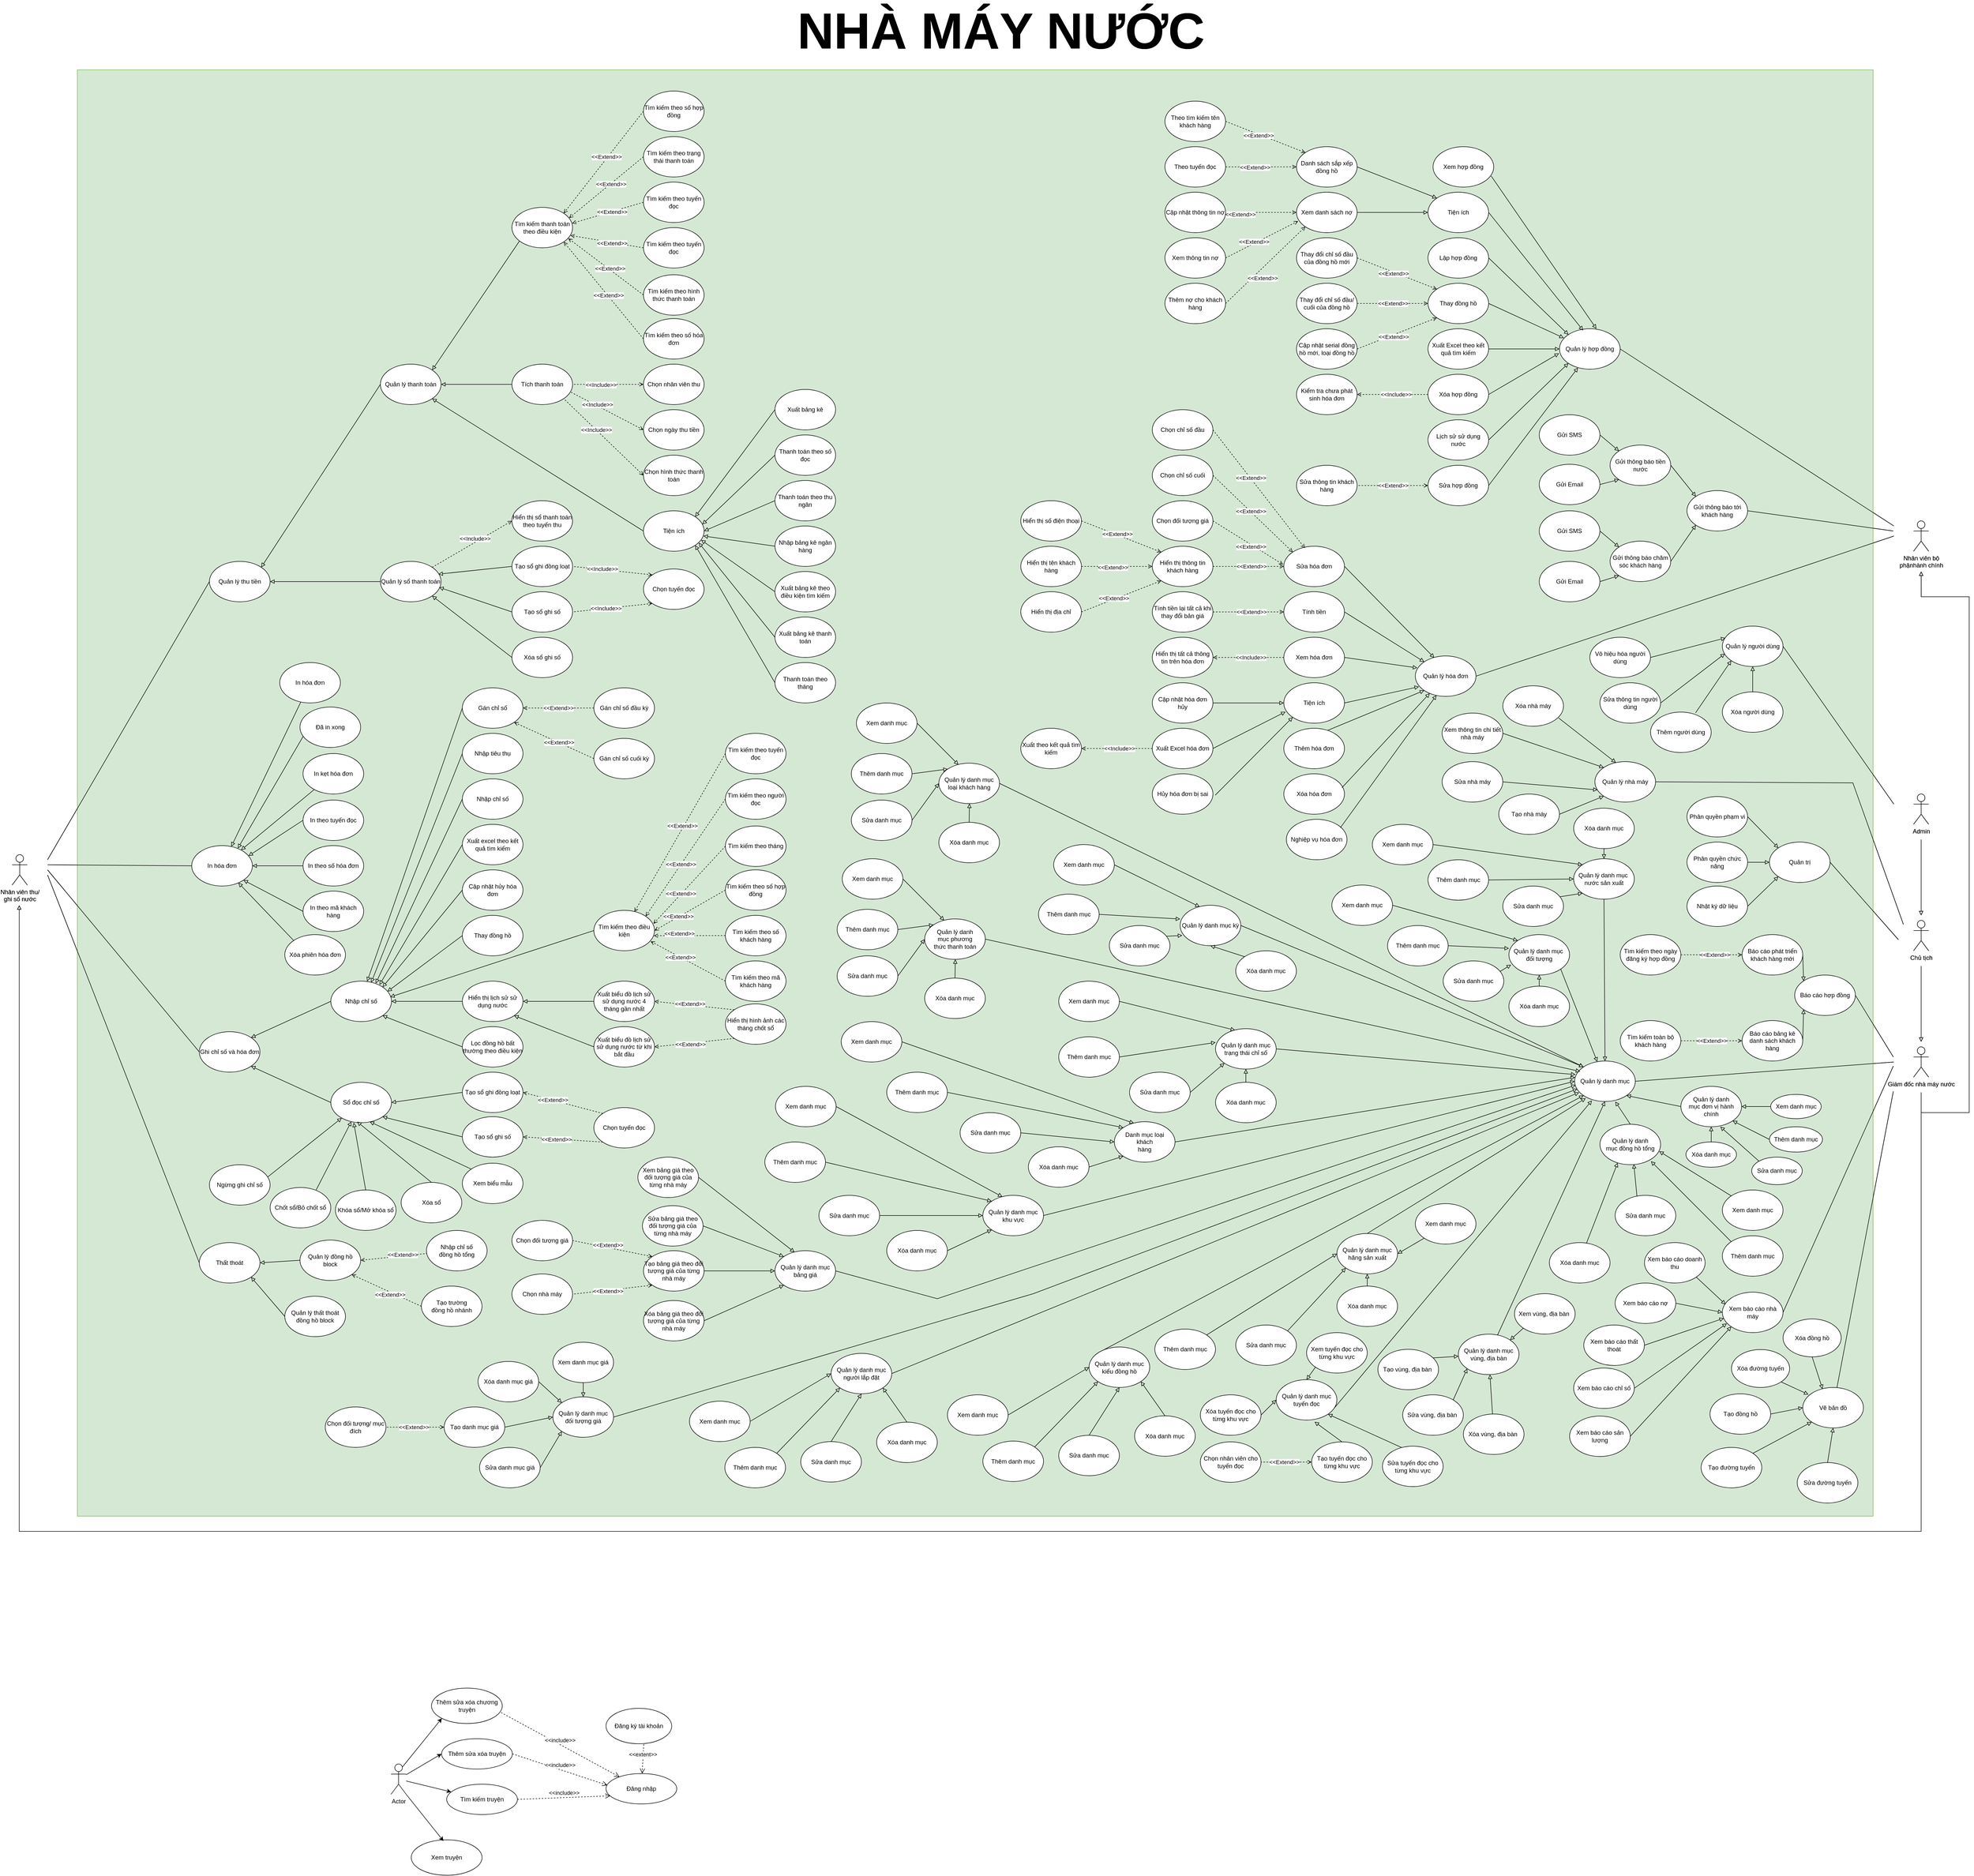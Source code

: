 <mxfile version="22.1.4" type="github">
  <diagram id="prtHgNgQTEPvFCAcTncT" name="Page-1">
    <mxGraphModel dx="1877" dy="2912" grid="1" gridSize="10" guides="1" tooltips="1" connect="1" arrows="1" fold="1" page="1" pageScale="1" pageWidth="827" pageHeight="1169" math="0" shadow="0">
      <root>
        <mxCell id="0" />
        <mxCell id="1" parent="0" />
        <mxCell id="_h5gXEfDTmND23jowzLp-17" value="Actor" style="shape=umlActor;verticalLabelPosition=bottom;verticalAlign=top;html=1;outlineConnect=0;" parent="1" vertex="1">
          <mxGeometry x="90" y="1490" width="30" height="60" as="geometry" />
        </mxCell>
        <mxCell id="_h5gXEfDTmND23jowzLp-18" value="Thêm sửa xóa chương truyện" style="ellipse;whiteSpace=wrap;html=1;" parent="1" vertex="1">
          <mxGeometry x="170" y="1340" width="140" height="70" as="geometry" />
        </mxCell>
        <mxCell id="_h5gXEfDTmND23jowzLp-19" value="Thêm sửa xóa truyện" style="ellipse;whiteSpace=wrap;html=1;" parent="1" vertex="1">
          <mxGeometry x="190" y="1440" width="140" height="60" as="geometry" />
        </mxCell>
        <mxCell id="_h5gXEfDTmND23jowzLp-20" value="Đăng nhập" style="ellipse;whiteSpace=wrap;html=1;" parent="1" vertex="1">
          <mxGeometry x="515" y="1509" width="140" height="60" as="geometry" />
        </mxCell>
        <mxCell id="_h5gXEfDTmND23jowzLp-21" value="Xem truyện" style="ellipse;whiteSpace=wrap;html=1;" parent="1" vertex="1">
          <mxGeometry x="130" y="1640" width="140" height="70" as="geometry" />
        </mxCell>
        <mxCell id="_h5gXEfDTmND23jowzLp-22" value="Đăng ký tài khoản" style="ellipse;whiteSpace=wrap;html=1;" parent="1" vertex="1">
          <mxGeometry x="515" y="1380" width="130" height="70" as="geometry" />
        </mxCell>
        <mxCell id="_h5gXEfDTmND23jowzLp-23" value="Tìm kiếm truyện" style="ellipse;whiteSpace=wrap;html=1;" parent="1" vertex="1">
          <mxGeometry x="200" y="1530" width="140" height="60" as="geometry" />
        </mxCell>
        <mxCell id="_h5gXEfDTmND23jowzLp-24" value="&amp;lt;&amp;lt;include&amp;gt;&amp;gt;" style="html=1;verticalAlign=bottom;endArrow=open;dashed=1;endSize=8;elbow=vertical;rounded=0;exitX=0.983;exitY=0.69;exitDx=0;exitDy=0;exitPerimeter=0;" parent="1" source="_h5gXEfDTmND23jowzLp-18" target="_h5gXEfDTmND23jowzLp-20" edge="1">
          <mxGeometry relative="1" as="geometry">
            <mxPoint x="330" y="1396.96" as="sourcePoint" />
            <mxPoint x="550.28" y="1450" as="targetPoint" />
          </mxGeometry>
        </mxCell>
        <mxCell id="_h5gXEfDTmND23jowzLp-25" value="&amp;lt;&amp;lt;extent&amp;gt;&amp;gt;" style="html=1;verticalAlign=bottom;endArrow=open;dashed=1;endSize=8;elbow=vertical;rounded=0;exitX=0.574;exitY=1.014;exitDx=0;exitDy=0;exitPerimeter=0;" parent="1" source="_h5gXEfDTmND23jowzLp-22" target="_h5gXEfDTmND23jowzLp-20" edge="1">
          <mxGeometry relative="1" as="geometry">
            <mxPoint x="570" y="1450" as="sourcePoint" />
            <mxPoint x="690" y="1610" as="targetPoint" />
            <mxPoint as="offset" />
          </mxGeometry>
        </mxCell>
        <mxCell id="_h5gXEfDTmND23jowzLp-27" value="&amp;lt;&amp;lt;include&amp;gt;&amp;gt;" style="html=1;verticalAlign=bottom;endArrow=open;dashed=1;endSize=8;elbow=vertical;rounded=0;exitX=1;exitY=0.5;exitDx=0;exitDy=0;entryX=0.062;entryY=0.733;entryDx=0;entryDy=0;entryPerimeter=0;" parent="1" source="_h5gXEfDTmND23jowzLp-23" target="_h5gXEfDTmND23jowzLp-20" edge="1">
          <mxGeometry relative="1" as="geometry">
            <mxPoint x="390" y="1690" as="sourcePoint" />
            <mxPoint x="575" y="1759" as="targetPoint" />
          </mxGeometry>
        </mxCell>
        <mxCell id="_h5gXEfDTmND23jowzLp-28" value="" style="endArrow=classic;html=1;rounded=0;exitX=1;exitY=1;exitDx=0;exitDy=0;exitPerimeter=0;entryX=0.455;entryY=0.033;entryDx=0;entryDy=0;entryPerimeter=0;" parent="1" source="_h5gXEfDTmND23jowzLp-17" target="_h5gXEfDTmND23jowzLp-21" edge="1">
          <mxGeometry width="50" height="50" relative="1" as="geometry">
            <mxPoint x="20" y="1630" as="sourcePoint" />
            <mxPoint x="70" y="1580" as="targetPoint" />
          </mxGeometry>
        </mxCell>
        <mxCell id="_h5gXEfDTmND23jowzLp-29" value="" style="endArrow=classic;html=1;rounded=0;entryX=0;entryY=0.5;entryDx=0;entryDy=0;" parent="1" source="_h5gXEfDTmND23jowzLp-17" target="_h5gXEfDTmND23jowzLp-19" edge="1">
          <mxGeometry width="50" height="50" relative="1" as="geometry">
            <mxPoint x="130" y="1560" as="sourcePoint" />
            <mxPoint x="210" y="1570" as="targetPoint" />
          </mxGeometry>
        </mxCell>
        <mxCell id="_h5gXEfDTmND23jowzLp-30" value="" style="endArrow=classic;html=1;rounded=0;entryX=0;entryY=1;entryDx=0;entryDy=0;exitX=0.75;exitY=0.1;exitDx=0;exitDy=0;exitPerimeter=0;" parent="1" source="_h5gXEfDTmND23jowzLp-17" target="_h5gXEfDTmND23jowzLp-18" edge="1">
          <mxGeometry width="50" height="50" relative="1" as="geometry">
            <mxPoint x="130" y="1521" as="sourcePoint" />
            <mxPoint x="200" y="1480" as="targetPoint" />
          </mxGeometry>
        </mxCell>
        <mxCell id="_h5gXEfDTmND23jowzLp-31" value="" style="endArrow=classic;html=1;rounded=0;" parent="1" source="_h5gXEfDTmND23jowzLp-17" target="_h5gXEfDTmND23jowzLp-23" edge="1">
          <mxGeometry width="50" height="50" relative="1" as="geometry">
            <mxPoint x="130" y="1560" as="sourcePoint" />
            <mxPoint x="210" y="1570" as="targetPoint" />
          </mxGeometry>
        </mxCell>
        <mxCell id="_h5gXEfDTmND23jowzLp-34" value="&amp;lt;&amp;lt;include&amp;gt;&amp;gt;" style="html=1;verticalAlign=bottom;endArrow=open;dashed=1;endSize=8;elbow=vertical;rounded=0;exitX=1;exitY=0.5;exitDx=0;exitDy=0;entryX=0.019;entryY=0.383;entryDx=0;entryDy=0;entryPerimeter=0;" parent="1" source="_h5gXEfDTmND23jowzLp-19" target="_h5gXEfDTmND23jowzLp-20" edge="1">
          <mxGeometry relative="1" as="geometry">
            <mxPoint x="318" y="1398" as="sourcePoint" />
            <mxPoint x="552" y="1525" as="targetPoint" />
          </mxGeometry>
        </mxCell>
        <mxCell id="jVfsUiOjlcWa6gxGE_we-1" value="" style="rounded=0;whiteSpace=wrap;html=1;fillColor=#d5e8d4;strokeColor=#82b366;" vertex="1" parent="1">
          <mxGeometry x="-530" y="-1860" width="3550" height="2860" as="geometry" />
        </mxCell>
        <mxCell id="jVfsUiOjlcWa6gxGE_we-2" value="Nhân viên thu/&lt;br&gt;ghi số nước" style="shape=umlActor;verticalLabelPosition=bottom;verticalAlign=top;html=1;outlineConnect=0;" vertex="1" parent="1">
          <mxGeometry x="-659" y="-308" width="30" height="60" as="geometry" />
        </mxCell>
        <mxCell id="jVfsUiOjlcWa6gxGE_we-3" value="Nhân viên bộ &lt;br&gt;phậnhành chính" style="shape=umlActor;verticalLabelPosition=bottom;verticalAlign=top;html=1;outlineConnect=0;" vertex="1" parent="1">
          <mxGeometry x="3100" y="-968" width="30" height="60" as="geometry" />
        </mxCell>
        <mxCell id="jVfsUiOjlcWa6gxGE_we-4" style="rounded=0;orthogonalLoop=1;jettySize=auto;html=1;exitX=1;exitY=0.5;exitDx=0;exitDy=0;endArrow=none;endFill=0;" edge="1" parent="1" source="jVfsUiOjlcWa6gxGE_we-5">
          <mxGeometry relative="1" as="geometry">
            <mxPoint x="3061" y="-958" as="targetPoint" />
          </mxGeometry>
        </mxCell>
        <mxCell id="jVfsUiOjlcWa6gxGE_we-5" value="Quản lý hợp đồng" style="ellipse;whiteSpace=wrap;html=1;" vertex="1" parent="1">
          <mxGeometry x="2400" y="-1348" width="120" height="80" as="geometry" />
        </mxCell>
        <mxCell id="jVfsUiOjlcWa6gxGE_we-6" style="rounded=0;orthogonalLoop=1;jettySize=auto;html=1;exitX=1;exitY=0.5;exitDx=0;exitDy=0;entryX=0.071;entryY=0.229;entryDx=0;entryDy=0;endArrow=block;endFill=0;entryPerimeter=0;" edge="1" parent="1" source="jVfsUiOjlcWa6gxGE_we-7" target="jVfsUiOjlcWa6gxGE_we-5">
          <mxGeometry relative="1" as="geometry" />
        </mxCell>
        <mxCell id="jVfsUiOjlcWa6gxGE_we-7" value="Thay đồng hồ" style="ellipse;whiteSpace=wrap;html=1;" vertex="1" parent="1">
          <mxGeometry x="2140" y="-1438" width="120" height="80" as="geometry" />
        </mxCell>
        <mxCell id="jVfsUiOjlcWa6gxGE_we-8" style="rounded=0;orthogonalLoop=1;jettySize=auto;html=1;exitX=1;exitY=0.5;exitDx=0;exitDy=0;entryX=0;entryY=1;entryDx=0;entryDy=0;endArrow=block;endFill=0;" edge="1" parent="1" source="jVfsUiOjlcWa6gxGE_we-9" target="jVfsUiOjlcWa6gxGE_we-5">
          <mxGeometry relative="1" as="geometry" />
        </mxCell>
        <mxCell id="jVfsUiOjlcWa6gxGE_we-9" value="Lịch sử sử dụng nước" style="ellipse;whiteSpace=wrap;html=1;" vertex="1" parent="1">
          <mxGeometry x="2140" y="-1168" width="120" height="80" as="geometry" />
        </mxCell>
        <mxCell id="jVfsUiOjlcWa6gxGE_we-10" style="rounded=0;orthogonalLoop=1;jettySize=auto;html=1;exitX=1;exitY=0.5;exitDx=0;exitDy=0;entryX=0;entryY=0.5;entryDx=0;entryDy=0;endArrow=block;endFill=0;" edge="1" parent="1" source="jVfsUiOjlcWa6gxGE_we-11" target="jVfsUiOjlcWa6gxGE_we-5">
          <mxGeometry relative="1" as="geometry" />
        </mxCell>
        <mxCell id="jVfsUiOjlcWa6gxGE_we-11" value="Xuất Excel theo kết quả tìm kiếm" style="ellipse;whiteSpace=wrap;html=1;" vertex="1" parent="1">
          <mxGeometry x="2140" y="-1348" width="120" height="80" as="geometry" />
        </mxCell>
        <mxCell id="jVfsUiOjlcWa6gxGE_we-12" style="rounded=0;orthogonalLoop=1;jettySize=auto;html=1;exitX=1;exitY=0.5;exitDx=0;exitDy=0;entryX=-0.008;entryY=0.609;entryDx=0;entryDy=0;entryPerimeter=0;endArrow=block;endFill=0;" edge="1" parent="1" source="jVfsUiOjlcWa6gxGE_we-15" target="jVfsUiOjlcWa6gxGE_we-5">
          <mxGeometry relative="1" as="geometry" />
        </mxCell>
        <mxCell id="jVfsUiOjlcWa6gxGE_we-13" style="rounded=0;orthogonalLoop=1;jettySize=auto;html=1;exitX=0;exitY=0.5;exitDx=0;exitDy=0;entryX=1;entryY=0.5;entryDx=0;entryDy=0;dashed=1;endArrow=open;endFill=0;" edge="1" parent="1" source="jVfsUiOjlcWa6gxGE_we-15" target="jVfsUiOjlcWa6gxGE_we-41">
          <mxGeometry relative="1" as="geometry" />
        </mxCell>
        <mxCell id="jVfsUiOjlcWa6gxGE_we-14" value="&amp;lt;&amp;lt;Include&amp;gt;&amp;gt;" style="edgeLabel;html=1;align=center;verticalAlign=middle;resizable=0;points=[];" connectable="0" vertex="1" parent="jVfsUiOjlcWa6gxGE_we-13">
          <mxGeometry x="-0.11" y="2" relative="1" as="geometry">
            <mxPoint x="-1" y="-2" as="offset" />
          </mxGeometry>
        </mxCell>
        <mxCell id="jVfsUiOjlcWa6gxGE_we-15" value="Xóa hợp đồng" style="ellipse;whiteSpace=wrap;html=1;" vertex="1" parent="1">
          <mxGeometry x="2140" y="-1258" width="120" height="80" as="geometry" />
        </mxCell>
        <mxCell id="jVfsUiOjlcWa6gxGE_we-16" style="rounded=0;orthogonalLoop=1;jettySize=auto;html=1;exitX=1;exitY=0.5;exitDx=0;exitDy=0;entryX=0.305;entryY=0.964;entryDx=0;entryDy=0;endArrow=block;endFill=0;entryPerimeter=0;" edge="1" parent="1" source="jVfsUiOjlcWa6gxGE_we-17" target="jVfsUiOjlcWa6gxGE_we-5">
          <mxGeometry relative="1" as="geometry" />
        </mxCell>
        <mxCell id="jVfsUiOjlcWa6gxGE_we-17" value="Sửa hợp đồng" style="ellipse;whiteSpace=wrap;html=1;" vertex="1" parent="1">
          <mxGeometry x="2140" y="-1078" width="120" height="80" as="geometry" />
        </mxCell>
        <mxCell id="jVfsUiOjlcWa6gxGE_we-18" style="rounded=0;orthogonalLoop=1;jettySize=auto;html=1;exitX=1;exitY=0.5;exitDx=0;exitDy=0;entryX=0;entryY=0;entryDx=0;entryDy=0;endArrow=block;endFill=0;" edge="1" parent="1" source="jVfsUiOjlcWa6gxGE_we-19" target="jVfsUiOjlcWa6gxGE_we-5">
          <mxGeometry relative="1" as="geometry" />
        </mxCell>
        <mxCell id="jVfsUiOjlcWa6gxGE_we-19" value="Lập hợp đồng&lt;br&gt;" style="ellipse;whiteSpace=wrap;html=1;" vertex="1" parent="1">
          <mxGeometry x="2140" y="-1528" width="120" height="80" as="geometry" />
        </mxCell>
        <mxCell id="jVfsUiOjlcWa6gxGE_we-20" style="rounded=0;orthogonalLoop=1;jettySize=auto;html=1;exitX=1;exitY=0.5;exitDx=0;exitDy=0;entryX=0.389;entryY=0.042;entryDx=0;entryDy=0;entryPerimeter=0;endArrow=block;endFill=0;" edge="1" parent="1" source="jVfsUiOjlcWa6gxGE_we-21" target="jVfsUiOjlcWa6gxGE_we-5">
          <mxGeometry relative="1" as="geometry" />
        </mxCell>
        <mxCell id="jVfsUiOjlcWa6gxGE_we-21" value="Tiện ích" style="ellipse;whiteSpace=wrap;html=1;" vertex="1" parent="1">
          <mxGeometry x="2140" y="-1618" width="120" height="80" as="geometry" />
        </mxCell>
        <mxCell id="jVfsUiOjlcWa6gxGE_we-22" style="rounded=0;orthogonalLoop=1;jettySize=auto;html=1;exitX=1;exitY=0.5;exitDx=0;exitDy=0;entryX=0;entryY=0.5;entryDx=0;entryDy=0;endArrow=block;endFill=0;" edge="1" parent="1" source="jVfsUiOjlcWa6gxGE_we-23" target="jVfsUiOjlcWa6gxGE_we-21">
          <mxGeometry relative="1" as="geometry" />
        </mxCell>
        <mxCell id="jVfsUiOjlcWa6gxGE_we-23" value="Xem danh sách nợ" style="ellipse;whiteSpace=wrap;html=1;" vertex="1" parent="1">
          <mxGeometry x="1880" y="-1618" width="120" height="80" as="geometry" />
        </mxCell>
        <mxCell id="jVfsUiOjlcWa6gxGE_we-24" style="rounded=0;orthogonalLoop=1;jettySize=auto;html=1;exitX=1;exitY=0.5;exitDx=0;exitDy=0;entryX=0;entryY=1;entryDx=0;entryDy=0;dashed=1;endArrow=open;endFill=0;" edge="1" parent="1" source="jVfsUiOjlcWa6gxGE_we-26" target="jVfsUiOjlcWa6gxGE_we-23">
          <mxGeometry relative="1" as="geometry" />
        </mxCell>
        <mxCell id="jVfsUiOjlcWa6gxGE_we-25" value="&amp;lt;&amp;lt;Extend&amp;gt;&amp;gt;" style="edgeLabel;html=1;align=center;verticalAlign=middle;resizable=0;points=[];" connectable="0" vertex="1" parent="jVfsUiOjlcWa6gxGE_we-24">
          <mxGeometry x="-0.171" relative="1" as="geometry">
            <mxPoint x="8" y="13" as="offset" />
          </mxGeometry>
        </mxCell>
        <mxCell id="jVfsUiOjlcWa6gxGE_we-26" value="Thêm nợ cho khách hàng" style="ellipse;whiteSpace=wrap;html=1;" vertex="1" parent="1">
          <mxGeometry x="1620" y="-1438" width="120" height="80" as="geometry" />
        </mxCell>
        <mxCell id="jVfsUiOjlcWa6gxGE_we-27" style="rounded=0;orthogonalLoop=1;jettySize=auto;html=1;exitX=1;exitY=0.5;exitDx=0;exitDy=0;entryX=0.027;entryY=0.715;entryDx=0;entryDy=0;dashed=1;endArrow=open;endFill=0;entryPerimeter=0;" edge="1" parent="1" source="jVfsUiOjlcWa6gxGE_we-29" target="jVfsUiOjlcWa6gxGE_we-23">
          <mxGeometry relative="1" as="geometry" />
        </mxCell>
        <mxCell id="jVfsUiOjlcWa6gxGE_we-28" value="&amp;lt;&amp;lt;Extend&amp;gt;&amp;gt;" style="edgeLabel;html=1;align=center;verticalAlign=middle;resizable=0;points=[];" connectable="0" vertex="1" parent="jVfsUiOjlcWa6gxGE_we-27">
          <mxGeometry x="-0.195" y="3" relative="1" as="geometry">
            <mxPoint as="offset" />
          </mxGeometry>
        </mxCell>
        <mxCell id="jVfsUiOjlcWa6gxGE_we-29" value="Xem thông tin nợ" style="ellipse;whiteSpace=wrap;html=1;" vertex="1" parent="1">
          <mxGeometry x="1620" y="-1528" width="120" height="80" as="geometry" />
        </mxCell>
        <mxCell id="jVfsUiOjlcWa6gxGE_we-30" style="rounded=0;orthogonalLoop=1;jettySize=auto;html=1;exitX=1;exitY=0.5;exitDx=0;exitDy=0;entryX=0;entryY=0.5;entryDx=0;entryDy=0;dashed=1;endArrow=open;endFill=0;" edge="1" parent="1" source="jVfsUiOjlcWa6gxGE_we-32" target="jVfsUiOjlcWa6gxGE_we-23">
          <mxGeometry relative="1" as="geometry" />
        </mxCell>
        <mxCell id="jVfsUiOjlcWa6gxGE_we-31" value="&amp;lt;&amp;lt;Extend&amp;gt;&amp;gt;" style="edgeLabel;html=1;align=center;verticalAlign=middle;resizable=0;points=[];" connectable="0" vertex="1" parent="jVfsUiOjlcWa6gxGE_we-30">
          <mxGeometry x="-0.384" y="-2" relative="1" as="geometry">
            <mxPoint x="-14" y="2" as="offset" />
          </mxGeometry>
        </mxCell>
        <mxCell id="jVfsUiOjlcWa6gxGE_we-32" value="Cập nhật thông tin nợ" style="ellipse;whiteSpace=wrap;html=1;" vertex="1" parent="1">
          <mxGeometry x="1620" y="-1618" width="120" height="80" as="geometry" />
        </mxCell>
        <mxCell id="jVfsUiOjlcWa6gxGE_we-33" style="rounded=0;orthogonalLoop=1;jettySize=auto;html=1;entryX=0;entryY=0;entryDx=0;entryDy=0;endArrow=block;endFill=0;exitX=1;exitY=0.5;exitDx=0;exitDy=0;" edge="1" parent="1" source="jVfsUiOjlcWa6gxGE_we-34" target="jVfsUiOjlcWa6gxGE_we-21">
          <mxGeometry relative="1" as="geometry">
            <mxPoint x="961.653" y="-1653" as="sourcePoint" />
          </mxGeometry>
        </mxCell>
        <mxCell id="jVfsUiOjlcWa6gxGE_we-34" value="Danh sách sắp xếp đồng hồ" style="ellipse;whiteSpace=wrap;html=1;" vertex="1" parent="1">
          <mxGeometry x="1880" y="-1708" width="120" height="80" as="geometry" />
        </mxCell>
        <mxCell id="jVfsUiOjlcWa6gxGE_we-35" style="rounded=0;orthogonalLoop=1;jettySize=auto;html=1;exitX=1;exitY=0.5;exitDx=0;exitDy=0;entryX=0;entryY=0.5;entryDx=0;entryDy=0;dashed=1;endArrow=open;endFill=0;" edge="1" parent="1" source="jVfsUiOjlcWa6gxGE_we-37" target="jVfsUiOjlcWa6gxGE_we-34">
          <mxGeometry relative="1" as="geometry" />
        </mxCell>
        <mxCell id="jVfsUiOjlcWa6gxGE_we-36" value="&amp;lt;&amp;lt;Extend&amp;gt;&amp;gt;" style="edgeLabel;html=1;align=center;verticalAlign=middle;resizable=0;points=[];" connectable="0" vertex="1" parent="jVfsUiOjlcWa6gxGE_we-35">
          <mxGeometry x="-0.173" y="-1" relative="1" as="geometry">
            <mxPoint as="offset" />
          </mxGeometry>
        </mxCell>
        <mxCell id="jVfsUiOjlcWa6gxGE_we-37" value="Theo tuyến đọc" style="ellipse;whiteSpace=wrap;html=1;" vertex="1" parent="1">
          <mxGeometry x="1620" y="-1708" width="120" height="80" as="geometry" />
        </mxCell>
        <mxCell id="jVfsUiOjlcWa6gxGE_we-38" style="rounded=0;orthogonalLoop=1;jettySize=auto;html=1;exitX=1;exitY=0.5;exitDx=0;exitDy=0;entryX=0;entryY=0;entryDx=0;entryDy=0;dashed=1;endArrow=open;endFill=0;" edge="1" parent="1" source="jVfsUiOjlcWa6gxGE_we-40" target="jVfsUiOjlcWa6gxGE_we-34">
          <mxGeometry relative="1" as="geometry" />
        </mxCell>
        <mxCell id="jVfsUiOjlcWa6gxGE_we-39" value="&amp;lt;&amp;lt;Extend&amp;gt;&amp;gt;" style="edgeLabel;html=1;align=center;verticalAlign=middle;resizable=0;points=[];" connectable="0" vertex="1" parent="jVfsUiOjlcWa6gxGE_we-38">
          <mxGeometry x="-0.223" y="-3" relative="1" as="geometry">
            <mxPoint x="5" y="1" as="offset" />
          </mxGeometry>
        </mxCell>
        <mxCell id="jVfsUiOjlcWa6gxGE_we-40" value="Theo tìm kiếm tên khách hàng" style="ellipse;whiteSpace=wrap;html=1;" vertex="1" parent="1">
          <mxGeometry x="1620" y="-1798" width="120" height="80" as="geometry" />
        </mxCell>
        <mxCell id="jVfsUiOjlcWa6gxGE_we-41" value="Kiểm tra chưa phát sinh hóa đơn" style="ellipse;whiteSpace=wrap;html=1;" vertex="1" parent="1">
          <mxGeometry x="1880" y="-1258" width="120" height="80" as="geometry" />
        </mxCell>
        <mxCell id="jVfsUiOjlcWa6gxGE_we-42" style="rounded=0;orthogonalLoop=1;jettySize=auto;html=1;exitX=0;exitY=0.5;exitDx=0;exitDy=0;entryX=1;entryY=0.5;entryDx=0;entryDy=0;dashed=1;endArrow=none;endFill=0;startArrow=open;startFill=0;" edge="1" parent="1" source="jVfsUiOjlcWa6gxGE_we-17" target="jVfsUiOjlcWa6gxGE_we-44">
          <mxGeometry relative="1" as="geometry">
            <mxPoint x="699" y="-1298" as="sourcePoint" />
          </mxGeometry>
        </mxCell>
        <mxCell id="jVfsUiOjlcWa6gxGE_we-43" value="&amp;lt;&amp;lt;Extend&amp;gt;&amp;gt;" style="edgeLabel;html=1;align=center;verticalAlign=middle;resizable=0;points=[];" connectable="0" vertex="1" parent="jVfsUiOjlcWa6gxGE_we-42">
          <mxGeometry x="-0.157" y="3" relative="1" as="geometry">
            <mxPoint x="-10" y="-3" as="offset" />
          </mxGeometry>
        </mxCell>
        <mxCell id="jVfsUiOjlcWa6gxGE_we-44" value="Sửa thông tin khách hàng" style="ellipse;whiteSpace=wrap;html=1;" vertex="1" parent="1">
          <mxGeometry x="1880" y="-1078" width="120" height="80" as="geometry" />
        </mxCell>
        <mxCell id="jVfsUiOjlcWa6gxGE_we-45" style="rounded=0;orthogonalLoop=1;jettySize=auto;html=1;exitX=1;exitY=0.5;exitDx=0;exitDy=0;entryX=0;entryY=0.5;entryDx=0;entryDy=0;dashed=1;endArrow=open;endFill=0;" edge="1" parent="1" source="jVfsUiOjlcWa6gxGE_we-47" target="jVfsUiOjlcWa6gxGE_we-7">
          <mxGeometry relative="1" as="geometry" />
        </mxCell>
        <mxCell id="jVfsUiOjlcWa6gxGE_we-46" value="&amp;lt;&amp;lt;Extend&amp;gt;&amp;gt;" style="edgeLabel;html=1;align=center;verticalAlign=middle;resizable=0;points=[];" connectable="0" vertex="1" parent="jVfsUiOjlcWa6gxGE_we-45">
          <mxGeometry x="0.16" y="2" relative="1" as="geometry">
            <mxPoint x="-10" y="2" as="offset" />
          </mxGeometry>
        </mxCell>
        <mxCell id="jVfsUiOjlcWa6gxGE_we-47" value="Thay đổi chỉ số đầu/ cuối của đồng hồ" style="ellipse;whiteSpace=wrap;html=1;" vertex="1" parent="1">
          <mxGeometry x="1880" y="-1438" width="120" height="80" as="geometry" />
        </mxCell>
        <mxCell id="jVfsUiOjlcWa6gxGE_we-48" style="rounded=0;orthogonalLoop=1;jettySize=auto;html=1;exitX=1;exitY=0.5;exitDx=0;exitDy=0;entryX=0;entryY=0;entryDx=0;entryDy=0;dashed=1;endArrow=open;endFill=0;" edge="1" parent="1" source="jVfsUiOjlcWa6gxGE_we-50" target="jVfsUiOjlcWa6gxGE_we-7">
          <mxGeometry relative="1" as="geometry" />
        </mxCell>
        <mxCell id="jVfsUiOjlcWa6gxGE_we-49" value="&amp;lt;&amp;lt;Extend&amp;gt;&amp;gt;" style="edgeLabel;html=1;align=center;verticalAlign=middle;resizable=0;points=[];" connectable="0" vertex="1" parent="jVfsUiOjlcWa6gxGE_we-48">
          <mxGeometry x="-0.561" relative="1" as="geometry">
            <mxPoint x="37" y="17" as="offset" />
          </mxGeometry>
        </mxCell>
        <mxCell id="jVfsUiOjlcWa6gxGE_we-50" value="Thay đổi chỉ số đầu của đồng hồ mới" style="ellipse;whiteSpace=wrap;html=1;" vertex="1" parent="1">
          <mxGeometry x="1880" y="-1528" width="120" height="80" as="geometry" />
        </mxCell>
        <mxCell id="jVfsUiOjlcWa6gxGE_we-51" style="rounded=0;orthogonalLoop=1;jettySize=auto;html=1;exitX=1;exitY=0.5;exitDx=0;exitDy=0;entryX=0;entryY=1;entryDx=0;entryDy=0;dashed=1;endArrow=open;endFill=0;" edge="1" parent="1" source="jVfsUiOjlcWa6gxGE_we-53" target="jVfsUiOjlcWa6gxGE_we-7">
          <mxGeometry relative="1" as="geometry" />
        </mxCell>
        <mxCell id="jVfsUiOjlcWa6gxGE_we-52" value="&amp;lt;&amp;lt;Extend&amp;gt;&amp;gt;" style="edgeLabel;html=1;align=center;verticalAlign=middle;resizable=0;points=[];" connectable="0" vertex="1" parent="jVfsUiOjlcWa6gxGE_we-51">
          <mxGeometry x="0.156" relative="1" as="geometry">
            <mxPoint x="-20" y="11" as="offset" />
          </mxGeometry>
        </mxCell>
        <mxCell id="jVfsUiOjlcWa6gxGE_we-53" value="Cập nhật serial đồng hồ mới, loại đồng hồ" style="ellipse;whiteSpace=wrap;html=1;" vertex="1" parent="1">
          <mxGeometry x="1880" y="-1348" width="120" height="80" as="geometry" />
        </mxCell>
        <mxCell id="jVfsUiOjlcWa6gxGE_we-54" style="edgeStyle=orthogonalEdgeStyle;rounded=0;orthogonalLoop=1;jettySize=auto;html=1;endArrow=block;endFill=0;" edge="1" parent="1">
          <mxGeometry relative="1" as="geometry">
            <mxPoint x="3115" y="162" as="sourcePoint" />
            <mxPoint x="-645" y="-208" as="targetPoint" />
            <Array as="points">
              <mxPoint x="3115" y="1030" />
              <mxPoint x="-645" y="1030" />
            </Array>
          </mxGeometry>
        </mxCell>
        <mxCell id="jVfsUiOjlcWa6gxGE_we-55" style="edgeStyle=orthogonalEdgeStyle;rounded=0;orthogonalLoop=1;jettySize=auto;html=1;endArrow=block;endFill=0;" edge="1" parent="1">
          <mxGeometry relative="1" as="geometry">
            <mxPoint x="3115.059" y="-868.0" as="targetPoint" />
            <mxPoint x="3115" y="162" as="sourcePoint" />
            <Array as="points">
              <mxPoint x="3115" y="202" />
              <mxPoint x="3210" y="202" />
              <mxPoint x="3210" y="-818" />
              <mxPoint x="3115" y="-818" />
            </Array>
          </mxGeometry>
        </mxCell>
        <mxCell id="jVfsUiOjlcWa6gxGE_we-56" value="Giám đốc nhà máy nước" style="shape=umlActor;verticalLabelPosition=bottom;verticalAlign=top;html=1;outlineConnect=0;" vertex="1" parent="1">
          <mxGeometry x="3100" y="72" width="30" height="60" as="geometry" />
        </mxCell>
        <mxCell id="jVfsUiOjlcWa6gxGE_we-57" style="rounded=0;orthogonalLoop=1;jettySize=auto;html=1;exitX=1;exitY=0.5;exitDx=0;exitDy=0;endArrow=none;endFill=0;" edge="1" parent="1" source="jVfsUiOjlcWa6gxGE_we-58">
          <mxGeometry relative="1" as="geometry">
            <mxPoint x="3060" y="92" as="targetPoint" />
          </mxGeometry>
        </mxCell>
        <mxCell id="jVfsUiOjlcWa6gxGE_we-58" value="Báo cáo hợp đồng" style="ellipse;whiteSpace=wrap;html=1;" vertex="1" parent="1">
          <mxGeometry x="2865" y="-70" width="120" height="80" as="geometry" />
        </mxCell>
        <mxCell id="jVfsUiOjlcWa6gxGE_we-59" style="rounded=0;orthogonalLoop=1;jettySize=auto;html=1;entryX=0;entryY=0;entryDx=0;entryDy=0;endArrow=block;endFill=0;exitX=1;exitY=0.5;exitDx=0;exitDy=0;" edge="1" parent="1" source="jVfsUiOjlcWa6gxGE_we-60" target="jVfsUiOjlcWa6gxGE_we-58">
          <mxGeometry relative="1" as="geometry">
            <mxPoint x="2275" y="-50" as="sourcePoint" />
          </mxGeometry>
        </mxCell>
        <mxCell id="jVfsUiOjlcWa6gxGE_we-60" value="Báo cáo phát triển khách hàng mới" style="ellipse;whiteSpace=wrap;html=1;" vertex="1" parent="1">
          <mxGeometry x="2761" y="-150" width="120" height="80" as="geometry" />
        </mxCell>
        <mxCell id="jVfsUiOjlcWa6gxGE_we-61" style="rounded=0;orthogonalLoop=1;jettySize=auto;html=1;exitX=1;exitY=0.5;exitDx=0;exitDy=0;endArrow=block;endFill=0;entryX=0;entryY=1;entryDx=0;entryDy=0;" edge="1" parent="1" source="jVfsUiOjlcWa6gxGE_we-62" target="jVfsUiOjlcWa6gxGE_we-58">
          <mxGeometry relative="1" as="geometry">
            <mxPoint x="2044" y="-40" as="targetPoint" />
          </mxGeometry>
        </mxCell>
        <mxCell id="jVfsUiOjlcWa6gxGE_we-62" value="Báo cáo bảng kê danh sách khách hàng" style="ellipse;whiteSpace=wrap;html=1;" vertex="1" parent="1">
          <mxGeometry x="2761" y="20" width="120" height="80" as="geometry" />
        </mxCell>
        <mxCell id="jVfsUiOjlcWa6gxGE_we-63" style="rounded=0;orthogonalLoop=1;jettySize=auto;html=1;exitX=1;exitY=0.5;exitDx=0;exitDy=0;entryX=0;entryY=0.5;entryDx=0;entryDy=0;dashed=1;endArrow=open;endFill=0;" edge="1" parent="1" source="jVfsUiOjlcWa6gxGE_we-65" target="jVfsUiOjlcWa6gxGE_we-62">
          <mxGeometry relative="1" as="geometry" />
        </mxCell>
        <mxCell id="jVfsUiOjlcWa6gxGE_we-64" value="&amp;lt;&amp;lt;Extend&amp;gt;&amp;gt;" style="edgeLabel;html=1;align=center;verticalAlign=middle;resizable=0;points=[];" connectable="0" vertex="1" parent="jVfsUiOjlcWa6gxGE_we-63">
          <mxGeometry x="0.371" y="-2" relative="1" as="geometry">
            <mxPoint x="-22" y="-2" as="offset" />
          </mxGeometry>
        </mxCell>
        <mxCell id="jVfsUiOjlcWa6gxGE_we-65" value="Tìm kiếm toàn bộ khách hàng" style="ellipse;whiteSpace=wrap;html=1;" vertex="1" parent="1">
          <mxGeometry x="2520" y="20" width="120" height="80" as="geometry" />
        </mxCell>
        <mxCell id="jVfsUiOjlcWa6gxGE_we-66" style="rounded=0;orthogonalLoop=1;jettySize=auto;html=1;exitX=1;exitY=0.5;exitDx=0;exitDy=0;entryX=0;entryY=0.5;entryDx=0;entryDy=0;endArrow=open;endFill=0;dashed=1;" edge="1" parent="1" source="jVfsUiOjlcWa6gxGE_we-68" target="jVfsUiOjlcWa6gxGE_we-60">
          <mxGeometry relative="1" as="geometry" />
        </mxCell>
        <mxCell id="jVfsUiOjlcWa6gxGE_we-67" value="&amp;lt;&amp;lt;Extend&amp;gt;&amp;gt;" style="edgeLabel;html=1;align=center;verticalAlign=middle;resizable=0;points=[];" connectable="0" vertex="1" parent="jVfsUiOjlcWa6gxGE_we-66">
          <mxGeometry x="-0.225" y="1" relative="1" as="geometry">
            <mxPoint x="20" y="1" as="offset" />
          </mxGeometry>
        </mxCell>
        <mxCell id="jVfsUiOjlcWa6gxGE_we-68" value="Tìm kiếm theo ngày đăng ký hợp đồng" style="ellipse;whiteSpace=wrap;html=1;" vertex="1" parent="1">
          <mxGeometry x="2520" y="-150" width="120" height="80" as="geometry" />
        </mxCell>
        <mxCell id="jVfsUiOjlcWa6gxGE_we-69" style="rounded=0;orthogonalLoop=1;jettySize=auto;html=1;exitX=0;exitY=0.5;exitDx=0;exitDy=0;endArrow=block;endFill=0;entryX=0.665;entryY=0.035;entryDx=0;entryDy=0;entryPerimeter=0;" edge="1" parent="1" source="jVfsUiOjlcWa6gxGE_we-70" target="jVfsUiOjlcWa6gxGE_we-100">
          <mxGeometry relative="1" as="geometry">
            <mxPoint x="41" y="-68" as="targetPoint" />
          </mxGeometry>
        </mxCell>
        <mxCell id="jVfsUiOjlcWa6gxGE_we-70" value="Nhập tiêu thụ" style="ellipse;whiteSpace=wrap;html=1;" vertex="1" parent="1">
          <mxGeometry x="231" y="-548" width="120" height="80" as="geometry" />
        </mxCell>
        <mxCell id="jVfsUiOjlcWa6gxGE_we-71" style="rounded=0;orthogonalLoop=1;jettySize=auto;html=1;exitX=0;exitY=0.5;exitDx=0;exitDy=0;endArrow=block;endFill=0;entryX=0.74;entryY=0.056;entryDx=0;entryDy=0;entryPerimeter=0;" edge="1" parent="1" source="jVfsUiOjlcWa6gxGE_we-72" target="jVfsUiOjlcWa6gxGE_we-100">
          <mxGeometry relative="1" as="geometry">
            <mxPoint x="61" y="-68" as="targetPoint" />
          </mxGeometry>
        </mxCell>
        <mxCell id="jVfsUiOjlcWa6gxGE_we-72" value="Nhập chỉ số" style="ellipse;whiteSpace=wrap;html=1;" vertex="1" parent="1">
          <mxGeometry x="231" y="-458" width="120" height="80" as="geometry" />
        </mxCell>
        <mxCell id="jVfsUiOjlcWa6gxGE_we-73" style="rounded=0;orthogonalLoop=1;jettySize=auto;html=1;exitX=0;exitY=0.5;exitDx=0;exitDy=0;entryX=1;entryY=0;entryDx=0;entryDy=0;endArrow=block;endFill=0;" edge="1" parent="1" source="jVfsUiOjlcWa6gxGE_we-74" target="jVfsUiOjlcWa6gxGE_we-100">
          <mxGeometry relative="1" as="geometry">
            <mxPoint x="333.426" y="-619.716" as="targetPoint" />
          </mxGeometry>
        </mxCell>
        <mxCell id="jVfsUiOjlcWa6gxGE_we-74" value="Cập nhật hủy hóa đơn" style="ellipse;whiteSpace=wrap;html=1;" vertex="1" parent="1">
          <mxGeometry x="231" y="-278" width="120" height="80" as="geometry" />
        </mxCell>
        <mxCell id="jVfsUiOjlcWa6gxGE_we-75" style="rounded=0;orthogonalLoop=1;jettySize=auto;html=1;exitX=0;exitY=0.5;exitDx=0;exitDy=0;entryX=0.803;entryY=0.091;entryDx=0;entryDy=0;endArrow=block;endFill=0;entryPerimeter=0;" edge="1" parent="1" source="jVfsUiOjlcWa6gxGE_we-76" target="jVfsUiOjlcWa6gxGE_we-100">
          <mxGeometry relative="1" as="geometry">
            <mxPoint x="346.08" y="-632.16" as="targetPoint" />
          </mxGeometry>
        </mxCell>
        <mxCell id="jVfsUiOjlcWa6gxGE_we-76" value="Xuất excel theo kết quả tìm kiếm" style="ellipse;whiteSpace=wrap;html=1;" vertex="1" parent="1">
          <mxGeometry x="231" y="-368" width="120" height="80" as="geometry" />
        </mxCell>
        <mxCell id="jVfsUiOjlcWa6gxGE_we-77" style="rounded=0;orthogonalLoop=1;jettySize=auto;html=1;exitX=0;exitY=0.5;exitDx=0;exitDy=0;entryX=1;entryY=1;entryDx=0;entryDy=0;endArrow=block;endFill=0;" edge="1" parent="1" source="jVfsUiOjlcWa6gxGE_we-78" target="jVfsUiOjlcWa6gxGE_we-100">
          <mxGeometry relative="1" as="geometry" />
        </mxCell>
        <mxCell id="jVfsUiOjlcWa6gxGE_we-78" value="Lọc đồng hồ bất thường theo điều kiện" style="ellipse;whiteSpace=wrap;html=1;" vertex="1" parent="1">
          <mxGeometry x="231" y="32" width="120" height="80" as="geometry" />
        </mxCell>
        <mxCell id="jVfsUiOjlcWa6gxGE_we-79" style="rounded=0;orthogonalLoop=1;jettySize=auto;html=1;exitX=0;exitY=0.5;exitDx=0;exitDy=0;entryX=1;entryY=0.5;entryDx=0;entryDy=0;endArrow=open;endFill=0;dashed=1;" edge="1" parent="1" source="jVfsUiOjlcWa6gxGE_we-81" target="jVfsUiOjlcWa6gxGE_we-98">
          <mxGeometry relative="1" as="geometry" />
        </mxCell>
        <mxCell id="jVfsUiOjlcWa6gxGE_we-80" value="&amp;lt;&amp;lt;Extend&amp;gt;&amp;gt;" style="edgeLabel;html=1;align=center;verticalAlign=middle;resizable=0;points=[];" connectable="0" vertex="1" parent="jVfsUiOjlcWa6gxGE_we-79">
          <mxGeometry x="0.327" y="-1" relative="1" as="geometry">
            <mxPoint as="offset" />
          </mxGeometry>
        </mxCell>
        <mxCell id="jVfsUiOjlcWa6gxGE_we-81" value="Tìm kiếm theo số hợp đồng" style="ellipse;whiteSpace=wrap;html=1;" vertex="1" parent="1">
          <mxGeometry x="751" y="-278" width="120" height="80" as="geometry" />
        </mxCell>
        <mxCell id="jVfsUiOjlcWa6gxGE_we-82" style="rounded=0;orthogonalLoop=1;jettySize=auto;html=1;exitX=0;exitY=0.5;exitDx=0;exitDy=0;entryX=0.989;entryY=0.627;entryDx=0;entryDy=0;endArrow=open;endFill=0;dashed=1;entryPerimeter=0;" edge="1" parent="1" source="jVfsUiOjlcWa6gxGE_we-84" target="jVfsUiOjlcWa6gxGE_we-98">
          <mxGeometry relative="1" as="geometry" />
        </mxCell>
        <mxCell id="jVfsUiOjlcWa6gxGE_we-83" value="&amp;lt;&amp;lt;Extend&amp;gt;&amp;gt;" style="edgeLabel;html=1;align=center;verticalAlign=middle;resizable=0;points=[];" connectable="0" vertex="1" parent="jVfsUiOjlcWa6gxGE_we-82">
          <mxGeometry x="0.285" y="-4" relative="1" as="geometry">
            <mxPoint as="offset" />
          </mxGeometry>
        </mxCell>
        <mxCell id="jVfsUiOjlcWa6gxGE_we-84" value="Tìm kiếm theo số khách hàng" style="ellipse;whiteSpace=wrap;html=1;" vertex="1" parent="1">
          <mxGeometry x="751" y="-188" width="120" height="80" as="geometry" />
        </mxCell>
        <mxCell id="jVfsUiOjlcWa6gxGE_we-85" style="rounded=0;orthogonalLoop=1;jettySize=auto;html=1;exitX=0;exitY=0.5;exitDx=0;exitDy=0;entryX=0.936;entryY=0.768;entryDx=0;entryDy=0;entryPerimeter=0;endArrow=open;endFill=0;dashed=1;" edge="1" parent="1" source="jVfsUiOjlcWa6gxGE_we-87" target="jVfsUiOjlcWa6gxGE_we-98">
          <mxGeometry relative="1" as="geometry" />
        </mxCell>
        <mxCell id="jVfsUiOjlcWa6gxGE_we-86" value="&amp;lt;&amp;lt;Extend&amp;gt;&amp;gt;" style="edgeLabel;html=1;align=center;verticalAlign=middle;resizable=0;points=[];" connectable="0" vertex="1" parent="jVfsUiOjlcWa6gxGE_we-85">
          <mxGeometry x="0.216" relative="1" as="geometry">
            <mxPoint as="offset" />
          </mxGeometry>
        </mxCell>
        <mxCell id="jVfsUiOjlcWa6gxGE_we-87" value="Tìm kiếm theo mã khách hàng" style="ellipse;whiteSpace=wrap;html=1;" vertex="1" parent="1">
          <mxGeometry x="751" y="-98" width="120" height="80" as="geometry" />
        </mxCell>
        <mxCell id="jVfsUiOjlcWa6gxGE_we-88" style="rounded=0;orthogonalLoop=1;jettySize=auto;html=1;exitX=0;exitY=0.5;exitDx=0;exitDy=0;entryX=0.669;entryY=0.039;entryDx=0;entryDy=0;entryPerimeter=0;endArrow=open;endFill=0;dashed=1;" edge="1" parent="1" source="jVfsUiOjlcWa6gxGE_we-90" target="jVfsUiOjlcWa6gxGE_we-98">
          <mxGeometry relative="1" as="geometry" />
        </mxCell>
        <mxCell id="jVfsUiOjlcWa6gxGE_we-89" value="&amp;lt;&amp;lt;Extend&amp;gt;&amp;gt;" style="edgeLabel;html=1;align=center;verticalAlign=middle;resizable=0;points=[];" connectable="0" vertex="1" parent="jVfsUiOjlcWa6gxGE_we-88">
          <mxGeometry x="-0.077" y="-3" relative="1" as="geometry">
            <mxPoint as="offset" />
          </mxGeometry>
        </mxCell>
        <mxCell id="jVfsUiOjlcWa6gxGE_we-90" value="Tìm kiếm theo tuyến đọc" style="ellipse;whiteSpace=wrap;html=1;" vertex="1" parent="1">
          <mxGeometry x="751" y="-548" width="120" height="80" as="geometry" />
        </mxCell>
        <mxCell id="jVfsUiOjlcWa6gxGE_we-91" style="rounded=0;orthogonalLoop=1;jettySize=auto;html=1;exitX=0;exitY=0.5;exitDx=0;exitDy=0;entryX=1;entryY=0;entryDx=0;entryDy=0;endArrow=open;endFill=0;dashed=1;" edge="1" parent="1" source="jVfsUiOjlcWa6gxGE_we-93" target="jVfsUiOjlcWa6gxGE_we-98">
          <mxGeometry relative="1" as="geometry" />
        </mxCell>
        <mxCell id="jVfsUiOjlcWa6gxGE_we-92" value="&amp;lt;&amp;lt;Extend&amp;gt;&amp;gt;" style="edgeLabel;html=1;align=center;verticalAlign=middle;resizable=0;points=[];" connectable="0" vertex="1" parent="jVfsUiOjlcWa6gxGE_we-91">
          <mxGeometry x="0.122" relative="1" as="geometry">
            <mxPoint y="-1" as="offset" />
          </mxGeometry>
        </mxCell>
        <mxCell id="jVfsUiOjlcWa6gxGE_we-93" value="Tìm kiếm theo người đọc" style="ellipse;whiteSpace=wrap;html=1;" vertex="1" parent="1">
          <mxGeometry x="751" y="-458" width="120" height="80" as="geometry" />
        </mxCell>
        <mxCell id="jVfsUiOjlcWa6gxGE_we-94" style="rounded=0;orthogonalLoop=1;jettySize=auto;html=1;exitX=0;exitY=0.5;exitDx=0;exitDy=0;entryX=0.983;entryY=0.331;entryDx=0;entryDy=0;entryPerimeter=0;endArrow=open;endFill=0;dashed=1;" edge="1" parent="1" source="jVfsUiOjlcWa6gxGE_we-96" target="jVfsUiOjlcWa6gxGE_we-98">
          <mxGeometry relative="1" as="geometry" />
        </mxCell>
        <mxCell id="jVfsUiOjlcWa6gxGE_we-95" value="&amp;lt;&amp;lt;Extend&amp;gt;&amp;gt;" style="edgeLabel;html=1;align=center;verticalAlign=middle;resizable=0;points=[];" connectable="0" vertex="1" parent="jVfsUiOjlcWa6gxGE_we-94">
          <mxGeometry x="0.234" y="-1" relative="1" as="geometry">
            <mxPoint as="offset" />
          </mxGeometry>
        </mxCell>
        <mxCell id="jVfsUiOjlcWa6gxGE_we-96" value="Tìm kiếm theo tháng" style="ellipse;whiteSpace=wrap;html=1;" vertex="1" parent="1">
          <mxGeometry x="751" y="-364.74" width="120" height="80" as="geometry" />
        </mxCell>
        <mxCell id="jVfsUiOjlcWa6gxGE_we-97" style="rounded=0;orthogonalLoop=1;jettySize=auto;html=1;exitX=0;exitY=0.5;exitDx=0;exitDy=0;entryX=0.978;entryY=0.392;entryDx=0;entryDy=0;endArrow=block;endFill=0;entryPerimeter=0;" edge="1" parent="1" source="jVfsUiOjlcWa6gxGE_we-98" target="jVfsUiOjlcWa6gxGE_we-100">
          <mxGeometry relative="1" as="geometry" />
        </mxCell>
        <mxCell id="jVfsUiOjlcWa6gxGE_we-98" value="Tìm kiếm theo điều kiện" style="ellipse;whiteSpace=wrap;html=1;" vertex="1" parent="1">
          <mxGeometry x="491" y="-198" width="120" height="80" as="geometry" />
        </mxCell>
        <mxCell id="jVfsUiOjlcWa6gxGE_we-99" style="rounded=0;orthogonalLoop=1;jettySize=auto;html=1;exitX=0;exitY=0.5;exitDx=0;exitDy=0;entryX=1;entryY=0;entryDx=0;entryDy=0;endArrow=block;endFill=0;" edge="1" parent="1" source="jVfsUiOjlcWa6gxGE_we-100" target="jVfsUiOjlcWa6gxGE_we-113">
          <mxGeometry relative="1" as="geometry" />
        </mxCell>
        <mxCell id="jVfsUiOjlcWa6gxGE_we-100" value="Nhập chỉ số" style="ellipse;whiteSpace=wrap;html=1;" vertex="1" parent="1">
          <mxGeometry x="-29" y="-58" width="120" height="80" as="geometry" />
        </mxCell>
        <mxCell id="jVfsUiOjlcWa6gxGE_we-101" style="rounded=0;orthogonalLoop=1;jettySize=auto;html=1;exitX=0;exitY=0.5;exitDx=0;exitDy=0;entryX=1;entryY=0.5;entryDx=0;entryDy=0;endArrow=block;endFill=0;" edge="1" parent="1" source="jVfsUiOjlcWa6gxGE_we-102" target="jVfsUiOjlcWa6gxGE_we-111">
          <mxGeometry relative="1" as="geometry" />
        </mxCell>
        <mxCell id="jVfsUiOjlcWa6gxGE_we-102" value="Tạo sổ ghi đồng loạt" style="ellipse;whiteSpace=wrap;html=1;" vertex="1" parent="1">
          <mxGeometry x="231" y="122" width="120" height="80" as="geometry" />
        </mxCell>
        <mxCell id="jVfsUiOjlcWa6gxGE_we-103" style="rounded=0;orthogonalLoop=1;jettySize=auto;html=1;exitX=0;exitY=1;exitDx=0;exitDy=0;entryX=1;entryY=0.5;entryDx=0;entryDy=0;dashed=1;startArrow=none;startFill=0;endArrow=open;endFill=0;" edge="1" parent="1" source="jVfsUiOjlcWa6gxGE_we-107" target="jVfsUiOjlcWa6gxGE_we-109">
          <mxGeometry relative="1" as="geometry" />
        </mxCell>
        <mxCell id="jVfsUiOjlcWa6gxGE_we-104" value="&amp;lt;&amp;lt;Extend&amp;gt;&amp;gt;" style="edgeLabel;html=1;align=center;verticalAlign=middle;resizable=0;points=[];" connectable="0" vertex="1" parent="jVfsUiOjlcWa6gxGE_we-103">
          <mxGeometry x="0.17" relative="1" as="geometry">
            <mxPoint as="offset" />
          </mxGeometry>
        </mxCell>
        <mxCell id="jVfsUiOjlcWa6gxGE_we-105" style="rounded=0;orthogonalLoop=1;jettySize=auto;html=1;exitX=0;exitY=0;exitDx=0;exitDy=0;entryX=1;entryY=0.5;entryDx=0;entryDy=0;dashed=1;startArrow=none;startFill=0;endArrow=open;endFill=0;" edge="1" parent="1" source="jVfsUiOjlcWa6gxGE_we-107" target="jVfsUiOjlcWa6gxGE_we-102">
          <mxGeometry relative="1" as="geometry" />
        </mxCell>
        <mxCell id="jVfsUiOjlcWa6gxGE_we-106" value="&amp;lt;&amp;lt;Extend&amp;gt;&amp;gt;" style="edgeLabel;html=1;align=center;verticalAlign=middle;resizable=0;points=[];" connectable="0" vertex="1" parent="jVfsUiOjlcWa6gxGE_we-105">
          <mxGeometry x="0.258" y="-1" relative="1" as="geometry">
            <mxPoint as="offset" />
          </mxGeometry>
        </mxCell>
        <mxCell id="jVfsUiOjlcWa6gxGE_we-107" value="Chọn tuyến đọc" style="ellipse;whiteSpace=wrap;html=1;" vertex="1" parent="1">
          <mxGeometry x="491" y="192" width="120" height="80" as="geometry" />
        </mxCell>
        <mxCell id="jVfsUiOjlcWa6gxGE_we-108" style="rounded=0;orthogonalLoop=1;jettySize=auto;html=1;exitX=0;exitY=0.5;exitDx=0;exitDy=0;entryX=1;entryY=1;entryDx=0;entryDy=0;endArrow=block;endFill=0;" edge="1" parent="1" source="jVfsUiOjlcWa6gxGE_we-109" target="jVfsUiOjlcWa6gxGE_we-111">
          <mxGeometry relative="1" as="geometry" />
        </mxCell>
        <mxCell id="jVfsUiOjlcWa6gxGE_we-109" value="Tạo sổ ghi số" style="ellipse;whiteSpace=wrap;html=1;" vertex="1" parent="1">
          <mxGeometry x="231" y="210" width="120" height="80" as="geometry" />
        </mxCell>
        <mxCell id="jVfsUiOjlcWa6gxGE_we-110" style="rounded=0;orthogonalLoop=1;jettySize=auto;html=1;exitX=0;exitY=0.5;exitDx=0;exitDy=0;entryX=1;entryY=1;entryDx=0;entryDy=0;endArrow=block;endFill=0;" edge="1" parent="1" source="jVfsUiOjlcWa6gxGE_we-111" target="jVfsUiOjlcWa6gxGE_we-113">
          <mxGeometry relative="1" as="geometry" />
        </mxCell>
        <mxCell id="jVfsUiOjlcWa6gxGE_we-111" value="Sổ đọc chỉ số" style="ellipse;whiteSpace=wrap;html=1;" vertex="1" parent="1">
          <mxGeometry x="-29" y="142" width="120" height="80" as="geometry" />
        </mxCell>
        <mxCell id="jVfsUiOjlcWa6gxGE_we-112" style="rounded=0;orthogonalLoop=1;jettySize=auto;html=1;exitX=0;exitY=0.5;exitDx=0;exitDy=0;endArrow=none;endFill=0;" edge="1" parent="1" source="jVfsUiOjlcWa6gxGE_we-113">
          <mxGeometry relative="1" as="geometry">
            <mxPoint x="-589" y="-278" as="targetPoint" />
          </mxGeometry>
        </mxCell>
        <mxCell id="jVfsUiOjlcWa6gxGE_we-113" value="Ghi chỉ số và hóa đơn" style="ellipse;whiteSpace=wrap;html=1;" vertex="1" parent="1">
          <mxGeometry x="-289" y="42" width="120" height="80" as="geometry" />
        </mxCell>
        <mxCell id="jVfsUiOjlcWa6gxGE_we-114" style="rounded=0;orthogonalLoop=1;jettySize=auto;html=1;exitX=0;exitY=0.5;exitDx=0;exitDy=0;entryX=1;entryY=0.5;entryDx=0;entryDy=0;endArrow=block;endFill=0;" edge="1" parent="1" source="jVfsUiOjlcWa6gxGE_we-115" target="jVfsUiOjlcWa6gxGE_we-100">
          <mxGeometry relative="1" as="geometry" />
        </mxCell>
        <mxCell id="jVfsUiOjlcWa6gxGE_we-115" value="Hiển thị lịch sử sử dụng nước" style="ellipse;whiteSpace=wrap;html=1;" vertex="1" parent="1">
          <mxGeometry x="231" y="-58" width="120" height="80" as="geometry" />
        </mxCell>
        <mxCell id="jVfsUiOjlcWa6gxGE_we-116" style="rounded=0;orthogonalLoop=1;jettySize=auto;html=1;exitX=0;exitY=0.5;exitDx=0;exitDy=0;entryX=1;entryY=1;entryDx=0;entryDy=0;endArrow=block;endFill=0;" edge="1" parent="1" source="jVfsUiOjlcWa6gxGE_we-117" target="jVfsUiOjlcWa6gxGE_we-115">
          <mxGeometry relative="1" as="geometry" />
        </mxCell>
        <mxCell id="jVfsUiOjlcWa6gxGE_we-117" value="Xuất biểu đồ lịch sử sử dụng nước từ khi bắt đầu" style="ellipse;whiteSpace=wrap;html=1;" vertex="1" parent="1">
          <mxGeometry x="491" y="32" width="120" height="80" as="geometry" />
        </mxCell>
        <mxCell id="jVfsUiOjlcWa6gxGE_we-118" style="rounded=0;orthogonalLoop=1;jettySize=auto;html=1;exitX=0;exitY=0;exitDx=0;exitDy=0;entryX=1;entryY=0.5;entryDx=0;entryDy=0;dashed=1;endArrow=open;endFill=0;" edge="1" parent="1" source="jVfsUiOjlcWa6gxGE_we-122" target="jVfsUiOjlcWa6gxGE_we-124">
          <mxGeometry relative="1" as="geometry" />
        </mxCell>
        <mxCell id="jVfsUiOjlcWa6gxGE_we-119" value="&amp;lt;&amp;lt;Extend&amp;gt;&amp;gt;" style="edgeLabel;html=1;align=center;verticalAlign=middle;resizable=0;points=[];" connectable="0" vertex="1" parent="jVfsUiOjlcWa6gxGE_we-118">
          <mxGeometry x="-0.265" y="-1" relative="1" as="geometry">
            <mxPoint x="-30" y="-5" as="offset" />
          </mxGeometry>
        </mxCell>
        <mxCell id="jVfsUiOjlcWa6gxGE_we-120" style="rounded=0;orthogonalLoop=1;jettySize=auto;html=1;exitX=0;exitY=1;exitDx=0;exitDy=0;entryX=1;entryY=0.5;entryDx=0;entryDy=0;dashed=1;endArrow=open;endFill=0;" edge="1" parent="1" source="jVfsUiOjlcWa6gxGE_we-122" target="jVfsUiOjlcWa6gxGE_we-117">
          <mxGeometry relative="1" as="geometry" />
        </mxCell>
        <mxCell id="jVfsUiOjlcWa6gxGE_we-121" value="&amp;lt;&amp;lt;Extend&amp;gt;&amp;gt;" style="edgeLabel;html=1;align=center;verticalAlign=middle;resizable=0;points=[];" connectable="0" vertex="1" parent="jVfsUiOjlcWa6gxGE_we-120">
          <mxGeometry x="-0.135" y="-1" relative="1" as="geometry">
            <mxPoint x="-19" y="5" as="offset" />
          </mxGeometry>
        </mxCell>
        <mxCell id="jVfsUiOjlcWa6gxGE_we-122" value="Hiển thị hình ảnh các tháng chốt sổ" style="ellipse;whiteSpace=wrap;html=1;" vertex="1" parent="1">
          <mxGeometry x="751" y="-13" width="120" height="80" as="geometry" />
        </mxCell>
        <mxCell id="jVfsUiOjlcWa6gxGE_we-123" style="rounded=0;orthogonalLoop=1;jettySize=auto;html=1;exitX=0;exitY=0.5;exitDx=0;exitDy=0;entryX=1;entryY=0.5;entryDx=0;entryDy=0;endArrow=block;endFill=0;" edge="1" parent="1" source="jVfsUiOjlcWa6gxGE_we-124" target="jVfsUiOjlcWa6gxGE_we-115">
          <mxGeometry relative="1" as="geometry" />
        </mxCell>
        <mxCell id="jVfsUiOjlcWa6gxGE_we-124" value="Xuất biểu đồ lịch sử sử dụng nước 4 tháng gần nhất" style="ellipse;whiteSpace=wrap;html=1;" vertex="1" parent="1">
          <mxGeometry x="491" y="-58" width="120" height="80" as="geometry" />
        </mxCell>
        <mxCell id="jVfsUiOjlcWa6gxGE_we-125" style="rounded=0;orthogonalLoop=1;jettySize=auto;html=1;exitX=0;exitY=0.5;exitDx=0;exitDy=0;entryX=1;entryY=0.5;entryDx=0;entryDy=0;endArrow=open;endFill=0;dashed=1;" edge="1" parent="1" source="jVfsUiOjlcWa6gxGE_we-127" target="jVfsUiOjlcWa6gxGE_we-132">
          <mxGeometry relative="1" as="geometry">
            <Array as="points" />
          </mxGeometry>
        </mxCell>
        <mxCell id="jVfsUiOjlcWa6gxGE_we-126" value="&amp;lt;&amp;lt;Extend&amp;gt;&amp;gt;" style="edgeLabel;html=1;align=center;verticalAlign=middle;resizable=0;points=[];" connectable="0" vertex="1" parent="jVfsUiOjlcWa6gxGE_we-125">
          <mxGeometry x="-0.25" y="2" relative="1" as="geometry">
            <mxPoint x="-18" y="-2" as="offset" />
          </mxGeometry>
        </mxCell>
        <mxCell id="jVfsUiOjlcWa6gxGE_we-127" value="Gán chỉ số đầu kỳ" style="ellipse;whiteSpace=wrap;html=1;" vertex="1" parent="1">
          <mxGeometry x="491" y="-638" width="120" height="80" as="geometry" />
        </mxCell>
        <mxCell id="jVfsUiOjlcWa6gxGE_we-128" style="rounded=0;orthogonalLoop=1;jettySize=auto;html=1;exitX=0;exitY=0.5;exitDx=0;exitDy=0;entryX=1;entryY=1;entryDx=0;entryDy=0;endArrow=open;endFill=0;dashed=1;" edge="1" parent="1" source="jVfsUiOjlcWa6gxGE_we-130" target="jVfsUiOjlcWa6gxGE_we-132">
          <mxGeometry relative="1" as="geometry" />
        </mxCell>
        <mxCell id="jVfsUiOjlcWa6gxGE_we-129" value="&amp;lt;&amp;lt;Extend&amp;gt;&amp;gt;" style="edgeLabel;html=1;align=center;verticalAlign=middle;resizable=0;points=[];" connectable="0" vertex="1" parent="jVfsUiOjlcWa6gxGE_we-128">
          <mxGeometry x="-0.124" y="-1" relative="1" as="geometry">
            <mxPoint as="offset" />
          </mxGeometry>
        </mxCell>
        <mxCell id="jVfsUiOjlcWa6gxGE_we-130" value="Gán chỉ số cuối kỳ" style="ellipse;whiteSpace=wrap;html=1;" vertex="1" parent="1">
          <mxGeometry x="491" y="-538" width="120" height="80" as="geometry" />
        </mxCell>
        <mxCell id="jVfsUiOjlcWa6gxGE_we-131" style="rounded=0;orthogonalLoop=1;jettySize=auto;html=1;exitX=0;exitY=0.5;exitDx=0;exitDy=0;endArrow=block;endFill=0;entryX=0.599;entryY=0.007;entryDx=0;entryDy=0;entryPerimeter=0;" edge="1" parent="1" source="jVfsUiOjlcWa6gxGE_we-132" target="jVfsUiOjlcWa6gxGE_we-100">
          <mxGeometry relative="1" as="geometry">
            <mxPoint x="51" y="-68" as="targetPoint" />
          </mxGeometry>
        </mxCell>
        <mxCell id="jVfsUiOjlcWa6gxGE_we-132" value="Gán chỉ số" style="ellipse;whiteSpace=wrap;html=1;" vertex="1" parent="1">
          <mxGeometry x="231" y="-638" width="120" height="80" as="geometry" />
        </mxCell>
        <mxCell id="jVfsUiOjlcWa6gxGE_we-133" style="rounded=0;orthogonalLoop=1;jettySize=auto;html=1;exitX=0;exitY=0.5;exitDx=0;exitDy=0;endArrow=block;endFill=0;entryX=0.934;entryY=0.257;entryDx=0;entryDy=0;entryPerimeter=0;" edge="1" parent="1" source="jVfsUiOjlcWa6gxGE_we-134" target="jVfsUiOjlcWa6gxGE_we-100">
          <mxGeometry relative="1" as="geometry">
            <mxPoint x="319.08" y="-612.32" as="targetPoint" />
          </mxGeometry>
        </mxCell>
        <mxCell id="jVfsUiOjlcWa6gxGE_we-134" value="Thay đồng hồ" style="ellipse;whiteSpace=wrap;html=1;" vertex="1" parent="1">
          <mxGeometry x="231" y="-188" width="120" height="80" as="geometry" />
        </mxCell>
        <mxCell id="jVfsUiOjlcWa6gxGE_we-135" style="rounded=0;orthogonalLoop=1;jettySize=auto;html=1;exitX=0;exitY=0.5;exitDx=0;exitDy=0;entryX=1;entryY=1;entryDx=0;entryDy=0;endArrow=block;endFill=0;" edge="1" parent="1" source="jVfsUiOjlcWa6gxGE_we-136" target="jVfsUiOjlcWa6gxGE_we-138">
          <mxGeometry relative="1" as="geometry" />
        </mxCell>
        <mxCell id="jVfsUiOjlcWa6gxGE_we-136" value="Quản lý thất thoát đồng hồ block" style="ellipse;whiteSpace=wrap;html=1;" vertex="1" parent="1">
          <mxGeometry x="-120" y="565" width="120" height="80" as="geometry" />
        </mxCell>
        <mxCell id="jVfsUiOjlcWa6gxGE_we-137" style="rounded=0;orthogonalLoop=1;jettySize=auto;html=1;exitX=0;exitY=0.5;exitDx=0;exitDy=0;endArrow=none;endFill=0;" edge="1" parent="1" source="jVfsUiOjlcWa6gxGE_we-138">
          <mxGeometry relative="1" as="geometry">
            <mxPoint x="-589" y="-268" as="targetPoint" />
          </mxGeometry>
        </mxCell>
        <mxCell id="jVfsUiOjlcWa6gxGE_we-138" value="Thất thoát" style="ellipse;whiteSpace=wrap;html=1;" vertex="1" parent="1">
          <mxGeometry x="-289" y="459" width="120" height="80" as="geometry" />
        </mxCell>
        <mxCell id="jVfsUiOjlcWa6gxGE_we-139" style="rounded=0;orthogonalLoop=1;jettySize=auto;html=1;exitX=0;exitY=0.5;exitDx=0;exitDy=0;entryX=1;entryY=1;entryDx=0;entryDy=0;endArrow=open;endFill=0;dashed=1;" edge="1" parent="1" source="jVfsUiOjlcWa6gxGE_we-141" target="jVfsUiOjlcWa6gxGE_we-146">
          <mxGeometry relative="1" as="geometry" />
        </mxCell>
        <mxCell id="jVfsUiOjlcWa6gxGE_we-140" value="&amp;lt;&amp;lt;Extend&amp;gt;&amp;gt;" style="edgeLabel;html=1;align=center;verticalAlign=middle;resizable=0;points=[];" connectable="0" vertex="1" parent="jVfsUiOjlcWa6gxGE_we-139">
          <mxGeometry x="-0.265" relative="1" as="geometry">
            <mxPoint x="-12" as="offset" />
          </mxGeometry>
        </mxCell>
        <mxCell id="jVfsUiOjlcWa6gxGE_we-141" value="Tạo trường &lt;br&gt;đồng hồ nhánh" style="ellipse;whiteSpace=wrap;html=1;" vertex="1" parent="1">
          <mxGeometry x="150" y="545" width="120" height="80" as="geometry" />
        </mxCell>
        <mxCell id="jVfsUiOjlcWa6gxGE_we-142" style="rounded=0;orthogonalLoop=1;jettySize=auto;html=1;exitX=0.019;exitY=0.568;exitDx=0;exitDy=0;entryX=1;entryY=0.5;entryDx=0;entryDy=0;endArrow=open;endFill=0;exitPerimeter=0;dashed=1;" edge="1" parent="1" source="jVfsUiOjlcWa6gxGE_we-144" target="jVfsUiOjlcWa6gxGE_we-146">
          <mxGeometry relative="1" as="geometry" />
        </mxCell>
        <mxCell id="jVfsUiOjlcWa6gxGE_we-143" value="&amp;lt;&amp;lt;Extend&amp;gt;&amp;gt;" style="edgeLabel;html=1;align=center;verticalAlign=middle;resizable=0;points=[];" connectable="0" vertex="1" parent="jVfsUiOjlcWa6gxGE_we-142">
          <mxGeometry x="-0.259" y="-3" relative="1" as="geometry">
            <mxPoint as="offset" />
          </mxGeometry>
        </mxCell>
        <mxCell id="jVfsUiOjlcWa6gxGE_we-144" value="Nhập chỉ số &lt;br&gt;đồng hồ tổng" style="ellipse;whiteSpace=wrap;html=1;" vertex="1" parent="1">
          <mxGeometry x="160" y="435" width="120" height="80" as="geometry" />
        </mxCell>
        <mxCell id="jVfsUiOjlcWa6gxGE_we-145" style="rounded=0;orthogonalLoop=1;jettySize=auto;html=1;exitX=0;exitY=0.5;exitDx=0;exitDy=0;entryX=1;entryY=0.5;entryDx=0;entryDy=0;endArrow=block;endFill=0;" edge="1" parent="1" source="jVfsUiOjlcWa6gxGE_we-146" target="jVfsUiOjlcWa6gxGE_we-138">
          <mxGeometry relative="1" as="geometry" />
        </mxCell>
        <mxCell id="jVfsUiOjlcWa6gxGE_we-146" value="Quản lý đồng hồ block" style="ellipse;whiteSpace=wrap;html=1;" vertex="1" parent="1">
          <mxGeometry x="-90" y="454" width="120" height="80" as="geometry" />
        </mxCell>
        <mxCell id="jVfsUiOjlcWa6gxGE_we-147" style="rounded=0;orthogonalLoop=1;jettySize=auto;html=1;exitX=1;exitY=0.5;exitDx=0;exitDy=0;entryX=0.032;entryY=0.295;entryDx=0;entryDy=0;entryPerimeter=0;endArrow=block;endFill=0;" edge="1" parent="1" source="jVfsUiOjlcWa6gxGE_we-150" target="jVfsUiOjlcWa6gxGE_we-172">
          <mxGeometry relative="1" as="geometry" />
        </mxCell>
        <mxCell id="jVfsUiOjlcWa6gxGE_we-148" style="rounded=0;orthogonalLoop=1;jettySize=auto;html=1;exitX=0;exitY=0.5;exitDx=0;exitDy=0;entryX=1;entryY=0.5;entryDx=0;entryDy=0;dashed=1;endArrow=open;endFill=0;" edge="1" parent="1" source="jVfsUiOjlcWa6gxGE_we-150" target="jVfsUiOjlcWa6gxGE_we-208">
          <mxGeometry relative="1" as="geometry" />
        </mxCell>
        <mxCell id="jVfsUiOjlcWa6gxGE_we-149" value="&amp;lt;&amp;lt;Include&amp;gt;&amp;gt;" style="edgeLabel;html=1;align=center;verticalAlign=middle;resizable=0;points=[];" connectable="0" vertex="1" parent="jVfsUiOjlcWa6gxGE_we-148">
          <mxGeometry x="0.146" y="1" relative="1" as="geometry">
            <mxPoint x="15" y="-1" as="offset" />
          </mxGeometry>
        </mxCell>
        <mxCell id="jVfsUiOjlcWa6gxGE_we-150" value="Xem hóa đơn" style="ellipse;whiteSpace=wrap;html=1;" vertex="1" parent="1">
          <mxGeometry x="1855" y="-738" width="120" height="80" as="geometry" />
        </mxCell>
        <mxCell id="jVfsUiOjlcWa6gxGE_we-151" style="rounded=0;orthogonalLoop=1;jettySize=auto;html=1;exitX=1;exitY=0.5;exitDx=0;exitDy=0;entryX=0;entryY=0.5;entryDx=0;entryDy=0;endArrow=open;endFill=0;dashed=1;" edge="1" parent="1" source="jVfsUiOjlcWa6gxGE_we-153" target="jVfsUiOjlcWa6gxGE_we-162">
          <mxGeometry relative="1" as="geometry">
            <Array as="points" />
          </mxGeometry>
        </mxCell>
        <mxCell id="jVfsUiOjlcWa6gxGE_we-152" value="&amp;lt;&amp;lt;Extend&amp;gt;&amp;gt;" style="edgeLabel;html=1;align=center;verticalAlign=middle;resizable=0;points=[];" vertex="1" connectable="0" parent="jVfsUiOjlcWa6gxGE_we-151">
          <mxGeometry x="-0.125" y="-2" relative="1" as="geometry">
            <mxPoint as="offset" />
          </mxGeometry>
        </mxCell>
        <mxCell id="jVfsUiOjlcWa6gxGE_we-153" value="Hiển thị tên khách hàng" style="ellipse;whiteSpace=wrap;html=1;" vertex="1" parent="1">
          <mxGeometry x="1335" y="-918" width="120" height="80" as="geometry" />
        </mxCell>
        <mxCell id="jVfsUiOjlcWa6gxGE_we-154" style="rounded=0;orthogonalLoop=1;jettySize=auto;html=1;exitX=1;exitY=0.5;exitDx=0;exitDy=0;entryX=0;entryY=1;entryDx=0;entryDy=0;endArrow=open;endFill=0;dashed=1;" edge="1" parent="1" source="jVfsUiOjlcWa6gxGE_we-156" target="jVfsUiOjlcWa6gxGE_we-162">
          <mxGeometry relative="1" as="geometry" />
        </mxCell>
        <mxCell id="jVfsUiOjlcWa6gxGE_we-155" value="&amp;lt;&amp;lt;Extend&amp;gt;&amp;gt;" style="edgeLabel;html=1;align=center;verticalAlign=middle;resizable=0;points=[];" vertex="1" connectable="0" parent="jVfsUiOjlcWa6gxGE_we-154">
          <mxGeometry x="-0.178" y="2" relative="1" as="geometry">
            <mxPoint as="offset" />
          </mxGeometry>
        </mxCell>
        <mxCell id="jVfsUiOjlcWa6gxGE_we-156" value="Hiển thị địa chỉ" style="ellipse;whiteSpace=wrap;html=1;" vertex="1" parent="1">
          <mxGeometry x="1335" y="-828" width="120" height="80" as="geometry" />
        </mxCell>
        <mxCell id="jVfsUiOjlcWa6gxGE_we-157" style="rounded=0;orthogonalLoop=1;jettySize=auto;html=1;exitX=1;exitY=0.5;exitDx=0;exitDy=0;entryX=0;entryY=0;entryDx=0;entryDy=0;endArrow=open;endFill=0;dashed=1;" edge="1" parent="1" source="jVfsUiOjlcWa6gxGE_we-159" target="jVfsUiOjlcWa6gxGE_we-162">
          <mxGeometry relative="1" as="geometry" />
        </mxCell>
        <mxCell id="jVfsUiOjlcWa6gxGE_we-158" value="&amp;lt;&amp;lt;Extend&amp;gt;&amp;gt;" style="edgeLabel;html=1;align=center;verticalAlign=middle;resizable=0;points=[];" vertex="1" connectable="0" parent="jVfsUiOjlcWa6gxGE_we-157">
          <mxGeometry x="-0.108" y="2" relative="1" as="geometry">
            <mxPoint as="offset" />
          </mxGeometry>
        </mxCell>
        <mxCell id="jVfsUiOjlcWa6gxGE_we-159" value="Hiển thị số điện thoại" style="ellipse;whiteSpace=wrap;html=1;" vertex="1" parent="1">
          <mxGeometry x="1335" y="-1008" width="120" height="80" as="geometry" />
        </mxCell>
        <mxCell id="jVfsUiOjlcWa6gxGE_we-160" style="rounded=0;orthogonalLoop=1;jettySize=auto;html=1;exitX=1;exitY=0.5;exitDx=0;exitDy=0;entryX=0;entryY=0.5;entryDx=0;entryDy=0;endArrow=open;endFill=0;dashed=1;" edge="1" parent="1" source="jVfsUiOjlcWa6gxGE_we-162" target="jVfsUiOjlcWa6gxGE_we-170">
          <mxGeometry relative="1" as="geometry" />
        </mxCell>
        <mxCell id="jVfsUiOjlcWa6gxGE_we-161" value="&amp;lt;&amp;lt;Extend&amp;gt;&amp;gt;" style="edgeLabel;html=1;align=center;verticalAlign=middle;resizable=0;points=[];" vertex="1" connectable="0" parent="jVfsUiOjlcWa6gxGE_we-160">
          <mxGeometry x="0.191" y="1" relative="1" as="geometry">
            <mxPoint x="-8" y="1" as="offset" />
          </mxGeometry>
        </mxCell>
        <mxCell id="jVfsUiOjlcWa6gxGE_we-162" value="Hiển thị thông tin khách hàng" style="ellipse;whiteSpace=wrap;html=1;" vertex="1" parent="1">
          <mxGeometry x="1595" y="-918" width="120" height="80" as="geometry" />
        </mxCell>
        <mxCell id="jVfsUiOjlcWa6gxGE_we-163" style="rounded=0;orthogonalLoop=1;jettySize=auto;html=1;exitX=1;exitY=0.5;exitDx=0;exitDy=0;entryX=-0.012;entryY=0.453;entryDx=0;entryDy=0;entryPerimeter=0;endArrow=open;endFill=0;dashed=1;" edge="1" parent="1" source="jVfsUiOjlcWa6gxGE_we-165" target="jVfsUiOjlcWa6gxGE_we-170">
          <mxGeometry relative="1" as="geometry" />
        </mxCell>
        <mxCell id="jVfsUiOjlcWa6gxGE_we-164" value="&amp;lt;&amp;lt;Extend&amp;gt;&amp;gt;" style="edgeLabel;html=1;align=center;verticalAlign=middle;resizable=0;points=[];" vertex="1" connectable="0" parent="jVfsUiOjlcWa6gxGE_we-163">
          <mxGeometry x="0.269" y="4" relative="1" as="geometry">
            <mxPoint x="-15" y="-1" as="offset" />
          </mxGeometry>
        </mxCell>
        <mxCell id="jVfsUiOjlcWa6gxGE_we-165" value="Chọn đối tượng giá" style="ellipse;whiteSpace=wrap;html=1;" vertex="1" parent="1">
          <mxGeometry x="1595" y="-1008" width="120" height="80" as="geometry" />
        </mxCell>
        <mxCell id="jVfsUiOjlcWa6gxGE_we-166" style="rounded=0;orthogonalLoop=1;jettySize=auto;html=1;exitX=1;exitY=0.5;exitDx=0;exitDy=0;entryX=0;entryY=0;entryDx=0;entryDy=0;endArrow=open;endFill=0;dashed=1;" edge="1" parent="1" source="jVfsUiOjlcWa6gxGE_we-168" target="jVfsUiOjlcWa6gxGE_we-170">
          <mxGeometry relative="1" as="geometry" />
        </mxCell>
        <mxCell id="jVfsUiOjlcWa6gxGE_we-167" value="&amp;lt;&amp;lt;Extend&amp;gt;&amp;gt;" style="edgeLabel;html=1;align=center;verticalAlign=middle;resizable=0;points=[];" vertex="1" connectable="0" parent="jVfsUiOjlcWa6gxGE_we-166">
          <mxGeometry x="0.261" y="2" relative="1" as="geometry">
            <mxPoint x="-26" y="-24" as="offset" />
          </mxGeometry>
        </mxCell>
        <mxCell id="jVfsUiOjlcWa6gxGE_we-168" value="Chọn chỉ số cuối" style="ellipse;whiteSpace=wrap;html=1;" vertex="1" parent="1">
          <mxGeometry x="1595" y="-1098" width="120" height="80" as="geometry" />
        </mxCell>
        <mxCell id="jVfsUiOjlcWa6gxGE_we-169" style="rounded=0;orthogonalLoop=1;jettySize=auto;html=1;exitX=1;exitY=0.5;exitDx=0;exitDy=0;entryX=0.312;entryY=0.046;entryDx=0;entryDy=0;entryPerimeter=0;endArrow=block;endFill=0;" edge="1" parent="1" source="jVfsUiOjlcWa6gxGE_we-170" target="jVfsUiOjlcWa6gxGE_we-172">
          <mxGeometry relative="1" as="geometry" />
        </mxCell>
        <mxCell id="jVfsUiOjlcWa6gxGE_we-170" value="Sửa hóa đơn" style="ellipse;whiteSpace=wrap;html=1;" vertex="1" parent="1">
          <mxGeometry x="1855" y="-918" width="120" height="80" as="geometry" />
        </mxCell>
        <mxCell id="jVfsUiOjlcWa6gxGE_we-171" style="rounded=0;orthogonalLoop=1;jettySize=auto;html=1;exitX=1;exitY=0.5;exitDx=0;exitDy=0;endArrow=none;endFill=0;" edge="1" parent="1" source="jVfsUiOjlcWa6gxGE_we-172">
          <mxGeometry relative="1" as="geometry">
            <mxPoint x="3061" y="-938" as="targetPoint" />
          </mxGeometry>
        </mxCell>
        <mxCell id="jVfsUiOjlcWa6gxGE_we-172" value="Quản lý hóa đơn" style="ellipse;whiteSpace=wrap;html=1;" vertex="1" parent="1">
          <mxGeometry x="2115" y="-701" width="120" height="80" as="geometry" />
        </mxCell>
        <mxCell id="jVfsUiOjlcWa6gxGE_we-173" style="rounded=0;orthogonalLoop=1;jettySize=auto;html=1;exitX=1;exitY=0.5;exitDx=0;exitDy=0;entryX=0;entryY=0;entryDx=0;entryDy=0;endArrow=block;endFill=0;" edge="1" parent="1" source="jVfsUiOjlcWa6gxGE_we-174" target="jVfsUiOjlcWa6gxGE_we-172">
          <mxGeometry relative="1" as="geometry" />
        </mxCell>
        <mxCell id="jVfsUiOjlcWa6gxGE_we-174" value="Tính tiền" style="ellipse;whiteSpace=wrap;html=1;" vertex="1" parent="1">
          <mxGeometry x="1855" y="-828" width="120" height="80" as="geometry" />
        </mxCell>
        <mxCell id="jVfsUiOjlcWa6gxGE_we-175" style="rounded=0;orthogonalLoop=1;jettySize=auto;html=1;exitX=1;exitY=0.5;exitDx=0;exitDy=0;entryX=0;entryY=0.5;entryDx=0;entryDy=0;dashed=1;endArrow=open;endFill=0;" edge="1" parent="1" source="jVfsUiOjlcWa6gxGE_we-177" target="jVfsUiOjlcWa6gxGE_we-174">
          <mxGeometry relative="1" as="geometry" />
        </mxCell>
        <mxCell id="jVfsUiOjlcWa6gxGE_we-176" value="&amp;lt;&amp;lt;Extend&amp;gt;&amp;gt;" style="edgeLabel;html=1;align=center;verticalAlign=middle;resizable=0;points=[];" connectable="0" vertex="1" parent="jVfsUiOjlcWa6gxGE_we-175">
          <mxGeometry x="0.176" y="-2" relative="1" as="geometry">
            <mxPoint x="-7" y="-2" as="offset" />
          </mxGeometry>
        </mxCell>
        <mxCell id="jVfsUiOjlcWa6gxGE_we-177" value="Tính tiền lại tất cả khi thay đổi bản giá" style="ellipse;whiteSpace=wrap;html=1;" vertex="1" parent="1">
          <mxGeometry x="1595" y="-828" width="120" height="80" as="geometry" />
        </mxCell>
        <mxCell id="jVfsUiOjlcWa6gxGE_we-178" style="rounded=0;orthogonalLoop=1;jettySize=auto;html=1;exitX=0;exitY=0.5;exitDx=0;exitDy=0;entryX=0;entryY=1;entryDx=0;entryDy=0;endArrow=block;endFill=0;" edge="1" parent="1" source="jVfsUiOjlcWa6gxGE_we-179" target="jVfsUiOjlcWa6gxGE_we-172">
          <mxGeometry relative="1" as="geometry" />
        </mxCell>
        <mxCell id="jVfsUiOjlcWa6gxGE_we-179" value="Thêm hóa đơn" style="ellipse;whiteSpace=wrap;html=1;" vertex="1" parent="1">
          <mxGeometry x="1855" y="-558" width="120" height="80" as="geometry" />
        </mxCell>
        <mxCell id="jVfsUiOjlcWa6gxGE_we-180" style="rounded=0;orthogonalLoop=1;jettySize=auto;html=1;exitX=1;exitY=0.5;exitDx=0;exitDy=0;entryX=0.347;entryY=0.049;entryDx=0;entryDy=0;entryPerimeter=0;endArrow=open;endFill=0;dashed=1;" edge="1" parent="1" source="jVfsUiOjlcWa6gxGE_we-182" target="jVfsUiOjlcWa6gxGE_we-170">
          <mxGeometry relative="1" as="geometry" />
        </mxCell>
        <mxCell id="jVfsUiOjlcWa6gxGE_we-181" value="&amp;lt;&amp;lt;Extend&amp;gt;&amp;gt;" style="edgeLabel;html=1;align=center;verticalAlign=middle;resizable=0;points=[];" vertex="1" connectable="0" parent="jVfsUiOjlcWa6gxGE_we-180">
          <mxGeometry x="0.275" y="-3" relative="1" as="geometry">
            <mxPoint x="-39" y="-56" as="offset" />
          </mxGeometry>
        </mxCell>
        <mxCell id="jVfsUiOjlcWa6gxGE_we-182" value="Chọn chỉ số đầu" style="ellipse;whiteSpace=wrap;html=1;" vertex="1" parent="1">
          <mxGeometry x="1595" y="-1188" width="120" height="80" as="geometry" />
        </mxCell>
        <mxCell id="jVfsUiOjlcWa6gxGE_we-183" style="rounded=0;orthogonalLoop=1;jettySize=auto;html=1;exitX=0;exitY=0.5;exitDx=0;exitDy=0;entryX=1;entryY=1;entryDx=0;entryDy=0;endArrow=block;endFill=0;" edge="1" parent="1" source="jVfsUiOjlcWa6gxGE_we-184" target="jVfsUiOjlcWa6gxGE_we-188">
          <mxGeometry relative="1" as="geometry" />
        </mxCell>
        <mxCell id="jVfsUiOjlcWa6gxGE_we-184" value="In theo mã khách hàng" style="ellipse;whiteSpace=wrap;html=1;" vertex="1" parent="1">
          <mxGeometry x="-84" y="-236" width="120" height="80" as="geometry" />
        </mxCell>
        <mxCell id="jVfsUiOjlcWa6gxGE_we-185" style="rounded=0;orthogonalLoop=1;jettySize=auto;html=1;exitX=0;exitY=0.5;exitDx=0;exitDy=0;entryX=0.937;entryY=0.254;entryDx=0;entryDy=0;endArrow=block;endFill=0;entryPerimeter=0;" edge="1" parent="1" source="jVfsUiOjlcWa6gxGE_we-186" target="jVfsUiOjlcWa6gxGE_we-188">
          <mxGeometry relative="1" as="geometry" />
        </mxCell>
        <mxCell id="jVfsUiOjlcWa6gxGE_we-186" value="In theo tuyến đọc" style="ellipse;whiteSpace=wrap;html=1;" vertex="1" parent="1">
          <mxGeometry x="-84" y="-416" width="120" height="80" as="geometry" />
        </mxCell>
        <mxCell id="jVfsUiOjlcWa6gxGE_we-187" style="rounded=0;orthogonalLoop=1;jettySize=auto;html=1;exitX=0;exitY=0.5;exitDx=0;exitDy=0;endArrow=none;endFill=0;" edge="1" parent="1" source="jVfsUiOjlcWa6gxGE_we-188">
          <mxGeometry relative="1" as="geometry">
            <mxPoint x="-589" y="-288" as="targetPoint" />
          </mxGeometry>
        </mxCell>
        <mxCell id="jVfsUiOjlcWa6gxGE_we-188" value="In hóa đơn" style="ellipse;whiteSpace=wrap;html=1;" vertex="1" parent="1">
          <mxGeometry x="-304" y="-326" width="120" height="80" as="geometry" />
        </mxCell>
        <mxCell id="jVfsUiOjlcWa6gxGE_we-189" style="rounded=0;orthogonalLoop=1;jettySize=auto;html=1;entryX=0;entryY=1;entryDx=0;entryDy=0;exitX=1.037;exitY=0.53;exitDx=0;exitDy=0;endArrow=block;endFill=0;exitPerimeter=0;" edge="1" parent="1" source="jVfsUiOjlcWa6gxGE_we-190" target="jVfsUiOjlcWa6gxGE_we-199">
          <mxGeometry relative="1" as="geometry" />
        </mxCell>
        <mxCell id="jVfsUiOjlcWa6gxGE_we-190" value="Hủy hóa đơn bị sai" style="ellipse;whiteSpace=wrap;html=1;" vertex="1" parent="1">
          <mxGeometry x="1595" y="-468" width="120" height="80" as="geometry" />
        </mxCell>
        <mxCell id="jVfsUiOjlcWa6gxGE_we-191" style="rounded=0;orthogonalLoop=1;jettySize=auto;html=1;exitX=1;exitY=0.5;exitDx=0;exitDy=0;entryX=0;entryY=0.5;entryDx=0;entryDy=0;endArrow=block;endFill=0;" edge="1" parent="1" source="jVfsUiOjlcWa6gxGE_we-192" target="jVfsUiOjlcWa6gxGE_we-199">
          <mxGeometry relative="1" as="geometry" />
        </mxCell>
        <mxCell id="jVfsUiOjlcWa6gxGE_we-192" value="Cập nhật hóa đơn hủy" style="ellipse;whiteSpace=wrap;html=1;" vertex="1" parent="1">
          <mxGeometry x="1595" y="-648" width="120" height="80" as="geometry" />
        </mxCell>
        <mxCell id="jVfsUiOjlcWa6gxGE_we-193" value="Xuất theo kết quả tìm kiếm" style="ellipse;whiteSpace=wrap;html=1;" vertex="1" parent="1">
          <mxGeometry x="1335" y="-558" width="120" height="80" as="geometry" />
        </mxCell>
        <mxCell id="jVfsUiOjlcWa6gxGE_we-194" style="rounded=0;orthogonalLoop=1;jettySize=auto;html=1;exitX=0;exitY=0.5;exitDx=0;exitDy=0;dashed=1;entryX=1;entryY=0.5;entryDx=0;entryDy=0;endArrow=open;endFill=0;" edge="1" parent="1" source="jVfsUiOjlcWa6gxGE_we-197" target="jVfsUiOjlcWa6gxGE_we-193">
          <mxGeometry relative="1" as="geometry">
            <mxPoint x="1232" y="-508" as="targetPoint" />
          </mxGeometry>
        </mxCell>
        <mxCell id="jVfsUiOjlcWa6gxGE_we-195" value="&amp;lt;&amp;lt;Include&amp;gt;&amp;gt;" style="edgeLabel;html=1;align=center;verticalAlign=middle;resizable=0;points=[];" connectable="0" vertex="1" parent="jVfsUiOjlcWa6gxGE_we-194">
          <mxGeometry x="-0.497" relative="1" as="geometry">
            <mxPoint x="-30" as="offset" />
          </mxGeometry>
        </mxCell>
        <mxCell id="jVfsUiOjlcWa6gxGE_we-196" style="rounded=0;orthogonalLoop=1;jettySize=auto;html=1;exitX=1;exitY=0.5;exitDx=0;exitDy=0;entryX=0.028;entryY=0.719;entryDx=0;entryDy=0;entryPerimeter=0;endArrow=block;endFill=0;" edge="1" parent="1" source="jVfsUiOjlcWa6gxGE_we-197" target="jVfsUiOjlcWa6gxGE_we-199">
          <mxGeometry relative="1" as="geometry" />
        </mxCell>
        <mxCell id="jVfsUiOjlcWa6gxGE_we-197" value="Xuất Excel hóa đơn" style="ellipse;whiteSpace=wrap;html=1;" vertex="1" parent="1">
          <mxGeometry x="1595" y="-558" width="120" height="80" as="geometry" />
        </mxCell>
        <mxCell id="jVfsUiOjlcWa6gxGE_we-198" style="rounded=0;orthogonalLoop=1;jettySize=auto;html=1;exitX=1;exitY=0.5;exitDx=0;exitDy=0;entryX=0.059;entryY=0.761;entryDx=0;entryDy=0;entryPerimeter=0;endArrow=block;endFill=0;" edge="1" parent="1" source="jVfsUiOjlcWa6gxGE_we-199" target="jVfsUiOjlcWa6gxGE_we-172">
          <mxGeometry relative="1" as="geometry">
            <mxPoint x="672" y="-678" as="targetPoint" />
          </mxGeometry>
        </mxCell>
        <mxCell id="jVfsUiOjlcWa6gxGE_we-199" value="Tiện ích" style="ellipse;whiteSpace=wrap;html=1;" vertex="1" parent="1">
          <mxGeometry x="1855" y="-648" width="120" height="80" as="geometry" />
        </mxCell>
        <mxCell id="jVfsUiOjlcWa6gxGE_we-200" style="rounded=0;orthogonalLoop=1;jettySize=auto;html=1;exitX=0;exitY=0.5;exitDx=0;exitDy=0;entryX=1;entryY=0.5;entryDx=0;entryDy=0;endArrow=block;endFill=0;" edge="1" parent="1" source="jVfsUiOjlcWa6gxGE_we-201" target="jVfsUiOjlcWa6gxGE_we-188">
          <mxGeometry relative="1" as="geometry" />
        </mxCell>
        <mxCell id="jVfsUiOjlcWa6gxGE_we-201" value="In theo số hóa đơn" style="ellipse;whiteSpace=wrap;html=1;" vertex="1" parent="1">
          <mxGeometry x="-84" y="-326" width="120" height="80" as="geometry" />
        </mxCell>
        <mxCell id="jVfsUiOjlcWa6gxGE_we-202" style="rounded=0;orthogonalLoop=1;jettySize=auto;html=1;exitX=1;exitY=0.5;exitDx=0;exitDy=0;endArrow=none;endFill=0;" edge="1" parent="1" source="jVfsUiOjlcWa6gxGE_we-203">
          <mxGeometry relative="1" as="geometry">
            <mxPoint x="3060" y="-948" as="targetPoint" />
          </mxGeometry>
        </mxCell>
        <mxCell id="jVfsUiOjlcWa6gxGE_we-203" value="Gửi thông báo tới khách hàng" style="ellipse;whiteSpace=wrap;html=1;" vertex="1" parent="1">
          <mxGeometry x="2652" y="-1028" width="120" height="80" as="geometry" />
        </mxCell>
        <mxCell id="jVfsUiOjlcWa6gxGE_we-204" style="rounded=0;orthogonalLoop=1;jettySize=auto;html=1;exitX=1;exitY=0.5;exitDx=0;exitDy=0;entryX=0;entryY=0;entryDx=0;entryDy=0;endArrow=block;endFill=0;" edge="1" parent="1" source="jVfsUiOjlcWa6gxGE_we-205" target="jVfsUiOjlcWa6gxGE_we-203">
          <mxGeometry relative="1" as="geometry" />
        </mxCell>
        <mxCell id="jVfsUiOjlcWa6gxGE_we-205" value="Gửi thông báo tiền nước" style="ellipse;whiteSpace=wrap;html=1;" vertex="1" parent="1">
          <mxGeometry x="2500" y="-1118" width="120" height="80" as="geometry" />
        </mxCell>
        <mxCell id="jVfsUiOjlcWa6gxGE_we-206" style="rounded=0;orthogonalLoop=1;jettySize=auto;html=1;exitX=1;exitY=0.5;exitDx=0;exitDy=0;entryX=0;entryY=1;entryDx=0;entryDy=0;endArrow=block;endFill=0;" edge="1" parent="1" source="jVfsUiOjlcWa6gxGE_we-207" target="jVfsUiOjlcWa6gxGE_we-203">
          <mxGeometry relative="1" as="geometry" />
        </mxCell>
        <mxCell id="jVfsUiOjlcWa6gxGE_we-207" value="Gửi thông báo chăm sóc khách hàng" style="ellipse;whiteSpace=wrap;html=1;" vertex="1" parent="1">
          <mxGeometry x="2500" y="-928" width="120" height="80" as="geometry" />
        </mxCell>
        <mxCell id="jVfsUiOjlcWa6gxGE_we-208" value="Hiển thị tất cả thông tin trên hóa đơn" style="ellipse;whiteSpace=wrap;html=1;" vertex="1" parent="1">
          <mxGeometry x="1595" y="-738" width="120" height="80" as="geometry" />
        </mxCell>
        <mxCell id="jVfsUiOjlcWa6gxGE_we-209" style="rounded=0;orthogonalLoop=1;jettySize=auto;html=1;exitX=0.5;exitY=0;exitDx=0;exitDy=0;entryX=1;entryY=0;entryDx=0;entryDy=0;endArrow=block;endFill=0;" edge="1" parent="1" source="jVfsUiOjlcWa6gxGE_we-210" target="jVfsUiOjlcWa6gxGE_we-212">
          <mxGeometry relative="1" as="geometry" />
        </mxCell>
        <mxCell id="jVfsUiOjlcWa6gxGE_we-210" value="Tìm kiếm thanh toán theo điều kiện" style="ellipse;whiteSpace=wrap;html=1;" vertex="1" parent="1">
          <mxGeometry x="329" y="-1588" width="120" height="80" as="geometry" />
        </mxCell>
        <mxCell id="jVfsUiOjlcWa6gxGE_we-211" style="rounded=0;orthogonalLoop=1;jettySize=auto;html=1;exitX=0;exitY=0.5;exitDx=0;exitDy=0;entryX=1;entryY=0;entryDx=0;entryDy=0;endArrow=block;endFill=0;" edge="1" parent="1" source="jVfsUiOjlcWa6gxGE_we-212" target="jVfsUiOjlcWa6gxGE_we-214">
          <mxGeometry relative="1" as="geometry" />
        </mxCell>
        <mxCell id="jVfsUiOjlcWa6gxGE_we-212" value="Quản lý thanh toán" style="ellipse;whiteSpace=wrap;html=1;" vertex="1" parent="1">
          <mxGeometry x="69" y="-1278" width="120" height="80" as="geometry" />
        </mxCell>
        <mxCell id="jVfsUiOjlcWa6gxGE_we-213" style="rounded=0;orthogonalLoop=1;jettySize=auto;html=1;exitX=0;exitY=0.5;exitDx=0;exitDy=0;endArrow=none;endFill=0;" edge="1" parent="1" source="jVfsUiOjlcWa6gxGE_we-214">
          <mxGeometry relative="1" as="geometry">
            <mxPoint x="-589" y="-298" as="targetPoint" />
          </mxGeometry>
        </mxCell>
        <mxCell id="jVfsUiOjlcWa6gxGE_we-214" value="Quản lý thu tiền" style="ellipse;whiteSpace=wrap;html=1;" vertex="1" parent="1">
          <mxGeometry x="-269" y="-888" width="120" height="80" as="geometry" />
        </mxCell>
        <mxCell id="jVfsUiOjlcWa6gxGE_we-215" value="Hiển thị sổ thanh toán theo tuyến thu" style="ellipse;whiteSpace=wrap;html=1;" vertex="1" parent="1">
          <mxGeometry x="329" y="-1008" width="120" height="80" as="geometry" />
        </mxCell>
        <mxCell id="jVfsUiOjlcWa6gxGE_we-216" style="rounded=0;orthogonalLoop=1;jettySize=auto;html=1;exitX=1;exitY=0;exitDx=0;exitDy=0;entryX=0;entryY=0.5;entryDx=0;entryDy=0;dashed=1;endArrow=open;endFill=0;" edge="1" parent="1" source="jVfsUiOjlcWa6gxGE_we-219" target="jVfsUiOjlcWa6gxGE_we-215">
          <mxGeometry relative="1" as="geometry" />
        </mxCell>
        <mxCell id="jVfsUiOjlcWa6gxGE_we-217" value="&amp;lt;&amp;lt;Include&amp;gt;&amp;gt;" style="edgeLabel;html=1;align=center;verticalAlign=middle;resizable=0;points=[];" connectable="0" vertex="1" parent="jVfsUiOjlcWa6gxGE_we-216">
          <mxGeometry x="-0.505" y="-1" relative="1" as="geometry">
            <mxPoint x="45" y="-35" as="offset" />
          </mxGeometry>
        </mxCell>
        <mxCell id="jVfsUiOjlcWa6gxGE_we-218" style="rounded=0;orthogonalLoop=1;jettySize=auto;html=1;exitX=0;exitY=0.5;exitDx=0;exitDy=0;entryX=1;entryY=0.5;entryDx=0;entryDy=0;endArrow=block;endFill=0;" edge="1" parent="1" source="jVfsUiOjlcWa6gxGE_we-219" target="jVfsUiOjlcWa6gxGE_we-214">
          <mxGeometry relative="1" as="geometry" />
        </mxCell>
        <mxCell id="jVfsUiOjlcWa6gxGE_we-219" value="Quản lý sổ thanh toán" style="ellipse;whiteSpace=wrap;html=1;" vertex="1" parent="1">
          <mxGeometry x="69" y="-888" width="120" height="80" as="geometry" />
        </mxCell>
        <mxCell id="jVfsUiOjlcWa6gxGE_we-220" style="rounded=0;orthogonalLoop=1;jettySize=auto;html=1;exitX=0;exitY=0.5;exitDx=0;exitDy=0;entryX=0.943;entryY=0.263;entryDx=0;entryDy=0;endArrow=open;endFill=0;entryPerimeter=0;dashed=1;" edge="1" parent="1" source="jVfsUiOjlcWa6gxGE_we-222" target="jVfsUiOjlcWa6gxGE_we-210">
          <mxGeometry relative="1" as="geometry" />
        </mxCell>
        <mxCell id="jVfsUiOjlcWa6gxGE_we-221" value="&amp;lt;&amp;lt;Extend&amp;gt;&amp;gt;" style="edgeLabel;html=1;align=center;verticalAlign=middle;resizable=0;points=[];" vertex="1" connectable="0" parent="jVfsUiOjlcWa6gxGE_we-220">
          <mxGeometry x="-0.124" y="1" relative="1" as="geometry">
            <mxPoint as="offset" />
          </mxGeometry>
        </mxCell>
        <mxCell id="jVfsUiOjlcWa6gxGE_we-222" value="Tìm kiếm theo trạng thái thanh toán" style="ellipse;whiteSpace=wrap;html=1;" vertex="1" parent="1">
          <mxGeometry x="589" y="-1728" width="120" height="80" as="geometry" />
        </mxCell>
        <mxCell id="jVfsUiOjlcWa6gxGE_we-223" style="rounded=0;orthogonalLoop=1;jettySize=auto;html=1;exitX=0;exitY=0.5;exitDx=0;exitDy=0;entryX=0.966;entryY=0.694;entryDx=0;entryDy=0;endArrow=open;endFill=0;entryPerimeter=0;dashed=1;" edge="1" parent="1" source="jVfsUiOjlcWa6gxGE_we-225" target="jVfsUiOjlcWa6gxGE_we-210">
          <mxGeometry relative="1" as="geometry" />
        </mxCell>
        <mxCell id="jVfsUiOjlcWa6gxGE_we-224" value="&amp;lt;&amp;lt;Extend&amp;gt;&amp;gt;" style="edgeLabel;html=1;align=center;verticalAlign=middle;resizable=0;points=[];" vertex="1" connectable="0" parent="jVfsUiOjlcWa6gxGE_we-223">
          <mxGeometry x="-0.146" y="1" relative="1" as="geometry">
            <mxPoint as="offset" />
          </mxGeometry>
        </mxCell>
        <mxCell id="jVfsUiOjlcWa6gxGE_we-225" value="Tìm kiếm theo tuyến đọc" style="ellipse;whiteSpace=wrap;html=1;" vertex="1" parent="1">
          <mxGeometry x="589" y="-1548" width="120" height="80" as="geometry" />
        </mxCell>
        <mxCell id="jVfsUiOjlcWa6gxGE_we-226" style="rounded=0;orthogonalLoop=1;jettySize=auto;html=1;exitX=0;exitY=0.5;exitDx=0;exitDy=0;entryX=0.992;entryY=0.394;entryDx=0;entryDy=0;endArrow=open;endFill=0;entryPerimeter=0;dashed=1;" edge="1" parent="1" source="jVfsUiOjlcWa6gxGE_we-228" target="jVfsUiOjlcWa6gxGE_we-210">
          <mxGeometry relative="1" as="geometry" />
        </mxCell>
        <mxCell id="jVfsUiOjlcWa6gxGE_we-227" value="&amp;lt;&amp;lt;Extend&amp;gt;&amp;gt;" style="edgeLabel;html=1;align=center;verticalAlign=middle;resizable=0;points=[];" vertex="1" connectable="0" parent="jVfsUiOjlcWa6gxGE_we-226">
          <mxGeometry x="-0.122" y="1" relative="1" as="geometry">
            <mxPoint x="-1" as="offset" />
          </mxGeometry>
        </mxCell>
        <mxCell id="jVfsUiOjlcWa6gxGE_we-228" value="Tìm kiếm theo tuyến đọc" style="ellipse;whiteSpace=wrap;html=1;" vertex="1" parent="1">
          <mxGeometry x="589" y="-1638" width="120" height="80" as="geometry" />
        </mxCell>
        <mxCell id="jVfsUiOjlcWa6gxGE_we-229" style="rounded=0;orthogonalLoop=1;jettySize=auto;html=1;exitX=0;exitY=0.5;exitDx=0;exitDy=0;entryX=0.929;entryY=0.767;entryDx=0;entryDy=0;entryPerimeter=0;endArrow=open;endFill=0;dashed=1;" edge="1" parent="1" source="jVfsUiOjlcWa6gxGE_we-231" target="jVfsUiOjlcWa6gxGE_we-210">
          <mxGeometry relative="1" as="geometry" />
        </mxCell>
        <mxCell id="jVfsUiOjlcWa6gxGE_we-230" value="&amp;lt;&amp;lt;Extend&amp;gt;&amp;gt;" style="edgeLabel;html=1;align=center;verticalAlign=middle;resizable=0;points=[];" vertex="1" connectable="0" parent="jVfsUiOjlcWa6gxGE_we-229">
          <mxGeometry x="-0.095" y="-2" relative="1" as="geometry">
            <mxPoint as="offset" />
          </mxGeometry>
        </mxCell>
        <mxCell id="jVfsUiOjlcWa6gxGE_we-231" value="Tìm kiếm theo hình thức thanh toán" style="ellipse;whiteSpace=wrap;html=1;" vertex="1" parent="1">
          <mxGeometry x="589" y="-1454.74" width="120" height="80" as="geometry" />
        </mxCell>
        <mxCell id="jVfsUiOjlcWa6gxGE_we-232" style="rounded=0;orthogonalLoop=1;jettySize=auto;html=1;exitX=0;exitY=0.5;exitDx=0;exitDy=0;entryX=1;entryY=1;entryDx=0;entryDy=0;dashed=1;endArrow=none;endFill=0;startArrow=open;startFill=0;" edge="1" parent="1" source="jVfsUiOjlcWa6gxGE_we-234" target="jVfsUiOjlcWa6gxGE_we-248">
          <mxGeometry relative="1" as="geometry" />
        </mxCell>
        <mxCell id="jVfsUiOjlcWa6gxGE_we-233" value="&amp;lt;&amp;lt;Include&amp;gt;&amp;gt;" style="edgeLabel;html=1;align=center;verticalAlign=middle;resizable=0;points=[];" vertex="1" connectable="0" parent="jVfsUiOjlcWa6gxGE_we-232">
          <mxGeometry x="0.293" relative="1" as="geometry">
            <mxPoint x="9" y="8" as="offset" />
          </mxGeometry>
        </mxCell>
        <mxCell id="jVfsUiOjlcWa6gxGE_we-234" value="Chọn hình thức thanh toán" style="ellipse;whiteSpace=wrap;html=1;" vertex="1" parent="1">
          <mxGeometry x="589" y="-1098" width="120" height="80" as="geometry" />
        </mxCell>
        <mxCell id="jVfsUiOjlcWa6gxGE_we-235" style="rounded=0;orthogonalLoop=1;jettySize=auto;html=1;exitX=0;exitY=0.5;exitDx=0;exitDy=0;entryX=0.958;entryY=0.682;entryDx=0;entryDy=0;dashed=1;endArrow=none;endFill=0;entryPerimeter=0;startArrow=open;startFill=0;" edge="1" parent="1" source="jVfsUiOjlcWa6gxGE_we-237" target="jVfsUiOjlcWa6gxGE_we-248">
          <mxGeometry relative="1" as="geometry" />
        </mxCell>
        <mxCell id="jVfsUiOjlcWa6gxGE_we-236" value="&amp;lt;&amp;lt;Include&amp;gt;&amp;gt;" style="edgeLabel;html=1;align=center;verticalAlign=middle;resizable=0;points=[];" vertex="1" connectable="0" parent="jVfsUiOjlcWa6gxGE_we-235">
          <mxGeometry x="0.279" y="-2" relative="1" as="geometry">
            <mxPoint x="1" as="offset" />
          </mxGeometry>
        </mxCell>
        <mxCell id="jVfsUiOjlcWa6gxGE_we-237" value="Chọn ngày thu tiền" style="ellipse;whiteSpace=wrap;html=1;" vertex="1" parent="1">
          <mxGeometry x="589" y="-1188" width="120" height="80" as="geometry" />
        </mxCell>
        <mxCell id="jVfsUiOjlcWa6gxGE_we-238" style="rounded=0;orthogonalLoop=1;jettySize=auto;html=1;exitX=0;exitY=0.5;exitDx=0;exitDy=0;entryX=1;entryY=0.5;entryDx=0;entryDy=0;dashed=1;endArrow=none;endFill=0;startArrow=open;startFill=0;" edge="1" parent="1" source="jVfsUiOjlcWa6gxGE_we-240" target="jVfsUiOjlcWa6gxGE_we-248">
          <mxGeometry relative="1" as="geometry" />
        </mxCell>
        <mxCell id="jVfsUiOjlcWa6gxGE_we-239" value="&amp;lt;&amp;lt;Include&amp;gt;&amp;gt;" style="edgeLabel;html=1;align=center;verticalAlign=middle;resizable=0;points=[];" vertex="1" connectable="0" parent="jVfsUiOjlcWa6gxGE_we-238">
          <mxGeometry x="0.21" y="1" relative="1" as="geometry">
            <mxPoint as="offset" />
          </mxGeometry>
        </mxCell>
        <mxCell id="jVfsUiOjlcWa6gxGE_we-240" value="Chọn nhân viên thu" style="ellipse;whiteSpace=wrap;html=1;" vertex="1" parent="1">
          <mxGeometry x="589" y="-1278" width="120" height="80" as="geometry" />
        </mxCell>
        <mxCell id="jVfsUiOjlcWa6gxGE_we-241" style="rounded=0;orthogonalLoop=1;jettySize=auto;html=1;exitX=0;exitY=0.5;exitDx=0;exitDy=0;entryX=1;entryY=0;entryDx=0;entryDy=0;endArrow=open;endFill=0;dashed=1;" edge="1" parent="1" source="jVfsUiOjlcWa6gxGE_we-243" target="jVfsUiOjlcWa6gxGE_we-210">
          <mxGeometry relative="1" as="geometry" />
        </mxCell>
        <mxCell id="jVfsUiOjlcWa6gxGE_we-242" value="&amp;lt;&amp;lt;Extend&amp;gt;&amp;gt;" style="edgeLabel;html=1;align=center;verticalAlign=middle;resizable=0;points=[];" vertex="1" connectable="0" parent="jVfsUiOjlcWa6gxGE_we-241">
          <mxGeometry x="-0.236" y="-1" relative="1" as="geometry">
            <mxPoint x="-12" y="13" as="offset" />
          </mxGeometry>
        </mxCell>
        <mxCell id="jVfsUiOjlcWa6gxGE_we-243" value="Tìm kiếm theo số hợp đồng" style="ellipse;whiteSpace=wrap;html=1;" vertex="1" parent="1">
          <mxGeometry x="589" y="-1818" width="120" height="80" as="geometry" />
        </mxCell>
        <mxCell id="jVfsUiOjlcWa6gxGE_we-244" style="rounded=0;orthogonalLoop=1;jettySize=auto;html=1;exitX=0;exitY=0.5;exitDx=0;exitDy=0;entryX=1;entryY=1;entryDx=0;entryDy=0;endArrow=open;endFill=0;dashed=1;" edge="1" parent="1" source="jVfsUiOjlcWa6gxGE_we-246" target="jVfsUiOjlcWa6gxGE_we-210">
          <mxGeometry relative="1" as="geometry" />
        </mxCell>
        <mxCell id="jVfsUiOjlcWa6gxGE_we-245" value="&amp;lt;&amp;lt;Extend&amp;gt;&amp;gt;" style="edgeLabel;html=1;align=center;verticalAlign=middle;resizable=0;points=[];" vertex="1" connectable="0" parent="jVfsUiOjlcWa6gxGE_we-244">
          <mxGeometry x="-0.1" y="-2" relative="1" as="geometry">
            <mxPoint y="1" as="offset" />
          </mxGeometry>
        </mxCell>
        <mxCell id="jVfsUiOjlcWa6gxGE_we-246" value="Tìm kiếm theo số hóa đơn" style="ellipse;whiteSpace=wrap;html=1;" vertex="1" parent="1">
          <mxGeometry x="589" y="-1368" width="120" height="80" as="geometry" />
        </mxCell>
        <mxCell id="jVfsUiOjlcWa6gxGE_we-247" style="rounded=0;orthogonalLoop=1;jettySize=auto;html=1;exitX=0;exitY=0.5;exitDx=0;exitDy=0;entryX=1;entryY=0.5;entryDx=0;entryDy=0;endArrow=block;endFill=0;" edge="1" parent="1" source="jVfsUiOjlcWa6gxGE_we-248" target="jVfsUiOjlcWa6gxGE_we-212">
          <mxGeometry relative="1" as="geometry" />
        </mxCell>
        <mxCell id="jVfsUiOjlcWa6gxGE_we-248" value="Tích thanh toán" style="ellipse;whiteSpace=wrap;html=1;" vertex="1" parent="1">
          <mxGeometry x="329" y="-1278" width="120" height="80" as="geometry" />
        </mxCell>
        <mxCell id="jVfsUiOjlcWa6gxGE_we-249" style="rounded=0;orthogonalLoop=1;jettySize=auto;html=1;exitX=0;exitY=0.5;exitDx=0;exitDy=0;entryX=0.989;entryY=0.623;entryDx=0;entryDy=0;endArrow=block;endFill=0;entryPerimeter=0;" edge="1" parent="1" source="jVfsUiOjlcWa6gxGE_we-250" target="jVfsUiOjlcWa6gxGE_we-256">
          <mxGeometry relative="1" as="geometry" />
        </mxCell>
        <mxCell id="jVfsUiOjlcWa6gxGE_we-250" value="Nhập bảng kê ngân hàng" style="ellipse;whiteSpace=wrap;html=1;" vertex="1" parent="1">
          <mxGeometry x="849" y="-958" width="120" height="80" as="geometry" />
        </mxCell>
        <mxCell id="jVfsUiOjlcWa6gxGE_we-251" style="rounded=0;orthogonalLoop=1;jettySize=auto;html=1;exitX=0;exitY=0.5;exitDx=0;exitDy=0;entryX=1;entryY=1;entryDx=0;entryDy=0;endArrow=block;endFill=0;" edge="1" parent="1" source="jVfsUiOjlcWa6gxGE_we-252" target="jVfsUiOjlcWa6gxGE_we-256">
          <mxGeometry relative="1" as="geometry" />
        </mxCell>
        <mxCell id="jVfsUiOjlcWa6gxGE_we-252" value="Thanh toán theo tháng" style="ellipse;whiteSpace=wrap;html=1;" vertex="1" parent="1">
          <mxGeometry x="849" y="-688" width="120" height="80" as="geometry" />
        </mxCell>
        <mxCell id="jVfsUiOjlcWa6gxGE_we-253" style="rounded=0;orthogonalLoop=1;jettySize=auto;html=1;exitX=0;exitY=0.5;exitDx=0;exitDy=0;entryX=0.952;entryY=0.722;entryDx=0;entryDy=0;endArrow=block;endFill=0;entryPerimeter=0;" edge="1" parent="1" source="jVfsUiOjlcWa6gxGE_we-254" target="jVfsUiOjlcWa6gxGE_we-256">
          <mxGeometry relative="1" as="geometry" />
        </mxCell>
        <mxCell id="jVfsUiOjlcWa6gxGE_we-254" value="Xuất bảng kê theo điều kiện tìm kiếm" style="ellipse;whiteSpace=wrap;html=1;" vertex="1" parent="1">
          <mxGeometry x="849" y="-868" width="120" height="80" as="geometry" />
        </mxCell>
        <mxCell id="jVfsUiOjlcWa6gxGE_we-255" style="rounded=0;orthogonalLoop=1;jettySize=auto;html=1;exitX=0;exitY=0.5;exitDx=0;exitDy=0;entryX=1;entryY=1;entryDx=0;entryDy=0;endArrow=block;endFill=0;" edge="1" parent="1" source="jVfsUiOjlcWa6gxGE_we-256" target="jVfsUiOjlcWa6gxGE_we-212">
          <mxGeometry relative="1" as="geometry" />
        </mxCell>
        <mxCell id="jVfsUiOjlcWa6gxGE_we-256" value="Tiện ích" style="ellipse;whiteSpace=wrap;html=1;" vertex="1" parent="1">
          <mxGeometry x="589" y="-988" width="120" height="80" as="geometry" />
        </mxCell>
        <mxCell id="jVfsUiOjlcWa6gxGE_we-257" style="rounded=0;orthogonalLoop=1;jettySize=auto;html=1;exitX=0;exitY=0.5;exitDx=0;exitDy=0;entryX=1;entryY=0;entryDx=0;entryDy=0;endArrow=block;endFill=0;" edge="1" parent="1" source="jVfsUiOjlcWa6gxGE_we-258" target="jVfsUiOjlcWa6gxGE_we-256">
          <mxGeometry relative="1" as="geometry" />
        </mxCell>
        <mxCell id="jVfsUiOjlcWa6gxGE_we-258" value="Xuất bảng kê" style="ellipse;whiteSpace=wrap;html=1;" vertex="1" parent="1">
          <mxGeometry x="849" y="-1228" width="120" height="80" as="geometry" />
        </mxCell>
        <mxCell id="jVfsUiOjlcWa6gxGE_we-259" style="rounded=0;orthogonalLoop=1;jettySize=auto;html=1;exitX=0;exitY=0.5;exitDx=0;exitDy=0;entryX=0.972;entryY=0.334;entryDx=0;entryDy=0;endArrow=block;endFill=0;entryPerimeter=0;" edge="1" parent="1" source="jVfsUiOjlcWa6gxGE_we-260" target="jVfsUiOjlcWa6gxGE_we-256">
          <mxGeometry relative="1" as="geometry" />
        </mxCell>
        <mxCell id="jVfsUiOjlcWa6gxGE_we-260" value="Thanh toán theo số đọc" style="ellipse;whiteSpace=wrap;html=1;" vertex="1" parent="1">
          <mxGeometry x="849" y="-1138" width="120" height="80" as="geometry" />
        </mxCell>
        <mxCell id="jVfsUiOjlcWa6gxGE_we-261" style="rounded=0;orthogonalLoop=1;jettySize=auto;html=1;exitX=0;exitY=0.5;exitDx=0;exitDy=0;entryX=1;entryY=0.5;entryDx=0;entryDy=0;endArrow=block;endFill=0;" edge="1" parent="1" source="jVfsUiOjlcWa6gxGE_we-262" target="jVfsUiOjlcWa6gxGE_we-256">
          <mxGeometry relative="1" as="geometry" />
        </mxCell>
        <mxCell id="jVfsUiOjlcWa6gxGE_we-262" value="Thanh toán theo thu ngân" style="ellipse;whiteSpace=wrap;html=1;" vertex="1" parent="1">
          <mxGeometry x="849" y="-1048" width="120" height="80" as="geometry" />
        </mxCell>
        <mxCell id="jVfsUiOjlcWa6gxGE_we-263" style="rounded=0;orthogonalLoop=1;jettySize=auto;html=1;exitX=0;exitY=0.5;exitDx=0;exitDy=0;entryX=0.912;entryY=0.791;entryDx=0;entryDy=0;endArrow=block;endFill=0;entryPerimeter=0;" edge="1" parent="1" source="jVfsUiOjlcWa6gxGE_we-264" target="jVfsUiOjlcWa6gxGE_we-256">
          <mxGeometry relative="1" as="geometry" />
        </mxCell>
        <mxCell id="jVfsUiOjlcWa6gxGE_we-264" value="Xuất bảng kê thanh toán" style="ellipse;whiteSpace=wrap;html=1;" vertex="1" parent="1">
          <mxGeometry x="849" y="-778" width="120" height="80" as="geometry" />
        </mxCell>
        <mxCell id="jVfsUiOjlcWa6gxGE_we-265" style="rounded=0;orthogonalLoop=1;jettySize=auto;html=1;exitX=0;exitY=0.5;exitDx=0;exitDy=0;entryX=0.956;entryY=0.316;entryDx=0;entryDy=0;endArrow=block;endFill=0;entryPerimeter=0;" edge="1" parent="1" source="jVfsUiOjlcWa6gxGE_we-266" target="jVfsUiOjlcWa6gxGE_we-219">
          <mxGeometry relative="1" as="geometry" />
        </mxCell>
        <mxCell id="jVfsUiOjlcWa6gxGE_we-266" value="Tạo sổ ghi đồng loạt" style="ellipse;whiteSpace=wrap;html=1;" vertex="1" parent="1">
          <mxGeometry x="329" y="-918" width="120" height="80" as="geometry" />
        </mxCell>
        <mxCell id="jVfsUiOjlcWa6gxGE_we-267" style="rounded=0;orthogonalLoop=1;jettySize=auto;html=1;exitX=0;exitY=1;exitDx=0;exitDy=0;entryX=1;entryY=0.5;entryDx=0;entryDy=0;dashed=1;startArrow=open;startFill=0;endArrow=none;endFill=0;" edge="1" parent="1" source="jVfsUiOjlcWa6gxGE_we-271" target="jVfsUiOjlcWa6gxGE_we-273">
          <mxGeometry relative="1" as="geometry" />
        </mxCell>
        <mxCell id="jVfsUiOjlcWa6gxGE_we-268" value="&amp;lt;&amp;lt;Include&amp;gt;&amp;gt;" style="edgeLabel;html=1;align=center;verticalAlign=middle;resizable=0;points=[];" connectable="0" vertex="1" parent="jVfsUiOjlcWa6gxGE_we-267">
          <mxGeometry x="0.17" relative="1" as="geometry">
            <mxPoint as="offset" />
          </mxGeometry>
        </mxCell>
        <mxCell id="jVfsUiOjlcWa6gxGE_we-269" style="rounded=0;orthogonalLoop=1;jettySize=auto;html=1;exitX=0;exitY=0;exitDx=0;exitDy=0;entryX=1;entryY=0.5;entryDx=0;entryDy=0;dashed=1;startArrow=open;startFill=0;endArrow=none;endFill=0;" edge="1" parent="1" source="jVfsUiOjlcWa6gxGE_we-271" target="jVfsUiOjlcWa6gxGE_we-266">
          <mxGeometry relative="1" as="geometry" />
        </mxCell>
        <mxCell id="jVfsUiOjlcWa6gxGE_we-270" value="&amp;lt;&amp;lt;Include&amp;gt;&amp;gt;" style="edgeLabel;html=1;align=center;verticalAlign=middle;resizable=0;points=[];" connectable="0" vertex="1" parent="jVfsUiOjlcWa6gxGE_we-269">
          <mxGeometry x="0.258" y="-1" relative="1" as="geometry">
            <mxPoint as="offset" />
          </mxGeometry>
        </mxCell>
        <mxCell id="jVfsUiOjlcWa6gxGE_we-271" value="Chọn tuyến đọc" style="ellipse;whiteSpace=wrap;html=1;" vertex="1" parent="1">
          <mxGeometry x="589" y="-873" width="120" height="80" as="geometry" />
        </mxCell>
        <mxCell id="jVfsUiOjlcWa6gxGE_we-272" style="rounded=0;orthogonalLoop=1;jettySize=auto;html=1;exitX=0;exitY=0.5;exitDx=0;exitDy=0;entryX=0.969;entryY=0.643;entryDx=0;entryDy=0;endArrow=block;endFill=0;entryPerimeter=0;" edge="1" parent="1" source="jVfsUiOjlcWa6gxGE_we-273" target="jVfsUiOjlcWa6gxGE_we-219">
          <mxGeometry relative="1" as="geometry" />
        </mxCell>
        <mxCell id="jVfsUiOjlcWa6gxGE_we-273" value="Tạo sổ ghi số" style="ellipse;whiteSpace=wrap;html=1;" vertex="1" parent="1">
          <mxGeometry x="329" y="-828" width="120" height="80" as="geometry" />
        </mxCell>
        <mxCell id="jVfsUiOjlcWa6gxGE_we-274" style="rounded=0;orthogonalLoop=1;jettySize=auto;html=1;exitX=0;exitY=0.5;exitDx=0;exitDy=0;entryX=1;entryY=1;entryDx=0;entryDy=0;endArrow=block;endFill=0;" edge="1" parent="1" source="jVfsUiOjlcWa6gxGE_we-275" target="jVfsUiOjlcWa6gxGE_we-219">
          <mxGeometry relative="1" as="geometry" />
        </mxCell>
        <mxCell id="jVfsUiOjlcWa6gxGE_we-275" value="Xóa sổ ghi số" style="ellipse;whiteSpace=wrap;html=1;" vertex="1" parent="1">
          <mxGeometry x="329" y="-738" width="120" height="80" as="geometry" />
        </mxCell>
        <mxCell id="jVfsUiOjlcWa6gxGE_we-276" style="rounded=0;orthogonalLoop=1;jettySize=auto;html=1;exitX=0;exitY=1;exitDx=0;exitDy=0;entryX=1;entryY=0.5;entryDx=0;entryDy=0;dashed=1;endArrow=none;endFill=0;startArrow=open;startFill=0;" edge="1" parent="1" source="jVfsUiOjlcWa6gxGE_we-279" target="jVfsUiOjlcWa6gxGE_we-280">
          <mxGeometry relative="1" as="geometry" />
        </mxCell>
        <mxCell id="jVfsUiOjlcWa6gxGE_we-277" value="&amp;lt;&amp;lt;Extend&amp;gt;&amp;gt;" style="edgeLabel;html=1;align=center;verticalAlign=middle;resizable=0;points=[];" vertex="1" connectable="0" parent="jVfsUiOjlcWa6gxGE_we-276">
          <mxGeometry x="0.217" y="1" relative="1" as="geometry">
            <mxPoint x="8" as="offset" />
          </mxGeometry>
        </mxCell>
        <mxCell id="jVfsUiOjlcWa6gxGE_we-278" style="rounded=0;orthogonalLoop=1;jettySize=auto;html=1;exitX=1;exitY=0.5;exitDx=0;exitDy=0;entryX=0;entryY=0.5;entryDx=0;entryDy=0;endArrow=block;endFill=0;" edge="1" parent="1" source="jVfsUiOjlcWa6gxGE_we-279" target="jVfsUiOjlcWa6gxGE_we-285">
          <mxGeometry relative="1" as="geometry" />
        </mxCell>
        <mxCell id="jVfsUiOjlcWa6gxGE_we-279" value="Tạo bảng giá theo đối tượng giá của từng nhà máy" style="ellipse;whiteSpace=wrap;html=1;" vertex="1" parent="1">
          <mxGeometry x="589" y="475" width="120" height="80" as="geometry" />
        </mxCell>
        <mxCell id="jVfsUiOjlcWa6gxGE_we-280" value="Chọn nhà máy" style="ellipse;whiteSpace=wrap;html=1;" vertex="1" parent="1">
          <mxGeometry x="329" y="521" width="120" height="80" as="geometry" />
        </mxCell>
        <mxCell id="jVfsUiOjlcWa6gxGE_we-281" value="Chọn đối tượng giá" style="ellipse;whiteSpace=wrap;html=1;" vertex="1" parent="1">
          <mxGeometry x="329" y="415" width="120" height="80" as="geometry" />
        </mxCell>
        <mxCell id="jVfsUiOjlcWa6gxGE_we-282" style="rounded=0;orthogonalLoop=1;jettySize=auto;html=1;exitX=1;exitY=0.5;exitDx=0;exitDy=0;endArrow=block;endFill=0;entryX=0.018;entryY=0.595;entryDx=0;entryDy=0;entryPerimeter=0;" edge="1" parent="1" source="jVfsUiOjlcWa6gxGE_we-285" target="jVfsUiOjlcWa6gxGE_we-299">
          <mxGeometry relative="1" as="geometry">
            <mxPoint x="2430" y="150" as="targetPoint" />
            <Array as="points">
              <mxPoint x="1170" y="570" />
            </Array>
          </mxGeometry>
        </mxCell>
        <mxCell id="jVfsUiOjlcWa6gxGE_we-283" style="rounded=0;orthogonalLoop=1;jettySize=auto;html=1;exitX=0;exitY=0;exitDx=0;exitDy=0;entryX=1;entryY=0.5;entryDx=0;entryDy=0;dashed=1;endArrow=none;endFill=0;startArrow=open;startFill=0;" edge="1" parent="1" source="jVfsUiOjlcWa6gxGE_we-279" target="jVfsUiOjlcWa6gxGE_we-281">
          <mxGeometry relative="1" as="geometry" />
        </mxCell>
        <mxCell id="jVfsUiOjlcWa6gxGE_we-284" value="&amp;lt;&amp;lt;Extend&amp;gt;&amp;gt;" style="edgeLabel;html=1;align=center;verticalAlign=middle;resizable=0;points=[];" vertex="1" connectable="0" parent="jVfsUiOjlcWa6gxGE_we-283">
          <mxGeometry x="0.21" y="-2" relative="1" as="geometry">
            <mxPoint x="7" y="-2" as="offset" />
          </mxGeometry>
        </mxCell>
        <mxCell id="jVfsUiOjlcWa6gxGE_we-285" value="Quản lý danh mục bảng giá" style="ellipse;whiteSpace=wrap;html=1;" vertex="1" parent="1">
          <mxGeometry x="849" y="475" width="120" height="80" as="geometry" />
        </mxCell>
        <mxCell id="jVfsUiOjlcWa6gxGE_we-286" style="rounded=0;orthogonalLoop=1;jettySize=auto;html=1;exitX=0.5;exitY=0;exitDx=0;exitDy=0;entryX=0.633;entryY=1.044;entryDx=0;entryDy=0;endArrow=block;endFill=0;entryPerimeter=0;" edge="1" parent="1" source="jVfsUiOjlcWa6gxGE_we-289" target="jVfsUiOjlcWa6gxGE_we-291">
          <mxGeometry relative="1" as="geometry">
            <mxPoint x="936" y="839" as="targetPoint" />
          </mxGeometry>
        </mxCell>
        <mxCell id="jVfsUiOjlcWa6gxGE_we-287" style="rounded=0;orthogonalLoop=1;jettySize=auto;html=1;exitX=0;exitY=0.5;exitDx=0;exitDy=0;entryX=1;entryY=0.5;entryDx=0;entryDy=0;dashed=1;endArrow=none;endFill=0;startArrow=open;startFill=0;" edge="1" parent="1" source="jVfsUiOjlcWa6gxGE_we-289" target="jVfsUiOjlcWa6gxGE_we-301">
          <mxGeometry relative="1" as="geometry" />
        </mxCell>
        <mxCell id="jVfsUiOjlcWa6gxGE_we-288" value="&amp;lt;&amp;lt;Extend&amp;gt;&amp;gt;" style="edgeLabel;html=1;align=center;verticalAlign=middle;resizable=0;points=[];" vertex="1" connectable="0" parent="jVfsUiOjlcWa6gxGE_we-287">
          <mxGeometry x="-0.2" y="-3" relative="1" as="geometry">
            <mxPoint x="-14" y="3" as="offset" />
          </mxGeometry>
        </mxCell>
        <mxCell id="jVfsUiOjlcWa6gxGE_we-289" value="Tạo tuyến đọc cho từng khu vực" style="ellipse;whiteSpace=wrap;html=1;" vertex="1" parent="1">
          <mxGeometry x="1910" y="853" width="120" height="80" as="geometry" />
        </mxCell>
        <mxCell id="jVfsUiOjlcWa6gxGE_we-290" style="rounded=0;orthogonalLoop=1;jettySize=auto;html=1;exitX=0.957;exitY=0.703;exitDx=0;exitDy=0;endArrow=block;endFill=0;entryX=0.284;entryY=0.976;entryDx=0;entryDy=0;entryPerimeter=0;exitPerimeter=0;" edge="1" parent="1" source="jVfsUiOjlcWa6gxGE_we-291" target="jVfsUiOjlcWa6gxGE_we-299">
          <mxGeometry relative="1" as="geometry">
            <mxPoint x="963" y="338" as="targetPoint" />
          </mxGeometry>
        </mxCell>
        <mxCell id="jVfsUiOjlcWa6gxGE_we-291" value="Quản lý danh mục tuyến đọc" style="ellipse;whiteSpace=wrap;html=1;" vertex="1" parent="1">
          <mxGeometry x="1840" y="730" width="120" height="80" as="geometry" />
        </mxCell>
        <mxCell id="jVfsUiOjlcWa6gxGE_we-292" style="rounded=0;orthogonalLoop=1;jettySize=auto;html=1;exitX=0;exitY=0.5;exitDx=0;exitDy=0;entryX=1;entryY=0.5;entryDx=0;entryDy=0;dashed=1;endArrow=none;endFill=0;startArrow=open;startFill=0;" edge="1" parent="1" source="jVfsUiOjlcWa6gxGE_we-295" target="jVfsUiOjlcWa6gxGE_we-300">
          <mxGeometry relative="1" as="geometry" />
        </mxCell>
        <mxCell id="jVfsUiOjlcWa6gxGE_we-293" value="&amp;lt;&amp;lt;Extend&amp;gt;&amp;gt;" style="edgeLabel;html=1;align=center;verticalAlign=middle;resizable=0;points=[];" vertex="1" connectable="0" parent="jVfsUiOjlcWa6gxGE_we-292">
          <mxGeometry x="-0.24" y="1" relative="1" as="geometry">
            <mxPoint x="-17" y="-1" as="offset" />
          </mxGeometry>
        </mxCell>
        <mxCell id="jVfsUiOjlcWa6gxGE_we-294" style="rounded=0;orthogonalLoop=1;jettySize=auto;html=1;exitX=1;exitY=0.5;exitDx=0;exitDy=0;entryX=0;entryY=0.5;entryDx=0;entryDy=0;endArrow=block;endFill=0;" edge="1" parent="1" source="jVfsUiOjlcWa6gxGE_we-295" target="jVfsUiOjlcWa6gxGE_we-297">
          <mxGeometry relative="1" as="geometry" />
        </mxCell>
        <mxCell id="jVfsUiOjlcWa6gxGE_we-295" value="Tạo danh mục giá" style="ellipse;whiteSpace=wrap;html=1;" vertex="1" parent="1">
          <mxGeometry x="195" y="784" width="120" height="80" as="geometry" />
        </mxCell>
        <mxCell id="jVfsUiOjlcWa6gxGE_we-296" style="rounded=0;orthogonalLoop=1;jettySize=auto;html=1;exitX=1;exitY=0.5;exitDx=0;exitDy=0;entryX=0.044;entryY=0.69;entryDx=0;entryDy=0;endArrow=block;endFill=0;entryPerimeter=0;" edge="1" parent="1" source="jVfsUiOjlcWa6gxGE_we-297" target="jVfsUiOjlcWa6gxGE_we-299">
          <mxGeometry relative="1" as="geometry">
            <Array as="points">
              <mxPoint x="1360" y="560" />
            </Array>
          </mxGeometry>
        </mxCell>
        <mxCell id="jVfsUiOjlcWa6gxGE_we-297" value="Quản lý danh mục &lt;br&gt;đối tượng giá" style="ellipse;whiteSpace=wrap;html=1;" vertex="1" parent="1">
          <mxGeometry x="410" y="764" width="120" height="80" as="geometry" />
        </mxCell>
        <mxCell id="jVfsUiOjlcWa6gxGE_we-298" style="rounded=0;orthogonalLoop=1;jettySize=auto;html=1;exitX=1;exitY=0.5;exitDx=0;exitDy=0;endArrow=none;endFill=0;" edge="1" parent="1" source="jVfsUiOjlcWa6gxGE_we-299">
          <mxGeometry relative="1" as="geometry">
            <mxPoint x="3061" y="102" as="targetPoint" />
          </mxGeometry>
        </mxCell>
        <mxCell id="jVfsUiOjlcWa6gxGE_we-299" value="Quản lý danh mục" style="ellipse;whiteSpace=wrap;html=1;" vertex="1" parent="1">
          <mxGeometry x="2430" y="100" width="120" height="80" as="geometry" />
        </mxCell>
        <mxCell id="jVfsUiOjlcWa6gxGE_we-300" value="Chọn đối tượng/ mục đích" style="ellipse;whiteSpace=wrap;html=1;" vertex="1" parent="1">
          <mxGeometry x="-40" y="784" width="120" height="80" as="geometry" />
        </mxCell>
        <mxCell id="jVfsUiOjlcWa6gxGE_we-301" value="Chọn nhân viên cho tuyến đọc" style="ellipse;whiteSpace=wrap;html=1;" vertex="1" parent="1">
          <mxGeometry x="1690" y="853" width="120" height="80" as="geometry" />
        </mxCell>
        <mxCell id="jVfsUiOjlcWa6gxGE_we-302" style="edgeStyle=orthogonalEdgeStyle;rounded=0;orthogonalLoop=1;jettySize=auto;html=1;endArrow=block;endFill=0;" edge="1" parent="1">
          <mxGeometry relative="1" as="geometry">
            <mxPoint x="3115" y="-88" as="sourcePoint" />
            <mxPoint x="3115" y="62" as="targetPoint" />
          </mxGeometry>
        </mxCell>
        <mxCell id="jVfsUiOjlcWa6gxGE_we-303" value="Chủ tịch" style="shape=umlActor;verticalLabelPosition=bottom;verticalAlign=top;html=1;outlineConnect=0;" vertex="1" parent="1">
          <mxGeometry x="3100" y="-178" width="30" height="60" as="geometry" />
        </mxCell>
        <mxCell id="jVfsUiOjlcWa6gxGE_we-304" style="edgeStyle=orthogonalEdgeStyle;rounded=0;orthogonalLoop=1;jettySize=auto;html=1;endArrow=block;endFill=0;" edge="1" parent="1">
          <mxGeometry relative="1" as="geometry">
            <mxPoint x="3115" y="-338" as="sourcePoint" />
            <mxPoint x="3115" y="-188" as="targetPoint" />
          </mxGeometry>
        </mxCell>
        <mxCell id="jVfsUiOjlcWa6gxGE_we-305" value="Admin" style="shape=umlActor;verticalLabelPosition=bottom;verticalAlign=top;html=1;outlineConnect=0;" vertex="1" parent="1">
          <mxGeometry x="3100" y="-428" width="30" height="60" as="geometry" />
        </mxCell>
        <mxCell id="jVfsUiOjlcWa6gxGE_we-306" value="&lt;b&gt;&lt;font style=&quot;font-size: 100px;&quot;&gt;NHÀ MÁY NƯỚC&lt;/font&gt;&lt;/b&gt;" style="text;html=1;strokeColor=none;fillColor=none;align=center;verticalAlign=middle;whiteSpace=wrap;rounded=0;" vertex="1" parent="1">
          <mxGeometry x="816" y="-1953" width="960" height="30" as="geometry" />
        </mxCell>
        <mxCell id="jVfsUiOjlcWa6gxGE_we-307" style="rounded=0;orthogonalLoop=1;jettySize=auto;html=1;exitX=1;exitY=0.5;exitDx=0;exitDy=0;endArrow=none;endFill=0;" edge="1" parent="1" source="jVfsUiOjlcWa6gxGE_we-308">
          <mxGeometry relative="1" as="geometry">
            <mxPoint x="3061" y="-408" as="targetPoint" />
          </mxGeometry>
        </mxCell>
        <mxCell id="jVfsUiOjlcWa6gxGE_we-308" value="Quản lý người dùng" style="ellipse;whiteSpace=wrap;html=1;" vertex="1" parent="1">
          <mxGeometry x="2722" y="-760" width="120" height="80" as="geometry" />
        </mxCell>
        <mxCell id="jVfsUiOjlcWa6gxGE_we-309" style="rounded=0;orthogonalLoop=1;jettySize=auto;html=1;exitX=1;exitY=0.5;exitDx=0;exitDy=0;endArrow=block;endFill=0;entryX=0.05;entryY=0.294;entryDx=0;entryDy=0;entryPerimeter=0;" edge="1" parent="1" source="jVfsUiOjlcWa6gxGE_we-310" target="jVfsUiOjlcWa6gxGE_we-308">
          <mxGeometry relative="1" as="geometry">
            <mxPoint x="2740" y="-748" as="targetPoint" />
          </mxGeometry>
        </mxCell>
        <mxCell id="jVfsUiOjlcWa6gxGE_we-310" value="Vô hiệu hóa người dùng" style="ellipse;whiteSpace=wrap;html=1;" vertex="1" parent="1">
          <mxGeometry x="2460" y="-738" width="120" height="80" as="geometry" />
        </mxCell>
        <mxCell id="jVfsUiOjlcWa6gxGE_we-311" style="rounded=0;orthogonalLoop=1;jettySize=auto;html=1;exitX=1;exitY=0.5;exitDx=0;exitDy=0;entryX=0.042;entryY=0.681;entryDx=0;entryDy=0;endArrow=block;endFill=0;entryPerimeter=0;" edge="1" parent="1" source="jVfsUiOjlcWa6gxGE_we-312" target="jVfsUiOjlcWa6gxGE_we-308">
          <mxGeometry relative="1" as="geometry" />
        </mxCell>
        <mxCell id="jVfsUiOjlcWa6gxGE_we-312" value="Sửa thông tin người dùng" style="ellipse;whiteSpace=wrap;html=1;" vertex="1" parent="1">
          <mxGeometry x="2480" y="-648" width="120" height="80" as="geometry" />
        </mxCell>
        <mxCell id="jVfsUiOjlcWa6gxGE_we-313" style="rounded=0;orthogonalLoop=1;jettySize=auto;html=1;exitX=0.5;exitY=0;exitDx=0;exitDy=0;entryX=0.5;entryY=1;entryDx=0;entryDy=0;endArrow=block;endFill=0;" edge="1" parent="1" source="jVfsUiOjlcWa6gxGE_we-314" target="jVfsUiOjlcWa6gxGE_we-308">
          <mxGeometry relative="1" as="geometry" />
        </mxCell>
        <mxCell id="jVfsUiOjlcWa6gxGE_we-314" value="Xóa người dùng" style="ellipse;whiteSpace=wrap;html=1;" vertex="1" parent="1">
          <mxGeometry x="2722" y="-630" width="120" height="80" as="geometry" />
        </mxCell>
        <mxCell id="jVfsUiOjlcWa6gxGE_we-315" style="rounded=0;orthogonalLoop=1;jettySize=auto;html=1;exitX=0.742;exitY=0.019;exitDx=0;exitDy=0;entryX=0;entryY=1;entryDx=0;entryDy=0;endArrow=block;endFill=0;exitPerimeter=0;" edge="1" parent="1" source="jVfsUiOjlcWa6gxGE_we-316" target="jVfsUiOjlcWa6gxGE_we-308">
          <mxGeometry relative="1" as="geometry" />
        </mxCell>
        <mxCell id="jVfsUiOjlcWa6gxGE_we-316" value="Thêm người dùng" style="ellipse;whiteSpace=wrap;html=1;" vertex="1" parent="1">
          <mxGeometry x="2580" y="-590" width="120" height="80" as="geometry" />
        </mxCell>
        <mxCell id="jVfsUiOjlcWa6gxGE_we-317" style="rounded=0;orthogonalLoop=1;jettySize=auto;html=1;exitX=1;exitY=0.5;exitDx=0;exitDy=0;endArrow=none;endFill=0;" edge="1" parent="1" source="jVfsUiOjlcWa6gxGE_we-318">
          <mxGeometry relative="1" as="geometry">
            <mxPoint x="3080" y="-170" as="targetPoint" />
            <Array as="points">
              <mxPoint x="2980" y="-450" />
            </Array>
          </mxGeometry>
        </mxCell>
        <mxCell id="jVfsUiOjlcWa6gxGE_we-318" value="Quản lý nhà máy" style="ellipse;whiteSpace=wrap;html=1;" vertex="1" parent="1">
          <mxGeometry x="2470" y="-492.02" width="120" height="80" as="geometry" />
        </mxCell>
        <mxCell id="jVfsUiOjlcWa6gxGE_we-319" style="rounded=0;orthogonalLoop=1;jettySize=auto;html=1;exitX=1;exitY=0.5;exitDx=0;exitDy=0;entryX=0;entryY=0;entryDx=0;entryDy=0;endArrow=block;endFill=0;" edge="1" parent="1" source="jVfsUiOjlcWa6gxGE_we-320" target="jVfsUiOjlcWa6gxGE_we-318">
          <mxGeometry relative="1" as="geometry" />
        </mxCell>
        <mxCell id="jVfsUiOjlcWa6gxGE_we-320" value="Xem thông tin chi tiết nhà máy" style="ellipse;whiteSpace=wrap;html=1;" vertex="1" parent="1">
          <mxGeometry x="2168" y="-588" width="120" height="80" as="geometry" />
        </mxCell>
        <mxCell id="jVfsUiOjlcWa6gxGE_we-321" style="rounded=0;orthogonalLoop=1;jettySize=auto;html=1;exitX=1;exitY=0.5;exitDx=0;exitDy=0;endArrow=none;endFill=0;" edge="1" parent="1" source="jVfsUiOjlcWa6gxGE_we-322">
          <mxGeometry relative="1" as="geometry">
            <mxPoint x="3060" y="110" as="targetPoint" />
          </mxGeometry>
        </mxCell>
        <mxCell id="jVfsUiOjlcWa6gxGE_we-322" value="Xem báo cáo nhà máy" style="ellipse;whiteSpace=wrap;html=1;" vertex="1" parent="1">
          <mxGeometry x="2722" y="557" width="120" height="80" as="geometry" />
        </mxCell>
        <mxCell id="jVfsUiOjlcWa6gxGE_we-323" style="rounded=0;orthogonalLoop=1;jettySize=auto;html=1;exitX=1;exitY=0.5;exitDx=0;exitDy=0;entryX=0;entryY=1;entryDx=0;entryDy=0;endArrow=block;endFill=0;" edge="1" parent="1" source="jVfsUiOjlcWa6gxGE_we-324" target="jVfsUiOjlcWa6gxGE_we-318">
          <mxGeometry relative="1" as="geometry" />
        </mxCell>
        <mxCell id="jVfsUiOjlcWa6gxGE_we-324" value="Tạo nhà máy" style="ellipse;whiteSpace=wrap;html=1;" vertex="1" parent="1">
          <mxGeometry x="2280" y="-428" width="120" height="80" as="geometry" />
        </mxCell>
        <mxCell id="jVfsUiOjlcWa6gxGE_we-325" style="rounded=0;orthogonalLoop=1;jettySize=auto;html=1;exitX=1;exitY=0.5;exitDx=0;exitDy=0;entryX=0.045;entryY=0.699;entryDx=0;entryDy=0;entryPerimeter=0;endArrow=block;endFill=0;" edge="1" parent="1" source="jVfsUiOjlcWa6gxGE_we-326" target="jVfsUiOjlcWa6gxGE_we-318">
          <mxGeometry relative="1" as="geometry" />
        </mxCell>
        <mxCell id="jVfsUiOjlcWa6gxGE_we-326" value="Sửa nhà máy" style="ellipse;whiteSpace=wrap;html=1;" vertex="1" parent="1">
          <mxGeometry x="2168" y="-492.02" width="120" height="80" as="geometry" />
        </mxCell>
        <mxCell id="jVfsUiOjlcWa6gxGE_we-327" style="rounded=0;orthogonalLoop=1;jettySize=auto;html=1;exitX=1;exitY=0.5;exitDx=0;exitDy=0;entryX=0.024;entryY=0.646;entryDx=0;entryDy=0;endArrow=block;endFill=0;entryPerimeter=0;" edge="1" parent="1" source="jVfsUiOjlcWa6gxGE_we-328" target="jVfsUiOjlcWa6gxGE_we-322">
          <mxGeometry relative="1" as="geometry" />
        </mxCell>
        <mxCell id="jVfsUiOjlcWa6gxGE_we-328" value="Xem báo cáo thất thoát" style="ellipse;whiteSpace=wrap;html=1;" vertex="1" parent="1">
          <mxGeometry x="2448" y="622" width="120" height="80" as="geometry" />
        </mxCell>
        <mxCell id="jVfsUiOjlcWa6gxGE_we-329" style="rounded=0;orthogonalLoop=1;jettySize=auto;html=1;exitX=1;exitY=0.5;exitDx=0;exitDy=0;entryX=0.073;entryY=0.775;entryDx=0;entryDy=0;entryPerimeter=0;endArrow=block;endFill=0;" edge="1" parent="1" source="jVfsUiOjlcWa6gxGE_we-330" target="jVfsUiOjlcWa6gxGE_we-322">
          <mxGeometry relative="1" as="geometry" />
        </mxCell>
        <mxCell id="jVfsUiOjlcWa6gxGE_we-330" value="Xem báo cáo chỉ số" style="ellipse;whiteSpace=wrap;html=1;" vertex="1" parent="1">
          <mxGeometry x="2428" y="707" width="120" height="80" as="geometry" />
        </mxCell>
        <mxCell id="jVfsUiOjlcWa6gxGE_we-331" style="rounded=0;orthogonalLoop=1;jettySize=auto;html=1;exitX=1;exitY=0.5;exitDx=0;exitDy=0;entryX=0;entryY=1;entryDx=0;entryDy=0;endArrow=block;endFill=0;" edge="1" parent="1" source="jVfsUiOjlcWa6gxGE_we-332" target="jVfsUiOjlcWa6gxGE_we-322">
          <mxGeometry relative="1" as="geometry" />
        </mxCell>
        <mxCell id="jVfsUiOjlcWa6gxGE_we-332" value="Xem báo cáo sản lượng" style="ellipse;whiteSpace=wrap;html=1;" vertex="1" parent="1">
          <mxGeometry x="2420" y="802" width="120" height="80" as="geometry" />
        </mxCell>
        <mxCell id="jVfsUiOjlcWa6gxGE_we-333" style="rounded=0;orthogonalLoop=1;jettySize=auto;html=1;exitX=1;exitY=1;exitDx=0;exitDy=0;entryX=0.053;entryY=0.303;entryDx=0;entryDy=0;endArrow=block;endFill=0;entryPerimeter=0;" edge="1" parent="1" source="jVfsUiOjlcWa6gxGE_we-334" target="jVfsUiOjlcWa6gxGE_we-322">
          <mxGeometry relative="1" as="geometry" />
        </mxCell>
        <mxCell id="jVfsUiOjlcWa6gxGE_we-334" value="Xem báo cáo doanh thu" style="ellipse;whiteSpace=wrap;html=1;" vertex="1" parent="1">
          <mxGeometry x="2568" y="459" width="120" height="80" as="geometry" />
        </mxCell>
        <mxCell id="jVfsUiOjlcWa6gxGE_we-335" style="rounded=0;orthogonalLoop=1;jettySize=auto;html=1;exitX=1;exitY=0.5;exitDx=0;exitDy=0;entryX=0;entryY=0.5;entryDx=0;entryDy=0;endArrow=block;endFill=0;" edge="1" parent="1" source="jVfsUiOjlcWa6gxGE_we-336" target="jVfsUiOjlcWa6gxGE_we-322">
          <mxGeometry relative="1" as="geometry" />
        </mxCell>
        <mxCell id="jVfsUiOjlcWa6gxGE_we-336" value="Xem báo cáo nợ" style="ellipse;whiteSpace=wrap;html=1;" vertex="1" parent="1">
          <mxGeometry x="2510" y="539" width="120" height="80" as="geometry" />
        </mxCell>
        <mxCell id="jVfsUiOjlcWa6gxGE_we-337" style="rounded=0;orthogonalLoop=1;jettySize=auto;html=1;exitX=1;exitY=0.5;exitDx=0;exitDy=0;entryX=0;entryY=1;entryDx=0;entryDy=0;endArrow=block;endFill=0;" edge="1" parent="1" source="jVfsUiOjlcWa6gxGE_we-338" target="jVfsUiOjlcWa6gxGE_we-297">
          <mxGeometry relative="1" as="geometry" />
        </mxCell>
        <mxCell id="jVfsUiOjlcWa6gxGE_we-338" value="Sửa danh mục giá" style="ellipse;whiteSpace=wrap;html=1;" vertex="1" parent="1">
          <mxGeometry x="265" y="864" width="120" height="80" as="geometry" />
        </mxCell>
        <mxCell id="jVfsUiOjlcWa6gxGE_we-339" style="rounded=0;orthogonalLoop=1;jettySize=auto;html=1;exitX=1;exitY=0.5;exitDx=0;exitDy=0;entryX=0;entryY=1;entryDx=0;entryDy=0;endArrow=block;endFill=0;" edge="1" parent="1" source="jVfsUiOjlcWa6gxGE_we-340" target="jVfsUiOjlcWa6gxGE_we-285">
          <mxGeometry relative="1" as="geometry">
            <mxPoint x="707" y="601" as="sourcePoint" />
          </mxGeometry>
        </mxCell>
        <mxCell id="jVfsUiOjlcWa6gxGE_we-340" value="Xóa bảng giá theo đối tượng giá của từng nhà máy" style="ellipse;whiteSpace=wrap;html=1;" vertex="1" parent="1">
          <mxGeometry x="589" y="573.5" width="120" height="80" as="geometry" />
        </mxCell>
        <mxCell id="jVfsUiOjlcWa6gxGE_we-341" style="rounded=0;orthogonalLoop=1;jettySize=auto;html=1;exitX=1;exitY=0.5;exitDx=0;exitDy=0;entryX=0;entryY=0;entryDx=0;entryDy=0;endArrow=block;endFill=0;" edge="1" parent="1" source="jVfsUiOjlcWa6gxGE_we-342" target="jVfsUiOjlcWa6gxGE_we-285">
          <mxGeometry relative="1" as="geometry" />
        </mxCell>
        <mxCell id="jVfsUiOjlcWa6gxGE_we-342" value="Sửa bảng giá theo đối tượng giá của từng nhà máy" style="ellipse;whiteSpace=wrap;html=1;" vertex="1" parent="1">
          <mxGeometry x="587" y="386" width="120" height="80" as="geometry" />
        </mxCell>
        <mxCell id="jVfsUiOjlcWa6gxGE_we-343" style="rounded=0;orthogonalLoop=1;jettySize=auto;html=1;exitX=1;exitY=0.5;exitDx=0;exitDy=0;entryX=0;entryY=0;entryDx=0;entryDy=0;endArrow=block;endFill=0;" edge="1" parent="1" source="jVfsUiOjlcWa6gxGE_we-344" target="jVfsUiOjlcWa6gxGE_we-297">
          <mxGeometry relative="1" as="geometry" />
        </mxCell>
        <mxCell id="jVfsUiOjlcWa6gxGE_we-344" value="Xóa danh mục giá" style="ellipse;whiteSpace=wrap;html=1;" vertex="1" parent="1">
          <mxGeometry x="262" y="694" width="120" height="80" as="geometry" />
        </mxCell>
        <mxCell id="jVfsUiOjlcWa6gxGE_we-345" style="rounded=0;orthogonalLoop=1;jettySize=auto;html=1;exitX=1;exitY=0.5;exitDx=0;exitDy=0;entryX=1;entryY=1;entryDx=0;entryDy=0;endArrow=block;endFill=0;" edge="1" parent="1" source="jVfsUiOjlcWa6gxGE_we-346" target="jVfsUiOjlcWa6gxGE_we-291">
          <mxGeometry relative="1" as="geometry" />
        </mxCell>
        <mxCell id="jVfsUiOjlcWa6gxGE_we-346" value="Sửa tuyến đọc cho từng khu vực" style="ellipse;whiteSpace=wrap;html=1;" vertex="1" parent="1">
          <mxGeometry x="2050" y="861.5" width="120" height="80" as="geometry" />
        </mxCell>
        <mxCell id="jVfsUiOjlcWa6gxGE_we-347" style="rounded=0;orthogonalLoop=1;jettySize=auto;html=1;exitX=1;exitY=0.5;exitDx=0;exitDy=0;entryX=0;entryY=0.5;entryDx=0;entryDy=0;endArrow=block;endFill=0;" edge="1" parent="1" source="jVfsUiOjlcWa6gxGE_we-348" target="jVfsUiOjlcWa6gxGE_we-291">
          <mxGeometry relative="1" as="geometry" />
        </mxCell>
        <mxCell id="jVfsUiOjlcWa6gxGE_we-348" value="Xóa tuyến đọc cho từng khu vực" style="ellipse;whiteSpace=wrap;html=1;" vertex="1" parent="1">
          <mxGeometry x="1690" y="760" width="120" height="80" as="geometry" />
        </mxCell>
        <mxCell id="jVfsUiOjlcWa6gxGE_we-349" value="Vẽ bản đồ" style="ellipse;whiteSpace=wrap;html=1;" vertex="1" parent="1">
          <mxGeometry x="2881" y="745.5" width="120" height="80" as="geometry" />
        </mxCell>
        <mxCell id="jVfsUiOjlcWa6gxGE_we-350" value="" style="endArrow=none;html=1;rounded=0;" edge="1" parent="1" source="jVfsUiOjlcWa6gxGE_we-349">
          <mxGeometry width="50" height="50" relative="1" as="geometry">
            <mxPoint x="2850" y="602" as="sourcePoint" />
            <mxPoint x="3060" y="160" as="targetPoint" />
          </mxGeometry>
        </mxCell>
        <mxCell id="jVfsUiOjlcWa6gxGE_we-351" value="Tạo đồng hồ" style="ellipse;whiteSpace=wrap;html=1;" vertex="1" parent="1">
          <mxGeometry x="2697.5" y="758" width="120" height="80" as="geometry" />
        </mxCell>
        <mxCell id="jVfsUiOjlcWa6gxGE_we-352" style="rounded=0;orthogonalLoop=1;jettySize=auto;html=1;exitX=1;exitY=0.5;exitDx=0;exitDy=0;entryX=0;entryY=0.5;entryDx=0;entryDy=0;endArrow=block;endFill=0;" edge="1" parent="1" source="jVfsUiOjlcWa6gxGE_we-351" target="jVfsUiOjlcWa6gxGE_we-349">
          <mxGeometry relative="1" as="geometry">
            <mxPoint x="2760" y="911.5" as="sourcePoint" />
            <mxPoint x="2870" y="681.5" as="targetPoint" />
          </mxGeometry>
        </mxCell>
        <mxCell id="jVfsUiOjlcWa6gxGE_we-353" value="Tạo đường tuyến" style="ellipse;whiteSpace=wrap;html=1;" vertex="1" parent="1">
          <mxGeometry x="2680" y="864" width="120" height="80" as="geometry" />
        </mxCell>
        <mxCell id="jVfsUiOjlcWa6gxGE_we-354" style="rounded=0;orthogonalLoop=1;jettySize=auto;html=1;exitX=1;exitY=0;exitDx=0;exitDy=0;entryX=0;entryY=1;entryDx=0;entryDy=0;endArrow=block;endFill=0;" edge="1" parent="1" source="jVfsUiOjlcWa6gxGE_we-353" target="jVfsUiOjlcWa6gxGE_we-349">
          <mxGeometry relative="1" as="geometry">
            <mxPoint x="2890" y="746.5" as="sourcePoint" />
            <mxPoint x="2925" y="771.5" as="targetPoint" />
            <Array as="points" />
          </mxGeometry>
        </mxCell>
        <mxCell id="jVfsUiOjlcWa6gxGE_we-355" value="Sửa đường tuyến" style="ellipse;whiteSpace=wrap;html=1;" vertex="1" parent="1">
          <mxGeometry x="2870" y="894" width="120" height="80" as="geometry" />
        </mxCell>
        <mxCell id="jVfsUiOjlcWa6gxGE_we-356" style="rounded=0;orthogonalLoop=1;jettySize=auto;html=1;exitX=0.5;exitY=0;exitDx=0;exitDy=0;entryX=0.5;entryY=1;entryDx=0;entryDy=0;endArrow=block;endFill=0;" edge="1" parent="1" source="jVfsUiOjlcWa6gxGE_we-355" target="jVfsUiOjlcWa6gxGE_we-349">
          <mxGeometry relative="1" as="geometry">
            <mxPoint x="2957.5" y="776.5" as="sourcePoint" />
            <mxPoint x="2992.5" y="801.5" as="targetPoint" />
          </mxGeometry>
        </mxCell>
        <mxCell id="jVfsUiOjlcWa6gxGE_we-357" value="Xóa đồng hồ" style="ellipse;whiteSpace=wrap;html=1;" vertex="1" parent="1">
          <mxGeometry x="2842" y="610" width="115" height="75" as="geometry" />
        </mxCell>
        <mxCell id="jVfsUiOjlcWa6gxGE_we-358" style="rounded=0;orthogonalLoop=1;jettySize=auto;html=1;exitX=0.5;exitY=1;exitDx=0;exitDy=0;entryX=0.326;entryY=0.038;entryDx=0;entryDy=0;endArrow=block;endFill=0;entryPerimeter=0;" edge="1" parent="1" source="jVfsUiOjlcWa6gxGE_we-357" target="jVfsUiOjlcWa6gxGE_we-349">
          <mxGeometry relative="1" as="geometry">
            <mxPoint x="2910" y="766.5" as="sourcePoint" />
            <mxPoint x="2945" y="791.5" as="targetPoint" />
          </mxGeometry>
        </mxCell>
        <mxCell id="jVfsUiOjlcWa6gxGE_we-359" value="Xóa đường tuyến" style="ellipse;whiteSpace=wrap;html=1;" vertex="1" parent="1">
          <mxGeometry x="2740" y="670.5" width="115" height="75" as="geometry" />
        </mxCell>
        <mxCell id="jVfsUiOjlcWa6gxGE_we-360" style="rounded=0;orthogonalLoop=1;jettySize=auto;html=1;exitX=1;exitY=1;exitDx=0;exitDy=0;entryX=0.093;entryY=0.173;entryDx=0;entryDy=0;endArrow=block;endFill=0;entryPerimeter=0;" edge="1" parent="1" source="jVfsUiOjlcWa6gxGE_we-359" target="jVfsUiOjlcWa6gxGE_we-349">
          <mxGeometry relative="1" as="geometry">
            <mxPoint x="2978" y="680.5" as="sourcePoint" />
            <mxPoint x="3010" y="731.5" as="targetPoint" />
          </mxGeometry>
        </mxCell>
        <mxCell id="jVfsUiOjlcWa6gxGE_we-361" value="Xóa nhà máy" style="ellipse;whiteSpace=wrap;html=1;" vertex="1" parent="1">
          <mxGeometry x="2288" y="-642.02" width="120" height="80" as="geometry" />
        </mxCell>
        <mxCell id="jVfsUiOjlcWa6gxGE_we-362" style="rounded=0;orthogonalLoop=1;jettySize=auto;html=1;exitX=0.92;exitY=0.797;exitDx=0;exitDy=0;entryX=0.345;entryY=0.025;entryDx=0;entryDy=0;endArrow=block;endFill=0;entryPerimeter=0;exitPerimeter=0;" edge="1" parent="1" source="jVfsUiOjlcWa6gxGE_we-361" target="jVfsUiOjlcWa6gxGE_we-318">
          <mxGeometry relative="1" as="geometry">
            <mxPoint x="2400" y="-574.02" as="sourcePoint" />
            <mxPoint x="2508" y="-542.02" as="targetPoint" />
          </mxGeometry>
        </mxCell>
        <mxCell id="jVfsUiOjlcWa6gxGE_we-363" value="Xem hợp đồng" style="ellipse;whiteSpace=wrap;html=1;" vertex="1" parent="1">
          <mxGeometry x="2150" y="-1708" width="120" height="80" as="geometry" />
        </mxCell>
        <mxCell id="jVfsUiOjlcWa6gxGE_we-364" style="rounded=0;orthogonalLoop=1;jettySize=auto;html=1;exitX=1;exitY=0.5;exitDx=0;exitDy=0;entryX=0.608;entryY=0;entryDx=0;entryDy=0;entryPerimeter=0;endArrow=block;endFill=0;" edge="1" parent="1" target="jVfsUiOjlcWa6gxGE_we-5">
          <mxGeometry relative="1" as="geometry">
            <mxPoint x="2265" y="-1650" as="sourcePoint" />
            <mxPoint x="2452" y="-1417" as="targetPoint" />
          </mxGeometry>
        </mxCell>
        <mxCell id="jVfsUiOjlcWa6gxGE_we-365" value="Xóa hóa đơn" style="ellipse;whiteSpace=wrap;html=1;" vertex="1" parent="1">
          <mxGeometry x="1855" y="-468" width="120" height="80" as="geometry" />
        </mxCell>
        <mxCell id="jVfsUiOjlcWa6gxGE_we-366" style="rounded=0;orthogonalLoop=1;jettySize=auto;html=1;exitX=0;exitY=0.5;exitDx=0;exitDy=0;endArrow=block;endFill=0;" edge="1" parent="1" target="jVfsUiOjlcWa6gxGE_we-172">
          <mxGeometry relative="1" as="geometry">
            <mxPoint x="1970" y="-440.5" as="sourcePoint" />
            <mxPoint x="2248" y="-555.5" as="targetPoint" />
          </mxGeometry>
        </mxCell>
        <mxCell id="jVfsUiOjlcWa6gxGE_we-367" value="Nghiệp vụ hóa đơn" style="ellipse;whiteSpace=wrap;html=1;" vertex="1" parent="1">
          <mxGeometry x="1860" y="-378" width="120" height="80" as="geometry" />
        </mxCell>
        <mxCell id="jVfsUiOjlcWa6gxGE_we-368" style="rounded=0;orthogonalLoop=1;jettySize=auto;html=1;exitX=0;exitY=0.5;exitDx=0;exitDy=0;endArrow=block;endFill=0;entryX=0.348;entryY=0.973;entryDx=0;entryDy=0;entryPerimeter=0;" edge="1" parent="1" target="jVfsUiOjlcWa6gxGE_we-172">
          <mxGeometry relative="1" as="geometry">
            <mxPoint x="1967" y="-361.5" as="sourcePoint" />
            <mxPoint x="2140" y="-548" as="targetPoint" />
          </mxGeometry>
        </mxCell>
        <mxCell id="jVfsUiOjlcWa6gxGE_we-369" value="In kẹt hóa đơn" style="ellipse;whiteSpace=wrap;html=1;" vertex="1" parent="1">
          <mxGeometry x="-84" y="-508" width="120" height="80" as="geometry" />
        </mxCell>
        <mxCell id="jVfsUiOjlcWa6gxGE_we-370" value="In hóa đơn" style="ellipse;whiteSpace=wrap;html=1;" vertex="1" parent="1">
          <mxGeometry x="-130" y="-688" width="120" height="80" as="geometry" />
        </mxCell>
        <mxCell id="jVfsUiOjlcWa6gxGE_we-371" value="Xóa phiên hóa đơn" style="ellipse;whiteSpace=wrap;html=1;" vertex="1" parent="1">
          <mxGeometry x="-120" y="-150" width="120" height="80" as="geometry" />
        </mxCell>
        <mxCell id="jVfsUiOjlcWa6gxGE_we-372" style="rounded=0;orthogonalLoop=1;jettySize=auto;html=1;exitX=0;exitY=0;exitDx=0;exitDy=0;endArrow=block;endFill=0;" edge="1" parent="1" source="jVfsUiOjlcWa6gxGE_we-371" target="jVfsUiOjlcWa6gxGE_we-188">
          <mxGeometry relative="1" as="geometry">
            <mxPoint x="-112" y="-184" as="sourcePoint" />
            <mxPoint x="-230" y="-246" as="targetPoint" />
          </mxGeometry>
        </mxCell>
        <mxCell id="jVfsUiOjlcWa6gxGE_we-373" style="rounded=0;orthogonalLoop=1;jettySize=auto;html=1;endArrow=block;endFill=0;" edge="1" parent="1" source="jVfsUiOjlcWa6gxGE_we-369" target="jVfsUiOjlcWa6gxGE_we-188">
          <mxGeometry relative="1" as="geometry">
            <mxPoint x="-120" y="-396" as="sourcePoint" />
            <mxPoint x="-228" y="-326" as="targetPoint" />
          </mxGeometry>
        </mxCell>
        <mxCell id="jVfsUiOjlcWa6gxGE_we-374" style="rounded=0;orthogonalLoop=1;jettySize=auto;html=1;endArrow=block;endFill=0;" edge="1" parent="1" source="jVfsUiOjlcWa6gxGE_we-370" target="jVfsUiOjlcWa6gxGE_we-188">
          <mxGeometry relative="1" as="geometry">
            <mxPoint x="-100" y="-444" as="sourcePoint" />
            <mxPoint x="-232" y="-326" as="targetPoint" />
          </mxGeometry>
        </mxCell>
        <mxCell id="jVfsUiOjlcWa6gxGE_we-375" value="Quản lý danh mục vùng, địa bàn" style="ellipse;whiteSpace=wrap;html=1;" vertex="1" parent="1">
          <mxGeometry x="2200" y="640" width="120" height="80" as="geometry" />
        </mxCell>
        <mxCell id="jVfsUiOjlcWa6gxGE_we-376" style="rounded=0;orthogonalLoop=1;jettySize=auto;html=1;endArrow=block;endFill=0;entryX=0.5;entryY=1;entryDx=0;entryDy=0;" edge="1" parent="1" source="jVfsUiOjlcWa6gxGE_we-375" target="jVfsUiOjlcWa6gxGE_we-299">
          <mxGeometry relative="1" as="geometry">
            <mxPoint x="2458" y="178" as="targetPoint" />
            <mxPoint x="2312" y="485" as="sourcePoint" />
          </mxGeometry>
        </mxCell>
        <mxCell id="jVfsUiOjlcWa6gxGE_we-377" value="Tạo vùng, địa bàn&amp;nbsp;" style="ellipse;whiteSpace=wrap;html=1;" vertex="1" parent="1">
          <mxGeometry x="2041" y="670" width="120" height="80" as="geometry" />
        </mxCell>
        <mxCell id="jVfsUiOjlcWa6gxGE_we-378" value="Sửa vùng, địa bàn&amp;nbsp;" style="ellipse;whiteSpace=wrap;html=1;" vertex="1" parent="1">
          <mxGeometry x="2090" y="760" width="120" height="80" as="geometry" />
        </mxCell>
        <mxCell id="jVfsUiOjlcWa6gxGE_we-379" value="Xóa vùng, địa bàn&amp;nbsp;" style="ellipse;whiteSpace=wrap;html=1;" vertex="1" parent="1">
          <mxGeometry x="2210" y="798" width="120" height="80" as="geometry" />
        </mxCell>
        <mxCell id="jVfsUiOjlcWa6gxGE_we-380" style="rounded=0;orthogonalLoop=1;jettySize=auto;html=1;exitX=1;exitY=0.5;exitDx=0;exitDy=0;endArrow=block;endFill=0;" edge="1" parent="1" target="jVfsUiOjlcWa6gxGE_we-375">
          <mxGeometry relative="1" as="geometry">
            <mxPoint x="2150" y="687" as="sourcePoint" />
            <mxPoint x="2200" y="600" as="targetPoint" />
          </mxGeometry>
        </mxCell>
        <mxCell id="jVfsUiOjlcWa6gxGE_we-381" style="rounded=0;orthogonalLoop=1;jettySize=auto;html=1;exitX=1;exitY=0.5;exitDx=0;exitDy=0;endArrow=block;endFill=0;entryX=0;entryY=1;entryDx=0;entryDy=0;" edge="1" parent="1" target="jVfsUiOjlcWa6gxGE_we-375">
          <mxGeometry relative="1" as="geometry">
            <mxPoint x="2190" y="770" as="sourcePoint" />
            <mxPoint x="2230" y="710" as="targetPoint" />
          </mxGeometry>
        </mxCell>
        <mxCell id="jVfsUiOjlcWa6gxGE_we-382" style="rounded=0;orthogonalLoop=1;jettySize=auto;html=1;endArrow=block;endFill=0;" edge="1" parent="1" source="jVfsUiOjlcWa6gxGE_we-379" target="jVfsUiOjlcWa6gxGE_we-375">
          <mxGeometry relative="1" as="geometry">
            <mxPoint x="2252" y="807" as="sourcePoint" />
            <mxPoint x="2302" y="720" as="targetPoint" />
          </mxGeometry>
        </mxCell>
        <mxCell id="jVfsUiOjlcWa6gxGE_we-383" value="Xem biểu mẫu" style="ellipse;whiteSpace=wrap;html=1;" vertex="1" parent="1">
          <mxGeometry x="231" y="302" width="120" height="80" as="geometry" />
        </mxCell>
        <mxCell id="jVfsUiOjlcWa6gxGE_we-384" style="rounded=0;orthogonalLoop=1;jettySize=auto;html=1;exitX=0;exitY=0;exitDx=0;exitDy=0;entryX=1;entryY=1;entryDx=0;entryDy=0;endArrow=block;endFill=0;" edge="1" parent="1" source="jVfsUiOjlcWa6gxGE_we-383">
          <mxGeometry relative="1" as="geometry">
            <mxPoint x="206" y="260" as="sourcePoint" />
            <mxPoint x="48" y="220" as="targetPoint" />
          </mxGeometry>
        </mxCell>
        <mxCell id="jVfsUiOjlcWa6gxGE_we-385" value="Xóa sổ" style="ellipse;whiteSpace=wrap;html=1;" vertex="1" parent="1">
          <mxGeometry x="110" y="340" width="120" height="80" as="geometry" />
        </mxCell>
        <mxCell id="jVfsUiOjlcWa6gxGE_we-386" style="rounded=0;orthogonalLoop=1;jettySize=auto;html=1;exitX=0.5;exitY=0;exitDx=0;exitDy=0;entryX=1;entryY=1;entryDx=0;entryDy=0;endArrow=block;endFill=0;" edge="1" parent="1" source="jVfsUiOjlcWa6gxGE_we-385">
          <mxGeometry relative="1" as="geometry">
            <mxPoint x="224" y="314" as="sourcePoint" />
            <mxPoint x="23" y="220" as="targetPoint" />
          </mxGeometry>
        </mxCell>
        <mxCell id="jVfsUiOjlcWa6gxGE_we-387" value="Khóa sổ/Mở khóa sổ" style="ellipse;whiteSpace=wrap;html=1;" vertex="1" parent="1">
          <mxGeometry x="-20" y="355" width="120" height="80" as="geometry" />
        </mxCell>
        <mxCell id="jVfsUiOjlcWa6gxGE_we-388" style="rounded=0;orthogonalLoop=1;jettySize=auto;html=1;exitX=0.5;exitY=0;exitDx=0;exitDy=0;entryX=0.378;entryY=1;entryDx=0;entryDy=0;endArrow=block;endFill=0;entryPerimeter=0;" edge="1" parent="1" source="jVfsUiOjlcWa6gxGE_we-387" target="jVfsUiOjlcWa6gxGE_we-111">
          <mxGeometry relative="1" as="geometry">
            <mxPoint x="32" y="333" as="sourcePoint" />
            <mxPoint x="-96" y="213" as="targetPoint" />
          </mxGeometry>
        </mxCell>
        <mxCell id="jVfsUiOjlcWa6gxGE_we-389" value="Chốt sổ/Bỏ chốt sổ" style="ellipse;whiteSpace=wrap;html=1;" vertex="1" parent="1">
          <mxGeometry x="-149" y="350" width="120" height="80" as="geometry" />
        </mxCell>
        <mxCell id="jVfsUiOjlcWa6gxGE_we-390" value="Ngừng ghi chỉ số" style="ellipse;whiteSpace=wrap;html=1;" vertex="1" parent="1">
          <mxGeometry x="-269" y="305" width="120" height="80" as="geometry" />
        </mxCell>
        <mxCell id="jVfsUiOjlcWa6gxGE_we-391" style="rounded=0;orthogonalLoop=1;jettySize=auto;html=1;exitX=0.5;exitY=0;exitDx=0;exitDy=0;endArrow=block;endFill=0;" edge="1" parent="1" target="jVfsUiOjlcWa6gxGE_we-111">
          <mxGeometry relative="1" as="geometry">
            <mxPoint x="-58" y="355" as="sourcePoint" />
            <mxPoint x="-82" y="222" as="targetPoint" />
          </mxGeometry>
        </mxCell>
        <mxCell id="jVfsUiOjlcWa6gxGE_we-392" style="rounded=0;orthogonalLoop=1;jettySize=auto;html=1;exitX=0.5;exitY=0;exitDx=0;exitDy=0;endArrow=block;endFill=0;" edge="1" parent="1" target="jVfsUiOjlcWa6gxGE_we-111">
          <mxGeometry relative="1" as="geometry">
            <mxPoint x="-154" y="329.5" as="sourcePoint" />
            <mxPoint x="-84" y="194.5" as="targetPoint" />
          </mxGeometry>
        </mxCell>
        <mxCell id="jVfsUiOjlcWa6gxGE_we-393" value="Đã in xong" style="ellipse;whiteSpace=wrap;html=1;" vertex="1" parent="1">
          <mxGeometry x="-90" y="-600" width="120" height="80" as="geometry" />
        </mxCell>
        <mxCell id="jVfsUiOjlcWa6gxGE_we-394" style="rounded=0;orthogonalLoop=1;jettySize=auto;html=1;endArrow=block;endFill=0;entryX=0.76;entryY=0.068;entryDx=0;entryDy=0;entryPerimeter=0;exitX=0.051;exitY=0.73;exitDx=0;exitDy=0;exitPerimeter=0;" edge="1" parent="1" source="jVfsUiOjlcWa6gxGE_we-393" target="jVfsUiOjlcWa6gxGE_we-188">
          <mxGeometry relative="1" as="geometry">
            <mxPoint x="-150" y="-500" as="sourcePoint" />
            <mxPoint x="-159.5" y="-238" as="targetPoint" />
          </mxGeometry>
        </mxCell>
        <mxCell id="jVfsUiOjlcWa6gxGE_we-395" style="rounded=0;orthogonalLoop=1;jettySize=auto;html=1;exitX=1;exitY=0.5;exitDx=0;exitDy=0;endArrow=block;endFill=0;entryX=0;entryY=0;entryDx=0;entryDy=0;" edge="1" parent="1" source="jVfsUiOjlcWa6gxGE_we-396" target="jVfsUiOjlcWa6gxGE_we-205">
          <mxGeometry relative="1" as="geometry">
            <mxPoint x="2480" y="-1206" as="targetPoint" />
          </mxGeometry>
        </mxCell>
        <mxCell id="jVfsUiOjlcWa6gxGE_we-396" value="Gửi SMS" style="ellipse;whiteSpace=wrap;html=1;" vertex="1" parent="1">
          <mxGeometry x="2360" y="-1178" width="120" height="80" as="geometry" />
        </mxCell>
        <mxCell id="jVfsUiOjlcWa6gxGE_we-397" style="rounded=0;orthogonalLoop=1;jettySize=auto;html=1;exitX=1;exitY=0.5;exitDx=0;exitDy=0;endArrow=block;endFill=0;entryX=0;entryY=0;entryDx=0;entryDy=0;" edge="1" parent="1" source="jVfsUiOjlcWa6gxGE_we-398" target="jVfsUiOjlcWa6gxGE_we-207">
          <mxGeometry relative="1" as="geometry">
            <mxPoint x="2515.574" y="-916.284" as="targetPoint" />
          </mxGeometry>
        </mxCell>
        <mxCell id="jVfsUiOjlcWa6gxGE_we-398" value="Gửi SMS" style="ellipse;whiteSpace=wrap;html=1;" vertex="1" parent="1">
          <mxGeometry x="2360" y="-988" width="120" height="80" as="geometry" />
        </mxCell>
        <mxCell id="jVfsUiOjlcWa6gxGE_we-399" style="rounded=0;orthogonalLoop=1;jettySize=auto;html=1;exitX=1;exitY=0.5;exitDx=0;exitDy=0;endArrow=block;endFill=0;entryX=0;entryY=1;entryDx=0;entryDy=0;" edge="1" parent="1" source="jVfsUiOjlcWa6gxGE_we-400" target="jVfsUiOjlcWa6gxGE_we-205">
          <mxGeometry relative="1" as="geometry">
            <mxPoint x="2518" y="-1008" as="targetPoint" />
          </mxGeometry>
        </mxCell>
        <mxCell id="jVfsUiOjlcWa6gxGE_we-400" value="Gửi Email" style="ellipse;whiteSpace=wrap;html=1;" vertex="1" parent="1">
          <mxGeometry x="2360" y="-1080" width="120" height="80" as="geometry" />
        </mxCell>
        <mxCell id="jVfsUiOjlcWa6gxGE_we-401" style="rounded=0;orthogonalLoop=1;jettySize=auto;html=1;exitX=1;exitY=0.5;exitDx=0;exitDy=0;endArrow=block;endFill=0;entryX=0;entryY=1;entryDx=0;entryDy=0;" edge="1" parent="1" source="jVfsUiOjlcWa6gxGE_we-402" target="jVfsUiOjlcWa6gxGE_we-207">
          <mxGeometry relative="1" as="geometry">
            <mxPoint x="2518" y="-858" as="targetPoint" />
          </mxGeometry>
        </mxCell>
        <mxCell id="jVfsUiOjlcWa6gxGE_we-402" value="Gửi Email" style="ellipse;whiteSpace=wrap;html=1;" vertex="1" parent="1">
          <mxGeometry x="2360" y="-888" width="120" height="80" as="geometry" />
        </mxCell>
        <mxCell id="jVfsUiOjlcWa6gxGE_we-403" style="rounded=0;orthogonalLoop=1;jettySize=auto;html=1;exitX=1;exitY=0.5;exitDx=0;exitDy=0;endArrow=block;endFill=0;entryX=0.322;entryY=0.038;entryDx=0;entryDy=0;entryPerimeter=0;" edge="1" parent="1" source="jVfsUiOjlcWa6gxGE_we-404" target="jVfsUiOjlcWa6gxGE_we-285">
          <mxGeometry relative="1" as="geometry">
            <mxPoint x="858" y="391" as="targetPoint" />
          </mxGeometry>
        </mxCell>
        <mxCell id="jVfsUiOjlcWa6gxGE_we-404" value="Xem bảng giá theo đối tượng giá của từng nhà máy" style="ellipse;whiteSpace=wrap;html=1;" vertex="1" parent="1">
          <mxGeometry x="578" y="290" width="120" height="80" as="geometry" />
        </mxCell>
        <mxCell id="jVfsUiOjlcWa6gxGE_we-405" style="rounded=0;orthogonalLoop=1;jettySize=auto;html=1;exitX=0.5;exitY=1;exitDx=0;exitDy=0;endArrow=block;endFill=0;entryX=0.5;entryY=0;entryDx=0;entryDy=0;" edge="1" parent="1" source="jVfsUiOjlcWa6gxGE_we-406" target="jVfsUiOjlcWa6gxGE_we-297">
          <mxGeometry relative="1" as="geometry">
            <mxPoint x="720" y="844" as="targetPoint" />
          </mxGeometry>
        </mxCell>
        <mxCell id="jVfsUiOjlcWa6gxGE_we-406" value="Xem danh mục giá" style="ellipse;whiteSpace=wrap;html=1;" vertex="1" parent="1">
          <mxGeometry x="410" y="656" width="120" height="80" as="geometry" />
        </mxCell>
        <mxCell id="jVfsUiOjlcWa6gxGE_we-407" style="rounded=0;orthogonalLoop=1;jettySize=auto;html=1;exitX=0;exitY=1;exitDx=0;exitDy=0;endArrow=block;endFill=0;entryX=0.5;entryY=0;entryDx=0;entryDy=0;" edge="1" parent="1" source="jVfsUiOjlcWa6gxGE_we-408" target="jVfsUiOjlcWa6gxGE_we-291">
          <mxGeometry relative="1" as="geometry">
            <mxPoint x="2045" y="706" as="targetPoint" />
          </mxGeometry>
        </mxCell>
        <mxCell id="jVfsUiOjlcWa6gxGE_we-408" value="Xem tuyến đọc cho từng khu vực" style="ellipse;whiteSpace=wrap;html=1;" vertex="1" parent="1">
          <mxGeometry x="1900" y="637" width="120" height="80" as="geometry" />
        </mxCell>
        <mxCell id="jVfsUiOjlcWa6gxGE_we-409" value="Xem vùng, địa bàn&amp;nbsp;" style="ellipse;whiteSpace=wrap;html=1;" vertex="1" parent="1">
          <mxGeometry x="2311" y="560" width="120" height="80" as="geometry" />
        </mxCell>
        <mxCell id="jVfsUiOjlcWa6gxGE_we-410" style="rounded=0;orthogonalLoop=1;jettySize=auto;html=1;exitX=0;exitY=1;exitDx=0;exitDy=0;endArrow=block;endFill=0;entryX=1;entryY=0;entryDx=0;entryDy=0;" edge="1" parent="1" source="jVfsUiOjlcWa6gxGE_we-409" target="jVfsUiOjlcWa6gxGE_we-375">
          <mxGeometry relative="1" as="geometry">
            <mxPoint x="2420" y="577" as="sourcePoint" />
            <mxPoint x="2470" y="573" as="targetPoint" />
          </mxGeometry>
        </mxCell>
        <mxCell id="jVfsUiOjlcWa6gxGE_we-411" style="rounded=0;orthogonalLoop=1;jettySize=auto;html=1;exitX=1;exitY=0.5;exitDx=0;exitDy=0;entryX=0;entryY=0.5;entryDx=0;entryDy=0;endArrow=block;endFill=0;" edge="1" parent="1" source="jVfsUiOjlcWa6gxGE_we-412" target="jVfsUiOjlcWa6gxGE_we-414">
          <mxGeometry relative="1" as="geometry" />
        </mxCell>
        <mxCell id="jVfsUiOjlcWa6gxGE_we-412" value="Sửa danh mục" style="ellipse;whiteSpace=wrap;html=1;" vertex="1" parent="1">
          <mxGeometry x="936" y="365.5" width="120" height="80" as="geometry" />
        </mxCell>
        <mxCell id="jVfsUiOjlcWa6gxGE_we-413" style="rounded=0;orthogonalLoop=1;jettySize=auto;html=1;exitX=1;exitY=0.5;exitDx=0;exitDy=0;entryX=0;entryY=0.5;entryDx=0;entryDy=0;endArrow=block;endFill=0;" edge="1" parent="1" source="jVfsUiOjlcWa6gxGE_we-414" target="jVfsUiOjlcWa6gxGE_we-299">
          <mxGeometry relative="1" as="geometry">
            <mxPoint x="1847" y="-68" as="targetPoint" />
          </mxGeometry>
        </mxCell>
        <mxCell id="jVfsUiOjlcWa6gxGE_we-414" value="Quản lý danh mục khu vực" style="ellipse;whiteSpace=wrap;html=1;" vertex="1" parent="1">
          <mxGeometry x="1260" y="365.5" width="120" height="80" as="geometry" />
        </mxCell>
        <mxCell id="jVfsUiOjlcWa6gxGE_we-415" style="rounded=0;orthogonalLoop=1;jettySize=auto;html=1;exitX=1;exitY=0.5;exitDx=0;exitDy=0;entryX=0;entryY=1;entryDx=0;entryDy=0;endArrow=block;endFill=0;" edge="1" parent="1" source="jVfsUiOjlcWa6gxGE_we-416" target="jVfsUiOjlcWa6gxGE_we-414">
          <mxGeometry relative="1" as="geometry" />
        </mxCell>
        <mxCell id="jVfsUiOjlcWa6gxGE_we-416" value="Xóa danh mục" style="ellipse;whiteSpace=wrap;html=1;" vertex="1" parent="1">
          <mxGeometry x="1070" y="435" width="120" height="80" as="geometry" />
        </mxCell>
        <mxCell id="jVfsUiOjlcWa6gxGE_we-417" style="rounded=0;orthogonalLoop=1;jettySize=auto;html=1;exitX=1;exitY=0.5;exitDx=0;exitDy=0;entryX=0;entryY=0;entryDx=0;entryDy=0;endArrow=block;endFill=0;" edge="1" parent="1" source="jVfsUiOjlcWa6gxGE_we-418" target="jVfsUiOjlcWa6gxGE_we-414">
          <mxGeometry relative="1" as="geometry" />
        </mxCell>
        <mxCell id="jVfsUiOjlcWa6gxGE_we-418" value="Thêm danh mục" style="ellipse;whiteSpace=wrap;html=1;" vertex="1" parent="1">
          <mxGeometry x="829" y="260" width="120" height="80" as="geometry" />
        </mxCell>
        <mxCell id="jVfsUiOjlcWa6gxGE_we-419" style="rounded=0;orthogonalLoop=1;jettySize=auto;html=1;exitX=1;exitY=0.5;exitDx=0;exitDy=0;endArrow=block;endFill=0;entryX=0.322;entryY=0.038;entryDx=0;entryDy=0;entryPerimeter=0;" edge="1" parent="1" source="jVfsUiOjlcWa6gxGE_we-420" target="jVfsUiOjlcWa6gxGE_we-414">
          <mxGeometry relative="1" as="geometry">
            <mxPoint x="1164" y="151" as="targetPoint" />
          </mxGeometry>
        </mxCell>
        <mxCell id="jVfsUiOjlcWa6gxGE_we-420" value="Xem danh mục" style="ellipse;whiteSpace=wrap;html=1;" vertex="1" parent="1">
          <mxGeometry x="850" y="150" width="120" height="80" as="geometry" />
        </mxCell>
        <mxCell id="jVfsUiOjlcWa6gxGE_we-421" style="rounded=0;orthogonalLoop=1;jettySize=auto;html=1;exitX=1;exitY=0.5;exitDx=0;exitDy=0;entryX=0;entryY=0.5;entryDx=0;entryDy=0;endArrow=block;endFill=0;" edge="1" parent="1" source="jVfsUiOjlcWa6gxGE_we-422" target="jVfsUiOjlcWa6gxGE_we-424">
          <mxGeometry relative="1" as="geometry" />
        </mxCell>
        <mxCell id="jVfsUiOjlcWa6gxGE_we-422" value="Sửa danh mục" style="ellipse;whiteSpace=wrap;html=1;" vertex="1" parent="1">
          <mxGeometry x="1215" y="202" width="120" height="80" as="geometry" />
        </mxCell>
        <mxCell id="jVfsUiOjlcWa6gxGE_we-423" style="rounded=0;orthogonalLoop=1;jettySize=auto;html=1;exitX=1;exitY=0.5;exitDx=0;exitDy=0;entryX=0.007;entryY=0.402;entryDx=0;entryDy=0;endArrow=block;endFill=0;entryPerimeter=0;" edge="1" parent="1" source="jVfsUiOjlcWa6gxGE_we-424" target="jVfsUiOjlcWa6gxGE_we-299">
          <mxGeometry relative="1" as="geometry">
            <mxPoint x="2620" y="-70" as="targetPoint" />
          </mxGeometry>
        </mxCell>
        <mxCell id="jVfsUiOjlcWa6gxGE_we-424" value="Danh mục loại &lt;br&gt;khách &lt;br/&gt;hàng" style="ellipse;whiteSpace=wrap;html=1;" vertex="1" parent="1">
          <mxGeometry x="1520" y="220" width="120" height="80" as="geometry" />
        </mxCell>
        <mxCell id="jVfsUiOjlcWa6gxGE_we-425" style="rounded=0;orthogonalLoop=1;jettySize=auto;html=1;exitX=1;exitY=0.5;exitDx=0;exitDy=0;entryX=0;entryY=1;entryDx=0;entryDy=0;endArrow=block;endFill=0;" edge="1" parent="1" source="jVfsUiOjlcWa6gxGE_we-426" target="jVfsUiOjlcWa6gxGE_we-424">
          <mxGeometry relative="1" as="geometry" />
        </mxCell>
        <mxCell id="jVfsUiOjlcWa6gxGE_we-426" value="Xóa danh mục" style="ellipse;whiteSpace=wrap;html=1;" vertex="1" parent="1">
          <mxGeometry x="1350" y="269.5" width="120" height="80" as="geometry" />
        </mxCell>
        <mxCell id="jVfsUiOjlcWa6gxGE_we-427" style="rounded=0;orthogonalLoop=1;jettySize=auto;html=1;exitX=1;exitY=0.5;exitDx=0;exitDy=0;entryX=0;entryY=0;entryDx=0;entryDy=0;endArrow=block;endFill=0;" edge="1" parent="1" source="jVfsUiOjlcWa6gxGE_we-428" target="jVfsUiOjlcWa6gxGE_we-424">
          <mxGeometry relative="1" as="geometry" />
        </mxCell>
        <mxCell id="jVfsUiOjlcWa6gxGE_we-428" value="Thêm danh mục" style="ellipse;whiteSpace=wrap;html=1;" vertex="1" parent="1">
          <mxGeometry x="1070" y="122" width="120" height="80" as="geometry" />
        </mxCell>
        <mxCell id="jVfsUiOjlcWa6gxGE_we-429" style="rounded=0;orthogonalLoop=1;jettySize=auto;html=1;exitX=1;exitY=0.5;exitDx=0;exitDy=0;endArrow=block;endFill=0;entryX=0.322;entryY=0.038;entryDx=0;entryDy=0;entryPerimeter=0;" edge="1" parent="1" source="jVfsUiOjlcWa6gxGE_we-430" target="jVfsUiOjlcWa6gxGE_we-424">
          <mxGeometry relative="1" as="geometry">
            <mxPoint x="1354" y="-59" as="targetPoint" />
          </mxGeometry>
        </mxCell>
        <mxCell id="jVfsUiOjlcWa6gxGE_we-430" value="Xem danh mục" style="ellipse;whiteSpace=wrap;html=1;" vertex="1" parent="1">
          <mxGeometry x="980" y="22" width="120" height="80" as="geometry" />
        </mxCell>
        <mxCell id="jVfsUiOjlcWa6gxGE_we-431" style="rounded=0;orthogonalLoop=1;jettySize=auto;html=1;exitX=1;exitY=0.5;exitDx=0;exitDy=0;entryX=0;entryY=0.5;entryDx=0;entryDy=0;endArrow=block;endFill=0;" edge="1" parent="1" source="jVfsUiOjlcWa6gxGE_we-432" target="jVfsUiOjlcWa6gxGE_we-434">
          <mxGeometry relative="1" as="geometry" />
        </mxCell>
        <mxCell id="jVfsUiOjlcWa6gxGE_we-432" value="Sửa danh mục" style="ellipse;whiteSpace=wrap;html=1;" vertex="1" parent="1">
          <mxGeometry x="1000" y="-416" width="120" height="80" as="geometry" />
        </mxCell>
        <mxCell id="jVfsUiOjlcWa6gxGE_we-433" style="rounded=0;orthogonalLoop=1;jettySize=auto;html=1;exitX=1;exitY=0.5;exitDx=0;exitDy=0;entryX=0;entryY=0;entryDx=0;entryDy=0;endArrow=block;endFill=0;" edge="1" parent="1" source="jVfsUiOjlcWa6gxGE_we-434" target="jVfsUiOjlcWa6gxGE_we-299">
          <mxGeometry relative="1" as="geometry">
            <mxPoint x="2520" y="-573" as="targetPoint" />
          </mxGeometry>
        </mxCell>
        <mxCell id="jVfsUiOjlcWa6gxGE_we-434" value="Quản lý danh mục loại khách hàng" style="ellipse;whiteSpace=wrap;html=1;" vertex="1" parent="1">
          <mxGeometry x="1173" y="-489" width="120" height="80" as="geometry" />
        </mxCell>
        <mxCell id="jVfsUiOjlcWa6gxGE_we-435" style="rounded=0;orthogonalLoop=1;jettySize=auto;html=1;exitX=0.5;exitY=0;exitDx=0;exitDy=0;entryX=0;entryY=1;entryDx=0;entryDy=0;endArrow=block;endFill=0;" edge="1" parent="1" source="jVfsUiOjlcWa6gxGE_we-436">
          <mxGeometry relative="1" as="geometry">
            <mxPoint x="1233.574" y="-408.996" as="targetPoint" />
          </mxGeometry>
        </mxCell>
        <mxCell id="jVfsUiOjlcWa6gxGE_we-436" value="Xóa danh mục" style="ellipse;whiteSpace=wrap;html=1;" vertex="1" parent="1">
          <mxGeometry x="1173" y="-372.02" width="120" height="80" as="geometry" />
        </mxCell>
        <mxCell id="jVfsUiOjlcWa6gxGE_we-437" style="rounded=0;orthogonalLoop=1;jettySize=auto;html=1;exitX=1;exitY=0.5;exitDx=0;exitDy=0;entryX=0;entryY=0;entryDx=0;entryDy=0;endArrow=block;endFill=0;" edge="1" parent="1" source="jVfsUiOjlcWa6gxGE_we-438" target="jVfsUiOjlcWa6gxGE_we-434">
          <mxGeometry relative="1" as="geometry" />
        </mxCell>
        <mxCell id="jVfsUiOjlcWa6gxGE_we-438" value="Thêm danh mục" style="ellipse;whiteSpace=wrap;html=1;" vertex="1" parent="1">
          <mxGeometry x="1000" y="-508" width="120" height="80" as="geometry" />
        </mxCell>
        <mxCell id="jVfsUiOjlcWa6gxGE_we-439" style="rounded=0;orthogonalLoop=1;jettySize=auto;html=1;exitX=1;exitY=0.5;exitDx=0;exitDy=0;endArrow=block;endFill=0;entryX=0.322;entryY=0.038;entryDx=0;entryDy=0;entryPerimeter=0;" edge="1" parent="1" source="jVfsUiOjlcWa6gxGE_we-440" target="jVfsUiOjlcWa6gxGE_we-434">
          <mxGeometry relative="1" as="geometry">
            <mxPoint x="1095" y="-581" as="targetPoint" />
          </mxGeometry>
        </mxCell>
        <mxCell id="jVfsUiOjlcWa6gxGE_we-440" value="Xem danh mục" style="ellipse;whiteSpace=wrap;html=1;" vertex="1" parent="1">
          <mxGeometry x="1010" y="-608" width="120" height="80" as="geometry" />
        </mxCell>
        <mxCell id="jVfsUiOjlcWa6gxGE_we-441" style="rounded=0;orthogonalLoop=1;jettySize=auto;html=1;exitX=1;exitY=0.5;exitDx=0;exitDy=0;entryX=0;entryY=0.5;entryDx=0;entryDy=0;endArrow=block;endFill=0;" edge="1" parent="1" source="jVfsUiOjlcWa6gxGE_we-442" target="jVfsUiOjlcWa6gxGE_we-444">
          <mxGeometry relative="1" as="geometry" />
        </mxCell>
        <mxCell id="jVfsUiOjlcWa6gxGE_we-442" value="Sửa danh mục" style="ellipse;whiteSpace=wrap;html=1;" vertex="1" parent="1">
          <mxGeometry x="972" y="-108" width="120" height="80" as="geometry" />
        </mxCell>
        <mxCell id="jVfsUiOjlcWa6gxGE_we-443" style="rounded=0;orthogonalLoop=1;jettySize=auto;html=1;exitX=1;exitY=0.5;exitDx=0;exitDy=0;entryX=0.091;entryY=0.258;entryDx=0;entryDy=0;endArrow=block;endFill=0;entryPerimeter=0;" edge="1" parent="1" source="jVfsUiOjlcWa6gxGE_we-444" target="jVfsUiOjlcWa6gxGE_we-299">
          <mxGeometry relative="1" as="geometry">
            <mxPoint x="2420" y="420" as="targetPoint" />
          </mxGeometry>
        </mxCell>
        <mxCell id="jVfsUiOjlcWa6gxGE_we-444" value="Quản lý danh mục&amp;nbsp;phương &lt;br/&gt;thức thanh toán" style="ellipse;whiteSpace=wrap;html=1;" vertex="1" parent="1">
          <mxGeometry x="1145" y="-181" width="120" height="80" as="geometry" />
        </mxCell>
        <mxCell id="jVfsUiOjlcWa6gxGE_we-445" style="rounded=0;orthogonalLoop=1;jettySize=auto;html=1;exitX=0.5;exitY=0;exitDx=0;exitDy=0;entryX=0;entryY=1;entryDx=0;entryDy=0;endArrow=block;endFill=0;" edge="1" parent="1" source="jVfsUiOjlcWa6gxGE_we-446">
          <mxGeometry relative="1" as="geometry">
            <mxPoint x="1205.574" y="-100.996" as="targetPoint" />
          </mxGeometry>
        </mxCell>
        <mxCell id="jVfsUiOjlcWa6gxGE_we-446" value="Xóa danh mục" style="ellipse;whiteSpace=wrap;html=1;" vertex="1" parent="1">
          <mxGeometry x="1145" y="-64.02" width="120" height="80" as="geometry" />
        </mxCell>
        <mxCell id="jVfsUiOjlcWa6gxGE_we-447" style="rounded=0;orthogonalLoop=1;jettySize=auto;html=1;exitX=1;exitY=0.5;exitDx=0;exitDy=0;entryX=0;entryY=0;entryDx=0;entryDy=0;endArrow=block;endFill=0;" edge="1" parent="1" source="jVfsUiOjlcWa6gxGE_we-448" target="jVfsUiOjlcWa6gxGE_we-444">
          <mxGeometry relative="1" as="geometry" />
        </mxCell>
        <mxCell id="jVfsUiOjlcWa6gxGE_we-448" value="Thêm danh mục" style="ellipse;whiteSpace=wrap;html=1;" vertex="1" parent="1">
          <mxGeometry x="972" y="-200" width="120" height="80" as="geometry" />
        </mxCell>
        <mxCell id="jVfsUiOjlcWa6gxGE_we-449" style="rounded=0;orthogonalLoop=1;jettySize=auto;html=1;exitX=1;exitY=0.5;exitDx=0;exitDy=0;endArrow=block;endFill=0;entryX=0.322;entryY=0.038;entryDx=0;entryDy=0;entryPerimeter=0;" edge="1" parent="1" source="jVfsUiOjlcWa6gxGE_we-450" target="jVfsUiOjlcWa6gxGE_we-444">
          <mxGeometry relative="1" as="geometry">
            <mxPoint x="1067" y="-273" as="targetPoint" />
          </mxGeometry>
        </mxCell>
        <mxCell id="jVfsUiOjlcWa6gxGE_we-450" value="Xem danh mục" style="ellipse;whiteSpace=wrap;html=1;" vertex="1" parent="1">
          <mxGeometry x="982" y="-300" width="120" height="80" as="geometry" />
        </mxCell>
        <mxCell id="jVfsUiOjlcWa6gxGE_we-451" style="rounded=0;orthogonalLoop=1;jettySize=auto;html=1;exitX=1;exitY=0.5;exitDx=0;exitDy=0;entryX=0;entryY=1;entryDx=0;entryDy=0;endArrow=block;endFill=0;" edge="1" parent="1" source="jVfsUiOjlcWa6gxGE_we-452" target="jVfsUiOjlcWa6gxGE_we-454">
          <mxGeometry relative="1" as="geometry" />
        </mxCell>
        <mxCell id="jVfsUiOjlcWa6gxGE_we-452" value="Sửa danh mục" style="ellipse;whiteSpace=wrap;html=1;" vertex="1" parent="1">
          <mxGeometry x="1550" y="122" width="120" height="80" as="geometry" />
        </mxCell>
        <mxCell id="jVfsUiOjlcWa6gxGE_we-453" style="rounded=0;orthogonalLoop=1;jettySize=auto;html=1;exitX=1;exitY=0.5;exitDx=0;exitDy=0;endArrow=block;endFill=0;entryX=0.013;entryY=0.335;entryDx=0;entryDy=0;entryPerimeter=0;" edge="1" parent="1" source="jVfsUiOjlcWa6gxGE_we-454" target="jVfsUiOjlcWa6gxGE_we-299">
          <mxGeometry relative="1" as="geometry">
            <mxPoint x="2390" y="120" as="targetPoint" />
          </mxGeometry>
        </mxCell>
        <mxCell id="jVfsUiOjlcWa6gxGE_we-454" value="Quản lý danh mục trạng thái chỉ số" style="ellipse;whiteSpace=wrap;html=1;" vertex="1" parent="1">
          <mxGeometry x="1720" y="35.98" width="120" height="80" as="geometry" />
        </mxCell>
        <mxCell id="jVfsUiOjlcWa6gxGE_we-455" style="rounded=0;orthogonalLoop=1;jettySize=auto;html=1;exitX=0.5;exitY=0;exitDx=0;exitDy=0;entryX=0.5;entryY=1;entryDx=0;entryDy=0;endArrow=block;endFill=0;" edge="1" parent="1" source="jVfsUiOjlcWa6gxGE_we-456" target="jVfsUiOjlcWa6gxGE_we-454">
          <mxGeometry relative="1" as="geometry">
            <mxPoint x="1583.574" y="79.004" as="targetPoint" />
          </mxGeometry>
        </mxCell>
        <mxCell id="jVfsUiOjlcWa6gxGE_we-456" value="Xóa danh mục" style="ellipse;whiteSpace=wrap;html=1;" vertex="1" parent="1">
          <mxGeometry x="1720" y="142.0" width="120" height="80" as="geometry" />
        </mxCell>
        <mxCell id="jVfsUiOjlcWa6gxGE_we-457" style="rounded=0;orthogonalLoop=1;jettySize=auto;html=1;exitX=1;exitY=0.5;exitDx=0;exitDy=0;entryX=0.001;entryY=0.341;entryDx=0;entryDy=0;endArrow=block;endFill=0;entryPerimeter=0;" edge="1" parent="1" source="jVfsUiOjlcWa6gxGE_we-458" target="jVfsUiOjlcWa6gxGE_we-454">
          <mxGeometry relative="1" as="geometry" />
        </mxCell>
        <mxCell id="jVfsUiOjlcWa6gxGE_we-458" value="Thêm danh mục" style="ellipse;whiteSpace=wrap;html=1;" vertex="1" parent="1">
          <mxGeometry x="1410" y="52" width="120" height="80" as="geometry" />
        </mxCell>
        <mxCell id="jVfsUiOjlcWa6gxGE_we-459" style="rounded=0;orthogonalLoop=1;jettySize=auto;html=1;exitX=1;exitY=0.5;exitDx=0;exitDy=0;endArrow=block;endFill=0;entryX=0.322;entryY=0.038;entryDx=0;entryDy=0;entryPerimeter=0;" edge="1" parent="1" source="jVfsUiOjlcWa6gxGE_we-460" target="jVfsUiOjlcWa6gxGE_we-454">
          <mxGeometry relative="1" as="geometry">
            <mxPoint x="1445" y="-93" as="targetPoint" />
          </mxGeometry>
        </mxCell>
        <mxCell id="jVfsUiOjlcWa6gxGE_we-460" value="Xem danh mục" style="ellipse;whiteSpace=wrap;html=1;" vertex="1" parent="1">
          <mxGeometry x="1410" y="-58" width="120" height="80" as="geometry" />
        </mxCell>
        <mxCell id="jVfsUiOjlcWa6gxGE_we-461" style="rounded=0;orthogonalLoop=1;jettySize=auto;html=1;exitX=0.932;exitY=0.267;exitDx=0;exitDy=0;entryX=0.035;entryY=0.747;entryDx=0;entryDy=0;endArrow=block;endFill=0;exitPerimeter=0;entryPerimeter=0;" edge="1" parent="1" source="jVfsUiOjlcWa6gxGE_we-462" target="jVfsUiOjlcWa6gxGE_we-464">
          <mxGeometry relative="1" as="geometry" />
        </mxCell>
        <mxCell id="jVfsUiOjlcWa6gxGE_we-462" value="Sửa danh mục" style="ellipse;whiteSpace=wrap;html=1;" vertex="1" parent="1">
          <mxGeometry x="1510" y="-168" width="120" height="80" as="geometry" />
        </mxCell>
        <mxCell id="jVfsUiOjlcWa6gxGE_we-463" style="rounded=0;orthogonalLoop=1;jettySize=auto;html=1;exitX=1;exitY=0.5;exitDx=0;exitDy=0;endArrow=block;endFill=0;entryX=0;entryY=0;entryDx=0;entryDy=0;" edge="1" parent="1" source="jVfsUiOjlcWa6gxGE_we-464" target="jVfsUiOjlcWa6gxGE_we-299">
          <mxGeometry relative="1" as="geometry">
            <mxPoint x="2372" y="-172.74" as="targetPoint" />
          </mxGeometry>
        </mxCell>
        <mxCell id="jVfsUiOjlcWa6gxGE_we-464" value="Quản lý danh mục kỳ" style="ellipse;whiteSpace=wrap;html=1;" vertex="1" parent="1">
          <mxGeometry x="1650" y="-208" width="120" height="80" as="geometry" />
        </mxCell>
        <mxCell id="jVfsUiOjlcWa6gxGE_we-465" style="rounded=0;orthogonalLoop=1;jettySize=auto;html=1;exitX=0;exitY=0;exitDx=0;exitDy=0;entryX=0.5;entryY=1;entryDx=0;entryDy=0;endArrow=block;endFill=0;" edge="1" parent="1" source="jVfsUiOjlcWa6gxGE_we-466" target="jVfsUiOjlcWa6gxGE_we-464">
          <mxGeometry relative="1" as="geometry">
            <mxPoint x="1523.574" y="-227.736" as="targetPoint" />
          </mxGeometry>
        </mxCell>
        <mxCell id="jVfsUiOjlcWa6gxGE_we-466" value="Xóa danh mục" style="ellipse;whiteSpace=wrap;html=1;" vertex="1" parent="1">
          <mxGeometry x="1760" y="-118.0" width="120" height="80" as="geometry" />
        </mxCell>
        <mxCell id="jVfsUiOjlcWa6gxGE_we-467" style="rounded=0;orthogonalLoop=1;jettySize=auto;html=1;exitX=1;exitY=0.5;exitDx=0;exitDy=0;entryX=0.001;entryY=0.341;entryDx=0;entryDy=0;endArrow=block;endFill=0;entryPerimeter=0;" edge="1" parent="1" source="jVfsUiOjlcWa6gxGE_we-468" target="jVfsUiOjlcWa6gxGE_we-464">
          <mxGeometry relative="1" as="geometry" />
        </mxCell>
        <mxCell id="jVfsUiOjlcWa6gxGE_we-468" value="Thêm danh mục" style="ellipse;whiteSpace=wrap;html=1;" vertex="1" parent="1">
          <mxGeometry x="1370" y="-230" width="120" height="80" as="geometry" />
        </mxCell>
        <mxCell id="jVfsUiOjlcWa6gxGE_we-469" style="rounded=0;orthogonalLoop=1;jettySize=auto;html=1;exitX=1;exitY=0.5;exitDx=0;exitDy=0;endArrow=block;endFill=0;entryX=0.322;entryY=0.038;entryDx=0;entryDy=0;entryPerimeter=0;" edge="1" parent="1" source="jVfsUiOjlcWa6gxGE_we-470" target="jVfsUiOjlcWa6gxGE_we-464">
          <mxGeometry relative="1" as="geometry">
            <mxPoint x="1385" y="-399.74" as="targetPoint" />
          </mxGeometry>
        </mxCell>
        <mxCell id="jVfsUiOjlcWa6gxGE_we-470" value="Xem danh mục" style="ellipse;whiteSpace=wrap;html=1;" vertex="1" parent="1">
          <mxGeometry x="1400" y="-328" width="120" height="80" as="geometry" />
        </mxCell>
        <mxCell id="jVfsUiOjlcWa6gxGE_we-471" style="rounded=0;orthogonalLoop=1;jettySize=auto;html=1;exitX=0.36;exitY=0.024;exitDx=0;exitDy=0;entryX=0.558;entryY=0.986;entryDx=0;entryDy=0;endArrow=block;endFill=0;entryPerimeter=0;exitPerimeter=0;" edge="1" parent="1" source="jVfsUiOjlcWa6gxGE_we-472" target="jVfsUiOjlcWa6gxGE_we-474">
          <mxGeometry relative="1" as="geometry" />
        </mxCell>
        <mxCell id="jVfsUiOjlcWa6gxGE_we-472" value="Sửa danh mục" style="ellipse;whiteSpace=wrap;html=1;" vertex="1" parent="1">
          <mxGeometry x="2510" y="365.5" width="120" height="80" as="geometry" />
        </mxCell>
        <mxCell id="jVfsUiOjlcWa6gxGE_we-473" style="rounded=0;orthogonalLoop=1;jettySize=auto;html=1;exitX=0.5;exitY=0;exitDx=0;exitDy=0;endArrow=block;endFill=0;entryX=0.67;entryY=1.003;entryDx=0;entryDy=0;entryPerimeter=0;" edge="1" parent="1" source="jVfsUiOjlcWa6gxGE_we-474" target="jVfsUiOjlcWa6gxGE_we-299">
          <mxGeometry relative="1" as="geometry">
            <mxPoint x="3584" y="386.5" as="targetPoint" />
          </mxGeometry>
        </mxCell>
        <mxCell id="jVfsUiOjlcWa6gxGE_we-474" value="Quản lý danh mục&amp;nbsp;đồng hồ tổng" style="ellipse;whiteSpace=wrap;html=1;" vertex="1" parent="1">
          <mxGeometry x="2480" y="225" width="120" height="80" as="geometry" />
        </mxCell>
        <mxCell id="jVfsUiOjlcWa6gxGE_we-475" style="rounded=0;orthogonalLoop=1;jettySize=auto;html=1;exitX=0.613;exitY=0.009;exitDx=0;exitDy=0;entryX=0.292;entryY=0.953;entryDx=0;entryDy=0;endArrow=block;endFill=0;exitPerimeter=0;entryPerimeter=0;" edge="1" parent="1" source="jVfsUiOjlcWa6gxGE_we-476" target="jVfsUiOjlcWa6gxGE_we-474">
          <mxGeometry relative="1" as="geometry">
            <mxPoint x="2735.574" y="331.504" as="targetPoint" />
          </mxGeometry>
        </mxCell>
        <mxCell id="jVfsUiOjlcWa6gxGE_we-476" value="Xóa danh mục" style="ellipse;whiteSpace=wrap;html=1;" vertex="1" parent="1">
          <mxGeometry x="2380" y="459" width="120" height="80" as="geometry" />
        </mxCell>
        <mxCell id="jVfsUiOjlcWa6gxGE_we-477" style="rounded=0;orthogonalLoop=1;jettySize=auto;html=1;exitX=0;exitY=0;exitDx=0;exitDy=0;entryX=0.841;entryY=0.915;entryDx=0;entryDy=0;endArrow=block;endFill=0;entryPerimeter=0;" edge="1" parent="1" source="jVfsUiOjlcWa6gxGE_we-478" target="jVfsUiOjlcWa6gxGE_we-474">
          <mxGeometry relative="1" as="geometry" />
        </mxCell>
        <mxCell id="jVfsUiOjlcWa6gxGE_we-478" value="Thêm danh mục" style="ellipse;whiteSpace=wrap;html=1;" vertex="1" parent="1">
          <mxGeometry x="2722" y="445.5" width="120" height="80" as="geometry" />
        </mxCell>
        <mxCell id="jVfsUiOjlcWa6gxGE_we-479" style="rounded=0;orthogonalLoop=1;jettySize=auto;html=1;exitX=0;exitY=0;exitDx=0;exitDy=0;endArrow=block;endFill=0;entryX=0.977;entryY=0.669;entryDx=0;entryDy=0;entryPerimeter=0;" edge="1" parent="1" source="jVfsUiOjlcWa6gxGE_we-480" target="jVfsUiOjlcWa6gxGE_we-474">
          <mxGeometry relative="1" as="geometry">
            <mxPoint x="2597" y="159.5" as="targetPoint" />
          </mxGeometry>
        </mxCell>
        <mxCell id="jVfsUiOjlcWa6gxGE_we-480" value="Xem danh mục" style="ellipse;whiteSpace=wrap;html=1;" vertex="1" parent="1">
          <mxGeometry x="2722" y="355" width="120" height="80" as="geometry" />
        </mxCell>
        <mxCell id="jVfsUiOjlcWa6gxGE_we-481" style="rounded=0;orthogonalLoop=1;jettySize=auto;html=1;entryX=0.5;entryY=1;entryDx=0;entryDy=0;endArrow=block;endFill=0;exitX=0.5;exitY=0;exitDx=0;exitDy=0;" edge="1" parent="1" source="jVfsUiOjlcWa6gxGE_we-482" target="jVfsUiOjlcWa6gxGE_we-484">
          <mxGeometry relative="1" as="geometry">
            <mxPoint x="1499" y="843" as="sourcePoint" />
          </mxGeometry>
        </mxCell>
        <mxCell id="jVfsUiOjlcWa6gxGE_we-482" value="Sửa danh mục" style="ellipse;whiteSpace=wrap;html=1;" vertex="1" parent="1">
          <mxGeometry x="1410" y="840" width="120" height="80" as="geometry" />
        </mxCell>
        <mxCell id="jVfsUiOjlcWa6gxGE_we-483" style="rounded=0;orthogonalLoop=1;jettySize=auto;html=1;exitX=0;exitY=0;exitDx=0;exitDy=0;endArrow=block;endFill=0;entryX=0;entryY=1;entryDx=0;entryDy=0;" edge="1" parent="1" source="jVfsUiOjlcWa6gxGE_we-484" target="jVfsUiOjlcWa6gxGE_we-299">
          <mxGeometry relative="1" as="geometry">
            <mxPoint x="2200" y="350" as="targetPoint" />
          </mxGeometry>
        </mxCell>
        <mxCell id="jVfsUiOjlcWa6gxGE_we-484" value="Quản lý danh mục kiểu đồng hồ" style="ellipse;whiteSpace=wrap;html=1;" vertex="1" parent="1">
          <mxGeometry x="1470" y="665.5" width="120" height="80" as="geometry" />
        </mxCell>
        <mxCell id="jVfsUiOjlcWa6gxGE_we-485" style="rounded=0;orthogonalLoop=1;jettySize=auto;html=1;exitX=0.5;exitY=0;exitDx=0;exitDy=0;entryX=1;entryY=1;entryDx=0;entryDy=0;endArrow=block;endFill=0;" edge="1" parent="1" source="jVfsUiOjlcWa6gxGE_we-486" target="jVfsUiOjlcWa6gxGE_we-484">
          <mxGeometry relative="1" as="geometry">
            <mxPoint x="1353.574" y="845.764" as="targetPoint" />
          </mxGeometry>
        </mxCell>
        <mxCell id="jVfsUiOjlcWa6gxGE_we-486" value="Xóa danh mục" style="ellipse;whiteSpace=wrap;html=1;" vertex="1" parent="1">
          <mxGeometry x="1560" y="801.5" width="120" height="80" as="geometry" />
        </mxCell>
        <mxCell id="jVfsUiOjlcWa6gxGE_we-487" style="rounded=0;orthogonalLoop=1;jettySize=auto;html=1;exitX=1;exitY=0;exitDx=0;exitDy=0;entryX=0;entryY=1;entryDx=0;entryDy=0;endArrow=block;endFill=0;" edge="1" parent="1" source="jVfsUiOjlcWa6gxGE_we-488" target="jVfsUiOjlcWa6gxGE_we-484">
          <mxGeometry relative="1" as="geometry" />
        </mxCell>
        <mxCell id="jVfsUiOjlcWa6gxGE_we-488" value="Thêm danh mục" style="ellipse;whiteSpace=wrap;html=1;" vertex="1" parent="1">
          <mxGeometry x="1260" y="851.5" width="120" height="80" as="geometry" />
        </mxCell>
        <mxCell id="jVfsUiOjlcWa6gxGE_we-489" style="rounded=0;orthogonalLoop=1;jettySize=auto;html=1;exitX=1;exitY=0.5;exitDx=0;exitDy=0;endArrow=block;endFill=0;entryX=0;entryY=0.5;entryDx=0;entryDy=0;" edge="1" parent="1" source="jVfsUiOjlcWa6gxGE_we-490" target="jVfsUiOjlcWa6gxGE_we-484">
          <mxGeometry relative="1" as="geometry">
            <mxPoint x="1215" y="673.76" as="targetPoint" />
          </mxGeometry>
        </mxCell>
        <mxCell id="jVfsUiOjlcWa6gxGE_we-490" value="Xem danh mục" style="ellipse;whiteSpace=wrap;html=1;" vertex="1" parent="1">
          <mxGeometry x="1190" y="760" width="120" height="80" as="geometry" />
        </mxCell>
        <mxCell id="jVfsUiOjlcWa6gxGE_we-491" style="rounded=0;orthogonalLoop=1;jettySize=auto;html=1;entryX=0.5;entryY=1;entryDx=0;entryDy=0;endArrow=block;endFill=0;exitX=0.5;exitY=0;exitDx=0;exitDy=0;" edge="1" parent="1" source="jVfsUiOjlcWa6gxGE_we-492" target="jVfsUiOjlcWa6gxGE_we-494">
          <mxGeometry relative="1" as="geometry">
            <mxPoint x="989" y="855.5" as="sourcePoint" />
          </mxGeometry>
        </mxCell>
        <mxCell id="jVfsUiOjlcWa6gxGE_we-492" value="Sửa danh mục" style="ellipse;whiteSpace=wrap;html=1;" vertex="1" parent="1">
          <mxGeometry x="900" y="852.5" width="120" height="80" as="geometry" />
        </mxCell>
        <mxCell id="jVfsUiOjlcWa6gxGE_we-493" style="rounded=0;orthogonalLoop=1;jettySize=auto;html=1;exitX=1;exitY=0.5;exitDx=0;exitDy=0;endArrow=block;endFill=0;entryX=0.073;entryY=0.778;entryDx=0;entryDy=0;entryPerimeter=0;" edge="1" parent="1" source="jVfsUiOjlcWa6gxGE_we-494" target="jVfsUiOjlcWa6gxGE_we-299">
          <mxGeometry relative="1" as="geometry">
            <mxPoint x="2430" y="200" as="targetPoint" />
          </mxGeometry>
        </mxCell>
        <mxCell id="jVfsUiOjlcWa6gxGE_we-494" value="Quản lý danh mục người lắp đặt" style="ellipse;whiteSpace=wrap;html=1;" vertex="1" parent="1">
          <mxGeometry x="960" y="678" width="120" height="80" as="geometry" />
        </mxCell>
        <mxCell id="jVfsUiOjlcWa6gxGE_we-495" style="rounded=0;orthogonalLoop=1;jettySize=auto;html=1;exitX=0.5;exitY=0;exitDx=0;exitDy=0;entryX=1;entryY=1;entryDx=0;entryDy=0;endArrow=block;endFill=0;" edge="1" parent="1" source="jVfsUiOjlcWa6gxGE_we-496" target="jVfsUiOjlcWa6gxGE_we-494">
          <mxGeometry relative="1" as="geometry">
            <mxPoint x="843.574" y="858.264" as="targetPoint" />
          </mxGeometry>
        </mxCell>
        <mxCell id="jVfsUiOjlcWa6gxGE_we-496" value="Xóa danh mục" style="ellipse;whiteSpace=wrap;html=1;" vertex="1" parent="1">
          <mxGeometry x="1050" y="814" width="120" height="80" as="geometry" />
        </mxCell>
        <mxCell id="jVfsUiOjlcWa6gxGE_we-497" style="rounded=0;orthogonalLoop=1;jettySize=auto;html=1;exitX=1;exitY=0;exitDx=0;exitDy=0;entryX=0;entryY=1;entryDx=0;entryDy=0;endArrow=block;endFill=0;" edge="1" parent="1" source="jVfsUiOjlcWa6gxGE_we-498" target="jVfsUiOjlcWa6gxGE_we-494">
          <mxGeometry relative="1" as="geometry" />
        </mxCell>
        <mxCell id="jVfsUiOjlcWa6gxGE_we-498" value="Thêm danh mục" style="ellipse;whiteSpace=wrap;html=1;" vertex="1" parent="1">
          <mxGeometry x="750" y="864" width="120" height="80" as="geometry" />
        </mxCell>
        <mxCell id="jVfsUiOjlcWa6gxGE_we-499" style="rounded=0;orthogonalLoop=1;jettySize=auto;html=1;exitX=1;exitY=0.5;exitDx=0;exitDy=0;endArrow=block;endFill=0;entryX=0;entryY=0.5;entryDx=0;entryDy=0;" edge="1" parent="1" source="jVfsUiOjlcWa6gxGE_we-500" target="jVfsUiOjlcWa6gxGE_we-494">
          <mxGeometry relative="1" as="geometry">
            <mxPoint x="705" y="686.26" as="targetPoint" />
          </mxGeometry>
        </mxCell>
        <mxCell id="jVfsUiOjlcWa6gxGE_we-500" value="Xem danh mục" style="ellipse;whiteSpace=wrap;html=1;" vertex="1" parent="1">
          <mxGeometry x="680" y="772.5" width="120" height="80" as="geometry" />
        </mxCell>
        <mxCell id="jVfsUiOjlcWa6gxGE_we-501" style="rounded=0;orthogonalLoop=1;jettySize=auto;html=1;exitX=0.932;exitY=0.267;exitDx=0;exitDy=0;entryX=0.035;entryY=0.747;entryDx=0;entryDy=0;endArrow=block;endFill=0;exitPerimeter=0;entryPerimeter=0;" edge="1" parent="1" source="jVfsUiOjlcWa6gxGE_we-502" target="jVfsUiOjlcWa6gxGE_we-504">
          <mxGeometry relative="1" as="geometry" />
        </mxCell>
        <mxCell id="jVfsUiOjlcWa6gxGE_we-502" value="Sửa danh mục" style="ellipse;whiteSpace=wrap;html=1;" vertex="1" parent="1">
          <mxGeometry x="2170" y="-98" width="120" height="80" as="geometry" />
        </mxCell>
        <mxCell id="jVfsUiOjlcWa6gxGE_we-503" style="rounded=0;orthogonalLoop=1;jettySize=auto;html=1;exitX=1;exitY=1;exitDx=0;exitDy=0;endArrow=block;endFill=0;" edge="1" parent="1" source="jVfsUiOjlcWa6gxGE_we-504" target="jVfsUiOjlcWa6gxGE_we-299">
          <mxGeometry relative="1" as="geometry">
            <mxPoint x="2480" y="70" as="targetPoint" />
          </mxGeometry>
        </mxCell>
        <mxCell id="jVfsUiOjlcWa6gxGE_we-504" value="Quản lý danh mục&amp;nbsp; đối tượng" style="ellipse;whiteSpace=wrap;html=1;" vertex="1" parent="1">
          <mxGeometry x="2300" y="-150" width="120" height="80" as="geometry" />
        </mxCell>
        <mxCell id="jVfsUiOjlcWa6gxGE_we-505" style="rounded=0;orthogonalLoop=1;jettySize=auto;html=1;exitX=0.5;exitY=0;exitDx=0;exitDy=0;entryX=0.5;entryY=1;entryDx=0;entryDy=0;endArrow=block;endFill=0;" edge="1" parent="1" source="jVfsUiOjlcWa6gxGE_we-506" target="jVfsUiOjlcWa6gxGE_we-504">
          <mxGeometry relative="1" as="geometry">
            <mxPoint x="2128.574" y="-247.736" as="targetPoint" />
          </mxGeometry>
        </mxCell>
        <mxCell id="jVfsUiOjlcWa6gxGE_we-506" value="Xóa danh mục" style="ellipse;whiteSpace=wrap;html=1;" vertex="1" parent="1">
          <mxGeometry x="2300" y="-48" width="120" height="80" as="geometry" />
        </mxCell>
        <mxCell id="jVfsUiOjlcWa6gxGE_we-507" style="rounded=0;orthogonalLoop=1;jettySize=auto;html=1;exitX=1;exitY=0.5;exitDx=0;exitDy=0;entryX=0.001;entryY=0.341;entryDx=0;entryDy=0;endArrow=block;endFill=0;entryPerimeter=0;" edge="1" parent="1" source="jVfsUiOjlcWa6gxGE_we-508" target="jVfsUiOjlcWa6gxGE_we-504">
          <mxGeometry relative="1" as="geometry" />
        </mxCell>
        <mxCell id="jVfsUiOjlcWa6gxGE_we-508" value="Thêm danh mục" style="ellipse;whiteSpace=wrap;html=1;" vertex="1" parent="1">
          <mxGeometry x="2060" y="-168" width="120" height="80" as="geometry" />
        </mxCell>
        <mxCell id="jVfsUiOjlcWa6gxGE_we-509" style="rounded=0;orthogonalLoop=1;jettySize=auto;html=1;exitX=1;exitY=0.5;exitDx=0;exitDy=0;endArrow=block;endFill=0;entryX=0;entryY=0;entryDx=0;entryDy=0;" edge="1" parent="1" source="jVfsUiOjlcWa6gxGE_we-510" target="jVfsUiOjlcWa6gxGE_we-504">
          <mxGeometry relative="1" as="geometry">
            <mxPoint x="1990" y="-419.74" as="targetPoint" />
          </mxGeometry>
        </mxCell>
        <mxCell id="jVfsUiOjlcWa6gxGE_we-510" value="Xem danh mục" style="ellipse;whiteSpace=wrap;html=1;" vertex="1" parent="1">
          <mxGeometry x="1950" y="-248" width="120" height="80" as="geometry" />
        </mxCell>
        <mxCell id="jVfsUiOjlcWa6gxGE_we-511" style="rounded=0;orthogonalLoop=1;jettySize=auto;html=1;exitX=0.932;exitY=0.267;exitDx=0;exitDy=0;entryX=0;entryY=1;entryDx=0;entryDy=0;endArrow=block;endFill=0;exitPerimeter=0;" edge="1" parent="1" source="jVfsUiOjlcWa6gxGE_we-512" target="jVfsUiOjlcWa6gxGE_we-514">
          <mxGeometry relative="1" as="geometry" />
        </mxCell>
        <mxCell id="jVfsUiOjlcWa6gxGE_we-512" value="Sửa danh mục" style="ellipse;whiteSpace=wrap;html=1;" vertex="1" parent="1">
          <mxGeometry x="2288" y="-246" width="120" height="80" as="geometry" />
        </mxCell>
        <mxCell id="jVfsUiOjlcWa6gxGE_we-513" style="rounded=0;orthogonalLoop=1;jettySize=auto;html=1;exitX=0.5;exitY=1;exitDx=0;exitDy=0;endArrow=block;endFill=0;entryX=0.5;entryY=0;entryDx=0;entryDy=0;" edge="1" parent="1" source="jVfsUiOjlcWa6gxGE_we-514" target="jVfsUiOjlcWa6gxGE_we-299">
          <mxGeometry relative="1" as="geometry">
            <mxPoint x="2540" y="-70" as="targetPoint" />
          </mxGeometry>
        </mxCell>
        <mxCell id="jVfsUiOjlcWa6gxGE_we-514" value="Quản lý danh mục&amp;nbsp; nước sản xuất" style="ellipse;whiteSpace=wrap;html=1;" vertex="1" parent="1">
          <mxGeometry x="2428" y="-300" width="120" height="80" as="geometry" />
        </mxCell>
        <mxCell id="jVfsUiOjlcWa6gxGE_we-515" style="rounded=0;orthogonalLoop=1;jettySize=auto;html=1;exitX=0.5;exitY=1;exitDx=0;exitDy=0;entryX=0.5;entryY=0;entryDx=0;entryDy=0;endArrow=block;endFill=0;" edge="1" parent="1" source="jVfsUiOjlcWa6gxGE_we-516" target="jVfsUiOjlcWa6gxGE_we-514">
          <mxGeometry relative="1" as="geometry">
            <mxPoint x="2193.574" y="-418.736" as="targetPoint" />
          </mxGeometry>
        </mxCell>
        <mxCell id="jVfsUiOjlcWa6gxGE_we-516" value="Xóa danh mục" style="ellipse;whiteSpace=wrap;html=1;" vertex="1" parent="1">
          <mxGeometry x="2428" y="-400" width="120" height="80" as="geometry" />
        </mxCell>
        <mxCell id="jVfsUiOjlcWa6gxGE_we-517" style="rounded=0;orthogonalLoop=1;jettySize=auto;html=1;exitX=1;exitY=0.5;exitDx=0;exitDy=0;entryX=0;entryY=0.5;entryDx=0;entryDy=0;endArrow=block;endFill=0;" edge="1" parent="1" source="jVfsUiOjlcWa6gxGE_we-518" target="jVfsUiOjlcWa6gxGE_we-514">
          <mxGeometry relative="1" as="geometry" />
        </mxCell>
        <mxCell id="jVfsUiOjlcWa6gxGE_we-518" value="Thêm danh mục" style="ellipse;whiteSpace=wrap;html=1;" vertex="1" parent="1">
          <mxGeometry x="2140" y="-298" width="120" height="80" as="geometry" />
        </mxCell>
        <mxCell id="jVfsUiOjlcWa6gxGE_we-519" style="rounded=0;orthogonalLoop=1;jettySize=auto;html=1;exitX=1;exitY=0.5;exitDx=0;exitDy=0;endArrow=block;endFill=0;entryX=0;entryY=0;entryDx=0;entryDy=0;" edge="1" parent="1" source="jVfsUiOjlcWa6gxGE_we-520" target="jVfsUiOjlcWa6gxGE_we-514">
          <mxGeometry relative="1" as="geometry">
            <mxPoint x="2055" y="-590.74" as="targetPoint" />
          </mxGeometry>
        </mxCell>
        <mxCell id="jVfsUiOjlcWa6gxGE_we-520" value="Xem danh mục" style="ellipse;whiteSpace=wrap;html=1;" vertex="1" parent="1">
          <mxGeometry x="2030" y="-368" width="120" height="80" as="geometry" />
        </mxCell>
        <mxCell id="jVfsUiOjlcWa6gxGE_we-521" style="rounded=0;orthogonalLoop=1;jettySize=auto;html=1;exitX=1;exitY=0;exitDx=0;exitDy=0;entryX=0;entryY=1;entryDx=0;entryDy=0;endArrow=block;endFill=0;" edge="1" parent="1" source="jVfsUiOjlcWa6gxGE_we-522" target="jVfsUiOjlcWa6gxGE_we-524">
          <mxGeometry relative="1" as="geometry" />
        </mxCell>
        <mxCell id="jVfsUiOjlcWa6gxGE_we-522" value="Sửa danh mục" style="ellipse;whiteSpace=wrap;html=1;" vertex="1" parent="1">
          <mxGeometry x="1760" y="622" width="120" height="80" as="geometry" />
        </mxCell>
        <mxCell id="jVfsUiOjlcWa6gxGE_we-523" style="rounded=0;orthogonalLoop=1;jettySize=auto;html=1;exitX=0.5;exitY=0;exitDx=0;exitDy=0;endArrow=block;endFill=0;entryX=0.182;entryY=0.92;entryDx=0;entryDy=0;entryPerimeter=0;" edge="1" parent="1" source="jVfsUiOjlcWa6gxGE_we-524" target="jVfsUiOjlcWa6gxGE_we-299">
          <mxGeometry relative="1" as="geometry">
            <mxPoint x="2195" y="673.5" as="targetPoint" />
          </mxGeometry>
        </mxCell>
        <mxCell id="jVfsUiOjlcWa6gxGE_we-524" value="Quản lý danh mục hãng sản xuất" style="ellipse;whiteSpace=wrap;html=1;" vertex="1" parent="1">
          <mxGeometry x="1960" y="441" width="120" height="80" as="geometry" />
        </mxCell>
        <mxCell id="jVfsUiOjlcWa6gxGE_we-525" style="rounded=0;orthogonalLoop=1;jettySize=auto;html=1;exitX=0.5;exitY=0;exitDx=0;exitDy=0;entryX=0.5;entryY=1;entryDx=0;entryDy=0;endArrow=block;endFill=0;" edge="1" parent="1" source="jVfsUiOjlcWa6gxGE_we-526" target="jVfsUiOjlcWa6gxGE_we-524">
          <mxGeometry relative="1" as="geometry">
            <mxPoint x="1848.574" y="324.764" as="targetPoint" />
          </mxGeometry>
        </mxCell>
        <mxCell id="jVfsUiOjlcWa6gxGE_we-526" value="Xóa danh mục" style="ellipse;whiteSpace=wrap;html=1;" vertex="1" parent="1">
          <mxGeometry x="1960" y="545" width="120" height="80" as="geometry" />
        </mxCell>
        <mxCell id="jVfsUiOjlcWa6gxGE_we-527" style="rounded=0;orthogonalLoop=1;jettySize=auto;html=1;exitX=1;exitY=0;exitDx=0;exitDy=0;entryX=0;entryY=0.5;entryDx=0;entryDy=0;endArrow=block;endFill=0;" edge="1" parent="1" source="jVfsUiOjlcWa6gxGE_we-528" target="jVfsUiOjlcWa6gxGE_we-524">
          <mxGeometry relative="1" as="geometry" />
        </mxCell>
        <mxCell id="jVfsUiOjlcWa6gxGE_we-528" value="Thêm danh mục" style="ellipse;whiteSpace=wrap;html=1;" vertex="1" parent="1">
          <mxGeometry x="1600" y="630" width="120" height="80" as="geometry" />
        </mxCell>
        <mxCell id="jVfsUiOjlcWa6gxGE_we-529" style="rounded=0;orthogonalLoop=1;jettySize=auto;html=1;exitX=0;exitY=1;exitDx=0;exitDy=0;endArrow=block;endFill=0;entryX=1;entryY=0.5;entryDx=0;entryDy=0;" edge="1" parent="1" source="jVfsUiOjlcWa6gxGE_we-530" target="jVfsUiOjlcWa6gxGE_we-524">
          <mxGeometry relative="1" as="geometry">
            <mxPoint x="1710" y="152.76" as="targetPoint" />
          </mxGeometry>
        </mxCell>
        <mxCell id="jVfsUiOjlcWa6gxGE_we-530" value="Xem danh mục" style="ellipse;whiteSpace=wrap;html=1;" vertex="1" parent="1">
          <mxGeometry x="2115" y="382" width="120" height="80" as="geometry" />
        </mxCell>
        <mxCell id="jVfsUiOjlcWa6gxGE_we-531" style="rounded=0;orthogonalLoop=1;jettySize=auto;html=1;exitX=0;exitY=0;exitDx=0;exitDy=0;entryX=0.65;entryY=0.998;entryDx=0;entryDy=0;endArrow=block;endFill=0;entryPerimeter=0;" edge="1" parent="1" source="jVfsUiOjlcWa6gxGE_we-532" target="jVfsUiOjlcWa6gxGE_we-534">
          <mxGeometry relative="1" as="geometry" />
        </mxCell>
        <mxCell id="jVfsUiOjlcWa6gxGE_we-532" value="Sửa danh mục" style="ellipse;whiteSpace=wrap;html=1;" vertex="1" parent="1">
          <mxGeometry x="2780" y="290" width="100" height="54.5" as="geometry" />
        </mxCell>
        <mxCell id="jVfsUiOjlcWa6gxGE_we-533" style="rounded=0;orthogonalLoop=1;jettySize=auto;html=1;exitX=0;exitY=0.5;exitDx=0;exitDy=0;endArrow=block;endFill=0;entryX=1;entryY=1;entryDx=0;entryDy=0;" edge="1" parent="1" source="jVfsUiOjlcWa6gxGE_we-534" target="jVfsUiOjlcWa6gxGE_we-299">
          <mxGeometry relative="1" as="geometry">
            <mxPoint x="3431" y="220" as="targetPoint" />
          </mxGeometry>
        </mxCell>
        <mxCell id="jVfsUiOjlcWa6gxGE_we-534" value="Quản lý danh mục&amp;nbsp;đơn vị hành &lt;br/&gt;chính" style="ellipse;whiteSpace=wrap;html=1;" vertex="1" parent="1">
          <mxGeometry x="2640" y="150" width="120" height="80" as="geometry" />
        </mxCell>
        <mxCell id="jVfsUiOjlcWa6gxGE_we-535" style="rounded=0;orthogonalLoop=1;jettySize=auto;html=1;exitX=0.5;exitY=0;exitDx=0;exitDy=0;entryX=0.5;entryY=1;entryDx=0;entryDy=0;endArrow=block;endFill=0;" edge="1" parent="1" source="jVfsUiOjlcWa6gxGE_we-536" target="jVfsUiOjlcWa6gxGE_we-534">
          <mxGeometry relative="1" as="geometry">
            <mxPoint x="3665.574" y="368.504" as="targetPoint" />
          </mxGeometry>
        </mxCell>
        <mxCell id="jVfsUiOjlcWa6gxGE_we-536" value="Xóa danh mục" style="ellipse;whiteSpace=wrap;html=1;" vertex="1" parent="1">
          <mxGeometry x="2650" y="260" width="100" height="50" as="geometry" />
        </mxCell>
        <mxCell id="jVfsUiOjlcWa6gxGE_we-537" style="rounded=0;orthogonalLoop=1;jettySize=auto;html=1;exitX=0;exitY=0.5;exitDx=0;exitDy=0;entryX=1;entryY=1;entryDx=0;entryDy=0;endArrow=block;endFill=0;" edge="1" parent="1" source="jVfsUiOjlcWa6gxGE_we-538" target="jVfsUiOjlcWa6gxGE_we-534">
          <mxGeometry relative="1" as="geometry" />
        </mxCell>
        <mxCell id="jVfsUiOjlcWa6gxGE_we-538" value="Thêm danh mục" style="ellipse;whiteSpace=wrap;html=1;" vertex="1" parent="1">
          <mxGeometry x="2815" y="230" width="105" height="50" as="geometry" />
        </mxCell>
        <mxCell id="jVfsUiOjlcWa6gxGE_we-539" style="rounded=0;orthogonalLoop=1;jettySize=auto;html=1;exitX=0;exitY=0.5;exitDx=0;exitDy=0;endArrow=block;endFill=0;entryX=1;entryY=0.5;entryDx=0;entryDy=0;" edge="1" parent="1" source="jVfsUiOjlcWa6gxGE_we-540" target="jVfsUiOjlcWa6gxGE_we-534">
          <mxGeometry relative="1" as="geometry">
            <mxPoint x="3527" y="196.5" as="targetPoint" />
          </mxGeometry>
        </mxCell>
        <mxCell id="jVfsUiOjlcWa6gxGE_we-540" value="Xem danh mục" style="ellipse;whiteSpace=wrap;html=1;" vertex="1" parent="1">
          <mxGeometry x="2817.5" y="166" width="100" height="48" as="geometry" />
        </mxCell>
        <mxCell id="jVfsUiOjlcWa6gxGE_we-541" style="rounded=0;orthogonalLoop=1;jettySize=auto;html=1;exitX=1;exitY=0.5;exitDx=0;exitDy=0;endArrow=none;endFill=0;" edge="1" parent="1" source="jVfsUiOjlcWa6gxGE_we-542">
          <mxGeometry relative="1" as="geometry">
            <mxPoint x="3070" y="-140" as="targetPoint" />
          </mxGeometry>
        </mxCell>
        <mxCell id="jVfsUiOjlcWa6gxGE_we-542" value="Quản trị" style="ellipse;whiteSpace=wrap;html=1;" vertex="1" parent="1">
          <mxGeometry x="2815" y="-333" width="120" height="80" as="geometry" />
        </mxCell>
        <mxCell id="jVfsUiOjlcWa6gxGE_we-543" style="rounded=0;orthogonalLoop=1;jettySize=auto;html=1;entryX=0;entryY=0;entryDx=0;entryDy=0;endArrow=block;endFill=0;exitX=1;exitY=0.5;exitDx=0;exitDy=0;" edge="1" parent="1" source="jVfsUiOjlcWa6gxGE_we-544" target="jVfsUiOjlcWa6gxGE_we-542">
          <mxGeometry relative="1" as="geometry">
            <mxPoint x="2296" y="-331" as="sourcePoint" />
          </mxGeometry>
        </mxCell>
        <mxCell id="jVfsUiOjlcWa6gxGE_we-544" value="Phân quyền phạm vi" style="ellipse;whiteSpace=wrap;html=1;" vertex="1" parent="1">
          <mxGeometry x="2652" y="-423" width="120" height="80" as="geometry" />
        </mxCell>
        <mxCell id="jVfsUiOjlcWa6gxGE_we-545" style="rounded=0;orthogonalLoop=1;jettySize=auto;html=1;exitX=1;exitY=0.5;exitDx=0;exitDy=0;endArrow=block;endFill=0;entryX=0;entryY=0.5;entryDx=0;entryDy=0;" edge="1" parent="1" source="jVfsUiOjlcWa6gxGE_we-546" target="jVfsUiOjlcWa6gxGE_we-542">
          <mxGeometry relative="1" as="geometry">
            <mxPoint x="2065" y="-321" as="targetPoint" />
          </mxGeometry>
        </mxCell>
        <mxCell id="jVfsUiOjlcWa6gxGE_we-546" value="Phân quyền chức năng" style="ellipse;whiteSpace=wrap;html=1;" vertex="1" parent="1">
          <mxGeometry x="2652" y="-333" width="120" height="80" as="geometry" />
        </mxCell>
        <mxCell id="jVfsUiOjlcWa6gxGE_we-547" style="rounded=0;orthogonalLoop=1;jettySize=auto;html=1;exitX=1;exitY=0.5;exitDx=0;exitDy=0;endArrow=block;endFill=0;entryX=0;entryY=1;entryDx=0;entryDy=0;" edge="1" parent="1" source="jVfsUiOjlcWa6gxGE_we-548" target="jVfsUiOjlcWa6gxGE_we-542">
          <mxGeometry relative="1" as="geometry">
            <mxPoint x="2865" y="-206" as="targetPoint" />
          </mxGeometry>
        </mxCell>
        <mxCell id="jVfsUiOjlcWa6gxGE_we-548" value="Nhật ký dữ liệu" style="ellipse;whiteSpace=wrap;html=1;" vertex="1" parent="1">
          <mxGeometry x="2652" y="-246" width="120" height="80" as="geometry" />
        </mxCell>
        <mxCell id="jVfsUiOjlcWa6gxGE_we-549" value="" style="rounded=0;whiteSpace=wrap;html=1;fillColor=#d5e8d4;strokeColor=#82b366;" vertex="1" parent="1">
          <mxGeometry x="-530" y="-1860" width="3550" height="2860" as="geometry" />
        </mxCell>
        <mxCell id="jVfsUiOjlcWa6gxGE_we-550" value="Nhân viên thu/&lt;br&gt;ghi số nước" style="shape=umlActor;verticalLabelPosition=bottom;verticalAlign=top;html=1;outlineConnect=0;" vertex="1" parent="1">
          <mxGeometry x="-659" y="-308" width="30" height="60" as="geometry" />
        </mxCell>
        <mxCell id="jVfsUiOjlcWa6gxGE_we-551" value="Nhân viên bộ &lt;br&gt;phậnhành chính" style="shape=umlActor;verticalLabelPosition=bottom;verticalAlign=top;html=1;outlineConnect=0;" vertex="1" parent="1">
          <mxGeometry x="3100" y="-968" width="30" height="60" as="geometry" />
        </mxCell>
        <mxCell id="jVfsUiOjlcWa6gxGE_we-552" style="rounded=0;orthogonalLoop=1;jettySize=auto;html=1;exitX=1;exitY=0.5;exitDx=0;exitDy=0;endArrow=none;endFill=0;" edge="1" parent="1" source="jVfsUiOjlcWa6gxGE_we-553">
          <mxGeometry relative="1" as="geometry">
            <mxPoint x="3061" y="-958" as="targetPoint" />
          </mxGeometry>
        </mxCell>
        <mxCell id="jVfsUiOjlcWa6gxGE_we-553" value="Quản lý hợp đồng" style="ellipse;whiteSpace=wrap;html=1;" vertex="1" parent="1">
          <mxGeometry x="2400" y="-1348" width="120" height="80" as="geometry" />
        </mxCell>
        <mxCell id="jVfsUiOjlcWa6gxGE_we-554" style="rounded=0;orthogonalLoop=1;jettySize=auto;html=1;exitX=1;exitY=0.5;exitDx=0;exitDy=0;entryX=0.071;entryY=0.229;entryDx=0;entryDy=0;endArrow=block;endFill=0;entryPerimeter=0;" edge="1" parent="1" source="jVfsUiOjlcWa6gxGE_we-555" target="jVfsUiOjlcWa6gxGE_we-553">
          <mxGeometry relative="1" as="geometry" />
        </mxCell>
        <mxCell id="jVfsUiOjlcWa6gxGE_we-555" value="Thay đồng hồ" style="ellipse;whiteSpace=wrap;html=1;" vertex="1" parent="1">
          <mxGeometry x="2140" y="-1438" width="120" height="80" as="geometry" />
        </mxCell>
        <mxCell id="jVfsUiOjlcWa6gxGE_we-556" style="rounded=0;orthogonalLoop=1;jettySize=auto;html=1;exitX=1;exitY=0.5;exitDx=0;exitDy=0;entryX=0;entryY=1;entryDx=0;entryDy=0;endArrow=block;endFill=0;" edge="1" parent="1" source="jVfsUiOjlcWa6gxGE_we-557" target="jVfsUiOjlcWa6gxGE_we-553">
          <mxGeometry relative="1" as="geometry" />
        </mxCell>
        <mxCell id="jVfsUiOjlcWa6gxGE_we-557" value="Lịch sử sử dụng nước" style="ellipse;whiteSpace=wrap;html=1;" vertex="1" parent="1">
          <mxGeometry x="2140" y="-1168" width="120" height="80" as="geometry" />
        </mxCell>
        <mxCell id="jVfsUiOjlcWa6gxGE_we-558" style="rounded=0;orthogonalLoop=1;jettySize=auto;html=1;exitX=1;exitY=0.5;exitDx=0;exitDy=0;entryX=0;entryY=0.5;entryDx=0;entryDy=0;endArrow=block;endFill=0;" edge="1" parent="1" source="jVfsUiOjlcWa6gxGE_we-559" target="jVfsUiOjlcWa6gxGE_we-553">
          <mxGeometry relative="1" as="geometry" />
        </mxCell>
        <mxCell id="jVfsUiOjlcWa6gxGE_we-559" value="Xuất Excel theo kết quả tìm kiếm" style="ellipse;whiteSpace=wrap;html=1;" vertex="1" parent="1">
          <mxGeometry x="2140" y="-1348" width="120" height="80" as="geometry" />
        </mxCell>
        <mxCell id="jVfsUiOjlcWa6gxGE_we-560" style="rounded=0;orthogonalLoop=1;jettySize=auto;html=1;exitX=1;exitY=0.5;exitDx=0;exitDy=0;entryX=-0.008;entryY=0.609;entryDx=0;entryDy=0;entryPerimeter=0;endArrow=block;endFill=0;" edge="1" parent="1" source="jVfsUiOjlcWa6gxGE_we-563" target="jVfsUiOjlcWa6gxGE_we-553">
          <mxGeometry relative="1" as="geometry" />
        </mxCell>
        <mxCell id="jVfsUiOjlcWa6gxGE_we-561" style="rounded=0;orthogonalLoop=1;jettySize=auto;html=1;exitX=0;exitY=0.5;exitDx=0;exitDy=0;entryX=1;entryY=0.5;entryDx=0;entryDy=0;dashed=1;endArrow=open;endFill=0;" edge="1" parent="1" source="jVfsUiOjlcWa6gxGE_we-563" target="jVfsUiOjlcWa6gxGE_we-589">
          <mxGeometry relative="1" as="geometry" />
        </mxCell>
        <mxCell id="jVfsUiOjlcWa6gxGE_we-562" value="&amp;lt;&amp;lt;Include&amp;gt;&amp;gt;" style="edgeLabel;html=1;align=center;verticalAlign=middle;resizable=0;points=[];" connectable="0" vertex="1" parent="jVfsUiOjlcWa6gxGE_we-561">
          <mxGeometry x="-0.11" y="2" relative="1" as="geometry">
            <mxPoint x="-1" y="-2" as="offset" />
          </mxGeometry>
        </mxCell>
        <mxCell id="jVfsUiOjlcWa6gxGE_we-563" value="Xóa hợp đồng" style="ellipse;whiteSpace=wrap;html=1;" vertex="1" parent="1">
          <mxGeometry x="2140" y="-1258" width="120" height="80" as="geometry" />
        </mxCell>
        <mxCell id="jVfsUiOjlcWa6gxGE_we-564" style="rounded=0;orthogonalLoop=1;jettySize=auto;html=1;exitX=1;exitY=0.5;exitDx=0;exitDy=0;entryX=0.305;entryY=0.964;entryDx=0;entryDy=0;endArrow=block;endFill=0;entryPerimeter=0;" edge="1" parent="1" source="jVfsUiOjlcWa6gxGE_we-565" target="jVfsUiOjlcWa6gxGE_we-553">
          <mxGeometry relative="1" as="geometry" />
        </mxCell>
        <mxCell id="jVfsUiOjlcWa6gxGE_we-565" value="Sửa hợp đồng" style="ellipse;whiteSpace=wrap;html=1;" vertex="1" parent="1">
          <mxGeometry x="2140" y="-1078" width="120" height="80" as="geometry" />
        </mxCell>
        <mxCell id="jVfsUiOjlcWa6gxGE_we-566" style="rounded=0;orthogonalLoop=1;jettySize=auto;html=1;exitX=1;exitY=0.5;exitDx=0;exitDy=0;entryX=0;entryY=0;entryDx=0;entryDy=0;endArrow=block;endFill=0;" edge="1" parent="1" source="jVfsUiOjlcWa6gxGE_we-567" target="jVfsUiOjlcWa6gxGE_we-553">
          <mxGeometry relative="1" as="geometry" />
        </mxCell>
        <mxCell id="jVfsUiOjlcWa6gxGE_we-567" value="Lập hợp đồng&lt;br&gt;" style="ellipse;whiteSpace=wrap;html=1;" vertex="1" parent="1">
          <mxGeometry x="2140" y="-1528" width="120" height="80" as="geometry" />
        </mxCell>
        <mxCell id="jVfsUiOjlcWa6gxGE_we-568" style="rounded=0;orthogonalLoop=1;jettySize=auto;html=1;exitX=1;exitY=0.5;exitDx=0;exitDy=0;entryX=0.389;entryY=0.042;entryDx=0;entryDy=0;entryPerimeter=0;endArrow=block;endFill=0;" edge="1" parent="1" source="jVfsUiOjlcWa6gxGE_we-569" target="jVfsUiOjlcWa6gxGE_we-553">
          <mxGeometry relative="1" as="geometry" />
        </mxCell>
        <mxCell id="jVfsUiOjlcWa6gxGE_we-569" value="Tiện ích" style="ellipse;whiteSpace=wrap;html=1;" vertex="1" parent="1">
          <mxGeometry x="2140" y="-1618" width="120" height="80" as="geometry" />
        </mxCell>
        <mxCell id="jVfsUiOjlcWa6gxGE_we-570" style="rounded=0;orthogonalLoop=1;jettySize=auto;html=1;exitX=1;exitY=0.5;exitDx=0;exitDy=0;entryX=0;entryY=0.5;entryDx=0;entryDy=0;endArrow=block;endFill=0;" edge="1" parent="1" source="jVfsUiOjlcWa6gxGE_we-571" target="jVfsUiOjlcWa6gxGE_we-569">
          <mxGeometry relative="1" as="geometry" />
        </mxCell>
        <mxCell id="jVfsUiOjlcWa6gxGE_we-571" value="Xem danh sách nợ" style="ellipse;whiteSpace=wrap;html=1;" vertex="1" parent="1">
          <mxGeometry x="1880" y="-1618" width="120" height="80" as="geometry" />
        </mxCell>
        <mxCell id="jVfsUiOjlcWa6gxGE_we-572" style="rounded=0;orthogonalLoop=1;jettySize=auto;html=1;exitX=1;exitY=0.5;exitDx=0;exitDy=0;entryX=0;entryY=1;entryDx=0;entryDy=0;dashed=1;endArrow=open;endFill=0;" edge="1" parent="1" source="jVfsUiOjlcWa6gxGE_we-574" target="jVfsUiOjlcWa6gxGE_we-571">
          <mxGeometry relative="1" as="geometry" />
        </mxCell>
        <mxCell id="jVfsUiOjlcWa6gxGE_we-573" value="&amp;lt;&amp;lt;Extend&amp;gt;&amp;gt;" style="edgeLabel;html=1;align=center;verticalAlign=middle;resizable=0;points=[];" connectable="0" vertex="1" parent="jVfsUiOjlcWa6gxGE_we-572">
          <mxGeometry x="-0.171" relative="1" as="geometry">
            <mxPoint x="8" y="13" as="offset" />
          </mxGeometry>
        </mxCell>
        <mxCell id="jVfsUiOjlcWa6gxGE_we-574" value="Thêm nợ cho khách hàng" style="ellipse;whiteSpace=wrap;html=1;" vertex="1" parent="1">
          <mxGeometry x="1620" y="-1438" width="120" height="80" as="geometry" />
        </mxCell>
        <mxCell id="jVfsUiOjlcWa6gxGE_we-575" style="rounded=0;orthogonalLoop=1;jettySize=auto;html=1;exitX=1;exitY=0.5;exitDx=0;exitDy=0;entryX=0.027;entryY=0.715;entryDx=0;entryDy=0;dashed=1;endArrow=open;endFill=0;entryPerimeter=0;" edge="1" parent="1" source="jVfsUiOjlcWa6gxGE_we-577" target="jVfsUiOjlcWa6gxGE_we-571">
          <mxGeometry relative="1" as="geometry" />
        </mxCell>
        <mxCell id="jVfsUiOjlcWa6gxGE_we-576" value="&amp;lt;&amp;lt;Extend&amp;gt;&amp;gt;" style="edgeLabel;html=1;align=center;verticalAlign=middle;resizable=0;points=[];" connectable="0" vertex="1" parent="jVfsUiOjlcWa6gxGE_we-575">
          <mxGeometry x="-0.195" y="3" relative="1" as="geometry">
            <mxPoint as="offset" />
          </mxGeometry>
        </mxCell>
        <mxCell id="jVfsUiOjlcWa6gxGE_we-577" value="Xem thông tin nợ" style="ellipse;whiteSpace=wrap;html=1;" vertex="1" parent="1">
          <mxGeometry x="1620" y="-1528" width="120" height="80" as="geometry" />
        </mxCell>
        <mxCell id="jVfsUiOjlcWa6gxGE_we-578" style="rounded=0;orthogonalLoop=1;jettySize=auto;html=1;exitX=1;exitY=0.5;exitDx=0;exitDy=0;entryX=0;entryY=0.5;entryDx=0;entryDy=0;dashed=1;endArrow=open;endFill=0;" edge="1" parent="1" source="jVfsUiOjlcWa6gxGE_we-580" target="jVfsUiOjlcWa6gxGE_we-571">
          <mxGeometry relative="1" as="geometry" />
        </mxCell>
        <mxCell id="jVfsUiOjlcWa6gxGE_we-579" value="&amp;lt;&amp;lt;Extend&amp;gt;&amp;gt;" style="edgeLabel;html=1;align=center;verticalAlign=middle;resizable=0;points=[];" connectable="0" vertex="1" parent="jVfsUiOjlcWa6gxGE_we-578">
          <mxGeometry x="-0.384" y="-2" relative="1" as="geometry">
            <mxPoint x="-14" y="2" as="offset" />
          </mxGeometry>
        </mxCell>
        <mxCell id="jVfsUiOjlcWa6gxGE_we-580" value="Cập nhật thông tin nợ" style="ellipse;whiteSpace=wrap;html=1;" vertex="1" parent="1">
          <mxGeometry x="1620" y="-1618" width="120" height="80" as="geometry" />
        </mxCell>
        <mxCell id="jVfsUiOjlcWa6gxGE_we-581" style="rounded=0;orthogonalLoop=1;jettySize=auto;html=1;entryX=0;entryY=0;entryDx=0;entryDy=0;endArrow=block;endFill=0;exitX=1;exitY=0.5;exitDx=0;exitDy=0;" edge="1" parent="1" source="jVfsUiOjlcWa6gxGE_we-582" target="jVfsUiOjlcWa6gxGE_we-569">
          <mxGeometry relative="1" as="geometry">
            <mxPoint x="961.653" y="-1653" as="sourcePoint" />
          </mxGeometry>
        </mxCell>
        <mxCell id="jVfsUiOjlcWa6gxGE_we-582" value="Danh sách sắp xếp đồng hồ" style="ellipse;whiteSpace=wrap;html=1;" vertex="1" parent="1">
          <mxGeometry x="1880" y="-1708" width="120" height="80" as="geometry" />
        </mxCell>
        <mxCell id="jVfsUiOjlcWa6gxGE_we-583" style="rounded=0;orthogonalLoop=1;jettySize=auto;html=1;exitX=1;exitY=0.5;exitDx=0;exitDy=0;entryX=0;entryY=0.5;entryDx=0;entryDy=0;dashed=1;endArrow=open;endFill=0;" edge="1" parent="1" source="jVfsUiOjlcWa6gxGE_we-585" target="jVfsUiOjlcWa6gxGE_we-582">
          <mxGeometry relative="1" as="geometry" />
        </mxCell>
        <mxCell id="jVfsUiOjlcWa6gxGE_we-584" value="&amp;lt;&amp;lt;Extend&amp;gt;&amp;gt;" style="edgeLabel;html=1;align=center;verticalAlign=middle;resizable=0;points=[];" connectable="0" vertex="1" parent="jVfsUiOjlcWa6gxGE_we-583">
          <mxGeometry x="-0.173" y="-1" relative="1" as="geometry">
            <mxPoint as="offset" />
          </mxGeometry>
        </mxCell>
        <mxCell id="jVfsUiOjlcWa6gxGE_we-585" value="Theo tuyến đọc" style="ellipse;whiteSpace=wrap;html=1;" vertex="1" parent="1">
          <mxGeometry x="1620" y="-1708" width="120" height="80" as="geometry" />
        </mxCell>
        <mxCell id="jVfsUiOjlcWa6gxGE_we-586" style="rounded=0;orthogonalLoop=1;jettySize=auto;html=1;exitX=1;exitY=0.5;exitDx=0;exitDy=0;entryX=0;entryY=0;entryDx=0;entryDy=0;dashed=1;endArrow=open;endFill=0;" edge="1" parent="1" source="jVfsUiOjlcWa6gxGE_we-588" target="jVfsUiOjlcWa6gxGE_we-582">
          <mxGeometry relative="1" as="geometry" />
        </mxCell>
        <mxCell id="jVfsUiOjlcWa6gxGE_we-587" value="&amp;lt;&amp;lt;Extend&amp;gt;&amp;gt;" style="edgeLabel;html=1;align=center;verticalAlign=middle;resizable=0;points=[];" connectable="0" vertex="1" parent="jVfsUiOjlcWa6gxGE_we-586">
          <mxGeometry x="-0.223" y="-3" relative="1" as="geometry">
            <mxPoint x="5" y="1" as="offset" />
          </mxGeometry>
        </mxCell>
        <mxCell id="jVfsUiOjlcWa6gxGE_we-588" value="Theo tìm kiếm tên khách hàng" style="ellipse;whiteSpace=wrap;html=1;" vertex="1" parent="1">
          <mxGeometry x="1620" y="-1798" width="120" height="80" as="geometry" />
        </mxCell>
        <mxCell id="jVfsUiOjlcWa6gxGE_we-589" value="Kiểm tra chưa phát sinh hóa đơn" style="ellipse;whiteSpace=wrap;html=1;" vertex="1" parent="1">
          <mxGeometry x="1880" y="-1258" width="120" height="80" as="geometry" />
        </mxCell>
        <mxCell id="jVfsUiOjlcWa6gxGE_we-590" style="rounded=0;orthogonalLoop=1;jettySize=auto;html=1;exitX=0;exitY=0.5;exitDx=0;exitDy=0;entryX=1;entryY=0.5;entryDx=0;entryDy=0;dashed=1;endArrow=none;endFill=0;startArrow=open;startFill=0;" edge="1" parent="1" source="jVfsUiOjlcWa6gxGE_we-565" target="jVfsUiOjlcWa6gxGE_we-592">
          <mxGeometry relative="1" as="geometry">
            <mxPoint x="699" y="-1298" as="sourcePoint" />
          </mxGeometry>
        </mxCell>
        <mxCell id="jVfsUiOjlcWa6gxGE_we-591" value="&amp;lt;&amp;lt;Extend&amp;gt;&amp;gt;" style="edgeLabel;html=1;align=center;verticalAlign=middle;resizable=0;points=[];" connectable="0" vertex="1" parent="jVfsUiOjlcWa6gxGE_we-590">
          <mxGeometry x="-0.157" y="3" relative="1" as="geometry">
            <mxPoint x="-10" y="-3" as="offset" />
          </mxGeometry>
        </mxCell>
        <mxCell id="jVfsUiOjlcWa6gxGE_we-592" value="Sửa thông tin khách hàng" style="ellipse;whiteSpace=wrap;html=1;" vertex="1" parent="1">
          <mxGeometry x="1880" y="-1078" width="120" height="80" as="geometry" />
        </mxCell>
        <mxCell id="jVfsUiOjlcWa6gxGE_we-593" style="rounded=0;orthogonalLoop=1;jettySize=auto;html=1;exitX=1;exitY=0.5;exitDx=0;exitDy=0;entryX=0;entryY=0.5;entryDx=0;entryDy=0;dashed=1;endArrow=open;endFill=0;" edge="1" parent="1" source="jVfsUiOjlcWa6gxGE_we-595" target="jVfsUiOjlcWa6gxGE_we-555">
          <mxGeometry relative="1" as="geometry" />
        </mxCell>
        <mxCell id="jVfsUiOjlcWa6gxGE_we-594" value="&amp;lt;&amp;lt;Extend&amp;gt;&amp;gt;" style="edgeLabel;html=1;align=center;verticalAlign=middle;resizable=0;points=[];" connectable="0" vertex="1" parent="jVfsUiOjlcWa6gxGE_we-593">
          <mxGeometry x="0.16" y="2" relative="1" as="geometry">
            <mxPoint x="-10" y="2" as="offset" />
          </mxGeometry>
        </mxCell>
        <mxCell id="jVfsUiOjlcWa6gxGE_we-595" value="Thay đổi chỉ số đầu/ cuối của đồng hồ" style="ellipse;whiteSpace=wrap;html=1;" vertex="1" parent="1">
          <mxGeometry x="1880" y="-1438" width="120" height="80" as="geometry" />
        </mxCell>
        <mxCell id="jVfsUiOjlcWa6gxGE_we-596" style="rounded=0;orthogonalLoop=1;jettySize=auto;html=1;exitX=1;exitY=0.5;exitDx=0;exitDy=0;entryX=0;entryY=0;entryDx=0;entryDy=0;dashed=1;endArrow=open;endFill=0;" edge="1" parent="1" source="jVfsUiOjlcWa6gxGE_we-598" target="jVfsUiOjlcWa6gxGE_we-555">
          <mxGeometry relative="1" as="geometry" />
        </mxCell>
        <mxCell id="jVfsUiOjlcWa6gxGE_we-597" value="&amp;lt;&amp;lt;Extend&amp;gt;&amp;gt;" style="edgeLabel;html=1;align=center;verticalAlign=middle;resizable=0;points=[];" connectable="0" vertex="1" parent="jVfsUiOjlcWa6gxGE_we-596">
          <mxGeometry x="-0.561" relative="1" as="geometry">
            <mxPoint x="37" y="17" as="offset" />
          </mxGeometry>
        </mxCell>
        <mxCell id="jVfsUiOjlcWa6gxGE_we-598" value="Thay đổi chỉ số đầu của đồng hồ mới" style="ellipse;whiteSpace=wrap;html=1;" vertex="1" parent="1">
          <mxGeometry x="1880" y="-1528" width="120" height="80" as="geometry" />
        </mxCell>
        <mxCell id="jVfsUiOjlcWa6gxGE_we-599" style="rounded=0;orthogonalLoop=1;jettySize=auto;html=1;exitX=1;exitY=0.5;exitDx=0;exitDy=0;entryX=0;entryY=1;entryDx=0;entryDy=0;dashed=1;endArrow=open;endFill=0;" edge="1" parent="1" source="jVfsUiOjlcWa6gxGE_we-601" target="jVfsUiOjlcWa6gxGE_we-555">
          <mxGeometry relative="1" as="geometry" />
        </mxCell>
        <mxCell id="jVfsUiOjlcWa6gxGE_we-600" value="&amp;lt;&amp;lt;Extend&amp;gt;&amp;gt;" style="edgeLabel;html=1;align=center;verticalAlign=middle;resizable=0;points=[];" connectable="0" vertex="1" parent="jVfsUiOjlcWa6gxGE_we-599">
          <mxGeometry x="0.156" relative="1" as="geometry">
            <mxPoint x="-20" y="11" as="offset" />
          </mxGeometry>
        </mxCell>
        <mxCell id="jVfsUiOjlcWa6gxGE_we-601" value="Cập nhật serial đồng hồ mới, loại đồng hồ" style="ellipse;whiteSpace=wrap;html=1;" vertex="1" parent="1">
          <mxGeometry x="1880" y="-1348" width="120" height="80" as="geometry" />
        </mxCell>
        <mxCell id="jVfsUiOjlcWa6gxGE_we-602" style="edgeStyle=orthogonalEdgeStyle;rounded=0;orthogonalLoop=1;jettySize=auto;html=1;endArrow=block;endFill=0;" edge="1" parent="1">
          <mxGeometry relative="1" as="geometry">
            <mxPoint x="3115" y="162" as="sourcePoint" />
            <mxPoint x="-645" y="-208" as="targetPoint" />
            <Array as="points">
              <mxPoint x="3115" y="1030" />
              <mxPoint x="-645" y="1030" />
            </Array>
          </mxGeometry>
        </mxCell>
        <mxCell id="jVfsUiOjlcWa6gxGE_we-603" style="edgeStyle=orthogonalEdgeStyle;rounded=0;orthogonalLoop=1;jettySize=auto;html=1;endArrow=block;endFill=0;" edge="1" parent="1">
          <mxGeometry relative="1" as="geometry">
            <mxPoint x="3115.059" y="-868.0" as="targetPoint" />
            <mxPoint x="3115" y="162" as="sourcePoint" />
            <Array as="points">
              <mxPoint x="3115" y="202" />
              <mxPoint x="3210" y="202" />
              <mxPoint x="3210" y="-818" />
              <mxPoint x="3115" y="-818" />
            </Array>
          </mxGeometry>
        </mxCell>
        <mxCell id="jVfsUiOjlcWa6gxGE_we-604" value="Giám đốc nhà máy nước" style="shape=umlActor;verticalLabelPosition=bottom;verticalAlign=top;html=1;outlineConnect=0;" vertex="1" parent="1">
          <mxGeometry x="3100" y="72" width="30" height="60" as="geometry" />
        </mxCell>
        <mxCell id="jVfsUiOjlcWa6gxGE_we-605" style="rounded=0;orthogonalLoop=1;jettySize=auto;html=1;exitX=1;exitY=0.5;exitDx=0;exitDy=0;endArrow=none;endFill=0;" edge="1" parent="1" source="jVfsUiOjlcWa6gxGE_we-606">
          <mxGeometry relative="1" as="geometry">
            <mxPoint x="3060" y="92" as="targetPoint" />
          </mxGeometry>
        </mxCell>
        <mxCell id="jVfsUiOjlcWa6gxGE_we-606" value="Báo cáo hợp đồng" style="ellipse;whiteSpace=wrap;html=1;" vertex="1" parent="1">
          <mxGeometry x="2865" y="-70" width="120" height="80" as="geometry" />
        </mxCell>
        <mxCell id="jVfsUiOjlcWa6gxGE_we-607" style="rounded=0;orthogonalLoop=1;jettySize=auto;html=1;entryX=0;entryY=0;entryDx=0;entryDy=0;endArrow=block;endFill=0;exitX=1;exitY=0.5;exitDx=0;exitDy=0;" edge="1" parent="1" source="jVfsUiOjlcWa6gxGE_we-608" target="jVfsUiOjlcWa6gxGE_we-606">
          <mxGeometry relative="1" as="geometry">
            <mxPoint x="2275" y="-50" as="sourcePoint" />
          </mxGeometry>
        </mxCell>
        <mxCell id="jVfsUiOjlcWa6gxGE_we-608" value="Báo cáo phát triển khách hàng mới" style="ellipse;whiteSpace=wrap;html=1;" vertex="1" parent="1">
          <mxGeometry x="2761" y="-150" width="120" height="80" as="geometry" />
        </mxCell>
        <mxCell id="jVfsUiOjlcWa6gxGE_we-609" style="rounded=0;orthogonalLoop=1;jettySize=auto;html=1;exitX=1;exitY=0.5;exitDx=0;exitDy=0;endArrow=block;endFill=0;entryX=0;entryY=1;entryDx=0;entryDy=0;" edge="1" parent="1" source="jVfsUiOjlcWa6gxGE_we-610" target="jVfsUiOjlcWa6gxGE_we-606">
          <mxGeometry relative="1" as="geometry">
            <mxPoint x="2044" y="-40" as="targetPoint" />
          </mxGeometry>
        </mxCell>
        <mxCell id="jVfsUiOjlcWa6gxGE_we-610" value="Báo cáo bảng kê danh sách khách hàng" style="ellipse;whiteSpace=wrap;html=1;" vertex="1" parent="1">
          <mxGeometry x="2761" y="20" width="120" height="80" as="geometry" />
        </mxCell>
        <mxCell id="jVfsUiOjlcWa6gxGE_we-611" style="rounded=0;orthogonalLoop=1;jettySize=auto;html=1;exitX=1;exitY=0.5;exitDx=0;exitDy=0;entryX=0;entryY=0.5;entryDx=0;entryDy=0;dashed=1;endArrow=open;endFill=0;" edge="1" parent="1" source="jVfsUiOjlcWa6gxGE_we-613" target="jVfsUiOjlcWa6gxGE_we-610">
          <mxGeometry relative="1" as="geometry" />
        </mxCell>
        <mxCell id="jVfsUiOjlcWa6gxGE_we-612" value="&amp;lt;&amp;lt;Extend&amp;gt;&amp;gt;" style="edgeLabel;html=1;align=center;verticalAlign=middle;resizable=0;points=[];" connectable="0" vertex="1" parent="jVfsUiOjlcWa6gxGE_we-611">
          <mxGeometry x="0.371" y="-2" relative="1" as="geometry">
            <mxPoint x="-22" y="-2" as="offset" />
          </mxGeometry>
        </mxCell>
        <mxCell id="jVfsUiOjlcWa6gxGE_we-613" value="Tìm kiếm toàn bộ khách hàng" style="ellipse;whiteSpace=wrap;html=1;" vertex="1" parent="1">
          <mxGeometry x="2520" y="20" width="120" height="80" as="geometry" />
        </mxCell>
        <mxCell id="jVfsUiOjlcWa6gxGE_we-614" style="rounded=0;orthogonalLoop=1;jettySize=auto;html=1;exitX=1;exitY=0.5;exitDx=0;exitDy=0;entryX=0;entryY=0.5;entryDx=0;entryDy=0;endArrow=open;endFill=0;dashed=1;" edge="1" parent="1" source="jVfsUiOjlcWa6gxGE_we-616" target="jVfsUiOjlcWa6gxGE_we-608">
          <mxGeometry relative="1" as="geometry" />
        </mxCell>
        <mxCell id="jVfsUiOjlcWa6gxGE_we-615" value="&amp;lt;&amp;lt;Extend&amp;gt;&amp;gt;" style="edgeLabel;html=1;align=center;verticalAlign=middle;resizable=0;points=[];" connectable="0" vertex="1" parent="jVfsUiOjlcWa6gxGE_we-614">
          <mxGeometry x="-0.225" y="1" relative="1" as="geometry">
            <mxPoint x="20" y="1" as="offset" />
          </mxGeometry>
        </mxCell>
        <mxCell id="jVfsUiOjlcWa6gxGE_we-616" value="Tìm kiếm theo ngày đăng ký hợp đồng" style="ellipse;whiteSpace=wrap;html=1;" vertex="1" parent="1">
          <mxGeometry x="2520" y="-150" width="120" height="80" as="geometry" />
        </mxCell>
        <mxCell id="jVfsUiOjlcWa6gxGE_we-617" style="rounded=0;orthogonalLoop=1;jettySize=auto;html=1;exitX=0;exitY=0.5;exitDx=0;exitDy=0;endArrow=block;endFill=0;entryX=0.665;entryY=0.035;entryDx=0;entryDy=0;entryPerimeter=0;" edge="1" parent="1" source="jVfsUiOjlcWa6gxGE_we-618" target="jVfsUiOjlcWa6gxGE_we-648">
          <mxGeometry relative="1" as="geometry">
            <mxPoint x="41" y="-68" as="targetPoint" />
          </mxGeometry>
        </mxCell>
        <mxCell id="jVfsUiOjlcWa6gxGE_we-618" value="Nhập tiêu thụ" style="ellipse;whiteSpace=wrap;html=1;" vertex="1" parent="1">
          <mxGeometry x="231" y="-548" width="120" height="80" as="geometry" />
        </mxCell>
        <mxCell id="jVfsUiOjlcWa6gxGE_we-619" style="rounded=0;orthogonalLoop=1;jettySize=auto;html=1;exitX=0;exitY=0.5;exitDx=0;exitDy=0;endArrow=block;endFill=0;entryX=0.74;entryY=0.056;entryDx=0;entryDy=0;entryPerimeter=0;" edge="1" parent="1" source="jVfsUiOjlcWa6gxGE_we-620" target="jVfsUiOjlcWa6gxGE_we-648">
          <mxGeometry relative="1" as="geometry">
            <mxPoint x="61" y="-68" as="targetPoint" />
          </mxGeometry>
        </mxCell>
        <mxCell id="jVfsUiOjlcWa6gxGE_we-620" value="Nhập chỉ số" style="ellipse;whiteSpace=wrap;html=1;" vertex="1" parent="1">
          <mxGeometry x="231" y="-458" width="120" height="80" as="geometry" />
        </mxCell>
        <mxCell id="jVfsUiOjlcWa6gxGE_we-621" style="rounded=0;orthogonalLoop=1;jettySize=auto;html=1;exitX=0;exitY=0.5;exitDx=0;exitDy=0;entryX=1;entryY=0;entryDx=0;entryDy=0;endArrow=block;endFill=0;" edge="1" parent="1" source="jVfsUiOjlcWa6gxGE_we-622" target="jVfsUiOjlcWa6gxGE_we-648">
          <mxGeometry relative="1" as="geometry">
            <mxPoint x="333.426" y="-619.716" as="targetPoint" />
          </mxGeometry>
        </mxCell>
        <mxCell id="jVfsUiOjlcWa6gxGE_we-622" value="Cập nhật hủy hóa đơn" style="ellipse;whiteSpace=wrap;html=1;" vertex="1" parent="1">
          <mxGeometry x="231" y="-278" width="120" height="80" as="geometry" />
        </mxCell>
        <mxCell id="jVfsUiOjlcWa6gxGE_we-623" style="rounded=0;orthogonalLoop=1;jettySize=auto;html=1;exitX=0;exitY=0.5;exitDx=0;exitDy=0;entryX=0.803;entryY=0.091;entryDx=0;entryDy=0;endArrow=block;endFill=0;entryPerimeter=0;" edge="1" parent="1" source="jVfsUiOjlcWa6gxGE_we-624" target="jVfsUiOjlcWa6gxGE_we-648">
          <mxGeometry relative="1" as="geometry">
            <mxPoint x="346.08" y="-632.16" as="targetPoint" />
          </mxGeometry>
        </mxCell>
        <mxCell id="jVfsUiOjlcWa6gxGE_we-624" value="Xuất excel theo kết quả tìm kiếm" style="ellipse;whiteSpace=wrap;html=1;" vertex="1" parent="1">
          <mxGeometry x="231" y="-368" width="120" height="80" as="geometry" />
        </mxCell>
        <mxCell id="jVfsUiOjlcWa6gxGE_we-625" style="rounded=0;orthogonalLoop=1;jettySize=auto;html=1;exitX=0;exitY=0.5;exitDx=0;exitDy=0;entryX=1;entryY=1;entryDx=0;entryDy=0;endArrow=block;endFill=0;" edge="1" parent="1" source="jVfsUiOjlcWa6gxGE_we-626" target="jVfsUiOjlcWa6gxGE_we-648">
          <mxGeometry relative="1" as="geometry" />
        </mxCell>
        <mxCell id="jVfsUiOjlcWa6gxGE_we-626" value="Lọc đồng hồ bất thường theo điều kiện" style="ellipse;whiteSpace=wrap;html=1;" vertex="1" parent="1">
          <mxGeometry x="231" y="32" width="120" height="80" as="geometry" />
        </mxCell>
        <mxCell id="jVfsUiOjlcWa6gxGE_we-627" style="rounded=0;orthogonalLoop=1;jettySize=auto;html=1;exitX=0;exitY=0.5;exitDx=0;exitDy=0;entryX=1;entryY=0.5;entryDx=0;entryDy=0;endArrow=open;endFill=0;dashed=1;" edge="1" parent="1" source="jVfsUiOjlcWa6gxGE_we-629" target="jVfsUiOjlcWa6gxGE_we-646">
          <mxGeometry relative="1" as="geometry" />
        </mxCell>
        <mxCell id="jVfsUiOjlcWa6gxGE_we-628" value="&amp;lt;&amp;lt;Extend&amp;gt;&amp;gt;" style="edgeLabel;html=1;align=center;verticalAlign=middle;resizable=0;points=[];" connectable="0" vertex="1" parent="jVfsUiOjlcWa6gxGE_we-627">
          <mxGeometry x="0.327" y="-1" relative="1" as="geometry">
            <mxPoint as="offset" />
          </mxGeometry>
        </mxCell>
        <mxCell id="jVfsUiOjlcWa6gxGE_we-629" value="Tìm kiếm theo số hợp đồng" style="ellipse;whiteSpace=wrap;html=1;" vertex="1" parent="1">
          <mxGeometry x="751" y="-278" width="120" height="80" as="geometry" />
        </mxCell>
        <mxCell id="jVfsUiOjlcWa6gxGE_we-630" style="rounded=0;orthogonalLoop=1;jettySize=auto;html=1;exitX=0;exitY=0.5;exitDx=0;exitDy=0;entryX=0.989;entryY=0.627;entryDx=0;entryDy=0;endArrow=open;endFill=0;dashed=1;entryPerimeter=0;" edge="1" parent="1" source="jVfsUiOjlcWa6gxGE_we-632" target="jVfsUiOjlcWa6gxGE_we-646">
          <mxGeometry relative="1" as="geometry" />
        </mxCell>
        <mxCell id="jVfsUiOjlcWa6gxGE_we-631" value="&amp;lt;&amp;lt;Extend&amp;gt;&amp;gt;" style="edgeLabel;html=1;align=center;verticalAlign=middle;resizable=0;points=[];" connectable="0" vertex="1" parent="jVfsUiOjlcWa6gxGE_we-630">
          <mxGeometry x="0.285" y="-4" relative="1" as="geometry">
            <mxPoint as="offset" />
          </mxGeometry>
        </mxCell>
        <mxCell id="jVfsUiOjlcWa6gxGE_we-632" value="Tìm kiếm theo số khách hàng" style="ellipse;whiteSpace=wrap;html=1;" vertex="1" parent="1">
          <mxGeometry x="751" y="-188" width="120" height="80" as="geometry" />
        </mxCell>
        <mxCell id="jVfsUiOjlcWa6gxGE_we-633" style="rounded=0;orthogonalLoop=1;jettySize=auto;html=1;exitX=0;exitY=0.5;exitDx=0;exitDy=0;entryX=0.936;entryY=0.768;entryDx=0;entryDy=0;entryPerimeter=0;endArrow=open;endFill=0;dashed=1;" edge="1" parent="1" source="jVfsUiOjlcWa6gxGE_we-635" target="jVfsUiOjlcWa6gxGE_we-646">
          <mxGeometry relative="1" as="geometry" />
        </mxCell>
        <mxCell id="jVfsUiOjlcWa6gxGE_we-634" value="&amp;lt;&amp;lt;Extend&amp;gt;&amp;gt;" style="edgeLabel;html=1;align=center;verticalAlign=middle;resizable=0;points=[];" connectable="0" vertex="1" parent="jVfsUiOjlcWa6gxGE_we-633">
          <mxGeometry x="0.216" relative="1" as="geometry">
            <mxPoint as="offset" />
          </mxGeometry>
        </mxCell>
        <mxCell id="jVfsUiOjlcWa6gxGE_we-635" value="Tìm kiếm theo mã khách hàng" style="ellipse;whiteSpace=wrap;html=1;" vertex="1" parent="1">
          <mxGeometry x="751" y="-98" width="120" height="80" as="geometry" />
        </mxCell>
        <mxCell id="jVfsUiOjlcWa6gxGE_we-636" style="rounded=0;orthogonalLoop=1;jettySize=auto;html=1;exitX=0;exitY=0.5;exitDx=0;exitDy=0;entryX=0.669;entryY=0.039;entryDx=0;entryDy=0;entryPerimeter=0;endArrow=open;endFill=0;dashed=1;" edge="1" parent="1" source="jVfsUiOjlcWa6gxGE_we-638" target="jVfsUiOjlcWa6gxGE_we-646">
          <mxGeometry relative="1" as="geometry" />
        </mxCell>
        <mxCell id="jVfsUiOjlcWa6gxGE_we-637" value="&amp;lt;&amp;lt;Extend&amp;gt;&amp;gt;" style="edgeLabel;html=1;align=center;verticalAlign=middle;resizable=0;points=[];" connectable="0" vertex="1" parent="jVfsUiOjlcWa6gxGE_we-636">
          <mxGeometry x="-0.077" y="-3" relative="1" as="geometry">
            <mxPoint as="offset" />
          </mxGeometry>
        </mxCell>
        <mxCell id="jVfsUiOjlcWa6gxGE_we-638" value="Tìm kiếm theo tuyến đọc" style="ellipse;whiteSpace=wrap;html=1;" vertex="1" parent="1">
          <mxGeometry x="751" y="-548" width="120" height="80" as="geometry" />
        </mxCell>
        <mxCell id="jVfsUiOjlcWa6gxGE_we-639" style="rounded=0;orthogonalLoop=1;jettySize=auto;html=1;exitX=0;exitY=0.5;exitDx=0;exitDy=0;entryX=1;entryY=0;entryDx=0;entryDy=0;endArrow=open;endFill=0;dashed=1;" edge="1" parent="1" source="jVfsUiOjlcWa6gxGE_we-641" target="jVfsUiOjlcWa6gxGE_we-646">
          <mxGeometry relative="1" as="geometry" />
        </mxCell>
        <mxCell id="jVfsUiOjlcWa6gxGE_we-640" value="&amp;lt;&amp;lt;Extend&amp;gt;&amp;gt;" style="edgeLabel;html=1;align=center;verticalAlign=middle;resizable=0;points=[];" connectable="0" vertex="1" parent="jVfsUiOjlcWa6gxGE_we-639">
          <mxGeometry x="0.122" relative="1" as="geometry">
            <mxPoint y="-1" as="offset" />
          </mxGeometry>
        </mxCell>
        <mxCell id="jVfsUiOjlcWa6gxGE_we-641" value="Tìm kiếm theo người đọc" style="ellipse;whiteSpace=wrap;html=1;" vertex="1" parent="1">
          <mxGeometry x="751" y="-458" width="120" height="80" as="geometry" />
        </mxCell>
        <mxCell id="jVfsUiOjlcWa6gxGE_we-642" style="rounded=0;orthogonalLoop=1;jettySize=auto;html=1;exitX=0;exitY=0.5;exitDx=0;exitDy=0;entryX=0.983;entryY=0.331;entryDx=0;entryDy=0;entryPerimeter=0;endArrow=open;endFill=0;dashed=1;" edge="1" parent="1" source="jVfsUiOjlcWa6gxGE_we-644" target="jVfsUiOjlcWa6gxGE_we-646">
          <mxGeometry relative="1" as="geometry" />
        </mxCell>
        <mxCell id="jVfsUiOjlcWa6gxGE_we-643" value="&amp;lt;&amp;lt;Extend&amp;gt;&amp;gt;" style="edgeLabel;html=1;align=center;verticalAlign=middle;resizable=0;points=[];" connectable="0" vertex="1" parent="jVfsUiOjlcWa6gxGE_we-642">
          <mxGeometry x="0.234" y="-1" relative="1" as="geometry">
            <mxPoint as="offset" />
          </mxGeometry>
        </mxCell>
        <mxCell id="jVfsUiOjlcWa6gxGE_we-644" value="Tìm kiếm theo tháng" style="ellipse;whiteSpace=wrap;html=1;" vertex="1" parent="1">
          <mxGeometry x="751" y="-364.74" width="120" height="80" as="geometry" />
        </mxCell>
        <mxCell id="jVfsUiOjlcWa6gxGE_we-645" style="rounded=0;orthogonalLoop=1;jettySize=auto;html=1;exitX=0;exitY=0.5;exitDx=0;exitDy=0;entryX=0.978;entryY=0.392;entryDx=0;entryDy=0;endArrow=block;endFill=0;entryPerimeter=0;" edge="1" parent="1" source="jVfsUiOjlcWa6gxGE_we-646" target="jVfsUiOjlcWa6gxGE_we-648">
          <mxGeometry relative="1" as="geometry" />
        </mxCell>
        <mxCell id="jVfsUiOjlcWa6gxGE_we-646" value="Tìm kiếm theo điều kiện" style="ellipse;whiteSpace=wrap;html=1;" vertex="1" parent="1">
          <mxGeometry x="491" y="-198" width="120" height="80" as="geometry" />
        </mxCell>
        <mxCell id="jVfsUiOjlcWa6gxGE_we-647" style="rounded=0;orthogonalLoop=1;jettySize=auto;html=1;exitX=0;exitY=0.5;exitDx=0;exitDy=0;entryX=1;entryY=0;entryDx=0;entryDy=0;endArrow=block;endFill=0;" edge="1" parent="1" source="jVfsUiOjlcWa6gxGE_we-648" target="jVfsUiOjlcWa6gxGE_we-661">
          <mxGeometry relative="1" as="geometry" />
        </mxCell>
        <mxCell id="jVfsUiOjlcWa6gxGE_we-648" value="Nhập chỉ số" style="ellipse;whiteSpace=wrap;html=1;" vertex="1" parent="1">
          <mxGeometry x="-29" y="-58" width="120" height="80" as="geometry" />
        </mxCell>
        <mxCell id="jVfsUiOjlcWa6gxGE_we-649" style="rounded=0;orthogonalLoop=1;jettySize=auto;html=1;exitX=0;exitY=0.5;exitDx=0;exitDy=0;entryX=1;entryY=0.5;entryDx=0;entryDy=0;endArrow=block;endFill=0;" edge="1" parent="1" source="jVfsUiOjlcWa6gxGE_we-650" target="jVfsUiOjlcWa6gxGE_we-659">
          <mxGeometry relative="1" as="geometry" />
        </mxCell>
        <mxCell id="jVfsUiOjlcWa6gxGE_we-650" value="Tạo sổ ghi đồng loạt" style="ellipse;whiteSpace=wrap;html=1;" vertex="1" parent="1">
          <mxGeometry x="231" y="122" width="120" height="80" as="geometry" />
        </mxCell>
        <mxCell id="jVfsUiOjlcWa6gxGE_we-651" style="rounded=0;orthogonalLoop=1;jettySize=auto;html=1;exitX=0;exitY=1;exitDx=0;exitDy=0;entryX=1;entryY=0.5;entryDx=0;entryDy=0;dashed=1;startArrow=none;startFill=0;endArrow=open;endFill=0;" edge="1" parent="1" source="jVfsUiOjlcWa6gxGE_we-655" target="jVfsUiOjlcWa6gxGE_we-657">
          <mxGeometry relative="1" as="geometry" />
        </mxCell>
        <mxCell id="jVfsUiOjlcWa6gxGE_we-652" value="&amp;lt;&amp;lt;Extend&amp;gt;&amp;gt;" style="edgeLabel;html=1;align=center;verticalAlign=middle;resizable=0;points=[];" connectable="0" vertex="1" parent="jVfsUiOjlcWa6gxGE_we-651">
          <mxGeometry x="0.17" relative="1" as="geometry">
            <mxPoint as="offset" />
          </mxGeometry>
        </mxCell>
        <mxCell id="jVfsUiOjlcWa6gxGE_we-653" style="rounded=0;orthogonalLoop=1;jettySize=auto;html=1;exitX=0;exitY=0;exitDx=0;exitDy=0;entryX=1;entryY=0.5;entryDx=0;entryDy=0;dashed=1;startArrow=none;startFill=0;endArrow=open;endFill=0;" edge="1" parent="1" source="jVfsUiOjlcWa6gxGE_we-655" target="jVfsUiOjlcWa6gxGE_we-650">
          <mxGeometry relative="1" as="geometry" />
        </mxCell>
        <mxCell id="jVfsUiOjlcWa6gxGE_we-654" value="&amp;lt;&amp;lt;Extend&amp;gt;&amp;gt;" style="edgeLabel;html=1;align=center;verticalAlign=middle;resizable=0;points=[];" connectable="0" vertex="1" parent="jVfsUiOjlcWa6gxGE_we-653">
          <mxGeometry x="0.258" y="-1" relative="1" as="geometry">
            <mxPoint as="offset" />
          </mxGeometry>
        </mxCell>
        <mxCell id="jVfsUiOjlcWa6gxGE_we-655" value="Chọn tuyến đọc" style="ellipse;whiteSpace=wrap;html=1;" vertex="1" parent="1">
          <mxGeometry x="491" y="192" width="120" height="80" as="geometry" />
        </mxCell>
        <mxCell id="jVfsUiOjlcWa6gxGE_we-656" style="rounded=0;orthogonalLoop=1;jettySize=auto;html=1;exitX=0;exitY=0.5;exitDx=0;exitDy=0;entryX=1;entryY=1;entryDx=0;entryDy=0;endArrow=block;endFill=0;" edge="1" parent="1" source="jVfsUiOjlcWa6gxGE_we-657" target="jVfsUiOjlcWa6gxGE_we-659">
          <mxGeometry relative="1" as="geometry" />
        </mxCell>
        <mxCell id="jVfsUiOjlcWa6gxGE_we-657" value="Tạo sổ ghi số" style="ellipse;whiteSpace=wrap;html=1;" vertex="1" parent="1">
          <mxGeometry x="231" y="210" width="120" height="80" as="geometry" />
        </mxCell>
        <mxCell id="jVfsUiOjlcWa6gxGE_we-658" style="rounded=0;orthogonalLoop=1;jettySize=auto;html=1;exitX=0;exitY=0.5;exitDx=0;exitDy=0;entryX=1;entryY=1;entryDx=0;entryDy=0;endArrow=block;endFill=0;" edge="1" parent="1" source="jVfsUiOjlcWa6gxGE_we-659" target="jVfsUiOjlcWa6gxGE_we-661">
          <mxGeometry relative="1" as="geometry" />
        </mxCell>
        <mxCell id="jVfsUiOjlcWa6gxGE_we-659" value="Sổ đọc chỉ số" style="ellipse;whiteSpace=wrap;html=1;" vertex="1" parent="1">
          <mxGeometry x="-29" y="142" width="120" height="80" as="geometry" />
        </mxCell>
        <mxCell id="jVfsUiOjlcWa6gxGE_we-660" style="rounded=0;orthogonalLoop=1;jettySize=auto;html=1;exitX=0;exitY=0.5;exitDx=0;exitDy=0;endArrow=none;endFill=0;" edge="1" parent="1" source="jVfsUiOjlcWa6gxGE_we-661">
          <mxGeometry relative="1" as="geometry">
            <mxPoint x="-589" y="-278" as="targetPoint" />
          </mxGeometry>
        </mxCell>
        <mxCell id="jVfsUiOjlcWa6gxGE_we-661" value="Ghi chỉ số và hóa đơn" style="ellipse;whiteSpace=wrap;html=1;" vertex="1" parent="1">
          <mxGeometry x="-289" y="42" width="120" height="80" as="geometry" />
        </mxCell>
        <mxCell id="jVfsUiOjlcWa6gxGE_we-662" style="rounded=0;orthogonalLoop=1;jettySize=auto;html=1;exitX=0;exitY=0.5;exitDx=0;exitDy=0;entryX=1;entryY=0.5;entryDx=0;entryDy=0;endArrow=block;endFill=0;" edge="1" parent="1" source="jVfsUiOjlcWa6gxGE_we-663" target="jVfsUiOjlcWa6gxGE_we-648">
          <mxGeometry relative="1" as="geometry" />
        </mxCell>
        <mxCell id="jVfsUiOjlcWa6gxGE_we-663" value="Hiển thị lịch sử sử dụng nước" style="ellipse;whiteSpace=wrap;html=1;" vertex="1" parent="1">
          <mxGeometry x="231" y="-58" width="120" height="80" as="geometry" />
        </mxCell>
        <mxCell id="jVfsUiOjlcWa6gxGE_we-664" style="rounded=0;orthogonalLoop=1;jettySize=auto;html=1;exitX=0;exitY=0.5;exitDx=0;exitDy=0;entryX=1;entryY=1;entryDx=0;entryDy=0;endArrow=block;endFill=0;" edge="1" parent="1" source="jVfsUiOjlcWa6gxGE_we-665" target="jVfsUiOjlcWa6gxGE_we-663">
          <mxGeometry relative="1" as="geometry" />
        </mxCell>
        <mxCell id="jVfsUiOjlcWa6gxGE_we-665" value="Xuất biểu đồ lịch sử sử dụng nước từ khi bắt đầu" style="ellipse;whiteSpace=wrap;html=1;" vertex="1" parent="1">
          <mxGeometry x="491" y="32" width="120" height="80" as="geometry" />
        </mxCell>
        <mxCell id="jVfsUiOjlcWa6gxGE_we-666" style="rounded=0;orthogonalLoop=1;jettySize=auto;html=1;exitX=0;exitY=0;exitDx=0;exitDy=0;entryX=1;entryY=0.5;entryDx=0;entryDy=0;dashed=1;endArrow=open;endFill=0;" edge="1" parent="1" source="jVfsUiOjlcWa6gxGE_we-670" target="jVfsUiOjlcWa6gxGE_we-672">
          <mxGeometry relative="1" as="geometry" />
        </mxCell>
        <mxCell id="jVfsUiOjlcWa6gxGE_we-667" value="&amp;lt;&amp;lt;Extend&amp;gt;&amp;gt;" style="edgeLabel;html=1;align=center;verticalAlign=middle;resizable=0;points=[];" connectable="0" vertex="1" parent="jVfsUiOjlcWa6gxGE_we-666">
          <mxGeometry x="-0.265" y="-1" relative="1" as="geometry">
            <mxPoint x="-30" y="-5" as="offset" />
          </mxGeometry>
        </mxCell>
        <mxCell id="jVfsUiOjlcWa6gxGE_we-668" style="rounded=0;orthogonalLoop=1;jettySize=auto;html=1;exitX=0;exitY=1;exitDx=0;exitDy=0;entryX=1;entryY=0.5;entryDx=0;entryDy=0;dashed=1;endArrow=open;endFill=0;" edge="1" parent="1" source="jVfsUiOjlcWa6gxGE_we-670" target="jVfsUiOjlcWa6gxGE_we-665">
          <mxGeometry relative="1" as="geometry" />
        </mxCell>
        <mxCell id="jVfsUiOjlcWa6gxGE_we-669" value="&amp;lt;&amp;lt;Extend&amp;gt;&amp;gt;" style="edgeLabel;html=1;align=center;verticalAlign=middle;resizable=0;points=[];" connectable="0" vertex="1" parent="jVfsUiOjlcWa6gxGE_we-668">
          <mxGeometry x="-0.135" y="-1" relative="1" as="geometry">
            <mxPoint x="-19" y="5" as="offset" />
          </mxGeometry>
        </mxCell>
        <mxCell id="jVfsUiOjlcWa6gxGE_we-670" value="Hiển thị hình ảnh các tháng chốt sổ" style="ellipse;whiteSpace=wrap;html=1;" vertex="1" parent="1">
          <mxGeometry x="751" y="-13" width="120" height="80" as="geometry" />
        </mxCell>
        <mxCell id="jVfsUiOjlcWa6gxGE_we-671" style="rounded=0;orthogonalLoop=1;jettySize=auto;html=1;exitX=0;exitY=0.5;exitDx=0;exitDy=0;entryX=1;entryY=0.5;entryDx=0;entryDy=0;endArrow=block;endFill=0;" edge="1" parent="1" source="jVfsUiOjlcWa6gxGE_we-672" target="jVfsUiOjlcWa6gxGE_we-663">
          <mxGeometry relative="1" as="geometry" />
        </mxCell>
        <mxCell id="jVfsUiOjlcWa6gxGE_we-672" value="Xuất biểu đồ lịch sử sử dụng nước 4 tháng gần nhất" style="ellipse;whiteSpace=wrap;html=1;" vertex="1" parent="1">
          <mxGeometry x="491" y="-58" width="120" height="80" as="geometry" />
        </mxCell>
        <mxCell id="jVfsUiOjlcWa6gxGE_we-673" style="rounded=0;orthogonalLoop=1;jettySize=auto;html=1;exitX=0;exitY=0.5;exitDx=0;exitDy=0;entryX=1;entryY=0.5;entryDx=0;entryDy=0;endArrow=open;endFill=0;dashed=1;" edge="1" parent="1" source="jVfsUiOjlcWa6gxGE_we-675" target="jVfsUiOjlcWa6gxGE_we-680">
          <mxGeometry relative="1" as="geometry">
            <Array as="points" />
          </mxGeometry>
        </mxCell>
        <mxCell id="jVfsUiOjlcWa6gxGE_we-674" value="&amp;lt;&amp;lt;Extend&amp;gt;&amp;gt;" style="edgeLabel;html=1;align=center;verticalAlign=middle;resizable=0;points=[];" connectable="0" vertex="1" parent="jVfsUiOjlcWa6gxGE_we-673">
          <mxGeometry x="-0.25" y="2" relative="1" as="geometry">
            <mxPoint x="-18" y="-2" as="offset" />
          </mxGeometry>
        </mxCell>
        <mxCell id="jVfsUiOjlcWa6gxGE_we-675" value="Gán chỉ số đầu kỳ" style="ellipse;whiteSpace=wrap;html=1;" vertex="1" parent="1">
          <mxGeometry x="491" y="-638" width="120" height="80" as="geometry" />
        </mxCell>
        <mxCell id="jVfsUiOjlcWa6gxGE_we-676" style="rounded=0;orthogonalLoop=1;jettySize=auto;html=1;exitX=0;exitY=0.5;exitDx=0;exitDy=0;entryX=1;entryY=1;entryDx=0;entryDy=0;endArrow=open;endFill=0;dashed=1;" edge="1" parent="1" source="jVfsUiOjlcWa6gxGE_we-678" target="jVfsUiOjlcWa6gxGE_we-680">
          <mxGeometry relative="1" as="geometry" />
        </mxCell>
        <mxCell id="jVfsUiOjlcWa6gxGE_we-677" value="&amp;lt;&amp;lt;Extend&amp;gt;&amp;gt;" style="edgeLabel;html=1;align=center;verticalAlign=middle;resizable=0;points=[];" connectable="0" vertex="1" parent="jVfsUiOjlcWa6gxGE_we-676">
          <mxGeometry x="-0.124" y="-1" relative="1" as="geometry">
            <mxPoint as="offset" />
          </mxGeometry>
        </mxCell>
        <mxCell id="jVfsUiOjlcWa6gxGE_we-678" value="Gán chỉ số cuối kỳ" style="ellipse;whiteSpace=wrap;html=1;" vertex="1" parent="1">
          <mxGeometry x="491" y="-538" width="120" height="80" as="geometry" />
        </mxCell>
        <mxCell id="jVfsUiOjlcWa6gxGE_we-679" style="rounded=0;orthogonalLoop=1;jettySize=auto;html=1;exitX=0;exitY=0.5;exitDx=0;exitDy=0;endArrow=block;endFill=0;entryX=0.599;entryY=0.007;entryDx=0;entryDy=0;entryPerimeter=0;" edge="1" parent="1" source="jVfsUiOjlcWa6gxGE_we-680" target="jVfsUiOjlcWa6gxGE_we-648">
          <mxGeometry relative="1" as="geometry">
            <mxPoint x="51" y="-68" as="targetPoint" />
          </mxGeometry>
        </mxCell>
        <mxCell id="jVfsUiOjlcWa6gxGE_we-680" value="Gán chỉ số" style="ellipse;whiteSpace=wrap;html=1;" vertex="1" parent="1">
          <mxGeometry x="231" y="-638" width="120" height="80" as="geometry" />
        </mxCell>
        <mxCell id="jVfsUiOjlcWa6gxGE_we-681" style="rounded=0;orthogonalLoop=1;jettySize=auto;html=1;exitX=0;exitY=0.5;exitDx=0;exitDy=0;endArrow=block;endFill=0;entryX=0.934;entryY=0.257;entryDx=0;entryDy=0;entryPerimeter=0;" edge="1" parent="1" source="jVfsUiOjlcWa6gxGE_we-682" target="jVfsUiOjlcWa6gxGE_we-648">
          <mxGeometry relative="1" as="geometry">
            <mxPoint x="319.08" y="-612.32" as="targetPoint" />
          </mxGeometry>
        </mxCell>
        <mxCell id="jVfsUiOjlcWa6gxGE_we-682" value="Thay đồng hồ" style="ellipse;whiteSpace=wrap;html=1;" vertex="1" parent="1">
          <mxGeometry x="231" y="-188" width="120" height="80" as="geometry" />
        </mxCell>
        <mxCell id="jVfsUiOjlcWa6gxGE_we-683" style="rounded=0;orthogonalLoop=1;jettySize=auto;html=1;exitX=0;exitY=0.5;exitDx=0;exitDy=0;entryX=1;entryY=1;entryDx=0;entryDy=0;endArrow=block;endFill=0;" edge="1" parent="1" source="jVfsUiOjlcWa6gxGE_we-684" target="jVfsUiOjlcWa6gxGE_we-686">
          <mxGeometry relative="1" as="geometry" />
        </mxCell>
        <mxCell id="jVfsUiOjlcWa6gxGE_we-684" value="Quản lý thất thoát đồng hồ block" style="ellipse;whiteSpace=wrap;html=1;" vertex="1" parent="1">
          <mxGeometry x="-120" y="565" width="120" height="80" as="geometry" />
        </mxCell>
        <mxCell id="jVfsUiOjlcWa6gxGE_we-685" style="rounded=0;orthogonalLoop=1;jettySize=auto;html=1;exitX=0;exitY=0.5;exitDx=0;exitDy=0;endArrow=none;endFill=0;" edge="1" parent="1" source="jVfsUiOjlcWa6gxGE_we-686">
          <mxGeometry relative="1" as="geometry">
            <mxPoint x="-589" y="-268" as="targetPoint" />
          </mxGeometry>
        </mxCell>
        <mxCell id="jVfsUiOjlcWa6gxGE_we-686" value="Thất thoát" style="ellipse;whiteSpace=wrap;html=1;" vertex="1" parent="1">
          <mxGeometry x="-289" y="459" width="120" height="80" as="geometry" />
        </mxCell>
        <mxCell id="jVfsUiOjlcWa6gxGE_we-687" style="rounded=0;orthogonalLoop=1;jettySize=auto;html=1;exitX=0;exitY=0.5;exitDx=0;exitDy=0;entryX=1;entryY=1;entryDx=0;entryDy=0;endArrow=open;endFill=0;dashed=1;" edge="1" parent="1" source="jVfsUiOjlcWa6gxGE_we-689" target="jVfsUiOjlcWa6gxGE_we-694">
          <mxGeometry relative="1" as="geometry" />
        </mxCell>
        <mxCell id="jVfsUiOjlcWa6gxGE_we-688" value="&amp;lt;&amp;lt;Extend&amp;gt;&amp;gt;" style="edgeLabel;html=1;align=center;verticalAlign=middle;resizable=0;points=[];" connectable="0" vertex="1" parent="jVfsUiOjlcWa6gxGE_we-687">
          <mxGeometry x="-0.265" relative="1" as="geometry">
            <mxPoint x="-12" as="offset" />
          </mxGeometry>
        </mxCell>
        <mxCell id="jVfsUiOjlcWa6gxGE_we-689" value="Tạo trường &lt;br&gt;đồng hồ nhánh" style="ellipse;whiteSpace=wrap;html=1;" vertex="1" parent="1">
          <mxGeometry x="150" y="545" width="120" height="80" as="geometry" />
        </mxCell>
        <mxCell id="jVfsUiOjlcWa6gxGE_we-690" style="rounded=0;orthogonalLoop=1;jettySize=auto;html=1;exitX=0.019;exitY=0.568;exitDx=0;exitDy=0;entryX=1;entryY=0.5;entryDx=0;entryDy=0;endArrow=open;endFill=0;exitPerimeter=0;dashed=1;" edge="1" parent="1" source="jVfsUiOjlcWa6gxGE_we-692" target="jVfsUiOjlcWa6gxGE_we-694">
          <mxGeometry relative="1" as="geometry" />
        </mxCell>
        <mxCell id="jVfsUiOjlcWa6gxGE_we-691" value="&amp;lt;&amp;lt;Extend&amp;gt;&amp;gt;" style="edgeLabel;html=1;align=center;verticalAlign=middle;resizable=0;points=[];" connectable="0" vertex="1" parent="jVfsUiOjlcWa6gxGE_we-690">
          <mxGeometry x="-0.259" y="-3" relative="1" as="geometry">
            <mxPoint as="offset" />
          </mxGeometry>
        </mxCell>
        <mxCell id="jVfsUiOjlcWa6gxGE_we-692" value="Nhập chỉ số &lt;br&gt;đồng hồ tổng" style="ellipse;whiteSpace=wrap;html=1;" vertex="1" parent="1">
          <mxGeometry x="160" y="435" width="120" height="80" as="geometry" />
        </mxCell>
        <mxCell id="jVfsUiOjlcWa6gxGE_we-693" style="rounded=0;orthogonalLoop=1;jettySize=auto;html=1;exitX=0;exitY=0.5;exitDx=0;exitDy=0;entryX=1;entryY=0.5;entryDx=0;entryDy=0;endArrow=block;endFill=0;" edge="1" parent="1" source="jVfsUiOjlcWa6gxGE_we-694" target="jVfsUiOjlcWa6gxGE_we-686">
          <mxGeometry relative="1" as="geometry" />
        </mxCell>
        <mxCell id="jVfsUiOjlcWa6gxGE_we-694" value="Quản lý đồng hồ block" style="ellipse;whiteSpace=wrap;html=1;" vertex="1" parent="1">
          <mxGeometry x="-90" y="454" width="120" height="80" as="geometry" />
        </mxCell>
        <mxCell id="jVfsUiOjlcWa6gxGE_we-695" style="rounded=0;orthogonalLoop=1;jettySize=auto;html=1;exitX=1;exitY=0.5;exitDx=0;exitDy=0;entryX=0.032;entryY=0.295;entryDx=0;entryDy=0;entryPerimeter=0;endArrow=block;endFill=0;" edge="1" parent="1" source="jVfsUiOjlcWa6gxGE_we-698" target="jVfsUiOjlcWa6gxGE_we-720">
          <mxGeometry relative="1" as="geometry" />
        </mxCell>
        <mxCell id="jVfsUiOjlcWa6gxGE_we-696" style="rounded=0;orthogonalLoop=1;jettySize=auto;html=1;exitX=0;exitY=0.5;exitDx=0;exitDy=0;entryX=1;entryY=0.5;entryDx=0;entryDy=0;dashed=1;endArrow=open;endFill=0;" edge="1" parent="1" source="jVfsUiOjlcWa6gxGE_we-698" target="jVfsUiOjlcWa6gxGE_we-756">
          <mxGeometry relative="1" as="geometry" />
        </mxCell>
        <mxCell id="jVfsUiOjlcWa6gxGE_we-697" value="&amp;lt;&amp;lt;Include&amp;gt;&amp;gt;" style="edgeLabel;html=1;align=center;verticalAlign=middle;resizable=0;points=[];" connectable="0" vertex="1" parent="jVfsUiOjlcWa6gxGE_we-696">
          <mxGeometry x="0.146" y="1" relative="1" as="geometry">
            <mxPoint x="15" y="-1" as="offset" />
          </mxGeometry>
        </mxCell>
        <mxCell id="jVfsUiOjlcWa6gxGE_we-698" value="Xem hóa đơn" style="ellipse;whiteSpace=wrap;html=1;" vertex="1" parent="1">
          <mxGeometry x="1855" y="-738" width="120" height="80" as="geometry" />
        </mxCell>
        <mxCell id="jVfsUiOjlcWa6gxGE_we-699" style="rounded=0;orthogonalLoop=1;jettySize=auto;html=1;exitX=1;exitY=0.5;exitDx=0;exitDy=0;entryX=0;entryY=0.5;entryDx=0;entryDy=0;endArrow=open;endFill=0;dashed=1;" edge="1" parent="1" source="jVfsUiOjlcWa6gxGE_we-701" target="jVfsUiOjlcWa6gxGE_we-710">
          <mxGeometry relative="1" as="geometry">
            <Array as="points" />
          </mxGeometry>
        </mxCell>
        <mxCell id="jVfsUiOjlcWa6gxGE_we-700" value="&amp;lt;&amp;lt;Extend&amp;gt;&amp;gt;" style="edgeLabel;html=1;align=center;verticalAlign=middle;resizable=0;points=[];" vertex="1" connectable="0" parent="jVfsUiOjlcWa6gxGE_we-699">
          <mxGeometry x="-0.125" y="-2" relative="1" as="geometry">
            <mxPoint as="offset" />
          </mxGeometry>
        </mxCell>
        <mxCell id="jVfsUiOjlcWa6gxGE_we-701" value="Hiển thị tên khách hàng" style="ellipse;whiteSpace=wrap;html=1;" vertex="1" parent="1">
          <mxGeometry x="1335" y="-918" width="120" height="80" as="geometry" />
        </mxCell>
        <mxCell id="jVfsUiOjlcWa6gxGE_we-702" style="rounded=0;orthogonalLoop=1;jettySize=auto;html=1;exitX=1;exitY=0.5;exitDx=0;exitDy=0;entryX=0;entryY=1;entryDx=0;entryDy=0;endArrow=open;endFill=0;dashed=1;" edge="1" parent="1" source="jVfsUiOjlcWa6gxGE_we-704" target="jVfsUiOjlcWa6gxGE_we-710">
          <mxGeometry relative="1" as="geometry" />
        </mxCell>
        <mxCell id="jVfsUiOjlcWa6gxGE_we-703" value="&amp;lt;&amp;lt;Extend&amp;gt;&amp;gt;" style="edgeLabel;html=1;align=center;verticalAlign=middle;resizable=0;points=[];" vertex="1" connectable="0" parent="jVfsUiOjlcWa6gxGE_we-702">
          <mxGeometry x="-0.178" y="2" relative="1" as="geometry">
            <mxPoint as="offset" />
          </mxGeometry>
        </mxCell>
        <mxCell id="jVfsUiOjlcWa6gxGE_we-704" value="Hiển thị địa chỉ" style="ellipse;whiteSpace=wrap;html=1;" vertex="1" parent="1">
          <mxGeometry x="1335" y="-828" width="120" height="80" as="geometry" />
        </mxCell>
        <mxCell id="jVfsUiOjlcWa6gxGE_we-705" style="rounded=0;orthogonalLoop=1;jettySize=auto;html=1;exitX=1;exitY=0.5;exitDx=0;exitDy=0;entryX=0;entryY=0;entryDx=0;entryDy=0;endArrow=open;endFill=0;dashed=1;" edge="1" parent="1" source="jVfsUiOjlcWa6gxGE_we-707" target="jVfsUiOjlcWa6gxGE_we-710">
          <mxGeometry relative="1" as="geometry" />
        </mxCell>
        <mxCell id="jVfsUiOjlcWa6gxGE_we-706" value="&amp;lt;&amp;lt;Extend&amp;gt;&amp;gt;" style="edgeLabel;html=1;align=center;verticalAlign=middle;resizable=0;points=[];" vertex="1" connectable="0" parent="jVfsUiOjlcWa6gxGE_we-705">
          <mxGeometry x="-0.108" y="2" relative="1" as="geometry">
            <mxPoint as="offset" />
          </mxGeometry>
        </mxCell>
        <mxCell id="jVfsUiOjlcWa6gxGE_we-707" value="Hiển thị số điện thoại" style="ellipse;whiteSpace=wrap;html=1;" vertex="1" parent="1">
          <mxGeometry x="1335" y="-1008" width="120" height="80" as="geometry" />
        </mxCell>
        <mxCell id="jVfsUiOjlcWa6gxGE_we-708" style="rounded=0;orthogonalLoop=1;jettySize=auto;html=1;exitX=1;exitY=0.5;exitDx=0;exitDy=0;entryX=0;entryY=0.5;entryDx=0;entryDy=0;endArrow=open;endFill=0;dashed=1;" edge="1" parent="1" source="jVfsUiOjlcWa6gxGE_we-710" target="jVfsUiOjlcWa6gxGE_we-718">
          <mxGeometry relative="1" as="geometry" />
        </mxCell>
        <mxCell id="jVfsUiOjlcWa6gxGE_we-709" value="&amp;lt;&amp;lt;Extend&amp;gt;&amp;gt;" style="edgeLabel;html=1;align=center;verticalAlign=middle;resizable=0;points=[];" vertex="1" connectable="0" parent="jVfsUiOjlcWa6gxGE_we-708">
          <mxGeometry x="0.191" y="1" relative="1" as="geometry">
            <mxPoint x="-8" y="1" as="offset" />
          </mxGeometry>
        </mxCell>
        <mxCell id="jVfsUiOjlcWa6gxGE_we-710" value="Hiển thị thông tin khách hàng" style="ellipse;whiteSpace=wrap;html=1;" vertex="1" parent="1">
          <mxGeometry x="1595" y="-918" width="120" height="80" as="geometry" />
        </mxCell>
        <mxCell id="jVfsUiOjlcWa6gxGE_we-711" style="rounded=0;orthogonalLoop=1;jettySize=auto;html=1;exitX=1;exitY=0.5;exitDx=0;exitDy=0;entryX=-0.012;entryY=0.453;entryDx=0;entryDy=0;entryPerimeter=0;endArrow=open;endFill=0;dashed=1;" edge="1" parent="1" source="jVfsUiOjlcWa6gxGE_we-713" target="jVfsUiOjlcWa6gxGE_we-718">
          <mxGeometry relative="1" as="geometry" />
        </mxCell>
        <mxCell id="jVfsUiOjlcWa6gxGE_we-712" value="&amp;lt;&amp;lt;Extend&amp;gt;&amp;gt;" style="edgeLabel;html=1;align=center;verticalAlign=middle;resizable=0;points=[];" vertex="1" connectable="0" parent="jVfsUiOjlcWa6gxGE_we-711">
          <mxGeometry x="0.269" y="4" relative="1" as="geometry">
            <mxPoint x="-15" y="-1" as="offset" />
          </mxGeometry>
        </mxCell>
        <mxCell id="jVfsUiOjlcWa6gxGE_we-713" value="Chọn đối tượng giá" style="ellipse;whiteSpace=wrap;html=1;" vertex="1" parent="1">
          <mxGeometry x="1595" y="-1008" width="120" height="80" as="geometry" />
        </mxCell>
        <mxCell id="jVfsUiOjlcWa6gxGE_we-714" style="rounded=0;orthogonalLoop=1;jettySize=auto;html=1;exitX=1;exitY=0.5;exitDx=0;exitDy=0;entryX=0;entryY=0;entryDx=0;entryDy=0;endArrow=open;endFill=0;dashed=1;" edge="1" parent="1" source="jVfsUiOjlcWa6gxGE_we-716" target="jVfsUiOjlcWa6gxGE_we-718">
          <mxGeometry relative="1" as="geometry" />
        </mxCell>
        <mxCell id="jVfsUiOjlcWa6gxGE_we-715" value="&amp;lt;&amp;lt;Extend&amp;gt;&amp;gt;" style="edgeLabel;html=1;align=center;verticalAlign=middle;resizable=0;points=[];" vertex="1" connectable="0" parent="jVfsUiOjlcWa6gxGE_we-714">
          <mxGeometry x="0.261" y="2" relative="1" as="geometry">
            <mxPoint x="-26" y="-24" as="offset" />
          </mxGeometry>
        </mxCell>
        <mxCell id="jVfsUiOjlcWa6gxGE_we-716" value="Chọn chỉ số cuối" style="ellipse;whiteSpace=wrap;html=1;" vertex="1" parent="1">
          <mxGeometry x="1595" y="-1098" width="120" height="80" as="geometry" />
        </mxCell>
        <mxCell id="jVfsUiOjlcWa6gxGE_we-717" style="rounded=0;orthogonalLoop=1;jettySize=auto;html=1;exitX=1;exitY=0.5;exitDx=0;exitDy=0;entryX=0.312;entryY=0.046;entryDx=0;entryDy=0;entryPerimeter=0;endArrow=block;endFill=0;" edge="1" parent="1" source="jVfsUiOjlcWa6gxGE_we-718" target="jVfsUiOjlcWa6gxGE_we-720">
          <mxGeometry relative="1" as="geometry" />
        </mxCell>
        <mxCell id="jVfsUiOjlcWa6gxGE_we-718" value="Sửa hóa đơn" style="ellipse;whiteSpace=wrap;html=1;" vertex="1" parent="1">
          <mxGeometry x="1855" y="-918" width="120" height="80" as="geometry" />
        </mxCell>
        <mxCell id="jVfsUiOjlcWa6gxGE_we-719" style="rounded=0;orthogonalLoop=1;jettySize=auto;html=1;exitX=1;exitY=0.5;exitDx=0;exitDy=0;endArrow=none;endFill=0;" edge="1" parent="1" source="jVfsUiOjlcWa6gxGE_we-720">
          <mxGeometry relative="1" as="geometry">
            <mxPoint x="3061" y="-938" as="targetPoint" />
          </mxGeometry>
        </mxCell>
        <mxCell id="jVfsUiOjlcWa6gxGE_we-720" value="Quản lý hóa đơn" style="ellipse;whiteSpace=wrap;html=1;" vertex="1" parent="1">
          <mxGeometry x="2115" y="-701" width="120" height="80" as="geometry" />
        </mxCell>
        <mxCell id="jVfsUiOjlcWa6gxGE_we-721" style="rounded=0;orthogonalLoop=1;jettySize=auto;html=1;exitX=1;exitY=0.5;exitDx=0;exitDy=0;entryX=0;entryY=0;entryDx=0;entryDy=0;endArrow=block;endFill=0;" edge="1" parent="1" source="jVfsUiOjlcWa6gxGE_we-722" target="jVfsUiOjlcWa6gxGE_we-720">
          <mxGeometry relative="1" as="geometry" />
        </mxCell>
        <mxCell id="jVfsUiOjlcWa6gxGE_we-722" value="Tính tiền" style="ellipse;whiteSpace=wrap;html=1;" vertex="1" parent="1">
          <mxGeometry x="1855" y="-828" width="120" height="80" as="geometry" />
        </mxCell>
        <mxCell id="jVfsUiOjlcWa6gxGE_we-723" style="rounded=0;orthogonalLoop=1;jettySize=auto;html=1;exitX=1;exitY=0.5;exitDx=0;exitDy=0;entryX=0;entryY=0.5;entryDx=0;entryDy=0;dashed=1;endArrow=open;endFill=0;" edge="1" parent="1" source="jVfsUiOjlcWa6gxGE_we-725" target="jVfsUiOjlcWa6gxGE_we-722">
          <mxGeometry relative="1" as="geometry" />
        </mxCell>
        <mxCell id="jVfsUiOjlcWa6gxGE_we-724" value="&amp;lt;&amp;lt;Extend&amp;gt;&amp;gt;" style="edgeLabel;html=1;align=center;verticalAlign=middle;resizable=0;points=[];" connectable="0" vertex="1" parent="jVfsUiOjlcWa6gxGE_we-723">
          <mxGeometry x="0.176" y="-2" relative="1" as="geometry">
            <mxPoint x="-7" y="-2" as="offset" />
          </mxGeometry>
        </mxCell>
        <mxCell id="jVfsUiOjlcWa6gxGE_we-725" value="Tính tiền lại tất cả khi thay đổi bản giá" style="ellipse;whiteSpace=wrap;html=1;" vertex="1" parent="1">
          <mxGeometry x="1595" y="-828" width="120" height="80" as="geometry" />
        </mxCell>
        <mxCell id="jVfsUiOjlcWa6gxGE_we-726" style="rounded=0;orthogonalLoop=1;jettySize=auto;html=1;exitX=0;exitY=0.5;exitDx=0;exitDy=0;entryX=0;entryY=1;entryDx=0;entryDy=0;endArrow=block;endFill=0;" edge="1" parent="1" source="jVfsUiOjlcWa6gxGE_we-727" target="jVfsUiOjlcWa6gxGE_we-720">
          <mxGeometry relative="1" as="geometry" />
        </mxCell>
        <mxCell id="jVfsUiOjlcWa6gxGE_we-727" value="Thêm hóa đơn" style="ellipse;whiteSpace=wrap;html=1;" vertex="1" parent="1">
          <mxGeometry x="1855" y="-558" width="120" height="80" as="geometry" />
        </mxCell>
        <mxCell id="jVfsUiOjlcWa6gxGE_we-728" style="rounded=0;orthogonalLoop=1;jettySize=auto;html=1;exitX=1;exitY=0.5;exitDx=0;exitDy=0;entryX=0.347;entryY=0.049;entryDx=0;entryDy=0;entryPerimeter=0;endArrow=open;endFill=0;dashed=1;" edge="1" parent="1" source="jVfsUiOjlcWa6gxGE_we-730" target="jVfsUiOjlcWa6gxGE_we-718">
          <mxGeometry relative="1" as="geometry" />
        </mxCell>
        <mxCell id="jVfsUiOjlcWa6gxGE_we-729" value="&amp;lt;&amp;lt;Extend&amp;gt;&amp;gt;" style="edgeLabel;html=1;align=center;verticalAlign=middle;resizable=0;points=[];" vertex="1" connectable="0" parent="jVfsUiOjlcWa6gxGE_we-728">
          <mxGeometry x="0.275" y="-3" relative="1" as="geometry">
            <mxPoint x="-39" y="-56" as="offset" />
          </mxGeometry>
        </mxCell>
        <mxCell id="jVfsUiOjlcWa6gxGE_we-730" value="Chọn chỉ số đầu" style="ellipse;whiteSpace=wrap;html=1;" vertex="1" parent="1">
          <mxGeometry x="1595" y="-1188" width="120" height="80" as="geometry" />
        </mxCell>
        <mxCell id="jVfsUiOjlcWa6gxGE_we-731" style="rounded=0;orthogonalLoop=1;jettySize=auto;html=1;exitX=0;exitY=0.5;exitDx=0;exitDy=0;entryX=1;entryY=1;entryDx=0;entryDy=0;endArrow=block;endFill=0;" edge="1" parent="1" source="jVfsUiOjlcWa6gxGE_we-732" target="jVfsUiOjlcWa6gxGE_we-736">
          <mxGeometry relative="1" as="geometry" />
        </mxCell>
        <mxCell id="jVfsUiOjlcWa6gxGE_we-732" value="In theo mã khách hàng" style="ellipse;whiteSpace=wrap;html=1;" vertex="1" parent="1">
          <mxGeometry x="-84" y="-236" width="120" height="80" as="geometry" />
        </mxCell>
        <mxCell id="jVfsUiOjlcWa6gxGE_we-733" style="rounded=0;orthogonalLoop=1;jettySize=auto;html=1;exitX=0;exitY=0.5;exitDx=0;exitDy=0;entryX=0.937;entryY=0.254;entryDx=0;entryDy=0;endArrow=block;endFill=0;entryPerimeter=0;" edge="1" parent="1" source="jVfsUiOjlcWa6gxGE_we-734" target="jVfsUiOjlcWa6gxGE_we-736">
          <mxGeometry relative="1" as="geometry" />
        </mxCell>
        <mxCell id="jVfsUiOjlcWa6gxGE_we-734" value="In theo tuyến đọc" style="ellipse;whiteSpace=wrap;html=1;" vertex="1" parent="1">
          <mxGeometry x="-84" y="-416" width="120" height="80" as="geometry" />
        </mxCell>
        <mxCell id="jVfsUiOjlcWa6gxGE_we-735" style="rounded=0;orthogonalLoop=1;jettySize=auto;html=1;exitX=0;exitY=0.5;exitDx=0;exitDy=0;endArrow=none;endFill=0;" edge="1" parent="1" source="jVfsUiOjlcWa6gxGE_we-736">
          <mxGeometry relative="1" as="geometry">
            <mxPoint x="-589" y="-288" as="targetPoint" />
          </mxGeometry>
        </mxCell>
        <mxCell id="jVfsUiOjlcWa6gxGE_we-736" value="In hóa đơn" style="ellipse;whiteSpace=wrap;html=1;" vertex="1" parent="1">
          <mxGeometry x="-304" y="-326" width="120" height="80" as="geometry" />
        </mxCell>
        <mxCell id="jVfsUiOjlcWa6gxGE_we-737" style="rounded=0;orthogonalLoop=1;jettySize=auto;html=1;entryX=0;entryY=1;entryDx=0;entryDy=0;exitX=1.037;exitY=0.53;exitDx=0;exitDy=0;endArrow=block;endFill=0;exitPerimeter=0;" edge="1" parent="1" source="jVfsUiOjlcWa6gxGE_we-738" target="jVfsUiOjlcWa6gxGE_we-747">
          <mxGeometry relative="1" as="geometry" />
        </mxCell>
        <mxCell id="jVfsUiOjlcWa6gxGE_we-738" value="Hủy hóa đơn bị sai" style="ellipse;whiteSpace=wrap;html=1;" vertex="1" parent="1">
          <mxGeometry x="1595" y="-468" width="120" height="80" as="geometry" />
        </mxCell>
        <mxCell id="jVfsUiOjlcWa6gxGE_we-739" style="rounded=0;orthogonalLoop=1;jettySize=auto;html=1;exitX=1;exitY=0.5;exitDx=0;exitDy=0;entryX=0;entryY=0.5;entryDx=0;entryDy=0;endArrow=block;endFill=0;" edge="1" parent="1" source="jVfsUiOjlcWa6gxGE_we-740" target="jVfsUiOjlcWa6gxGE_we-747">
          <mxGeometry relative="1" as="geometry" />
        </mxCell>
        <mxCell id="jVfsUiOjlcWa6gxGE_we-740" value="Cập nhật hóa đơn hủy" style="ellipse;whiteSpace=wrap;html=1;" vertex="1" parent="1">
          <mxGeometry x="1595" y="-648" width="120" height="80" as="geometry" />
        </mxCell>
        <mxCell id="jVfsUiOjlcWa6gxGE_we-741" value="Xuất theo kết quả tìm kiếm" style="ellipse;whiteSpace=wrap;html=1;" vertex="1" parent="1">
          <mxGeometry x="1335" y="-558" width="120" height="80" as="geometry" />
        </mxCell>
        <mxCell id="jVfsUiOjlcWa6gxGE_we-742" style="rounded=0;orthogonalLoop=1;jettySize=auto;html=1;exitX=0;exitY=0.5;exitDx=0;exitDy=0;dashed=1;entryX=1;entryY=0.5;entryDx=0;entryDy=0;endArrow=open;endFill=0;" edge="1" parent="1" source="jVfsUiOjlcWa6gxGE_we-745" target="jVfsUiOjlcWa6gxGE_we-741">
          <mxGeometry relative="1" as="geometry">
            <mxPoint x="1232" y="-508" as="targetPoint" />
          </mxGeometry>
        </mxCell>
        <mxCell id="jVfsUiOjlcWa6gxGE_we-743" value="&amp;lt;&amp;lt;Include&amp;gt;&amp;gt;" style="edgeLabel;html=1;align=center;verticalAlign=middle;resizable=0;points=[];" connectable="0" vertex="1" parent="jVfsUiOjlcWa6gxGE_we-742">
          <mxGeometry x="-0.497" relative="1" as="geometry">
            <mxPoint x="-30" as="offset" />
          </mxGeometry>
        </mxCell>
        <mxCell id="jVfsUiOjlcWa6gxGE_we-744" style="rounded=0;orthogonalLoop=1;jettySize=auto;html=1;exitX=1;exitY=0.5;exitDx=0;exitDy=0;entryX=0.028;entryY=0.719;entryDx=0;entryDy=0;entryPerimeter=0;endArrow=block;endFill=0;" edge="1" parent="1" source="jVfsUiOjlcWa6gxGE_we-745" target="jVfsUiOjlcWa6gxGE_we-747">
          <mxGeometry relative="1" as="geometry" />
        </mxCell>
        <mxCell id="jVfsUiOjlcWa6gxGE_we-745" value="Xuất Excel hóa đơn" style="ellipse;whiteSpace=wrap;html=1;" vertex="1" parent="1">
          <mxGeometry x="1595" y="-558" width="120" height="80" as="geometry" />
        </mxCell>
        <mxCell id="jVfsUiOjlcWa6gxGE_we-746" style="rounded=0;orthogonalLoop=1;jettySize=auto;html=1;exitX=1;exitY=0.5;exitDx=0;exitDy=0;entryX=0.059;entryY=0.761;entryDx=0;entryDy=0;entryPerimeter=0;endArrow=block;endFill=0;" edge="1" parent="1" source="jVfsUiOjlcWa6gxGE_we-747" target="jVfsUiOjlcWa6gxGE_we-720">
          <mxGeometry relative="1" as="geometry">
            <mxPoint x="672" y="-678" as="targetPoint" />
          </mxGeometry>
        </mxCell>
        <mxCell id="jVfsUiOjlcWa6gxGE_we-747" value="Tiện ích" style="ellipse;whiteSpace=wrap;html=1;" vertex="1" parent="1">
          <mxGeometry x="1855" y="-648" width="120" height="80" as="geometry" />
        </mxCell>
        <mxCell id="jVfsUiOjlcWa6gxGE_we-748" style="rounded=0;orthogonalLoop=1;jettySize=auto;html=1;exitX=0;exitY=0.5;exitDx=0;exitDy=0;entryX=1;entryY=0.5;entryDx=0;entryDy=0;endArrow=block;endFill=0;" edge="1" parent="1" source="jVfsUiOjlcWa6gxGE_we-749" target="jVfsUiOjlcWa6gxGE_we-736">
          <mxGeometry relative="1" as="geometry" />
        </mxCell>
        <mxCell id="jVfsUiOjlcWa6gxGE_we-749" value="In theo số hóa đơn" style="ellipse;whiteSpace=wrap;html=1;" vertex="1" parent="1">
          <mxGeometry x="-84" y="-326" width="120" height="80" as="geometry" />
        </mxCell>
        <mxCell id="jVfsUiOjlcWa6gxGE_we-750" style="rounded=0;orthogonalLoop=1;jettySize=auto;html=1;exitX=1;exitY=0.5;exitDx=0;exitDy=0;endArrow=none;endFill=0;" edge="1" parent="1" source="jVfsUiOjlcWa6gxGE_we-751">
          <mxGeometry relative="1" as="geometry">
            <mxPoint x="3060" y="-948" as="targetPoint" />
          </mxGeometry>
        </mxCell>
        <mxCell id="jVfsUiOjlcWa6gxGE_we-751" value="Gửi thông báo tới khách hàng" style="ellipse;whiteSpace=wrap;html=1;" vertex="1" parent="1">
          <mxGeometry x="2652" y="-1028" width="120" height="80" as="geometry" />
        </mxCell>
        <mxCell id="jVfsUiOjlcWa6gxGE_we-752" style="rounded=0;orthogonalLoop=1;jettySize=auto;html=1;exitX=1;exitY=0.5;exitDx=0;exitDy=0;entryX=0;entryY=0;entryDx=0;entryDy=0;endArrow=block;endFill=0;" edge="1" parent="1" source="jVfsUiOjlcWa6gxGE_we-753" target="jVfsUiOjlcWa6gxGE_we-751">
          <mxGeometry relative="1" as="geometry" />
        </mxCell>
        <mxCell id="jVfsUiOjlcWa6gxGE_we-753" value="Gửi thông báo tiền nước" style="ellipse;whiteSpace=wrap;html=1;" vertex="1" parent="1">
          <mxGeometry x="2500" y="-1118" width="120" height="80" as="geometry" />
        </mxCell>
        <mxCell id="jVfsUiOjlcWa6gxGE_we-754" style="rounded=0;orthogonalLoop=1;jettySize=auto;html=1;exitX=1;exitY=0.5;exitDx=0;exitDy=0;entryX=0;entryY=1;entryDx=0;entryDy=0;endArrow=block;endFill=0;" edge="1" parent="1" source="jVfsUiOjlcWa6gxGE_we-755" target="jVfsUiOjlcWa6gxGE_we-751">
          <mxGeometry relative="1" as="geometry" />
        </mxCell>
        <mxCell id="jVfsUiOjlcWa6gxGE_we-755" value="Gửi thông báo chăm sóc khách hàng" style="ellipse;whiteSpace=wrap;html=1;" vertex="1" parent="1">
          <mxGeometry x="2500" y="-928" width="120" height="80" as="geometry" />
        </mxCell>
        <mxCell id="jVfsUiOjlcWa6gxGE_we-756" value="Hiển thị tất cả thông tin trên hóa đơn" style="ellipse;whiteSpace=wrap;html=1;" vertex="1" parent="1">
          <mxGeometry x="1595" y="-738" width="120" height="80" as="geometry" />
        </mxCell>
        <mxCell id="jVfsUiOjlcWa6gxGE_we-757" style="rounded=0;orthogonalLoop=1;jettySize=auto;html=1;exitX=0.5;exitY=0;exitDx=0;exitDy=0;entryX=1;entryY=0;entryDx=0;entryDy=0;endArrow=block;endFill=0;" edge="1" parent="1" source="jVfsUiOjlcWa6gxGE_we-758" target="jVfsUiOjlcWa6gxGE_we-760">
          <mxGeometry relative="1" as="geometry" />
        </mxCell>
        <mxCell id="jVfsUiOjlcWa6gxGE_we-758" value="Tìm kiếm thanh toán theo điều kiện" style="ellipse;whiteSpace=wrap;html=1;" vertex="1" parent="1">
          <mxGeometry x="329" y="-1588" width="120" height="80" as="geometry" />
        </mxCell>
        <mxCell id="jVfsUiOjlcWa6gxGE_we-759" style="rounded=0;orthogonalLoop=1;jettySize=auto;html=1;exitX=0;exitY=0.5;exitDx=0;exitDy=0;entryX=1;entryY=0;entryDx=0;entryDy=0;endArrow=block;endFill=0;" edge="1" parent="1" source="jVfsUiOjlcWa6gxGE_we-760" target="jVfsUiOjlcWa6gxGE_we-762">
          <mxGeometry relative="1" as="geometry" />
        </mxCell>
        <mxCell id="jVfsUiOjlcWa6gxGE_we-760" value="Quản lý thanh toán" style="ellipse;whiteSpace=wrap;html=1;" vertex="1" parent="1">
          <mxGeometry x="69" y="-1278" width="120" height="80" as="geometry" />
        </mxCell>
        <mxCell id="jVfsUiOjlcWa6gxGE_we-761" style="rounded=0;orthogonalLoop=1;jettySize=auto;html=1;exitX=0;exitY=0.5;exitDx=0;exitDy=0;endArrow=none;endFill=0;" edge="1" parent="1" source="jVfsUiOjlcWa6gxGE_we-762">
          <mxGeometry relative="1" as="geometry">
            <mxPoint x="-589" y="-298" as="targetPoint" />
          </mxGeometry>
        </mxCell>
        <mxCell id="jVfsUiOjlcWa6gxGE_we-762" value="Quản lý thu tiền" style="ellipse;whiteSpace=wrap;html=1;" vertex="1" parent="1">
          <mxGeometry x="-269" y="-888" width="120" height="80" as="geometry" />
        </mxCell>
        <mxCell id="jVfsUiOjlcWa6gxGE_we-763" value="Hiển thị sổ thanh toán theo tuyến thu" style="ellipse;whiteSpace=wrap;html=1;" vertex="1" parent="1">
          <mxGeometry x="329" y="-1008" width="120" height="80" as="geometry" />
        </mxCell>
        <mxCell id="jVfsUiOjlcWa6gxGE_we-764" style="rounded=0;orthogonalLoop=1;jettySize=auto;html=1;exitX=1;exitY=0;exitDx=0;exitDy=0;entryX=0;entryY=0.5;entryDx=0;entryDy=0;dashed=1;endArrow=open;endFill=0;" edge="1" parent="1" source="jVfsUiOjlcWa6gxGE_we-767" target="jVfsUiOjlcWa6gxGE_we-763">
          <mxGeometry relative="1" as="geometry" />
        </mxCell>
        <mxCell id="jVfsUiOjlcWa6gxGE_we-765" value="&amp;lt;&amp;lt;Include&amp;gt;&amp;gt;" style="edgeLabel;html=1;align=center;verticalAlign=middle;resizable=0;points=[];" connectable="0" vertex="1" parent="jVfsUiOjlcWa6gxGE_we-764">
          <mxGeometry x="-0.505" y="-1" relative="1" as="geometry">
            <mxPoint x="45" y="-35" as="offset" />
          </mxGeometry>
        </mxCell>
        <mxCell id="jVfsUiOjlcWa6gxGE_we-766" style="rounded=0;orthogonalLoop=1;jettySize=auto;html=1;exitX=0;exitY=0.5;exitDx=0;exitDy=0;entryX=1;entryY=0.5;entryDx=0;entryDy=0;endArrow=block;endFill=0;" edge="1" parent="1" source="jVfsUiOjlcWa6gxGE_we-767" target="jVfsUiOjlcWa6gxGE_we-762">
          <mxGeometry relative="1" as="geometry" />
        </mxCell>
        <mxCell id="jVfsUiOjlcWa6gxGE_we-767" value="Quản lý sổ thanh toán" style="ellipse;whiteSpace=wrap;html=1;" vertex="1" parent="1">
          <mxGeometry x="69" y="-888" width="120" height="80" as="geometry" />
        </mxCell>
        <mxCell id="jVfsUiOjlcWa6gxGE_we-768" style="rounded=0;orthogonalLoop=1;jettySize=auto;html=1;exitX=0;exitY=0.5;exitDx=0;exitDy=0;entryX=0.943;entryY=0.263;entryDx=0;entryDy=0;endArrow=open;endFill=0;entryPerimeter=0;dashed=1;" edge="1" parent="1" source="jVfsUiOjlcWa6gxGE_we-770" target="jVfsUiOjlcWa6gxGE_we-758">
          <mxGeometry relative="1" as="geometry" />
        </mxCell>
        <mxCell id="jVfsUiOjlcWa6gxGE_we-769" value="&amp;lt;&amp;lt;Extend&amp;gt;&amp;gt;" style="edgeLabel;html=1;align=center;verticalAlign=middle;resizable=0;points=[];" vertex="1" connectable="0" parent="jVfsUiOjlcWa6gxGE_we-768">
          <mxGeometry x="-0.124" y="1" relative="1" as="geometry">
            <mxPoint as="offset" />
          </mxGeometry>
        </mxCell>
        <mxCell id="jVfsUiOjlcWa6gxGE_we-770" value="Tìm kiếm theo trạng thái thanh toán" style="ellipse;whiteSpace=wrap;html=1;" vertex="1" parent="1">
          <mxGeometry x="589" y="-1728" width="120" height="80" as="geometry" />
        </mxCell>
        <mxCell id="jVfsUiOjlcWa6gxGE_we-771" style="rounded=0;orthogonalLoop=1;jettySize=auto;html=1;exitX=0;exitY=0.5;exitDx=0;exitDy=0;entryX=0.966;entryY=0.694;entryDx=0;entryDy=0;endArrow=open;endFill=0;entryPerimeter=0;dashed=1;" edge="1" parent="1" source="jVfsUiOjlcWa6gxGE_we-773" target="jVfsUiOjlcWa6gxGE_we-758">
          <mxGeometry relative="1" as="geometry" />
        </mxCell>
        <mxCell id="jVfsUiOjlcWa6gxGE_we-772" value="&amp;lt;&amp;lt;Extend&amp;gt;&amp;gt;" style="edgeLabel;html=1;align=center;verticalAlign=middle;resizable=0;points=[];" vertex="1" connectable="0" parent="jVfsUiOjlcWa6gxGE_we-771">
          <mxGeometry x="-0.146" y="1" relative="1" as="geometry">
            <mxPoint as="offset" />
          </mxGeometry>
        </mxCell>
        <mxCell id="jVfsUiOjlcWa6gxGE_we-773" value="Tìm kiếm theo tuyến đọc" style="ellipse;whiteSpace=wrap;html=1;" vertex="1" parent="1">
          <mxGeometry x="589" y="-1548" width="120" height="80" as="geometry" />
        </mxCell>
        <mxCell id="jVfsUiOjlcWa6gxGE_we-774" style="rounded=0;orthogonalLoop=1;jettySize=auto;html=1;exitX=0;exitY=0.5;exitDx=0;exitDy=0;entryX=0.992;entryY=0.394;entryDx=0;entryDy=0;endArrow=open;endFill=0;entryPerimeter=0;dashed=1;" edge="1" parent="1" source="jVfsUiOjlcWa6gxGE_we-776" target="jVfsUiOjlcWa6gxGE_we-758">
          <mxGeometry relative="1" as="geometry" />
        </mxCell>
        <mxCell id="jVfsUiOjlcWa6gxGE_we-775" value="&amp;lt;&amp;lt;Extend&amp;gt;&amp;gt;" style="edgeLabel;html=1;align=center;verticalAlign=middle;resizable=0;points=[];" vertex="1" connectable="0" parent="jVfsUiOjlcWa6gxGE_we-774">
          <mxGeometry x="-0.122" y="1" relative="1" as="geometry">
            <mxPoint x="-1" as="offset" />
          </mxGeometry>
        </mxCell>
        <mxCell id="jVfsUiOjlcWa6gxGE_we-776" value="Tìm kiếm theo tuyến đọc" style="ellipse;whiteSpace=wrap;html=1;" vertex="1" parent="1">
          <mxGeometry x="589" y="-1638" width="120" height="80" as="geometry" />
        </mxCell>
        <mxCell id="jVfsUiOjlcWa6gxGE_we-777" style="rounded=0;orthogonalLoop=1;jettySize=auto;html=1;exitX=0;exitY=0.5;exitDx=0;exitDy=0;entryX=0.929;entryY=0.767;entryDx=0;entryDy=0;entryPerimeter=0;endArrow=open;endFill=0;dashed=1;" edge="1" parent="1" source="jVfsUiOjlcWa6gxGE_we-779" target="jVfsUiOjlcWa6gxGE_we-758">
          <mxGeometry relative="1" as="geometry" />
        </mxCell>
        <mxCell id="jVfsUiOjlcWa6gxGE_we-778" value="&amp;lt;&amp;lt;Extend&amp;gt;&amp;gt;" style="edgeLabel;html=1;align=center;verticalAlign=middle;resizable=0;points=[];" vertex="1" connectable="0" parent="jVfsUiOjlcWa6gxGE_we-777">
          <mxGeometry x="-0.095" y="-2" relative="1" as="geometry">
            <mxPoint as="offset" />
          </mxGeometry>
        </mxCell>
        <mxCell id="jVfsUiOjlcWa6gxGE_we-779" value="Tìm kiếm theo hình thức thanh toán" style="ellipse;whiteSpace=wrap;html=1;" vertex="1" parent="1">
          <mxGeometry x="589" y="-1454.74" width="120" height="80" as="geometry" />
        </mxCell>
        <mxCell id="jVfsUiOjlcWa6gxGE_we-780" style="rounded=0;orthogonalLoop=1;jettySize=auto;html=1;exitX=0;exitY=0.5;exitDx=0;exitDy=0;entryX=1;entryY=1;entryDx=0;entryDy=0;dashed=1;endArrow=none;endFill=0;startArrow=open;startFill=0;" edge="1" parent="1" source="jVfsUiOjlcWa6gxGE_we-782" target="jVfsUiOjlcWa6gxGE_we-796">
          <mxGeometry relative="1" as="geometry" />
        </mxCell>
        <mxCell id="jVfsUiOjlcWa6gxGE_we-781" value="&amp;lt;&amp;lt;Include&amp;gt;&amp;gt;" style="edgeLabel;html=1;align=center;verticalAlign=middle;resizable=0;points=[];" vertex="1" connectable="0" parent="jVfsUiOjlcWa6gxGE_we-780">
          <mxGeometry x="0.293" relative="1" as="geometry">
            <mxPoint x="9" y="8" as="offset" />
          </mxGeometry>
        </mxCell>
        <mxCell id="jVfsUiOjlcWa6gxGE_we-782" value="Chọn hình thức thanh toán" style="ellipse;whiteSpace=wrap;html=1;" vertex="1" parent="1">
          <mxGeometry x="589" y="-1098" width="120" height="80" as="geometry" />
        </mxCell>
        <mxCell id="jVfsUiOjlcWa6gxGE_we-783" style="rounded=0;orthogonalLoop=1;jettySize=auto;html=1;exitX=0;exitY=0.5;exitDx=0;exitDy=0;entryX=0.958;entryY=0.682;entryDx=0;entryDy=0;dashed=1;endArrow=none;endFill=0;entryPerimeter=0;startArrow=open;startFill=0;" edge="1" parent="1" source="jVfsUiOjlcWa6gxGE_we-785" target="jVfsUiOjlcWa6gxGE_we-796">
          <mxGeometry relative="1" as="geometry" />
        </mxCell>
        <mxCell id="jVfsUiOjlcWa6gxGE_we-784" value="&amp;lt;&amp;lt;Include&amp;gt;&amp;gt;" style="edgeLabel;html=1;align=center;verticalAlign=middle;resizable=0;points=[];" vertex="1" connectable="0" parent="jVfsUiOjlcWa6gxGE_we-783">
          <mxGeometry x="0.279" y="-2" relative="1" as="geometry">
            <mxPoint x="1" as="offset" />
          </mxGeometry>
        </mxCell>
        <mxCell id="jVfsUiOjlcWa6gxGE_we-785" value="Chọn ngày thu tiền" style="ellipse;whiteSpace=wrap;html=1;" vertex="1" parent="1">
          <mxGeometry x="589" y="-1188" width="120" height="80" as="geometry" />
        </mxCell>
        <mxCell id="jVfsUiOjlcWa6gxGE_we-786" style="rounded=0;orthogonalLoop=1;jettySize=auto;html=1;exitX=0;exitY=0.5;exitDx=0;exitDy=0;entryX=1;entryY=0.5;entryDx=0;entryDy=0;dashed=1;endArrow=none;endFill=0;startArrow=open;startFill=0;" edge="1" parent="1" source="jVfsUiOjlcWa6gxGE_we-788" target="jVfsUiOjlcWa6gxGE_we-796">
          <mxGeometry relative="1" as="geometry" />
        </mxCell>
        <mxCell id="jVfsUiOjlcWa6gxGE_we-787" value="&amp;lt;&amp;lt;Include&amp;gt;&amp;gt;" style="edgeLabel;html=1;align=center;verticalAlign=middle;resizable=0;points=[];" vertex="1" connectable="0" parent="jVfsUiOjlcWa6gxGE_we-786">
          <mxGeometry x="0.21" y="1" relative="1" as="geometry">
            <mxPoint as="offset" />
          </mxGeometry>
        </mxCell>
        <mxCell id="jVfsUiOjlcWa6gxGE_we-788" value="Chọn nhân viên thu" style="ellipse;whiteSpace=wrap;html=1;" vertex="1" parent="1">
          <mxGeometry x="589" y="-1278" width="120" height="80" as="geometry" />
        </mxCell>
        <mxCell id="jVfsUiOjlcWa6gxGE_we-789" style="rounded=0;orthogonalLoop=1;jettySize=auto;html=1;exitX=0;exitY=0.5;exitDx=0;exitDy=0;entryX=1;entryY=0;entryDx=0;entryDy=0;endArrow=open;endFill=0;dashed=1;" edge="1" parent="1" source="jVfsUiOjlcWa6gxGE_we-791" target="jVfsUiOjlcWa6gxGE_we-758">
          <mxGeometry relative="1" as="geometry" />
        </mxCell>
        <mxCell id="jVfsUiOjlcWa6gxGE_we-790" value="&amp;lt;&amp;lt;Extend&amp;gt;&amp;gt;" style="edgeLabel;html=1;align=center;verticalAlign=middle;resizable=0;points=[];" vertex="1" connectable="0" parent="jVfsUiOjlcWa6gxGE_we-789">
          <mxGeometry x="-0.236" y="-1" relative="1" as="geometry">
            <mxPoint x="-12" y="13" as="offset" />
          </mxGeometry>
        </mxCell>
        <mxCell id="jVfsUiOjlcWa6gxGE_we-791" value="Tìm kiếm theo số hợp đồng" style="ellipse;whiteSpace=wrap;html=1;" vertex="1" parent="1">
          <mxGeometry x="589" y="-1818" width="120" height="80" as="geometry" />
        </mxCell>
        <mxCell id="jVfsUiOjlcWa6gxGE_we-792" style="rounded=0;orthogonalLoop=1;jettySize=auto;html=1;exitX=0;exitY=0.5;exitDx=0;exitDy=0;entryX=1;entryY=1;entryDx=0;entryDy=0;endArrow=open;endFill=0;dashed=1;" edge="1" parent="1" source="jVfsUiOjlcWa6gxGE_we-794" target="jVfsUiOjlcWa6gxGE_we-758">
          <mxGeometry relative="1" as="geometry" />
        </mxCell>
        <mxCell id="jVfsUiOjlcWa6gxGE_we-793" value="&amp;lt;&amp;lt;Extend&amp;gt;&amp;gt;" style="edgeLabel;html=1;align=center;verticalAlign=middle;resizable=0;points=[];" vertex="1" connectable="0" parent="jVfsUiOjlcWa6gxGE_we-792">
          <mxGeometry x="-0.1" y="-2" relative="1" as="geometry">
            <mxPoint y="1" as="offset" />
          </mxGeometry>
        </mxCell>
        <mxCell id="jVfsUiOjlcWa6gxGE_we-794" value="Tìm kiếm theo số hóa đơn" style="ellipse;whiteSpace=wrap;html=1;" vertex="1" parent="1">
          <mxGeometry x="589" y="-1368" width="120" height="80" as="geometry" />
        </mxCell>
        <mxCell id="jVfsUiOjlcWa6gxGE_we-795" style="rounded=0;orthogonalLoop=1;jettySize=auto;html=1;exitX=0;exitY=0.5;exitDx=0;exitDy=0;entryX=1;entryY=0.5;entryDx=0;entryDy=0;endArrow=block;endFill=0;" edge="1" parent="1" source="jVfsUiOjlcWa6gxGE_we-796" target="jVfsUiOjlcWa6gxGE_we-760">
          <mxGeometry relative="1" as="geometry" />
        </mxCell>
        <mxCell id="jVfsUiOjlcWa6gxGE_we-796" value="Tích thanh toán" style="ellipse;whiteSpace=wrap;html=1;" vertex="1" parent="1">
          <mxGeometry x="329" y="-1278" width="120" height="80" as="geometry" />
        </mxCell>
        <mxCell id="jVfsUiOjlcWa6gxGE_we-797" style="rounded=0;orthogonalLoop=1;jettySize=auto;html=1;exitX=0;exitY=0.5;exitDx=0;exitDy=0;entryX=0.989;entryY=0.623;entryDx=0;entryDy=0;endArrow=block;endFill=0;entryPerimeter=0;" edge="1" parent="1" source="jVfsUiOjlcWa6gxGE_we-798" target="jVfsUiOjlcWa6gxGE_we-804">
          <mxGeometry relative="1" as="geometry" />
        </mxCell>
        <mxCell id="jVfsUiOjlcWa6gxGE_we-798" value="Nhập bảng kê ngân hàng" style="ellipse;whiteSpace=wrap;html=1;" vertex="1" parent="1">
          <mxGeometry x="849" y="-958" width="120" height="80" as="geometry" />
        </mxCell>
        <mxCell id="jVfsUiOjlcWa6gxGE_we-799" style="rounded=0;orthogonalLoop=1;jettySize=auto;html=1;exitX=0;exitY=0.5;exitDx=0;exitDy=0;entryX=1;entryY=1;entryDx=0;entryDy=0;endArrow=block;endFill=0;" edge="1" parent="1" source="jVfsUiOjlcWa6gxGE_we-800" target="jVfsUiOjlcWa6gxGE_we-804">
          <mxGeometry relative="1" as="geometry" />
        </mxCell>
        <mxCell id="jVfsUiOjlcWa6gxGE_we-800" value="Thanh toán theo tháng" style="ellipse;whiteSpace=wrap;html=1;" vertex="1" parent="1">
          <mxGeometry x="849" y="-688" width="120" height="80" as="geometry" />
        </mxCell>
        <mxCell id="jVfsUiOjlcWa6gxGE_we-801" style="rounded=0;orthogonalLoop=1;jettySize=auto;html=1;exitX=0;exitY=0.5;exitDx=0;exitDy=0;entryX=0.952;entryY=0.722;entryDx=0;entryDy=0;endArrow=block;endFill=0;entryPerimeter=0;" edge="1" parent="1" source="jVfsUiOjlcWa6gxGE_we-802" target="jVfsUiOjlcWa6gxGE_we-804">
          <mxGeometry relative="1" as="geometry" />
        </mxCell>
        <mxCell id="jVfsUiOjlcWa6gxGE_we-802" value="Xuất bảng kê theo điều kiện tìm kiếm" style="ellipse;whiteSpace=wrap;html=1;" vertex="1" parent="1">
          <mxGeometry x="849" y="-868" width="120" height="80" as="geometry" />
        </mxCell>
        <mxCell id="jVfsUiOjlcWa6gxGE_we-803" style="rounded=0;orthogonalLoop=1;jettySize=auto;html=1;exitX=0;exitY=0.5;exitDx=0;exitDy=0;entryX=1;entryY=1;entryDx=0;entryDy=0;endArrow=block;endFill=0;" edge="1" parent="1" source="jVfsUiOjlcWa6gxGE_we-804" target="jVfsUiOjlcWa6gxGE_we-760">
          <mxGeometry relative="1" as="geometry" />
        </mxCell>
        <mxCell id="jVfsUiOjlcWa6gxGE_we-804" value="Tiện ích" style="ellipse;whiteSpace=wrap;html=1;" vertex="1" parent="1">
          <mxGeometry x="589" y="-988" width="120" height="80" as="geometry" />
        </mxCell>
        <mxCell id="jVfsUiOjlcWa6gxGE_we-805" style="rounded=0;orthogonalLoop=1;jettySize=auto;html=1;exitX=0;exitY=0.5;exitDx=0;exitDy=0;entryX=1;entryY=0;entryDx=0;entryDy=0;endArrow=block;endFill=0;" edge="1" parent="1" source="jVfsUiOjlcWa6gxGE_we-806" target="jVfsUiOjlcWa6gxGE_we-804">
          <mxGeometry relative="1" as="geometry" />
        </mxCell>
        <mxCell id="jVfsUiOjlcWa6gxGE_we-806" value="Xuất bảng kê" style="ellipse;whiteSpace=wrap;html=1;" vertex="1" parent="1">
          <mxGeometry x="849" y="-1228" width="120" height="80" as="geometry" />
        </mxCell>
        <mxCell id="jVfsUiOjlcWa6gxGE_we-807" style="rounded=0;orthogonalLoop=1;jettySize=auto;html=1;exitX=0;exitY=0.5;exitDx=0;exitDy=0;entryX=0.972;entryY=0.334;entryDx=0;entryDy=0;endArrow=block;endFill=0;entryPerimeter=0;" edge="1" parent="1" source="jVfsUiOjlcWa6gxGE_we-808" target="jVfsUiOjlcWa6gxGE_we-804">
          <mxGeometry relative="1" as="geometry" />
        </mxCell>
        <mxCell id="jVfsUiOjlcWa6gxGE_we-808" value="Thanh toán theo số đọc" style="ellipse;whiteSpace=wrap;html=1;" vertex="1" parent="1">
          <mxGeometry x="849" y="-1138" width="120" height="80" as="geometry" />
        </mxCell>
        <mxCell id="jVfsUiOjlcWa6gxGE_we-809" style="rounded=0;orthogonalLoop=1;jettySize=auto;html=1;exitX=0;exitY=0.5;exitDx=0;exitDy=0;entryX=1;entryY=0.5;entryDx=0;entryDy=0;endArrow=block;endFill=0;" edge="1" parent="1" source="jVfsUiOjlcWa6gxGE_we-810" target="jVfsUiOjlcWa6gxGE_we-804">
          <mxGeometry relative="1" as="geometry" />
        </mxCell>
        <mxCell id="jVfsUiOjlcWa6gxGE_we-810" value="Thanh toán theo thu ngân" style="ellipse;whiteSpace=wrap;html=1;" vertex="1" parent="1">
          <mxGeometry x="849" y="-1048" width="120" height="80" as="geometry" />
        </mxCell>
        <mxCell id="jVfsUiOjlcWa6gxGE_we-811" style="rounded=0;orthogonalLoop=1;jettySize=auto;html=1;exitX=0;exitY=0.5;exitDx=0;exitDy=0;entryX=0.912;entryY=0.791;entryDx=0;entryDy=0;endArrow=block;endFill=0;entryPerimeter=0;" edge="1" parent="1" source="jVfsUiOjlcWa6gxGE_we-812" target="jVfsUiOjlcWa6gxGE_we-804">
          <mxGeometry relative="1" as="geometry" />
        </mxCell>
        <mxCell id="jVfsUiOjlcWa6gxGE_we-812" value="Xuất bảng kê thanh toán" style="ellipse;whiteSpace=wrap;html=1;" vertex="1" parent="1">
          <mxGeometry x="849" y="-778" width="120" height="80" as="geometry" />
        </mxCell>
        <mxCell id="jVfsUiOjlcWa6gxGE_we-813" style="rounded=0;orthogonalLoop=1;jettySize=auto;html=1;exitX=0;exitY=0.5;exitDx=0;exitDy=0;entryX=0.956;entryY=0.316;entryDx=0;entryDy=0;endArrow=block;endFill=0;entryPerimeter=0;" edge="1" parent="1" source="jVfsUiOjlcWa6gxGE_we-814" target="jVfsUiOjlcWa6gxGE_we-767">
          <mxGeometry relative="1" as="geometry" />
        </mxCell>
        <mxCell id="jVfsUiOjlcWa6gxGE_we-814" value="Tạo sổ ghi đồng loạt" style="ellipse;whiteSpace=wrap;html=1;" vertex="1" parent="1">
          <mxGeometry x="329" y="-918" width="120" height="80" as="geometry" />
        </mxCell>
        <mxCell id="jVfsUiOjlcWa6gxGE_we-815" style="rounded=0;orthogonalLoop=1;jettySize=auto;html=1;exitX=0;exitY=1;exitDx=0;exitDy=0;entryX=1;entryY=0.5;entryDx=0;entryDy=0;dashed=1;startArrow=open;startFill=0;endArrow=none;endFill=0;" edge="1" parent="1" source="jVfsUiOjlcWa6gxGE_we-819" target="jVfsUiOjlcWa6gxGE_we-821">
          <mxGeometry relative="1" as="geometry" />
        </mxCell>
        <mxCell id="jVfsUiOjlcWa6gxGE_we-816" value="&amp;lt;&amp;lt;Include&amp;gt;&amp;gt;" style="edgeLabel;html=1;align=center;verticalAlign=middle;resizable=0;points=[];" connectable="0" vertex="1" parent="jVfsUiOjlcWa6gxGE_we-815">
          <mxGeometry x="0.17" relative="1" as="geometry">
            <mxPoint as="offset" />
          </mxGeometry>
        </mxCell>
        <mxCell id="jVfsUiOjlcWa6gxGE_we-817" style="rounded=0;orthogonalLoop=1;jettySize=auto;html=1;exitX=0;exitY=0;exitDx=0;exitDy=0;entryX=1;entryY=0.5;entryDx=0;entryDy=0;dashed=1;startArrow=open;startFill=0;endArrow=none;endFill=0;" edge="1" parent="1" source="jVfsUiOjlcWa6gxGE_we-819" target="jVfsUiOjlcWa6gxGE_we-814">
          <mxGeometry relative="1" as="geometry" />
        </mxCell>
        <mxCell id="jVfsUiOjlcWa6gxGE_we-818" value="&amp;lt;&amp;lt;Include&amp;gt;&amp;gt;" style="edgeLabel;html=1;align=center;verticalAlign=middle;resizable=0;points=[];" connectable="0" vertex="1" parent="jVfsUiOjlcWa6gxGE_we-817">
          <mxGeometry x="0.258" y="-1" relative="1" as="geometry">
            <mxPoint as="offset" />
          </mxGeometry>
        </mxCell>
        <mxCell id="jVfsUiOjlcWa6gxGE_we-819" value="Chọn tuyến đọc" style="ellipse;whiteSpace=wrap;html=1;" vertex="1" parent="1">
          <mxGeometry x="589" y="-873" width="120" height="80" as="geometry" />
        </mxCell>
        <mxCell id="jVfsUiOjlcWa6gxGE_we-820" style="rounded=0;orthogonalLoop=1;jettySize=auto;html=1;exitX=0;exitY=0.5;exitDx=0;exitDy=0;entryX=0.969;entryY=0.643;entryDx=0;entryDy=0;endArrow=block;endFill=0;entryPerimeter=0;" edge="1" parent="1" source="jVfsUiOjlcWa6gxGE_we-821" target="jVfsUiOjlcWa6gxGE_we-767">
          <mxGeometry relative="1" as="geometry" />
        </mxCell>
        <mxCell id="jVfsUiOjlcWa6gxGE_we-821" value="Tạo sổ ghi số" style="ellipse;whiteSpace=wrap;html=1;" vertex="1" parent="1">
          <mxGeometry x="329" y="-828" width="120" height="80" as="geometry" />
        </mxCell>
        <mxCell id="jVfsUiOjlcWa6gxGE_we-822" style="rounded=0;orthogonalLoop=1;jettySize=auto;html=1;exitX=0;exitY=0.5;exitDx=0;exitDy=0;entryX=1;entryY=1;entryDx=0;entryDy=0;endArrow=block;endFill=0;" edge="1" parent="1" source="jVfsUiOjlcWa6gxGE_we-823" target="jVfsUiOjlcWa6gxGE_we-767">
          <mxGeometry relative="1" as="geometry" />
        </mxCell>
        <mxCell id="jVfsUiOjlcWa6gxGE_we-823" value="Xóa sổ ghi số" style="ellipse;whiteSpace=wrap;html=1;" vertex="1" parent="1">
          <mxGeometry x="329" y="-738" width="120" height="80" as="geometry" />
        </mxCell>
        <mxCell id="jVfsUiOjlcWa6gxGE_we-824" style="rounded=0;orthogonalLoop=1;jettySize=auto;html=1;exitX=0;exitY=1;exitDx=0;exitDy=0;entryX=1;entryY=0.5;entryDx=0;entryDy=0;dashed=1;endArrow=none;endFill=0;startArrow=open;startFill=0;" edge="1" parent="1" source="jVfsUiOjlcWa6gxGE_we-827" target="jVfsUiOjlcWa6gxGE_we-828">
          <mxGeometry relative="1" as="geometry" />
        </mxCell>
        <mxCell id="jVfsUiOjlcWa6gxGE_we-825" value="&amp;lt;&amp;lt;Extend&amp;gt;&amp;gt;" style="edgeLabel;html=1;align=center;verticalAlign=middle;resizable=0;points=[];" vertex="1" connectable="0" parent="jVfsUiOjlcWa6gxGE_we-824">
          <mxGeometry x="0.217" y="1" relative="1" as="geometry">
            <mxPoint x="8" as="offset" />
          </mxGeometry>
        </mxCell>
        <mxCell id="jVfsUiOjlcWa6gxGE_we-826" style="rounded=0;orthogonalLoop=1;jettySize=auto;html=1;exitX=1;exitY=0.5;exitDx=0;exitDy=0;entryX=0;entryY=0.5;entryDx=0;entryDy=0;endArrow=block;endFill=0;" edge="1" parent="1" source="jVfsUiOjlcWa6gxGE_we-827" target="jVfsUiOjlcWa6gxGE_we-833">
          <mxGeometry relative="1" as="geometry" />
        </mxCell>
        <mxCell id="jVfsUiOjlcWa6gxGE_we-827" value="Tạo bảng giá theo đối tượng giá của từng nhà máy" style="ellipse;whiteSpace=wrap;html=1;" vertex="1" parent="1">
          <mxGeometry x="589" y="475" width="120" height="80" as="geometry" />
        </mxCell>
        <mxCell id="jVfsUiOjlcWa6gxGE_we-828" value="Chọn nhà máy" style="ellipse;whiteSpace=wrap;html=1;" vertex="1" parent="1">
          <mxGeometry x="329" y="521" width="120" height="80" as="geometry" />
        </mxCell>
        <mxCell id="jVfsUiOjlcWa6gxGE_we-829" value="Chọn đối tượng giá" style="ellipse;whiteSpace=wrap;html=1;" vertex="1" parent="1">
          <mxGeometry x="329" y="415" width="120" height="80" as="geometry" />
        </mxCell>
        <mxCell id="jVfsUiOjlcWa6gxGE_we-830" style="rounded=0;orthogonalLoop=1;jettySize=auto;html=1;exitX=1;exitY=0.5;exitDx=0;exitDy=0;endArrow=block;endFill=0;entryX=0.018;entryY=0.595;entryDx=0;entryDy=0;entryPerimeter=0;" edge="1" parent="1" source="jVfsUiOjlcWa6gxGE_we-833" target="jVfsUiOjlcWa6gxGE_we-847">
          <mxGeometry relative="1" as="geometry">
            <mxPoint x="2430" y="150" as="targetPoint" />
            <Array as="points">
              <mxPoint x="1170" y="570" />
            </Array>
          </mxGeometry>
        </mxCell>
        <mxCell id="jVfsUiOjlcWa6gxGE_we-831" style="rounded=0;orthogonalLoop=1;jettySize=auto;html=1;exitX=0;exitY=0;exitDx=0;exitDy=0;entryX=1;entryY=0.5;entryDx=0;entryDy=0;dashed=1;endArrow=none;endFill=0;startArrow=open;startFill=0;" edge="1" parent="1" source="jVfsUiOjlcWa6gxGE_we-827" target="jVfsUiOjlcWa6gxGE_we-829">
          <mxGeometry relative="1" as="geometry" />
        </mxCell>
        <mxCell id="jVfsUiOjlcWa6gxGE_we-832" value="&amp;lt;&amp;lt;Extend&amp;gt;&amp;gt;" style="edgeLabel;html=1;align=center;verticalAlign=middle;resizable=0;points=[];" vertex="1" connectable="0" parent="jVfsUiOjlcWa6gxGE_we-831">
          <mxGeometry x="0.21" y="-2" relative="1" as="geometry">
            <mxPoint x="7" y="-2" as="offset" />
          </mxGeometry>
        </mxCell>
        <mxCell id="jVfsUiOjlcWa6gxGE_we-833" value="Quản lý danh mục bảng giá" style="ellipse;whiteSpace=wrap;html=1;" vertex="1" parent="1">
          <mxGeometry x="849" y="475" width="120" height="80" as="geometry" />
        </mxCell>
        <mxCell id="jVfsUiOjlcWa6gxGE_we-834" style="rounded=0;orthogonalLoop=1;jettySize=auto;html=1;exitX=0.5;exitY=0;exitDx=0;exitDy=0;entryX=0.633;entryY=1.044;entryDx=0;entryDy=0;endArrow=block;endFill=0;entryPerimeter=0;" edge="1" parent="1" source="jVfsUiOjlcWa6gxGE_we-837" target="jVfsUiOjlcWa6gxGE_we-839">
          <mxGeometry relative="1" as="geometry">
            <mxPoint x="936" y="839" as="targetPoint" />
          </mxGeometry>
        </mxCell>
        <mxCell id="jVfsUiOjlcWa6gxGE_we-835" style="rounded=0;orthogonalLoop=1;jettySize=auto;html=1;exitX=0;exitY=0.5;exitDx=0;exitDy=0;entryX=1;entryY=0.5;entryDx=0;entryDy=0;dashed=1;endArrow=none;endFill=0;startArrow=open;startFill=0;" edge="1" parent="1" source="jVfsUiOjlcWa6gxGE_we-837" target="jVfsUiOjlcWa6gxGE_we-849">
          <mxGeometry relative="1" as="geometry" />
        </mxCell>
        <mxCell id="jVfsUiOjlcWa6gxGE_we-836" value="&amp;lt;&amp;lt;Extend&amp;gt;&amp;gt;" style="edgeLabel;html=1;align=center;verticalAlign=middle;resizable=0;points=[];" vertex="1" connectable="0" parent="jVfsUiOjlcWa6gxGE_we-835">
          <mxGeometry x="-0.2" y="-3" relative="1" as="geometry">
            <mxPoint x="-14" y="3" as="offset" />
          </mxGeometry>
        </mxCell>
        <mxCell id="jVfsUiOjlcWa6gxGE_we-837" value="Tạo tuyến đọc cho từng khu vực" style="ellipse;whiteSpace=wrap;html=1;" vertex="1" parent="1">
          <mxGeometry x="1910" y="853" width="120" height="80" as="geometry" />
        </mxCell>
        <mxCell id="jVfsUiOjlcWa6gxGE_we-838" style="rounded=0;orthogonalLoop=1;jettySize=auto;html=1;exitX=0.957;exitY=0.703;exitDx=0;exitDy=0;endArrow=block;endFill=0;entryX=0.284;entryY=0.976;entryDx=0;entryDy=0;entryPerimeter=0;exitPerimeter=0;" edge="1" parent="1" source="jVfsUiOjlcWa6gxGE_we-839" target="jVfsUiOjlcWa6gxGE_we-847">
          <mxGeometry relative="1" as="geometry">
            <mxPoint x="963" y="338" as="targetPoint" />
          </mxGeometry>
        </mxCell>
        <mxCell id="jVfsUiOjlcWa6gxGE_we-839" value="Quản lý danh mục tuyến đọc" style="ellipse;whiteSpace=wrap;html=1;" vertex="1" parent="1">
          <mxGeometry x="1840" y="730" width="120" height="80" as="geometry" />
        </mxCell>
        <mxCell id="jVfsUiOjlcWa6gxGE_we-840" style="rounded=0;orthogonalLoop=1;jettySize=auto;html=1;exitX=0;exitY=0.5;exitDx=0;exitDy=0;entryX=1;entryY=0.5;entryDx=0;entryDy=0;dashed=1;endArrow=none;endFill=0;startArrow=open;startFill=0;" edge="1" parent="1" source="jVfsUiOjlcWa6gxGE_we-843" target="jVfsUiOjlcWa6gxGE_we-848">
          <mxGeometry relative="1" as="geometry" />
        </mxCell>
        <mxCell id="jVfsUiOjlcWa6gxGE_we-841" value="&amp;lt;&amp;lt;Extend&amp;gt;&amp;gt;" style="edgeLabel;html=1;align=center;verticalAlign=middle;resizable=0;points=[];" vertex="1" connectable="0" parent="jVfsUiOjlcWa6gxGE_we-840">
          <mxGeometry x="-0.24" y="1" relative="1" as="geometry">
            <mxPoint x="-17" y="-1" as="offset" />
          </mxGeometry>
        </mxCell>
        <mxCell id="jVfsUiOjlcWa6gxGE_we-842" style="rounded=0;orthogonalLoop=1;jettySize=auto;html=1;exitX=1;exitY=0.5;exitDx=0;exitDy=0;entryX=0;entryY=0.5;entryDx=0;entryDy=0;endArrow=block;endFill=0;" edge="1" parent="1" source="jVfsUiOjlcWa6gxGE_we-843" target="jVfsUiOjlcWa6gxGE_we-845">
          <mxGeometry relative="1" as="geometry" />
        </mxCell>
        <mxCell id="jVfsUiOjlcWa6gxGE_we-843" value="Tạo danh mục giá" style="ellipse;whiteSpace=wrap;html=1;" vertex="1" parent="1">
          <mxGeometry x="195" y="784" width="120" height="80" as="geometry" />
        </mxCell>
        <mxCell id="jVfsUiOjlcWa6gxGE_we-844" style="rounded=0;orthogonalLoop=1;jettySize=auto;html=1;exitX=1;exitY=0.5;exitDx=0;exitDy=0;entryX=0.044;entryY=0.69;entryDx=0;entryDy=0;endArrow=block;endFill=0;entryPerimeter=0;" edge="1" parent="1" source="jVfsUiOjlcWa6gxGE_we-845" target="jVfsUiOjlcWa6gxGE_we-847">
          <mxGeometry relative="1" as="geometry">
            <Array as="points">
              <mxPoint x="1360" y="560" />
            </Array>
          </mxGeometry>
        </mxCell>
        <mxCell id="jVfsUiOjlcWa6gxGE_we-845" value="Quản lý danh mục &lt;br&gt;đối tượng giá" style="ellipse;whiteSpace=wrap;html=1;" vertex="1" parent="1">
          <mxGeometry x="410" y="764" width="120" height="80" as="geometry" />
        </mxCell>
        <mxCell id="jVfsUiOjlcWa6gxGE_we-846" style="rounded=0;orthogonalLoop=1;jettySize=auto;html=1;exitX=1;exitY=0.5;exitDx=0;exitDy=0;endArrow=none;endFill=0;" edge="1" parent="1" source="jVfsUiOjlcWa6gxGE_we-847">
          <mxGeometry relative="1" as="geometry">
            <mxPoint x="3061" y="102" as="targetPoint" />
          </mxGeometry>
        </mxCell>
        <mxCell id="jVfsUiOjlcWa6gxGE_we-847" value="Quản lý danh mục" style="ellipse;whiteSpace=wrap;html=1;" vertex="1" parent="1">
          <mxGeometry x="2430" y="100" width="120" height="80" as="geometry" />
        </mxCell>
        <mxCell id="jVfsUiOjlcWa6gxGE_we-848" value="Chọn đối tượng/ mục đích" style="ellipse;whiteSpace=wrap;html=1;" vertex="1" parent="1">
          <mxGeometry x="-40" y="784" width="120" height="80" as="geometry" />
        </mxCell>
        <mxCell id="jVfsUiOjlcWa6gxGE_we-849" value="Chọn nhân viên cho tuyến đọc" style="ellipse;whiteSpace=wrap;html=1;" vertex="1" parent="1">
          <mxGeometry x="1690" y="853" width="120" height="80" as="geometry" />
        </mxCell>
        <mxCell id="jVfsUiOjlcWa6gxGE_we-850" style="edgeStyle=orthogonalEdgeStyle;rounded=0;orthogonalLoop=1;jettySize=auto;html=1;endArrow=block;endFill=0;" edge="1" parent="1">
          <mxGeometry relative="1" as="geometry">
            <mxPoint x="3115" y="-88" as="sourcePoint" />
            <mxPoint x="3115" y="62" as="targetPoint" />
          </mxGeometry>
        </mxCell>
        <mxCell id="jVfsUiOjlcWa6gxGE_we-851" value="Chủ tịch" style="shape=umlActor;verticalLabelPosition=bottom;verticalAlign=top;html=1;outlineConnect=0;" vertex="1" parent="1">
          <mxGeometry x="3100" y="-178" width="30" height="60" as="geometry" />
        </mxCell>
        <mxCell id="jVfsUiOjlcWa6gxGE_we-852" style="edgeStyle=orthogonalEdgeStyle;rounded=0;orthogonalLoop=1;jettySize=auto;html=1;endArrow=block;endFill=0;" edge="1" parent="1">
          <mxGeometry relative="1" as="geometry">
            <mxPoint x="3115" y="-338" as="sourcePoint" />
            <mxPoint x="3115" y="-188" as="targetPoint" />
          </mxGeometry>
        </mxCell>
        <mxCell id="jVfsUiOjlcWa6gxGE_we-853" value="Admin" style="shape=umlActor;verticalLabelPosition=bottom;verticalAlign=top;html=1;outlineConnect=0;" vertex="1" parent="1">
          <mxGeometry x="3100" y="-428" width="30" height="60" as="geometry" />
        </mxCell>
        <mxCell id="jVfsUiOjlcWa6gxGE_we-854" value="&lt;b&gt;&lt;font style=&quot;font-size: 100px;&quot;&gt;NHÀ MÁY NƯỚC&lt;/font&gt;&lt;/b&gt;" style="text;html=1;strokeColor=none;fillColor=none;align=center;verticalAlign=middle;whiteSpace=wrap;rounded=0;" vertex="1" parent="1">
          <mxGeometry x="816" y="-1953" width="960" height="30" as="geometry" />
        </mxCell>
        <mxCell id="jVfsUiOjlcWa6gxGE_we-855" style="rounded=0;orthogonalLoop=1;jettySize=auto;html=1;exitX=1;exitY=0.5;exitDx=0;exitDy=0;endArrow=none;endFill=0;" edge="1" parent="1" source="jVfsUiOjlcWa6gxGE_we-856">
          <mxGeometry relative="1" as="geometry">
            <mxPoint x="3061" y="-408" as="targetPoint" />
          </mxGeometry>
        </mxCell>
        <mxCell id="jVfsUiOjlcWa6gxGE_we-856" value="Quản lý người dùng" style="ellipse;whiteSpace=wrap;html=1;" vertex="1" parent="1">
          <mxGeometry x="2722" y="-760" width="120" height="80" as="geometry" />
        </mxCell>
        <mxCell id="jVfsUiOjlcWa6gxGE_we-857" style="rounded=0;orthogonalLoop=1;jettySize=auto;html=1;exitX=1;exitY=0.5;exitDx=0;exitDy=0;endArrow=block;endFill=0;entryX=0.05;entryY=0.294;entryDx=0;entryDy=0;entryPerimeter=0;" edge="1" parent="1" source="jVfsUiOjlcWa6gxGE_we-858" target="jVfsUiOjlcWa6gxGE_we-856">
          <mxGeometry relative="1" as="geometry">
            <mxPoint x="2740" y="-748" as="targetPoint" />
          </mxGeometry>
        </mxCell>
        <mxCell id="jVfsUiOjlcWa6gxGE_we-858" value="Vô hiệu hóa người dùng" style="ellipse;whiteSpace=wrap;html=1;" vertex="1" parent="1">
          <mxGeometry x="2460" y="-738" width="120" height="80" as="geometry" />
        </mxCell>
        <mxCell id="jVfsUiOjlcWa6gxGE_we-859" style="rounded=0;orthogonalLoop=1;jettySize=auto;html=1;exitX=1;exitY=0.5;exitDx=0;exitDy=0;entryX=0.042;entryY=0.681;entryDx=0;entryDy=0;endArrow=block;endFill=0;entryPerimeter=0;" edge="1" parent="1" source="jVfsUiOjlcWa6gxGE_we-860" target="jVfsUiOjlcWa6gxGE_we-856">
          <mxGeometry relative="1" as="geometry" />
        </mxCell>
        <mxCell id="jVfsUiOjlcWa6gxGE_we-860" value="Sửa thông tin người dùng" style="ellipse;whiteSpace=wrap;html=1;" vertex="1" parent="1">
          <mxGeometry x="2480" y="-648" width="120" height="80" as="geometry" />
        </mxCell>
        <mxCell id="jVfsUiOjlcWa6gxGE_we-861" style="rounded=0;orthogonalLoop=1;jettySize=auto;html=1;exitX=0.5;exitY=0;exitDx=0;exitDy=0;entryX=0.5;entryY=1;entryDx=0;entryDy=0;endArrow=block;endFill=0;" edge="1" parent="1" source="jVfsUiOjlcWa6gxGE_we-862" target="jVfsUiOjlcWa6gxGE_we-856">
          <mxGeometry relative="1" as="geometry" />
        </mxCell>
        <mxCell id="jVfsUiOjlcWa6gxGE_we-862" value="Xóa người dùng" style="ellipse;whiteSpace=wrap;html=1;" vertex="1" parent="1">
          <mxGeometry x="2722" y="-630" width="120" height="80" as="geometry" />
        </mxCell>
        <mxCell id="jVfsUiOjlcWa6gxGE_we-863" style="rounded=0;orthogonalLoop=1;jettySize=auto;html=1;exitX=0.742;exitY=0.019;exitDx=0;exitDy=0;entryX=0;entryY=1;entryDx=0;entryDy=0;endArrow=block;endFill=0;exitPerimeter=0;" edge="1" parent="1" source="jVfsUiOjlcWa6gxGE_we-864" target="jVfsUiOjlcWa6gxGE_we-856">
          <mxGeometry relative="1" as="geometry" />
        </mxCell>
        <mxCell id="jVfsUiOjlcWa6gxGE_we-864" value="Thêm người dùng" style="ellipse;whiteSpace=wrap;html=1;" vertex="1" parent="1">
          <mxGeometry x="2580" y="-590" width="120" height="80" as="geometry" />
        </mxCell>
        <mxCell id="jVfsUiOjlcWa6gxGE_we-865" style="rounded=0;orthogonalLoop=1;jettySize=auto;html=1;exitX=1;exitY=0.5;exitDx=0;exitDy=0;endArrow=none;endFill=0;" edge="1" parent="1" source="jVfsUiOjlcWa6gxGE_we-866">
          <mxGeometry relative="1" as="geometry">
            <mxPoint x="3080" y="-170" as="targetPoint" />
            <Array as="points">
              <mxPoint x="2980" y="-450" />
            </Array>
          </mxGeometry>
        </mxCell>
        <mxCell id="jVfsUiOjlcWa6gxGE_we-866" value="Quản lý nhà máy" style="ellipse;whiteSpace=wrap;html=1;" vertex="1" parent="1">
          <mxGeometry x="2470" y="-492.02" width="120" height="80" as="geometry" />
        </mxCell>
        <mxCell id="jVfsUiOjlcWa6gxGE_we-867" style="rounded=0;orthogonalLoop=1;jettySize=auto;html=1;exitX=1;exitY=0.5;exitDx=0;exitDy=0;entryX=0;entryY=0;entryDx=0;entryDy=0;endArrow=block;endFill=0;" edge="1" parent="1" source="jVfsUiOjlcWa6gxGE_we-868" target="jVfsUiOjlcWa6gxGE_we-866">
          <mxGeometry relative="1" as="geometry" />
        </mxCell>
        <mxCell id="jVfsUiOjlcWa6gxGE_we-868" value="Xem thông tin chi tiết nhà máy" style="ellipse;whiteSpace=wrap;html=1;" vertex="1" parent="1">
          <mxGeometry x="2168" y="-588" width="120" height="80" as="geometry" />
        </mxCell>
        <mxCell id="jVfsUiOjlcWa6gxGE_we-869" style="rounded=0;orthogonalLoop=1;jettySize=auto;html=1;exitX=1;exitY=0.5;exitDx=0;exitDy=0;endArrow=none;endFill=0;" edge="1" parent="1" source="jVfsUiOjlcWa6gxGE_we-870">
          <mxGeometry relative="1" as="geometry">
            <mxPoint x="3060" y="110" as="targetPoint" />
          </mxGeometry>
        </mxCell>
        <mxCell id="jVfsUiOjlcWa6gxGE_we-870" value="Xem báo cáo nhà máy" style="ellipse;whiteSpace=wrap;html=1;" vertex="1" parent="1">
          <mxGeometry x="2722" y="557" width="120" height="80" as="geometry" />
        </mxCell>
        <mxCell id="jVfsUiOjlcWa6gxGE_we-871" style="rounded=0;orthogonalLoop=1;jettySize=auto;html=1;exitX=1;exitY=0.5;exitDx=0;exitDy=0;entryX=0;entryY=1;entryDx=0;entryDy=0;endArrow=block;endFill=0;" edge="1" parent="1" source="jVfsUiOjlcWa6gxGE_we-872" target="jVfsUiOjlcWa6gxGE_we-866">
          <mxGeometry relative="1" as="geometry" />
        </mxCell>
        <mxCell id="jVfsUiOjlcWa6gxGE_we-872" value="Tạo nhà máy" style="ellipse;whiteSpace=wrap;html=1;" vertex="1" parent="1">
          <mxGeometry x="2280" y="-428" width="120" height="80" as="geometry" />
        </mxCell>
        <mxCell id="jVfsUiOjlcWa6gxGE_we-873" style="rounded=0;orthogonalLoop=1;jettySize=auto;html=1;exitX=1;exitY=0.5;exitDx=0;exitDy=0;entryX=0.045;entryY=0.699;entryDx=0;entryDy=0;entryPerimeter=0;endArrow=block;endFill=0;" edge="1" parent="1" source="jVfsUiOjlcWa6gxGE_we-874" target="jVfsUiOjlcWa6gxGE_we-866">
          <mxGeometry relative="1" as="geometry" />
        </mxCell>
        <mxCell id="jVfsUiOjlcWa6gxGE_we-874" value="Sửa nhà máy" style="ellipse;whiteSpace=wrap;html=1;" vertex="1" parent="1">
          <mxGeometry x="2168" y="-492.02" width="120" height="80" as="geometry" />
        </mxCell>
        <mxCell id="jVfsUiOjlcWa6gxGE_we-875" style="rounded=0;orthogonalLoop=1;jettySize=auto;html=1;exitX=1;exitY=0.5;exitDx=0;exitDy=0;entryX=0.024;entryY=0.646;entryDx=0;entryDy=0;endArrow=block;endFill=0;entryPerimeter=0;" edge="1" parent="1" source="jVfsUiOjlcWa6gxGE_we-876" target="jVfsUiOjlcWa6gxGE_we-870">
          <mxGeometry relative="1" as="geometry" />
        </mxCell>
        <mxCell id="jVfsUiOjlcWa6gxGE_we-876" value="Xem báo cáo thất thoát" style="ellipse;whiteSpace=wrap;html=1;" vertex="1" parent="1">
          <mxGeometry x="2448" y="622" width="120" height="80" as="geometry" />
        </mxCell>
        <mxCell id="jVfsUiOjlcWa6gxGE_we-877" style="rounded=0;orthogonalLoop=1;jettySize=auto;html=1;exitX=1;exitY=0.5;exitDx=0;exitDy=0;entryX=0.073;entryY=0.775;entryDx=0;entryDy=0;entryPerimeter=0;endArrow=block;endFill=0;" edge="1" parent="1" source="jVfsUiOjlcWa6gxGE_we-878" target="jVfsUiOjlcWa6gxGE_we-870">
          <mxGeometry relative="1" as="geometry" />
        </mxCell>
        <mxCell id="jVfsUiOjlcWa6gxGE_we-878" value="Xem báo cáo chỉ số" style="ellipse;whiteSpace=wrap;html=1;" vertex="1" parent="1">
          <mxGeometry x="2428" y="707" width="120" height="80" as="geometry" />
        </mxCell>
        <mxCell id="jVfsUiOjlcWa6gxGE_we-879" style="rounded=0;orthogonalLoop=1;jettySize=auto;html=1;exitX=1;exitY=0.5;exitDx=0;exitDy=0;entryX=0;entryY=1;entryDx=0;entryDy=0;endArrow=block;endFill=0;" edge="1" parent="1" source="jVfsUiOjlcWa6gxGE_we-880" target="jVfsUiOjlcWa6gxGE_we-870">
          <mxGeometry relative="1" as="geometry" />
        </mxCell>
        <mxCell id="jVfsUiOjlcWa6gxGE_we-880" value="Xem báo cáo sản lượng" style="ellipse;whiteSpace=wrap;html=1;" vertex="1" parent="1">
          <mxGeometry x="2420" y="802" width="120" height="80" as="geometry" />
        </mxCell>
        <mxCell id="jVfsUiOjlcWa6gxGE_we-881" style="rounded=0;orthogonalLoop=1;jettySize=auto;html=1;exitX=1;exitY=1;exitDx=0;exitDy=0;entryX=0.053;entryY=0.303;entryDx=0;entryDy=0;endArrow=block;endFill=0;entryPerimeter=0;" edge="1" parent="1" source="jVfsUiOjlcWa6gxGE_we-882" target="jVfsUiOjlcWa6gxGE_we-870">
          <mxGeometry relative="1" as="geometry" />
        </mxCell>
        <mxCell id="jVfsUiOjlcWa6gxGE_we-882" value="Xem báo cáo doanh thu" style="ellipse;whiteSpace=wrap;html=1;" vertex="1" parent="1">
          <mxGeometry x="2568" y="459" width="120" height="80" as="geometry" />
        </mxCell>
        <mxCell id="jVfsUiOjlcWa6gxGE_we-883" style="rounded=0;orthogonalLoop=1;jettySize=auto;html=1;exitX=1;exitY=0.5;exitDx=0;exitDy=0;entryX=0;entryY=0.5;entryDx=0;entryDy=0;endArrow=block;endFill=0;" edge="1" parent="1" source="jVfsUiOjlcWa6gxGE_we-884" target="jVfsUiOjlcWa6gxGE_we-870">
          <mxGeometry relative="1" as="geometry" />
        </mxCell>
        <mxCell id="jVfsUiOjlcWa6gxGE_we-884" value="Xem báo cáo nợ" style="ellipse;whiteSpace=wrap;html=1;" vertex="1" parent="1">
          <mxGeometry x="2510" y="539" width="120" height="80" as="geometry" />
        </mxCell>
        <mxCell id="jVfsUiOjlcWa6gxGE_we-885" style="rounded=0;orthogonalLoop=1;jettySize=auto;html=1;exitX=1;exitY=0.5;exitDx=0;exitDy=0;entryX=0;entryY=1;entryDx=0;entryDy=0;endArrow=block;endFill=0;" edge="1" parent="1" source="jVfsUiOjlcWa6gxGE_we-886" target="jVfsUiOjlcWa6gxGE_we-845">
          <mxGeometry relative="1" as="geometry" />
        </mxCell>
        <mxCell id="jVfsUiOjlcWa6gxGE_we-886" value="Sửa danh mục giá" style="ellipse;whiteSpace=wrap;html=1;" vertex="1" parent="1">
          <mxGeometry x="265" y="864" width="120" height="80" as="geometry" />
        </mxCell>
        <mxCell id="jVfsUiOjlcWa6gxGE_we-887" style="rounded=0;orthogonalLoop=1;jettySize=auto;html=1;exitX=1;exitY=0.5;exitDx=0;exitDy=0;entryX=0;entryY=1;entryDx=0;entryDy=0;endArrow=block;endFill=0;" edge="1" parent="1" source="jVfsUiOjlcWa6gxGE_we-888" target="jVfsUiOjlcWa6gxGE_we-833">
          <mxGeometry relative="1" as="geometry">
            <mxPoint x="707" y="601" as="sourcePoint" />
          </mxGeometry>
        </mxCell>
        <mxCell id="jVfsUiOjlcWa6gxGE_we-888" value="Xóa bảng giá theo đối tượng giá của từng nhà máy" style="ellipse;whiteSpace=wrap;html=1;" vertex="1" parent="1">
          <mxGeometry x="589" y="573.5" width="120" height="80" as="geometry" />
        </mxCell>
        <mxCell id="jVfsUiOjlcWa6gxGE_we-889" style="rounded=0;orthogonalLoop=1;jettySize=auto;html=1;exitX=1;exitY=0.5;exitDx=0;exitDy=0;entryX=0;entryY=0;entryDx=0;entryDy=0;endArrow=block;endFill=0;" edge="1" parent="1" source="jVfsUiOjlcWa6gxGE_we-890" target="jVfsUiOjlcWa6gxGE_we-833">
          <mxGeometry relative="1" as="geometry" />
        </mxCell>
        <mxCell id="jVfsUiOjlcWa6gxGE_we-890" value="Sửa bảng giá theo đối tượng giá của từng nhà máy" style="ellipse;whiteSpace=wrap;html=1;" vertex="1" parent="1">
          <mxGeometry x="587" y="386" width="120" height="80" as="geometry" />
        </mxCell>
        <mxCell id="jVfsUiOjlcWa6gxGE_we-891" style="rounded=0;orthogonalLoop=1;jettySize=auto;html=1;exitX=1;exitY=0.5;exitDx=0;exitDy=0;entryX=0;entryY=0;entryDx=0;entryDy=0;endArrow=block;endFill=0;" edge="1" parent="1" source="jVfsUiOjlcWa6gxGE_we-892" target="jVfsUiOjlcWa6gxGE_we-845">
          <mxGeometry relative="1" as="geometry" />
        </mxCell>
        <mxCell id="jVfsUiOjlcWa6gxGE_we-892" value="Xóa danh mục giá" style="ellipse;whiteSpace=wrap;html=1;" vertex="1" parent="1">
          <mxGeometry x="262" y="694" width="120" height="80" as="geometry" />
        </mxCell>
        <mxCell id="jVfsUiOjlcWa6gxGE_we-893" style="rounded=0;orthogonalLoop=1;jettySize=auto;html=1;exitX=1;exitY=0.5;exitDx=0;exitDy=0;entryX=1;entryY=1;entryDx=0;entryDy=0;endArrow=block;endFill=0;" edge="1" parent="1" source="jVfsUiOjlcWa6gxGE_we-894" target="jVfsUiOjlcWa6gxGE_we-839">
          <mxGeometry relative="1" as="geometry" />
        </mxCell>
        <mxCell id="jVfsUiOjlcWa6gxGE_we-894" value="Sửa tuyến đọc cho từng khu vực" style="ellipse;whiteSpace=wrap;html=1;" vertex="1" parent="1">
          <mxGeometry x="2050" y="861.5" width="120" height="80" as="geometry" />
        </mxCell>
        <mxCell id="jVfsUiOjlcWa6gxGE_we-895" style="rounded=0;orthogonalLoop=1;jettySize=auto;html=1;exitX=1;exitY=0.5;exitDx=0;exitDy=0;entryX=0;entryY=0.5;entryDx=0;entryDy=0;endArrow=block;endFill=0;" edge="1" parent="1" source="jVfsUiOjlcWa6gxGE_we-896" target="jVfsUiOjlcWa6gxGE_we-839">
          <mxGeometry relative="1" as="geometry" />
        </mxCell>
        <mxCell id="jVfsUiOjlcWa6gxGE_we-896" value="Xóa tuyến đọc cho từng khu vực" style="ellipse;whiteSpace=wrap;html=1;" vertex="1" parent="1">
          <mxGeometry x="1690" y="760" width="120" height="80" as="geometry" />
        </mxCell>
        <mxCell id="jVfsUiOjlcWa6gxGE_we-897" value="Vẽ bản đồ" style="ellipse;whiteSpace=wrap;html=1;" vertex="1" parent="1">
          <mxGeometry x="2881" y="745.5" width="120" height="80" as="geometry" />
        </mxCell>
        <mxCell id="jVfsUiOjlcWa6gxGE_we-898" value="" style="endArrow=none;html=1;rounded=0;" edge="1" parent="1" source="jVfsUiOjlcWa6gxGE_we-897">
          <mxGeometry width="50" height="50" relative="1" as="geometry">
            <mxPoint x="2850" y="602" as="sourcePoint" />
            <mxPoint x="3060" y="160" as="targetPoint" />
          </mxGeometry>
        </mxCell>
        <mxCell id="jVfsUiOjlcWa6gxGE_we-899" value="Tạo đồng hồ" style="ellipse;whiteSpace=wrap;html=1;" vertex="1" parent="1">
          <mxGeometry x="2697.5" y="758" width="120" height="80" as="geometry" />
        </mxCell>
        <mxCell id="jVfsUiOjlcWa6gxGE_we-900" style="rounded=0;orthogonalLoop=1;jettySize=auto;html=1;exitX=1;exitY=0.5;exitDx=0;exitDy=0;entryX=0;entryY=0.5;entryDx=0;entryDy=0;endArrow=block;endFill=0;" edge="1" parent="1" source="jVfsUiOjlcWa6gxGE_we-899" target="jVfsUiOjlcWa6gxGE_we-897">
          <mxGeometry relative="1" as="geometry">
            <mxPoint x="2760" y="911.5" as="sourcePoint" />
            <mxPoint x="2870" y="681.5" as="targetPoint" />
          </mxGeometry>
        </mxCell>
        <mxCell id="jVfsUiOjlcWa6gxGE_we-901" value="Tạo đường tuyến" style="ellipse;whiteSpace=wrap;html=1;" vertex="1" parent="1">
          <mxGeometry x="2680" y="864" width="120" height="80" as="geometry" />
        </mxCell>
        <mxCell id="jVfsUiOjlcWa6gxGE_we-902" style="rounded=0;orthogonalLoop=1;jettySize=auto;html=1;exitX=1;exitY=0;exitDx=0;exitDy=0;entryX=0;entryY=1;entryDx=0;entryDy=0;endArrow=block;endFill=0;" edge="1" parent="1" source="jVfsUiOjlcWa6gxGE_we-901" target="jVfsUiOjlcWa6gxGE_we-897">
          <mxGeometry relative="1" as="geometry">
            <mxPoint x="2890" y="746.5" as="sourcePoint" />
            <mxPoint x="2925" y="771.5" as="targetPoint" />
            <Array as="points" />
          </mxGeometry>
        </mxCell>
        <mxCell id="jVfsUiOjlcWa6gxGE_we-903" value="Sửa đường tuyến" style="ellipse;whiteSpace=wrap;html=1;" vertex="1" parent="1">
          <mxGeometry x="2870" y="894" width="120" height="80" as="geometry" />
        </mxCell>
        <mxCell id="jVfsUiOjlcWa6gxGE_we-904" style="rounded=0;orthogonalLoop=1;jettySize=auto;html=1;exitX=0.5;exitY=0;exitDx=0;exitDy=0;entryX=0.5;entryY=1;entryDx=0;entryDy=0;endArrow=block;endFill=0;" edge="1" parent="1" source="jVfsUiOjlcWa6gxGE_we-903" target="jVfsUiOjlcWa6gxGE_we-897">
          <mxGeometry relative="1" as="geometry">
            <mxPoint x="2957.5" y="776.5" as="sourcePoint" />
            <mxPoint x="2992.5" y="801.5" as="targetPoint" />
          </mxGeometry>
        </mxCell>
        <mxCell id="jVfsUiOjlcWa6gxGE_we-905" value="Xóa đồng hồ" style="ellipse;whiteSpace=wrap;html=1;" vertex="1" parent="1">
          <mxGeometry x="2842" y="610" width="115" height="75" as="geometry" />
        </mxCell>
        <mxCell id="jVfsUiOjlcWa6gxGE_we-906" style="rounded=0;orthogonalLoop=1;jettySize=auto;html=1;exitX=0.5;exitY=1;exitDx=0;exitDy=0;entryX=0.326;entryY=0.038;entryDx=0;entryDy=0;endArrow=block;endFill=0;entryPerimeter=0;" edge="1" parent="1" source="jVfsUiOjlcWa6gxGE_we-905" target="jVfsUiOjlcWa6gxGE_we-897">
          <mxGeometry relative="1" as="geometry">
            <mxPoint x="2910" y="766.5" as="sourcePoint" />
            <mxPoint x="2945" y="791.5" as="targetPoint" />
          </mxGeometry>
        </mxCell>
        <mxCell id="jVfsUiOjlcWa6gxGE_we-907" value="Xóa đường tuyến" style="ellipse;whiteSpace=wrap;html=1;" vertex="1" parent="1">
          <mxGeometry x="2740" y="670.5" width="115" height="75" as="geometry" />
        </mxCell>
        <mxCell id="jVfsUiOjlcWa6gxGE_we-908" style="rounded=0;orthogonalLoop=1;jettySize=auto;html=1;exitX=1;exitY=1;exitDx=0;exitDy=0;entryX=0.093;entryY=0.173;entryDx=0;entryDy=0;endArrow=block;endFill=0;entryPerimeter=0;" edge="1" parent="1" source="jVfsUiOjlcWa6gxGE_we-907" target="jVfsUiOjlcWa6gxGE_we-897">
          <mxGeometry relative="1" as="geometry">
            <mxPoint x="2978" y="680.5" as="sourcePoint" />
            <mxPoint x="3010" y="731.5" as="targetPoint" />
          </mxGeometry>
        </mxCell>
        <mxCell id="jVfsUiOjlcWa6gxGE_we-909" value="Xóa nhà máy" style="ellipse;whiteSpace=wrap;html=1;" vertex="1" parent="1">
          <mxGeometry x="2288" y="-642.02" width="120" height="80" as="geometry" />
        </mxCell>
        <mxCell id="jVfsUiOjlcWa6gxGE_we-910" style="rounded=0;orthogonalLoop=1;jettySize=auto;html=1;exitX=0.92;exitY=0.797;exitDx=0;exitDy=0;entryX=0.345;entryY=0.025;entryDx=0;entryDy=0;endArrow=block;endFill=0;entryPerimeter=0;exitPerimeter=0;" edge="1" parent="1" source="jVfsUiOjlcWa6gxGE_we-909" target="jVfsUiOjlcWa6gxGE_we-866">
          <mxGeometry relative="1" as="geometry">
            <mxPoint x="2400" y="-574.02" as="sourcePoint" />
            <mxPoint x="2508" y="-542.02" as="targetPoint" />
          </mxGeometry>
        </mxCell>
        <mxCell id="jVfsUiOjlcWa6gxGE_we-911" value="Xem hợp đồng" style="ellipse;whiteSpace=wrap;html=1;" vertex="1" parent="1">
          <mxGeometry x="2150" y="-1708" width="120" height="80" as="geometry" />
        </mxCell>
        <mxCell id="jVfsUiOjlcWa6gxGE_we-912" style="rounded=0;orthogonalLoop=1;jettySize=auto;html=1;exitX=1;exitY=0.5;exitDx=0;exitDy=0;entryX=0.608;entryY=0;entryDx=0;entryDy=0;entryPerimeter=0;endArrow=block;endFill=0;" edge="1" parent="1" target="jVfsUiOjlcWa6gxGE_we-553">
          <mxGeometry relative="1" as="geometry">
            <mxPoint x="2265" y="-1650" as="sourcePoint" />
            <mxPoint x="2452" y="-1417" as="targetPoint" />
          </mxGeometry>
        </mxCell>
        <mxCell id="jVfsUiOjlcWa6gxGE_we-913" value="Xóa hóa đơn" style="ellipse;whiteSpace=wrap;html=1;" vertex="1" parent="1">
          <mxGeometry x="1855" y="-468" width="120" height="80" as="geometry" />
        </mxCell>
        <mxCell id="jVfsUiOjlcWa6gxGE_we-914" style="rounded=0;orthogonalLoop=1;jettySize=auto;html=1;exitX=0;exitY=0.5;exitDx=0;exitDy=0;endArrow=block;endFill=0;" edge="1" parent="1" target="jVfsUiOjlcWa6gxGE_we-720">
          <mxGeometry relative="1" as="geometry">
            <mxPoint x="1970" y="-440.5" as="sourcePoint" />
            <mxPoint x="2248" y="-555.5" as="targetPoint" />
          </mxGeometry>
        </mxCell>
        <mxCell id="jVfsUiOjlcWa6gxGE_we-915" value="Nghiệp vụ hóa đơn" style="ellipse;whiteSpace=wrap;html=1;" vertex="1" parent="1">
          <mxGeometry x="1860" y="-378" width="120" height="80" as="geometry" />
        </mxCell>
        <mxCell id="jVfsUiOjlcWa6gxGE_we-916" style="rounded=0;orthogonalLoop=1;jettySize=auto;html=1;exitX=0;exitY=0.5;exitDx=0;exitDy=0;endArrow=block;endFill=0;entryX=0.348;entryY=0.973;entryDx=0;entryDy=0;entryPerimeter=0;" edge="1" parent="1" target="jVfsUiOjlcWa6gxGE_we-720">
          <mxGeometry relative="1" as="geometry">
            <mxPoint x="1967" y="-361.5" as="sourcePoint" />
            <mxPoint x="2140" y="-548" as="targetPoint" />
          </mxGeometry>
        </mxCell>
        <mxCell id="jVfsUiOjlcWa6gxGE_we-917" value="In kẹt hóa đơn" style="ellipse;whiteSpace=wrap;html=1;" vertex="1" parent="1">
          <mxGeometry x="-84" y="-508" width="120" height="80" as="geometry" />
        </mxCell>
        <mxCell id="jVfsUiOjlcWa6gxGE_we-918" value="In hóa đơn" style="ellipse;whiteSpace=wrap;html=1;" vertex="1" parent="1">
          <mxGeometry x="-130" y="-688" width="120" height="80" as="geometry" />
        </mxCell>
        <mxCell id="jVfsUiOjlcWa6gxGE_we-919" value="Xóa phiên hóa đơn" style="ellipse;whiteSpace=wrap;html=1;" vertex="1" parent="1">
          <mxGeometry x="-120" y="-150" width="120" height="80" as="geometry" />
        </mxCell>
        <mxCell id="jVfsUiOjlcWa6gxGE_we-920" style="rounded=0;orthogonalLoop=1;jettySize=auto;html=1;exitX=0;exitY=0;exitDx=0;exitDy=0;endArrow=block;endFill=0;" edge="1" parent="1" source="jVfsUiOjlcWa6gxGE_we-919" target="jVfsUiOjlcWa6gxGE_we-736">
          <mxGeometry relative="1" as="geometry">
            <mxPoint x="-112" y="-184" as="sourcePoint" />
            <mxPoint x="-230" y="-246" as="targetPoint" />
          </mxGeometry>
        </mxCell>
        <mxCell id="jVfsUiOjlcWa6gxGE_we-921" style="rounded=0;orthogonalLoop=1;jettySize=auto;html=1;endArrow=block;endFill=0;" edge="1" parent="1" source="jVfsUiOjlcWa6gxGE_we-917" target="jVfsUiOjlcWa6gxGE_we-736">
          <mxGeometry relative="1" as="geometry">
            <mxPoint x="-120" y="-396" as="sourcePoint" />
            <mxPoint x="-228" y="-326" as="targetPoint" />
          </mxGeometry>
        </mxCell>
        <mxCell id="jVfsUiOjlcWa6gxGE_we-922" style="rounded=0;orthogonalLoop=1;jettySize=auto;html=1;endArrow=block;endFill=0;" edge="1" parent="1" source="jVfsUiOjlcWa6gxGE_we-918" target="jVfsUiOjlcWa6gxGE_we-736">
          <mxGeometry relative="1" as="geometry">
            <mxPoint x="-100" y="-444" as="sourcePoint" />
            <mxPoint x="-232" y="-326" as="targetPoint" />
          </mxGeometry>
        </mxCell>
        <mxCell id="jVfsUiOjlcWa6gxGE_we-923" value="Quản lý danh mục vùng, địa bàn" style="ellipse;whiteSpace=wrap;html=1;" vertex="1" parent="1">
          <mxGeometry x="2200" y="640" width="120" height="80" as="geometry" />
        </mxCell>
        <mxCell id="jVfsUiOjlcWa6gxGE_we-924" style="rounded=0;orthogonalLoop=1;jettySize=auto;html=1;endArrow=block;endFill=0;entryX=0.5;entryY=1;entryDx=0;entryDy=0;" edge="1" parent="1" source="jVfsUiOjlcWa6gxGE_we-923" target="jVfsUiOjlcWa6gxGE_we-847">
          <mxGeometry relative="1" as="geometry">
            <mxPoint x="2458" y="178" as="targetPoint" />
            <mxPoint x="2312" y="485" as="sourcePoint" />
          </mxGeometry>
        </mxCell>
        <mxCell id="jVfsUiOjlcWa6gxGE_we-925" value="Tạo vùng, địa bàn&amp;nbsp;" style="ellipse;whiteSpace=wrap;html=1;" vertex="1" parent="1">
          <mxGeometry x="2041" y="670" width="120" height="80" as="geometry" />
        </mxCell>
        <mxCell id="jVfsUiOjlcWa6gxGE_we-926" value="Sửa vùng, địa bàn&amp;nbsp;" style="ellipse;whiteSpace=wrap;html=1;" vertex="1" parent="1">
          <mxGeometry x="2090" y="760" width="120" height="80" as="geometry" />
        </mxCell>
        <mxCell id="jVfsUiOjlcWa6gxGE_we-927" value="Xóa vùng, địa bàn&amp;nbsp;" style="ellipse;whiteSpace=wrap;html=1;" vertex="1" parent="1">
          <mxGeometry x="2210" y="798" width="120" height="80" as="geometry" />
        </mxCell>
        <mxCell id="jVfsUiOjlcWa6gxGE_we-928" style="rounded=0;orthogonalLoop=1;jettySize=auto;html=1;exitX=1;exitY=0.5;exitDx=0;exitDy=0;endArrow=block;endFill=0;" edge="1" parent="1" target="jVfsUiOjlcWa6gxGE_we-923">
          <mxGeometry relative="1" as="geometry">
            <mxPoint x="2150" y="687" as="sourcePoint" />
            <mxPoint x="2200" y="600" as="targetPoint" />
          </mxGeometry>
        </mxCell>
        <mxCell id="jVfsUiOjlcWa6gxGE_we-929" style="rounded=0;orthogonalLoop=1;jettySize=auto;html=1;exitX=1;exitY=0.5;exitDx=0;exitDy=0;endArrow=block;endFill=0;entryX=0;entryY=1;entryDx=0;entryDy=0;" edge="1" parent="1" target="jVfsUiOjlcWa6gxGE_we-923">
          <mxGeometry relative="1" as="geometry">
            <mxPoint x="2190" y="770" as="sourcePoint" />
            <mxPoint x="2230" y="710" as="targetPoint" />
          </mxGeometry>
        </mxCell>
        <mxCell id="jVfsUiOjlcWa6gxGE_we-930" style="rounded=0;orthogonalLoop=1;jettySize=auto;html=1;endArrow=block;endFill=0;" edge="1" parent="1" source="jVfsUiOjlcWa6gxGE_we-927" target="jVfsUiOjlcWa6gxGE_we-923">
          <mxGeometry relative="1" as="geometry">
            <mxPoint x="2252" y="807" as="sourcePoint" />
            <mxPoint x="2302" y="720" as="targetPoint" />
          </mxGeometry>
        </mxCell>
        <mxCell id="jVfsUiOjlcWa6gxGE_we-931" value="Xem biểu mẫu" style="ellipse;whiteSpace=wrap;html=1;" vertex="1" parent="1">
          <mxGeometry x="231" y="302" width="120" height="80" as="geometry" />
        </mxCell>
        <mxCell id="jVfsUiOjlcWa6gxGE_we-932" style="rounded=0;orthogonalLoop=1;jettySize=auto;html=1;exitX=0;exitY=0;exitDx=0;exitDy=0;entryX=1;entryY=1;entryDx=0;entryDy=0;endArrow=block;endFill=0;" edge="1" parent="1" source="jVfsUiOjlcWa6gxGE_we-931">
          <mxGeometry relative="1" as="geometry">
            <mxPoint x="206" y="260" as="sourcePoint" />
            <mxPoint x="48" y="220" as="targetPoint" />
          </mxGeometry>
        </mxCell>
        <mxCell id="jVfsUiOjlcWa6gxGE_we-933" value="Xóa sổ" style="ellipse;whiteSpace=wrap;html=1;" vertex="1" parent="1">
          <mxGeometry x="110" y="340" width="120" height="80" as="geometry" />
        </mxCell>
        <mxCell id="jVfsUiOjlcWa6gxGE_we-934" style="rounded=0;orthogonalLoop=1;jettySize=auto;html=1;exitX=0.5;exitY=0;exitDx=0;exitDy=0;entryX=1;entryY=1;entryDx=0;entryDy=0;endArrow=block;endFill=0;" edge="1" parent="1" source="jVfsUiOjlcWa6gxGE_we-933">
          <mxGeometry relative="1" as="geometry">
            <mxPoint x="224" y="314" as="sourcePoint" />
            <mxPoint x="23" y="220" as="targetPoint" />
          </mxGeometry>
        </mxCell>
        <mxCell id="jVfsUiOjlcWa6gxGE_we-935" value="Khóa sổ/Mở khóa sổ" style="ellipse;whiteSpace=wrap;html=1;" vertex="1" parent="1">
          <mxGeometry x="-20" y="355" width="120" height="80" as="geometry" />
        </mxCell>
        <mxCell id="jVfsUiOjlcWa6gxGE_we-936" style="rounded=0;orthogonalLoop=1;jettySize=auto;html=1;exitX=0.5;exitY=0;exitDx=0;exitDy=0;entryX=0.378;entryY=1;entryDx=0;entryDy=0;endArrow=block;endFill=0;entryPerimeter=0;" edge="1" parent="1" source="jVfsUiOjlcWa6gxGE_we-935" target="jVfsUiOjlcWa6gxGE_we-659">
          <mxGeometry relative="1" as="geometry">
            <mxPoint x="32" y="333" as="sourcePoint" />
            <mxPoint x="-96" y="213" as="targetPoint" />
          </mxGeometry>
        </mxCell>
        <mxCell id="jVfsUiOjlcWa6gxGE_we-937" value="Chốt sổ/Bỏ chốt sổ" style="ellipse;whiteSpace=wrap;html=1;" vertex="1" parent="1">
          <mxGeometry x="-149" y="350" width="120" height="80" as="geometry" />
        </mxCell>
        <mxCell id="jVfsUiOjlcWa6gxGE_we-938" value="Ngừng ghi chỉ số" style="ellipse;whiteSpace=wrap;html=1;" vertex="1" parent="1">
          <mxGeometry x="-269" y="305" width="120" height="80" as="geometry" />
        </mxCell>
        <mxCell id="jVfsUiOjlcWa6gxGE_we-939" style="rounded=0;orthogonalLoop=1;jettySize=auto;html=1;exitX=0.5;exitY=0;exitDx=0;exitDy=0;endArrow=block;endFill=0;" edge="1" parent="1" target="jVfsUiOjlcWa6gxGE_we-659">
          <mxGeometry relative="1" as="geometry">
            <mxPoint x="-58" y="355" as="sourcePoint" />
            <mxPoint x="-82" y="222" as="targetPoint" />
          </mxGeometry>
        </mxCell>
        <mxCell id="jVfsUiOjlcWa6gxGE_we-940" style="rounded=0;orthogonalLoop=1;jettySize=auto;html=1;exitX=0.5;exitY=0;exitDx=0;exitDy=0;endArrow=block;endFill=0;" edge="1" parent="1" target="jVfsUiOjlcWa6gxGE_we-659">
          <mxGeometry relative="1" as="geometry">
            <mxPoint x="-154" y="329.5" as="sourcePoint" />
            <mxPoint x="-84" y="194.5" as="targetPoint" />
          </mxGeometry>
        </mxCell>
        <mxCell id="jVfsUiOjlcWa6gxGE_we-941" value="Đã in xong" style="ellipse;whiteSpace=wrap;html=1;" vertex="1" parent="1">
          <mxGeometry x="-90" y="-600" width="120" height="80" as="geometry" />
        </mxCell>
        <mxCell id="jVfsUiOjlcWa6gxGE_we-942" style="rounded=0;orthogonalLoop=1;jettySize=auto;html=1;endArrow=block;endFill=0;entryX=0.76;entryY=0.068;entryDx=0;entryDy=0;entryPerimeter=0;exitX=0.051;exitY=0.73;exitDx=0;exitDy=0;exitPerimeter=0;" edge="1" parent="1" source="jVfsUiOjlcWa6gxGE_we-941" target="jVfsUiOjlcWa6gxGE_we-736">
          <mxGeometry relative="1" as="geometry">
            <mxPoint x="-150" y="-500" as="sourcePoint" />
            <mxPoint x="-159.5" y="-238" as="targetPoint" />
          </mxGeometry>
        </mxCell>
        <mxCell id="jVfsUiOjlcWa6gxGE_we-943" style="rounded=0;orthogonalLoop=1;jettySize=auto;html=1;exitX=1;exitY=0.5;exitDx=0;exitDy=0;endArrow=block;endFill=0;entryX=0;entryY=0;entryDx=0;entryDy=0;" edge="1" parent="1" source="jVfsUiOjlcWa6gxGE_we-944" target="jVfsUiOjlcWa6gxGE_we-753">
          <mxGeometry relative="1" as="geometry">
            <mxPoint x="2480" y="-1206" as="targetPoint" />
          </mxGeometry>
        </mxCell>
        <mxCell id="jVfsUiOjlcWa6gxGE_we-944" value="Gửi SMS" style="ellipse;whiteSpace=wrap;html=1;" vertex="1" parent="1">
          <mxGeometry x="2360" y="-1178" width="120" height="80" as="geometry" />
        </mxCell>
        <mxCell id="jVfsUiOjlcWa6gxGE_we-945" style="rounded=0;orthogonalLoop=1;jettySize=auto;html=1;exitX=1;exitY=0.5;exitDx=0;exitDy=0;endArrow=block;endFill=0;entryX=0;entryY=0;entryDx=0;entryDy=0;" edge="1" parent="1" source="jVfsUiOjlcWa6gxGE_we-946" target="jVfsUiOjlcWa6gxGE_we-755">
          <mxGeometry relative="1" as="geometry">
            <mxPoint x="2515.574" y="-916.284" as="targetPoint" />
          </mxGeometry>
        </mxCell>
        <mxCell id="jVfsUiOjlcWa6gxGE_we-946" value="Gửi SMS" style="ellipse;whiteSpace=wrap;html=1;" vertex="1" parent="1">
          <mxGeometry x="2360" y="-988" width="120" height="80" as="geometry" />
        </mxCell>
        <mxCell id="jVfsUiOjlcWa6gxGE_we-947" style="rounded=0;orthogonalLoop=1;jettySize=auto;html=1;exitX=1;exitY=0.5;exitDx=0;exitDy=0;endArrow=block;endFill=0;entryX=0;entryY=1;entryDx=0;entryDy=0;" edge="1" parent="1" source="jVfsUiOjlcWa6gxGE_we-948" target="jVfsUiOjlcWa6gxGE_we-753">
          <mxGeometry relative="1" as="geometry">
            <mxPoint x="2518" y="-1008" as="targetPoint" />
          </mxGeometry>
        </mxCell>
        <mxCell id="jVfsUiOjlcWa6gxGE_we-948" value="Gửi Email" style="ellipse;whiteSpace=wrap;html=1;" vertex="1" parent="1">
          <mxGeometry x="2360" y="-1080" width="120" height="80" as="geometry" />
        </mxCell>
        <mxCell id="jVfsUiOjlcWa6gxGE_we-949" style="rounded=0;orthogonalLoop=1;jettySize=auto;html=1;exitX=1;exitY=0.5;exitDx=0;exitDy=0;endArrow=block;endFill=0;entryX=0;entryY=1;entryDx=0;entryDy=0;" edge="1" parent="1" source="jVfsUiOjlcWa6gxGE_we-950" target="jVfsUiOjlcWa6gxGE_we-755">
          <mxGeometry relative="1" as="geometry">
            <mxPoint x="2518" y="-858" as="targetPoint" />
          </mxGeometry>
        </mxCell>
        <mxCell id="jVfsUiOjlcWa6gxGE_we-950" value="Gửi Email" style="ellipse;whiteSpace=wrap;html=1;" vertex="1" parent="1">
          <mxGeometry x="2360" y="-888" width="120" height="80" as="geometry" />
        </mxCell>
        <mxCell id="jVfsUiOjlcWa6gxGE_we-951" style="rounded=0;orthogonalLoop=1;jettySize=auto;html=1;exitX=1;exitY=0.5;exitDx=0;exitDy=0;endArrow=block;endFill=0;entryX=0.322;entryY=0.038;entryDx=0;entryDy=0;entryPerimeter=0;" edge="1" parent="1" source="jVfsUiOjlcWa6gxGE_we-952" target="jVfsUiOjlcWa6gxGE_we-833">
          <mxGeometry relative="1" as="geometry">
            <mxPoint x="858" y="391" as="targetPoint" />
          </mxGeometry>
        </mxCell>
        <mxCell id="jVfsUiOjlcWa6gxGE_we-952" value="Xem bảng giá theo đối tượng giá của từng nhà máy" style="ellipse;whiteSpace=wrap;html=1;" vertex="1" parent="1">
          <mxGeometry x="578" y="290" width="120" height="80" as="geometry" />
        </mxCell>
        <mxCell id="jVfsUiOjlcWa6gxGE_we-953" style="rounded=0;orthogonalLoop=1;jettySize=auto;html=1;exitX=0.5;exitY=1;exitDx=0;exitDy=0;endArrow=block;endFill=0;entryX=0.5;entryY=0;entryDx=0;entryDy=0;" edge="1" parent="1" source="jVfsUiOjlcWa6gxGE_we-954" target="jVfsUiOjlcWa6gxGE_we-845">
          <mxGeometry relative="1" as="geometry">
            <mxPoint x="720" y="844" as="targetPoint" />
          </mxGeometry>
        </mxCell>
        <mxCell id="jVfsUiOjlcWa6gxGE_we-954" value="Xem danh mục giá" style="ellipse;whiteSpace=wrap;html=1;" vertex="1" parent="1">
          <mxGeometry x="410" y="656" width="120" height="80" as="geometry" />
        </mxCell>
        <mxCell id="jVfsUiOjlcWa6gxGE_we-955" style="rounded=0;orthogonalLoop=1;jettySize=auto;html=1;exitX=0;exitY=1;exitDx=0;exitDy=0;endArrow=block;endFill=0;entryX=0.5;entryY=0;entryDx=0;entryDy=0;" edge="1" parent="1" source="jVfsUiOjlcWa6gxGE_we-956" target="jVfsUiOjlcWa6gxGE_we-839">
          <mxGeometry relative="1" as="geometry">
            <mxPoint x="2045" y="706" as="targetPoint" />
          </mxGeometry>
        </mxCell>
        <mxCell id="jVfsUiOjlcWa6gxGE_we-956" value="Xem tuyến đọc cho từng khu vực" style="ellipse;whiteSpace=wrap;html=1;" vertex="1" parent="1">
          <mxGeometry x="1900" y="637" width="120" height="80" as="geometry" />
        </mxCell>
        <mxCell id="jVfsUiOjlcWa6gxGE_we-957" value="Xem vùng, địa bàn&amp;nbsp;" style="ellipse;whiteSpace=wrap;html=1;" vertex="1" parent="1">
          <mxGeometry x="2311" y="560" width="120" height="80" as="geometry" />
        </mxCell>
        <mxCell id="jVfsUiOjlcWa6gxGE_we-958" style="rounded=0;orthogonalLoop=1;jettySize=auto;html=1;exitX=0;exitY=1;exitDx=0;exitDy=0;endArrow=block;endFill=0;entryX=1;entryY=0;entryDx=0;entryDy=0;" edge="1" parent="1" source="jVfsUiOjlcWa6gxGE_we-957" target="jVfsUiOjlcWa6gxGE_we-923">
          <mxGeometry relative="1" as="geometry">
            <mxPoint x="2420" y="577" as="sourcePoint" />
            <mxPoint x="2470" y="573" as="targetPoint" />
          </mxGeometry>
        </mxCell>
        <mxCell id="jVfsUiOjlcWa6gxGE_we-959" style="rounded=0;orthogonalLoop=1;jettySize=auto;html=1;exitX=1;exitY=0.5;exitDx=0;exitDy=0;entryX=0;entryY=0.5;entryDx=0;entryDy=0;endArrow=block;endFill=0;" edge="1" parent="1" source="jVfsUiOjlcWa6gxGE_we-960" target="jVfsUiOjlcWa6gxGE_we-962">
          <mxGeometry relative="1" as="geometry" />
        </mxCell>
        <mxCell id="jVfsUiOjlcWa6gxGE_we-960" value="Sửa danh mục" style="ellipse;whiteSpace=wrap;html=1;" vertex="1" parent="1">
          <mxGeometry x="936" y="365.5" width="120" height="80" as="geometry" />
        </mxCell>
        <mxCell id="jVfsUiOjlcWa6gxGE_we-961" style="rounded=0;orthogonalLoop=1;jettySize=auto;html=1;exitX=1;exitY=0.5;exitDx=0;exitDy=0;entryX=0;entryY=0.5;entryDx=0;entryDy=0;endArrow=block;endFill=0;" edge="1" parent="1" source="jVfsUiOjlcWa6gxGE_we-962" target="jVfsUiOjlcWa6gxGE_we-847">
          <mxGeometry relative="1" as="geometry">
            <mxPoint x="1847" y="-68" as="targetPoint" />
          </mxGeometry>
        </mxCell>
        <mxCell id="jVfsUiOjlcWa6gxGE_we-962" value="Quản lý danh mục khu vực" style="ellipse;whiteSpace=wrap;html=1;" vertex="1" parent="1">
          <mxGeometry x="1260" y="365.5" width="120" height="80" as="geometry" />
        </mxCell>
        <mxCell id="jVfsUiOjlcWa6gxGE_we-963" style="rounded=0;orthogonalLoop=1;jettySize=auto;html=1;exitX=1;exitY=0.5;exitDx=0;exitDy=0;entryX=0;entryY=1;entryDx=0;entryDy=0;endArrow=block;endFill=0;" edge="1" parent="1" source="jVfsUiOjlcWa6gxGE_we-964" target="jVfsUiOjlcWa6gxGE_we-962">
          <mxGeometry relative="1" as="geometry" />
        </mxCell>
        <mxCell id="jVfsUiOjlcWa6gxGE_we-964" value="Xóa danh mục" style="ellipse;whiteSpace=wrap;html=1;" vertex="1" parent="1">
          <mxGeometry x="1070" y="435" width="120" height="80" as="geometry" />
        </mxCell>
        <mxCell id="jVfsUiOjlcWa6gxGE_we-965" style="rounded=0;orthogonalLoop=1;jettySize=auto;html=1;exitX=1;exitY=0.5;exitDx=0;exitDy=0;entryX=0;entryY=0;entryDx=0;entryDy=0;endArrow=block;endFill=0;" edge="1" parent="1" source="jVfsUiOjlcWa6gxGE_we-966" target="jVfsUiOjlcWa6gxGE_we-962">
          <mxGeometry relative="1" as="geometry" />
        </mxCell>
        <mxCell id="jVfsUiOjlcWa6gxGE_we-966" value="Thêm danh mục" style="ellipse;whiteSpace=wrap;html=1;" vertex="1" parent="1">
          <mxGeometry x="829" y="260" width="120" height="80" as="geometry" />
        </mxCell>
        <mxCell id="jVfsUiOjlcWa6gxGE_we-967" style="rounded=0;orthogonalLoop=1;jettySize=auto;html=1;exitX=1;exitY=0.5;exitDx=0;exitDy=0;endArrow=block;endFill=0;entryX=0.322;entryY=0.038;entryDx=0;entryDy=0;entryPerimeter=0;" edge="1" parent="1" source="jVfsUiOjlcWa6gxGE_we-968" target="jVfsUiOjlcWa6gxGE_we-962">
          <mxGeometry relative="1" as="geometry">
            <mxPoint x="1164" y="151" as="targetPoint" />
          </mxGeometry>
        </mxCell>
        <mxCell id="jVfsUiOjlcWa6gxGE_we-968" value="Xem danh mục" style="ellipse;whiteSpace=wrap;html=1;" vertex="1" parent="1">
          <mxGeometry x="850" y="150" width="120" height="80" as="geometry" />
        </mxCell>
        <mxCell id="jVfsUiOjlcWa6gxGE_we-969" style="rounded=0;orthogonalLoop=1;jettySize=auto;html=1;exitX=1;exitY=0.5;exitDx=0;exitDy=0;entryX=0;entryY=0.5;entryDx=0;entryDy=0;endArrow=block;endFill=0;" edge="1" parent="1" source="jVfsUiOjlcWa6gxGE_we-970" target="jVfsUiOjlcWa6gxGE_we-972">
          <mxGeometry relative="1" as="geometry" />
        </mxCell>
        <mxCell id="jVfsUiOjlcWa6gxGE_we-970" value="Sửa danh mục" style="ellipse;whiteSpace=wrap;html=1;" vertex="1" parent="1">
          <mxGeometry x="1215" y="202" width="120" height="80" as="geometry" />
        </mxCell>
        <mxCell id="jVfsUiOjlcWa6gxGE_we-971" style="rounded=0;orthogonalLoop=1;jettySize=auto;html=1;exitX=1;exitY=0.5;exitDx=0;exitDy=0;entryX=0.007;entryY=0.402;entryDx=0;entryDy=0;endArrow=block;endFill=0;entryPerimeter=0;" edge="1" parent="1" source="jVfsUiOjlcWa6gxGE_we-972" target="jVfsUiOjlcWa6gxGE_we-847">
          <mxGeometry relative="1" as="geometry">
            <mxPoint x="2620" y="-70" as="targetPoint" />
          </mxGeometry>
        </mxCell>
        <mxCell id="jVfsUiOjlcWa6gxGE_we-972" value="Danh mục loại &lt;br&gt;khách &lt;br/&gt;hàng" style="ellipse;whiteSpace=wrap;html=1;" vertex="1" parent="1">
          <mxGeometry x="1520" y="220" width="120" height="80" as="geometry" />
        </mxCell>
        <mxCell id="jVfsUiOjlcWa6gxGE_we-973" style="rounded=0;orthogonalLoop=1;jettySize=auto;html=1;exitX=1;exitY=0.5;exitDx=0;exitDy=0;entryX=0;entryY=1;entryDx=0;entryDy=0;endArrow=block;endFill=0;" edge="1" parent="1" source="jVfsUiOjlcWa6gxGE_we-974" target="jVfsUiOjlcWa6gxGE_we-972">
          <mxGeometry relative="1" as="geometry" />
        </mxCell>
        <mxCell id="jVfsUiOjlcWa6gxGE_we-974" value="Xóa danh mục" style="ellipse;whiteSpace=wrap;html=1;" vertex="1" parent="1">
          <mxGeometry x="1350" y="269.5" width="120" height="80" as="geometry" />
        </mxCell>
        <mxCell id="jVfsUiOjlcWa6gxGE_we-975" style="rounded=0;orthogonalLoop=1;jettySize=auto;html=1;exitX=1;exitY=0.5;exitDx=0;exitDy=0;entryX=0;entryY=0;entryDx=0;entryDy=0;endArrow=block;endFill=0;" edge="1" parent="1" source="jVfsUiOjlcWa6gxGE_we-976" target="jVfsUiOjlcWa6gxGE_we-972">
          <mxGeometry relative="1" as="geometry" />
        </mxCell>
        <mxCell id="jVfsUiOjlcWa6gxGE_we-976" value="Thêm danh mục" style="ellipse;whiteSpace=wrap;html=1;" vertex="1" parent="1">
          <mxGeometry x="1070" y="122" width="120" height="80" as="geometry" />
        </mxCell>
        <mxCell id="jVfsUiOjlcWa6gxGE_we-977" style="rounded=0;orthogonalLoop=1;jettySize=auto;html=1;exitX=1;exitY=0.5;exitDx=0;exitDy=0;endArrow=block;endFill=0;entryX=0.322;entryY=0.038;entryDx=0;entryDy=0;entryPerimeter=0;" edge="1" parent="1" source="jVfsUiOjlcWa6gxGE_we-978" target="jVfsUiOjlcWa6gxGE_we-972">
          <mxGeometry relative="1" as="geometry">
            <mxPoint x="1354" y="-59" as="targetPoint" />
          </mxGeometry>
        </mxCell>
        <mxCell id="jVfsUiOjlcWa6gxGE_we-978" value="Xem danh mục" style="ellipse;whiteSpace=wrap;html=1;" vertex="1" parent="1">
          <mxGeometry x="980" y="22" width="120" height="80" as="geometry" />
        </mxCell>
        <mxCell id="jVfsUiOjlcWa6gxGE_we-979" style="rounded=0;orthogonalLoop=1;jettySize=auto;html=1;exitX=1;exitY=0.5;exitDx=0;exitDy=0;entryX=0;entryY=0.5;entryDx=0;entryDy=0;endArrow=block;endFill=0;" edge="1" parent="1" source="jVfsUiOjlcWa6gxGE_we-980" target="jVfsUiOjlcWa6gxGE_we-982">
          <mxGeometry relative="1" as="geometry" />
        </mxCell>
        <mxCell id="jVfsUiOjlcWa6gxGE_we-980" value="Sửa danh mục" style="ellipse;whiteSpace=wrap;html=1;" vertex="1" parent="1">
          <mxGeometry x="1000" y="-416" width="120" height="80" as="geometry" />
        </mxCell>
        <mxCell id="jVfsUiOjlcWa6gxGE_we-981" style="rounded=0;orthogonalLoop=1;jettySize=auto;html=1;exitX=1;exitY=0.5;exitDx=0;exitDy=0;entryX=0;entryY=0;entryDx=0;entryDy=0;endArrow=block;endFill=0;" edge="1" parent="1" source="jVfsUiOjlcWa6gxGE_we-982" target="jVfsUiOjlcWa6gxGE_we-847">
          <mxGeometry relative="1" as="geometry">
            <mxPoint x="2520" y="-573" as="targetPoint" />
          </mxGeometry>
        </mxCell>
        <mxCell id="jVfsUiOjlcWa6gxGE_we-982" value="Quản lý danh mục loại khách hàng" style="ellipse;whiteSpace=wrap;html=1;" vertex="1" parent="1">
          <mxGeometry x="1173" y="-489" width="120" height="80" as="geometry" />
        </mxCell>
        <mxCell id="jVfsUiOjlcWa6gxGE_we-983" style="rounded=0;orthogonalLoop=1;jettySize=auto;html=1;exitX=0.5;exitY=0;exitDx=0;exitDy=0;entryX=0;entryY=1;entryDx=0;entryDy=0;endArrow=block;endFill=0;" edge="1" parent="1" source="jVfsUiOjlcWa6gxGE_we-984">
          <mxGeometry relative="1" as="geometry">
            <mxPoint x="1233.574" y="-408.996" as="targetPoint" />
          </mxGeometry>
        </mxCell>
        <mxCell id="jVfsUiOjlcWa6gxGE_we-984" value="Xóa danh mục" style="ellipse;whiteSpace=wrap;html=1;" vertex="1" parent="1">
          <mxGeometry x="1173" y="-372.02" width="120" height="80" as="geometry" />
        </mxCell>
        <mxCell id="jVfsUiOjlcWa6gxGE_we-985" style="rounded=0;orthogonalLoop=1;jettySize=auto;html=1;exitX=1;exitY=0.5;exitDx=0;exitDy=0;entryX=0;entryY=0;entryDx=0;entryDy=0;endArrow=block;endFill=0;" edge="1" parent="1" source="jVfsUiOjlcWa6gxGE_we-986" target="jVfsUiOjlcWa6gxGE_we-982">
          <mxGeometry relative="1" as="geometry" />
        </mxCell>
        <mxCell id="jVfsUiOjlcWa6gxGE_we-986" value="Thêm danh mục" style="ellipse;whiteSpace=wrap;html=1;" vertex="1" parent="1">
          <mxGeometry x="1000" y="-508" width="120" height="80" as="geometry" />
        </mxCell>
        <mxCell id="jVfsUiOjlcWa6gxGE_we-987" style="rounded=0;orthogonalLoop=1;jettySize=auto;html=1;exitX=1;exitY=0.5;exitDx=0;exitDy=0;endArrow=block;endFill=0;entryX=0.322;entryY=0.038;entryDx=0;entryDy=0;entryPerimeter=0;" edge="1" parent="1" source="jVfsUiOjlcWa6gxGE_we-988" target="jVfsUiOjlcWa6gxGE_we-982">
          <mxGeometry relative="1" as="geometry">
            <mxPoint x="1095" y="-581" as="targetPoint" />
          </mxGeometry>
        </mxCell>
        <mxCell id="jVfsUiOjlcWa6gxGE_we-988" value="Xem danh mục" style="ellipse;whiteSpace=wrap;html=1;" vertex="1" parent="1">
          <mxGeometry x="1010" y="-608" width="120" height="80" as="geometry" />
        </mxCell>
        <mxCell id="jVfsUiOjlcWa6gxGE_we-989" style="rounded=0;orthogonalLoop=1;jettySize=auto;html=1;exitX=1;exitY=0.5;exitDx=0;exitDy=0;entryX=0;entryY=0.5;entryDx=0;entryDy=0;endArrow=block;endFill=0;" edge="1" parent="1" source="jVfsUiOjlcWa6gxGE_we-990" target="jVfsUiOjlcWa6gxGE_we-992">
          <mxGeometry relative="1" as="geometry" />
        </mxCell>
        <mxCell id="jVfsUiOjlcWa6gxGE_we-990" value="Sửa danh mục" style="ellipse;whiteSpace=wrap;html=1;" vertex="1" parent="1">
          <mxGeometry x="972" y="-108" width="120" height="80" as="geometry" />
        </mxCell>
        <mxCell id="jVfsUiOjlcWa6gxGE_we-991" style="rounded=0;orthogonalLoop=1;jettySize=auto;html=1;exitX=1;exitY=0.5;exitDx=0;exitDy=0;entryX=0.091;entryY=0.258;entryDx=0;entryDy=0;endArrow=block;endFill=0;entryPerimeter=0;" edge="1" parent="1" source="jVfsUiOjlcWa6gxGE_we-992" target="jVfsUiOjlcWa6gxGE_we-847">
          <mxGeometry relative="1" as="geometry">
            <mxPoint x="2420" y="420" as="targetPoint" />
          </mxGeometry>
        </mxCell>
        <mxCell id="jVfsUiOjlcWa6gxGE_we-992" value="Quản lý danh mục&amp;nbsp;phương &lt;br/&gt;thức thanh toán" style="ellipse;whiteSpace=wrap;html=1;" vertex="1" parent="1">
          <mxGeometry x="1145" y="-181" width="120" height="80" as="geometry" />
        </mxCell>
        <mxCell id="jVfsUiOjlcWa6gxGE_we-993" style="rounded=0;orthogonalLoop=1;jettySize=auto;html=1;exitX=0.5;exitY=0;exitDx=0;exitDy=0;entryX=0;entryY=1;entryDx=0;entryDy=0;endArrow=block;endFill=0;" edge="1" parent="1" source="jVfsUiOjlcWa6gxGE_we-994">
          <mxGeometry relative="1" as="geometry">
            <mxPoint x="1205.574" y="-100.996" as="targetPoint" />
          </mxGeometry>
        </mxCell>
        <mxCell id="jVfsUiOjlcWa6gxGE_we-994" value="Xóa danh mục" style="ellipse;whiteSpace=wrap;html=1;" vertex="1" parent="1">
          <mxGeometry x="1145" y="-64.02" width="120" height="80" as="geometry" />
        </mxCell>
        <mxCell id="jVfsUiOjlcWa6gxGE_we-995" style="rounded=0;orthogonalLoop=1;jettySize=auto;html=1;exitX=1;exitY=0.5;exitDx=0;exitDy=0;entryX=0;entryY=0;entryDx=0;entryDy=0;endArrow=block;endFill=0;" edge="1" parent="1" source="jVfsUiOjlcWa6gxGE_we-996" target="jVfsUiOjlcWa6gxGE_we-992">
          <mxGeometry relative="1" as="geometry" />
        </mxCell>
        <mxCell id="jVfsUiOjlcWa6gxGE_we-996" value="Thêm danh mục" style="ellipse;whiteSpace=wrap;html=1;" vertex="1" parent="1">
          <mxGeometry x="972" y="-200" width="120" height="80" as="geometry" />
        </mxCell>
        <mxCell id="jVfsUiOjlcWa6gxGE_we-997" style="rounded=0;orthogonalLoop=1;jettySize=auto;html=1;exitX=1;exitY=0.5;exitDx=0;exitDy=0;endArrow=block;endFill=0;entryX=0.322;entryY=0.038;entryDx=0;entryDy=0;entryPerimeter=0;" edge="1" parent="1" source="jVfsUiOjlcWa6gxGE_we-998" target="jVfsUiOjlcWa6gxGE_we-992">
          <mxGeometry relative="1" as="geometry">
            <mxPoint x="1067" y="-273" as="targetPoint" />
          </mxGeometry>
        </mxCell>
        <mxCell id="jVfsUiOjlcWa6gxGE_we-998" value="Xem danh mục" style="ellipse;whiteSpace=wrap;html=1;" vertex="1" parent="1">
          <mxGeometry x="982" y="-300" width="120" height="80" as="geometry" />
        </mxCell>
        <mxCell id="jVfsUiOjlcWa6gxGE_we-999" style="rounded=0;orthogonalLoop=1;jettySize=auto;html=1;exitX=1;exitY=0.5;exitDx=0;exitDy=0;entryX=0;entryY=1;entryDx=0;entryDy=0;endArrow=block;endFill=0;" edge="1" parent="1" source="jVfsUiOjlcWa6gxGE_we-1000" target="jVfsUiOjlcWa6gxGE_we-1002">
          <mxGeometry relative="1" as="geometry" />
        </mxCell>
        <mxCell id="jVfsUiOjlcWa6gxGE_we-1000" value="Sửa danh mục" style="ellipse;whiteSpace=wrap;html=1;" vertex="1" parent="1">
          <mxGeometry x="1550" y="122" width="120" height="80" as="geometry" />
        </mxCell>
        <mxCell id="jVfsUiOjlcWa6gxGE_we-1001" style="rounded=0;orthogonalLoop=1;jettySize=auto;html=1;exitX=1;exitY=0.5;exitDx=0;exitDy=0;endArrow=block;endFill=0;entryX=0.013;entryY=0.335;entryDx=0;entryDy=0;entryPerimeter=0;" edge="1" parent="1" source="jVfsUiOjlcWa6gxGE_we-1002" target="jVfsUiOjlcWa6gxGE_we-847">
          <mxGeometry relative="1" as="geometry">
            <mxPoint x="2390" y="120" as="targetPoint" />
          </mxGeometry>
        </mxCell>
        <mxCell id="jVfsUiOjlcWa6gxGE_we-1002" value="Quản lý danh mục trạng thái chỉ số" style="ellipse;whiteSpace=wrap;html=1;" vertex="1" parent="1">
          <mxGeometry x="1720" y="35.98" width="120" height="80" as="geometry" />
        </mxCell>
        <mxCell id="jVfsUiOjlcWa6gxGE_we-1003" style="rounded=0;orthogonalLoop=1;jettySize=auto;html=1;exitX=0.5;exitY=0;exitDx=0;exitDy=0;entryX=0.5;entryY=1;entryDx=0;entryDy=0;endArrow=block;endFill=0;" edge="1" parent="1" source="jVfsUiOjlcWa6gxGE_we-1004" target="jVfsUiOjlcWa6gxGE_we-1002">
          <mxGeometry relative="1" as="geometry">
            <mxPoint x="1583.574" y="79.004" as="targetPoint" />
          </mxGeometry>
        </mxCell>
        <mxCell id="jVfsUiOjlcWa6gxGE_we-1004" value="Xóa danh mục" style="ellipse;whiteSpace=wrap;html=1;" vertex="1" parent="1">
          <mxGeometry x="1720" y="142.0" width="120" height="80" as="geometry" />
        </mxCell>
        <mxCell id="jVfsUiOjlcWa6gxGE_we-1005" style="rounded=0;orthogonalLoop=1;jettySize=auto;html=1;exitX=1;exitY=0.5;exitDx=0;exitDy=0;entryX=0.001;entryY=0.341;entryDx=0;entryDy=0;endArrow=block;endFill=0;entryPerimeter=0;" edge="1" parent="1" source="jVfsUiOjlcWa6gxGE_we-1006" target="jVfsUiOjlcWa6gxGE_we-1002">
          <mxGeometry relative="1" as="geometry" />
        </mxCell>
        <mxCell id="jVfsUiOjlcWa6gxGE_we-1006" value="Thêm danh mục" style="ellipse;whiteSpace=wrap;html=1;" vertex="1" parent="1">
          <mxGeometry x="1410" y="52" width="120" height="80" as="geometry" />
        </mxCell>
        <mxCell id="jVfsUiOjlcWa6gxGE_we-1007" style="rounded=0;orthogonalLoop=1;jettySize=auto;html=1;exitX=1;exitY=0.5;exitDx=0;exitDy=0;endArrow=block;endFill=0;entryX=0.322;entryY=0.038;entryDx=0;entryDy=0;entryPerimeter=0;" edge="1" parent="1" source="jVfsUiOjlcWa6gxGE_we-1008" target="jVfsUiOjlcWa6gxGE_we-1002">
          <mxGeometry relative="1" as="geometry">
            <mxPoint x="1445" y="-93" as="targetPoint" />
          </mxGeometry>
        </mxCell>
        <mxCell id="jVfsUiOjlcWa6gxGE_we-1008" value="Xem danh mục" style="ellipse;whiteSpace=wrap;html=1;" vertex="1" parent="1">
          <mxGeometry x="1410" y="-58" width="120" height="80" as="geometry" />
        </mxCell>
        <mxCell id="jVfsUiOjlcWa6gxGE_we-1009" style="rounded=0;orthogonalLoop=1;jettySize=auto;html=1;exitX=0.932;exitY=0.267;exitDx=0;exitDy=0;entryX=0.035;entryY=0.747;entryDx=0;entryDy=0;endArrow=block;endFill=0;exitPerimeter=0;entryPerimeter=0;" edge="1" parent="1" source="jVfsUiOjlcWa6gxGE_we-1010" target="jVfsUiOjlcWa6gxGE_we-1012">
          <mxGeometry relative="1" as="geometry" />
        </mxCell>
        <mxCell id="jVfsUiOjlcWa6gxGE_we-1010" value="Sửa danh mục" style="ellipse;whiteSpace=wrap;html=1;" vertex="1" parent="1">
          <mxGeometry x="1510" y="-168" width="120" height="80" as="geometry" />
        </mxCell>
        <mxCell id="jVfsUiOjlcWa6gxGE_we-1011" style="rounded=0;orthogonalLoop=1;jettySize=auto;html=1;exitX=1;exitY=0.5;exitDx=0;exitDy=0;endArrow=block;endFill=0;entryX=0;entryY=0;entryDx=0;entryDy=0;" edge="1" parent="1" source="jVfsUiOjlcWa6gxGE_we-1012" target="jVfsUiOjlcWa6gxGE_we-847">
          <mxGeometry relative="1" as="geometry">
            <mxPoint x="2372" y="-172.74" as="targetPoint" />
          </mxGeometry>
        </mxCell>
        <mxCell id="jVfsUiOjlcWa6gxGE_we-1012" value="Quản lý danh mục kỳ" style="ellipse;whiteSpace=wrap;html=1;" vertex="1" parent="1">
          <mxGeometry x="1650" y="-208" width="120" height="80" as="geometry" />
        </mxCell>
        <mxCell id="jVfsUiOjlcWa6gxGE_we-1013" style="rounded=0;orthogonalLoop=1;jettySize=auto;html=1;exitX=0;exitY=0;exitDx=0;exitDy=0;entryX=0.5;entryY=1;entryDx=0;entryDy=0;endArrow=block;endFill=0;" edge="1" parent="1" source="jVfsUiOjlcWa6gxGE_we-1014" target="jVfsUiOjlcWa6gxGE_we-1012">
          <mxGeometry relative="1" as="geometry">
            <mxPoint x="1523.574" y="-227.736" as="targetPoint" />
          </mxGeometry>
        </mxCell>
        <mxCell id="jVfsUiOjlcWa6gxGE_we-1014" value="Xóa danh mục" style="ellipse;whiteSpace=wrap;html=1;" vertex="1" parent="1">
          <mxGeometry x="1760" y="-118.0" width="120" height="80" as="geometry" />
        </mxCell>
        <mxCell id="jVfsUiOjlcWa6gxGE_we-1015" style="rounded=0;orthogonalLoop=1;jettySize=auto;html=1;exitX=1;exitY=0.5;exitDx=0;exitDy=0;entryX=0.001;entryY=0.341;entryDx=0;entryDy=0;endArrow=block;endFill=0;entryPerimeter=0;" edge="1" parent="1" source="jVfsUiOjlcWa6gxGE_we-1016" target="jVfsUiOjlcWa6gxGE_we-1012">
          <mxGeometry relative="1" as="geometry" />
        </mxCell>
        <mxCell id="jVfsUiOjlcWa6gxGE_we-1016" value="Thêm danh mục" style="ellipse;whiteSpace=wrap;html=1;" vertex="1" parent="1">
          <mxGeometry x="1370" y="-230" width="120" height="80" as="geometry" />
        </mxCell>
        <mxCell id="jVfsUiOjlcWa6gxGE_we-1017" style="rounded=0;orthogonalLoop=1;jettySize=auto;html=1;exitX=1;exitY=0.5;exitDx=0;exitDy=0;endArrow=block;endFill=0;entryX=0.322;entryY=0.038;entryDx=0;entryDy=0;entryPerimeter=0;" edge="1" parent="1" source="jVfsUiOjlcWa6gxGE_we-1018" target="jVfsUiOjlcWa6gxGE_we-1012">
          <mxGeometry relative="1" as="geometry">
            <mxPoint x="1385" y="-399.74" as="targetPoint" />
          </mxGeometry>
        </mxCell>
        <mxCell id="jVfsUiOjlcWa6gxGE_we-1018" value="Xem danh mục" style="ellipse;whiteSpace=wrap;html=1;" vertex="1" parent="1">
          <mxGeometry x="1400" y="-328" width="120" height="80" as="geometry" />
        </mxCell>
        <mxCell id="jVfsUiOjlcWa6gxGE_we-1019" style="rounded=0;orthogonalLoop=1;jettySize=auto;html=1;exitX=0.36;exitY=0.024;exitDx=0;exitDy=0;entryX=0.558;entryY=0.986;entryDx=0;entryDy=0;endArrow=block;endFill=0;entryPerimeter=0;exitPerimeter=0;" edge="1" parent="1" source="jVfsUiOjlcWa6gxGE_we-1020" target="jVfsUiOjlcWa6gxGE_we-1022">
          <mxGeometry relative="1" as="geometry" />
        </mxCell>
        <mxCell id="jVfsUiOjlcWa6gxGE_we-1020" value="Sửa danh mục" style="ellipse;whiteSpace=wrap;html=1;" vertex="1" parent="1">
          <mxGeometry x="2510" y="365.5" width="120" height="80" as="geometry" />
        </mxCell>
        <mxCell id="jVfsUiOjlcWa6gxGE_we-1021" style="rounded=0;orthogonalLoop=1;jettySize=auto;html=1;exitX=0.5;exitY=0;exitDx=0;exitDy=0;endArrow=block;endFill=0;entryX=0.67;entryY=1.003;entryDx=0;entryDy=0;entryPerimeter=0;" edge="1" parent="1" source="jVfsUiOjlcWa6gxGE_we-1022" target="jVfsUiOjlcWa6gxGE_we-847">
          <mxGeometry relative="1" as="geometry">
            <mxPoint x="3584" y="386.5" as="targetPoint" />
          </mxGeometry>
        </mxCell>
        <mxCell id="jVfsUiOjlcWa6gxGE_we-1022" value="Quản lý danh mục&amp;nbsp;đồng hồ tổng" style="ellipse;whiteSpace=wrap;html=1;" vertex="1" parent="1">
          <mxGeometry x="2480" y="225" width="120" height="80" as="geometry" />
        </mxCell>
        <mxCell id="jVfsUiOjlcWa6gxGE_we-1023" style="rounded=0;orthogonalLoop=1;jettySize=auto;html=1;exitX=0.613;exitY=0.009;exitDx=0;exitDy=0;entryX=0.292;entryY=0.953;entryDx=0;entryDy=0;endArrow=block;endFill=0;exitPerimeter=0;entryPerimeter=0;" edge="1" parent="1" source="jVfsUiOjlcWa6gxGE_we-1024" target="jVfsUiOjlcWa6gxGE_we-1022">
          <mxGeometry relative="1" as="geometry">
            <mxPoint x="2735.574" y="331.504" as="targetPoint" />
          </mxGeometry>
        </mxCell>
        <mxCell id="jVfsUiOjlcWa6gxGE_we-1024" value="Xóa danh mục" style="ellipse;whiteSpace=wrap;html=1;" vertex="1" parent="1">
          <mxGeometry x="2380" y="459" width="120" height="80" as="geometry" />
        </mxCell>
        <mxCell id="jVfsUiOjlcWa6gxGE_we-1025" style="rounded=0;orthogonalLoop=1;jettySize=auto;html=1;exitX=0;exitY=0;exitDx=0;exitDy=0;entryX=0.841;entryY=0.915;entryDx=0;entryDy=0;endArrow=block;endFill=0;entryPerimeter=0;" edge="1" parent="1" source="jVfsUiOjlcWa6gxGE_we-1026" target="jVfsUiOjlcWa6gxGE_we-1022">
          <mxGeometry relative="1" as="geometry" />
        </mxCell>
        <mxCell id="jVfsUiOjlcWa6gxGE_we-1026" value="Thêm danh mục" style="ellipse;whiteSpace=wrap;html=1;" vertex="1" parent="1">
          <mxGeometry x="2722" y="445.5" width="120" height="80" as="geometry" />
        </mxCell>
        <mxCell id="jVfsUiOjlcWa6gxGE_we-1027" style="rounded=0;orthogonalLoop=1;jettySize=auto;html=1;exitX=0;exitY=0;exitDx=0;exitDy=0;endArrow=block;endFill=0;entryX=0.977;entryY=0.669;entryDx=0;entryDy=0;entryPerimeter=0;" edge="1" parent="1" source="jVfsUiOjlcWa6gxGE_we-1028" target="jVfsUiOjlcWa6gxGE_we-1022">
          <mxGeometry relative="1" as="geometry">
            <mxPoint x="2597" y="159.5" as="targetPoint" />
          </mxGeometry>
        </mxCell>
        <mxCell id="jVfsUiOjlcWa6gxGE_we-1028" value="Xem danh mục" style="ellipse;whiteSpace=wrap;html=1;" vertex="1" parent="1">
          <mxGeometry x="2722" y="355" width="120" height="80" as="geometry" />
        </mxCell>
        <mxCell id="jVfsUiOjlcWa6gxGE_we-1029" style="rounded=0;orthogonalLoop=1;jettySize=auto;html=1;entryX=0.5;entryY=1;entryDx=0;entryDy=0;endArrow=block;endFill=0;exitX=0.5;exitY=0;exitDx=0;exitDy=0;" edge="1" parent="1" source="jVfsUiOjlcWa6gxGE_we-1030" target="jVfsUiOjlcWa6gxGE_we-1032">
          <mxGeometry relative="1" as="geometry">
            <mxPoint x="1499" y="843" as="sourcePoint" />
          </mxGeometry>
        </mxCell>
        <mxCell id="jVfsUiOjlcWa6gxGE_we-1030" value="Sửa danh mục" style="ellipse;whiteSpace=wrap;html=1;" vertex="1" parent="1">
          <mxGeometry x="1410" y="840" width="120" height="80" as="geometry" />
        </mxCell>
        <mxCell id="jVfsUiOjlcWa6gxGE_we-1031" style="rounded=0;orthogonalLoop=1;jettySize=auto;html=1;exitX=0;exitY=0;exitDx=0;exitDy=0;endArrow=block;endFill=0;entryX=0;entryY=1;entryDx=0;entryDy=0;" edge="1" parent="1" source="jVfsUiOjlcWa6gxGE_we-1032" target="jVfsUiOjlcWa6gxGE_we-847">
          <mxGeometry relative="1" as="geometry">
            <mxPoint x="2200" y="350" as="targetPoint" />
          </mxGeometry>
        </mxCell>
        <mxCell id="jVfsUiOjlcWa6gxGE_we-1032" value="Quản lý danh mục kiểu đồng hồ" style="ellipse;whiteSpace=wrap;html=1;" vertex="1" parent="1">
          <mxGeometry x="1470" y="665.5" width="120" height="80" as="geometry" />
        </mxCell>
        <mxCell id="jVfsUiOjlcWa6gxGE_we-1033" style="rounded=0;orthogonalLoop=1;jettySize=auto;html=1;exitX=0.5;exitY=0;exitDx=0;exitDy=0;entryX=1;entryY=1;entryDx=0;entryDy=0;endArrow=block;endFill=0;" edge="1" parent="1" source="jVfsUiOjlcWa6gxGE_we-1034" target="jVfsUiOjlcWa6gxGE_we-1032">
          <mxGeometry relative="1" as="geometry">
            <mxPoint x="1353.574" y="845.764" as="targetPoint" />
          </mxGeometry>
        </mxCell>
        <mxCell id="jVfsUiOjlcWa6gxGE_we-1034" value="Xóa danh mục" style="ellipse;whiteSpace=wrap;html=1;" vertex="1" parent="1">
          <mxGeometry x="1560" y="801.5" width="120" height="80" as="geometry" />
        </mxCell>
        <mxCell id="jVfsUiOjlcWa6gxGE_we-1035" style="rounded=0;orthogonalLoop=1;jettySize=auto;html=1;exitX=1;exitY=0;exitDx=0;exitDy=0;entryX=0;entryY=1;entryDx=0;entryDy=0;endArrow=block;endFill=0;" edge="1" parent="1" source="jVfsUiOjlcWa6gxGE_we-1036" target="jVfsUiOjlcWa6gxGE_we-1032">
          <mxGeometry relative="1" as="geometry" />
        </mxCell>
        <mxCell id="jVfsUiOjlcWa6gxGE_we-1036" value="Thêm danh mục" style="ellipse;whiteSpace=wrap;html=1;" vertex="1" parent="1">
          <mxGeometry x="1260" y="851.5" width="120" height="80" as="geometry" />
        </mxCell>
        <mxCell id="jVfsUiOjlcWa6gxGE_we-1037" style="rounded=0;orthogonalLoop=1;jettySize=auto;html=1;exitX=1;exitY=0.5;exitDx=0;exitDy=0;endArrow=block;endFill=0;entryX=0;entryY=0.5;entryDx=0;entryDy=0;" edge="1" parent="1" source="jVfsUiOjlcWa6gxGE_we-1038" target="jVfsUiOjlcWa6gxGE_we-1032">
          <mxGeometry relative="1" as="geometry">
            <mxPoint x="1215" y="673.76" as="targetPoint" />
          </mxGeometry>
        </mxCell>
        <mxCell id="jVfsUiOjlcWa6gxGE_we-1038" value="Xem danh mục" style="ellipse;whiteSpace=wrap;html=1;" vertex="1" parent="1">
          <mxGeometry x="1190" y="760" width="120" height="80" as="geometry" />
        </mxCell>
        <mxCell id="jVfsUiOjlcWa6gxGE_we-1039" style="rounded=0;orthogonalLoop=1;jettySize=auto;html=1;entryX=0.5;entryY=1;entryDx=0;entryDy=0;endArrow=block;endFill=0;exitX=0.5;exitY=0;exitDx=0;exitDy=0;" edge="1" parent="1" source="jVfsUiOjlcWa6gxGE_we-1040" target="jVfsUiOjlcWa6gxGE_we-1042">
          <mxGeometry relative="1" as="geometry">
            <mxPoint x="989" y="855.5" as="sourcePoint" />
          </mxGeometry>
        </mxCell>
        <mxCell id="jVfsUiOjlcWa6gxGE_we-1040" value="Sửa danh mục" style="ellipse;whiteSpace=wrap;html=1;" vertex="1" parent="1">
          <mxGeometry x="900" y="852.5" width="120" height="80" as="geometry" />
        </mxCell>
        <mxCell id="jVfsUiOjlcWa6gxGE_we-1041" style="rounded=0;orthogonalLoop=1;jettySize=auto;html=1;exitX=1;exitY=0.5;exitDx=0;exitDy=0;endArrow=block;endFill=0;entryX=0.073;entryY=0.778;entryDx=0;entryDy=0;entryPerimeter=0;" edge="1" parent="1" source="jVfsUiOjlcWa6gxGE_we-1042" target="jVfsUiOjlcWa6gxGE_we-847">
          <mxGeometry relative="1" as="geometry">
            <mxPoint x="2430" y="200" as="targetPoint" />
          </mxGeometry>
        </mxCell>
        <mxCell id="jVfsUiOjlcWa6gxGE_we-1042" value="Quản lý danh mục người lắp đặt" style="ellipse;whiteSpace=wrap;html=1;" vertex="1" parent="1">
          <mxGeometry x="960" y="678" width="120" height="80" as="geometry" />
        </mxCell>
        <mxCell id="jVfsUiOjlcWa6gxGE_we-1043" style="rounded=0;orthogonalLoop=1;jettySize=auto;html=1;exitX=0.5;exitY=0;exitDx=0;exitDy=0;entryX=1;entryY=1;entryDx=0;entryDy=0;endArrow=block;endFill=0;" edge="1" parent="1" source="jVfsUiOjlcWa6gxGE_we-1044" target="jVfsUiOjlcWa6gxGE_we-1042">
          <mxGeometry relative="1" as="geometry">
            <mxPoint x="843.574" y="858.264" as="targetPoint" />
          </mxGeometry>
        </mxCell>
        <mxCell id="jVfsUiOjlcWa6gxGE_we-1044" value="Xóa danh mục" style="ellipse;whiteSpace=wrap;html=1;" vertex="1" parent="1">
          <mxGeometry x="1050" y="814" width="120" height="80" as="geometry" />
        </mxCell>
        <mxCell id="jVfsUiOjlcWa6gxGE_we-1045" style="rounded=0;orthogonalLoop=1;jettySize=auto;html=1;exitX=1;exitY=0;exitDx=0;exitDy=0;entryX=0;entryY=1;entryDx=0;entryDy=0;endArrow=block;endFill=0;" edge="1" parent="1" source="jVfsUiOjlcWa6gxGE_we-1046" target="jVfsUiOjlcWa6gxGE_we-1042">
          <mxGeometry relative="1" as="geometry" />
        </mxCell>
        <mxCell id="jVfsUiOjlcWa6gxGE_we-1046" value="Thêm danh mục" style="ellipse;whiteSpace=wrap;html=1;" vertex="1" parent="1">
          <mxGeometry x="750" y="864" width="120" height="80" as="geometry" />
        </mxCell>
        <mxCell id="jVfsUiOjlcWa6gxGE_we-1047" style="rounded=0;orthogonalLoop=1;jettySize=auto;html=1;exitX=1;exitY=0.5;exitDx=0;exitDy=0;endArrow=block;endFill=0;entryX=0;entryY=0.5;entryDx=0;entryDy=0;" edge="1" parent="1" source="jVfsUiOjlcWa6gxGE_we-1048" target="jVfsUiOjlcWa6gxGE_we-1042">
          <mxGeometry relative="1" as="geometry">
            <mxPoint x="705" y="686.26" as="targetPoint" />
          </mxGeometry>
        </mxCell>
        <mxCell id="jVfsUiOjlcWa6gxGE_we-1048" value="Xem danh mục" style="ellipse;whiteSpace=wrap;html=1;" vertex="1" parent="1">
          <mxGeometry x="680" y="772.5" width="120" height="80" as="geometry" />
        </mxCell>
        <mxCell id="jVfsUiOjlcWa6gxGE_we-1049" style="rounded=0;orthogonalLoop=1;jettySize=auto;html=1;exitX=0.932;exitY=0.267;exitDx=0;exitDy=0;entryX=0.035;entryY=0.747;entryDx=0;entryDy=0;endArrow=block;endFill=0;exitPerimeter=0;entryPerimeter=0;" edge="1" parent="1" source="jVfsUiOjlcWa6gxGE_we-1050" target="jVfsUiOjlcWa6gxGE_we-1052">
          <mxGeometry relative="1" as="geometry" />
        </mxCell>
        <mxCell id="jVfsUiOjlcWa6gxGE_we-1050" value="Sửa danh mục" style="ellipse;whiteSpace=wrap;html=1;" vertex="1" parent="1">
          <mxGeometry x="2170" y="-98" width="120" height="80" as="geometry" />
        </mxCell>
        <mxCell id="jVfsUiOjlcWa6gxGE_we-1051" style="rounded=0;orthogonalLoop=1;jettySize=auto;html=1;exitX=1;exitY=1;exitDx=0;exitDy=0;endArrow=block;endFill=0;" edge="1" parent="1" source="jVfsUiOjlcWa6gxGE_we-1052" target="jVfsUiOjlcWa6gxGE_we-847">
          <mxGeometry relative="1" as="geometry">
            <mxPoint x="2480" y="70" as="targetPoint" />
          </mxGeometry>
        </mxCell>
        <mxCell id="jVfsUiOjlcWa6gxGE_we-1052" value="Quản lý danh mục&amp;nbsp; đối tượng" style="ellipse;whiteSpace=wrap;html=1;" vertex="1" parent="1">
          <mxGeometry x="2300" y="-150" width="120" height="80" as="geometry" />
        </mxCell>
        <mxCell id="jVfsUiOjlcWa6gxGE_we-1053" style="rounded=0;orthogonalLoop=1;jettySize=auto;html=1;exitX=0.5;exitY=0;exitDx=0;exitDy=0;entryX=0.5;entryY=1;entryDx=0;entryDy=0;endArrow=block;endFill=0;" edge="1" parent="1" source="jVfsUiOjlcWa6gxGE_we-1054" target="jVfsUiOjlcWa6gxGE_we-1052">
          <mxGeometry relative="1" as="geometry">
            <mxPoint x="2128.574" y="-247.736" as="targetPoint" />
          </mxGeometry>
        </mxCell>
        <mxCell id="jVfsUiOjlcWa6gxGE_we-1054" value="Xóa danh mục" style="ellipse;whiteSpace=wrap;html=1;" vertex="1" parent="1">
          <mxGeometry x="2300" y="-48" width="120" height="80" as="geometry" />
        </mxCell>
        <mxCell id="jVfsUiOjlcWa6gxGE_we-1055" style="rounded=0;orthogonalLoop=1;jettySize=auto;html=1;exitX=1;exitY=0.5;exitDx=0;exitDy=0;entryX=0.001;entryY=0.341;entryDx=0;entryDy=0;endArrow=block;endFill=0;entryPerimeter=0;" edge="1" parent="1" source="jVfsUiOjlcWa6gxGE_we-1056" target="jVfsUiOjlcWa6gxGE_we-1052">
          <mxGeometry relative="1" as="geometry" />
        </mxCell>
        <mxCell id="jVfsUiOjlcWa6gxGE_we-1056" value="Thêm danh mục" style="ellipse;whiteSpace=wrap;html=1;" vertex="1" parent="1">
          <mxGeometry x="2060" y="-168" width="120" height="80" as="geometry" />
        </mxCell>
        <mxCell id="jVfsUiOjlcWa6gxGE_we-1057" style="rounded=0;orthogonalLoop=1;jettySize=auto;html=1;exitX=1;exitY=0.5;exitDx=0;exitDy=0;endArrow=block;endFill=0;entryX=0;entryY=0;entryDx=0;entryDy=0;" edge="1" parent="1" source="jVfsUiOjlcWa6gxGE_we-1058" target="jVfsUiOjlcWa6gxGE_we-1052">
          <mxGeometry relative="1" as="geometry">
            <mxPoint x="1990" y="-419.74" as="targetPoint" />
          </mxGeometry>
        </mxCell>
        <mxCell id="jVfsUiOjlcWa6gxGE_we-1058" value="Xem danh mục" style="ellipse;whiteSpace=wrap;html=1;" vertex="1" parent="1">
          <mxGeometry x="1950" y="-248" width="120" height="80" as="geometry" />
        </mxCell>
        <mxCell id="jVfsUiOjlcWa6gxGE_we-1059" style="rounded=0;orthogonalLoop=1;jettySize=auto;html=1;exitX=0.932;exitY=0.267;exitDx=0;exitDy=0;entryX=0;entryY=1;entryDx=0;entryDy=0;endArrow=block;endFill=0;exitPerimeter=0;" edge="1" parent="1" source="jVfsUiOjlcWa6gxGE_we-1060" target="jVfsUiOjlcWa6gxGE_we-1062">
          <mxGeometry relative="1" as="geometry" />
        </mxCell>
        <mxCell id="jVfsUiOjlcWa6gxGE_we-1060" value="Sửa danh mục" style="ellipse;whiteSpace=wrap;html=1;" vertex="1" parent="1">
          <mxGeometry x="2288" y="-246" width="120" height="80" as="geometry" />
        </mxCell>
        <mxCell id="jVfsUiOjlcWa6gxGE_we-1061" style="rounded=0;orthogonalLoop=1;jettySize=auto;html=1;exitX=0.5;exitY=1;exitDx=0;exitDy=0;endArrow=block;endFill=0;entryX=0.5;entryY=0;entryDx=0;entryDy=0;" edge="1" parent="1" source="jVfsUiOjlcWa6gxGE_we-1062" target="jVfsUiOjlcWa6gxGE_we-847">
          <mxGeometry relative="1" as="geometry">
            <mxPoint x="2540" y="-70" as="targetPoint" />
          </mxGeometry>
        </mxCell>
        <mxCell id="jVfsUiOjlcWa6gxGE_we-1062" value="Quản lý danh mục&amp;nbsp; nước sản xuất" style="ellipse;whiteSpace=wrap;html=1;" vertex="1" parent="1">
          <mxGeometry x="2428" y="-300" width="120" height="80" as="geometry" />
        </mxCell>
        <mxCell id="jVfsUiOjlcWa6gxGE_we-1063" style="rounded=0;orthogonalLoop=1;jettySize=auto;html=1;exitX=0.5;exitY=1;exitDx=0;exitDy=0;entryX=0.5;entryY=0;entryDx=0;entryDy=0;endArrow=block;endFill=0;" edge="1" parent="1" source="jVfsUiOjlcWa6gxGE_we-1064" target="jVfsUiOjlcWa6gxGE_we-1062">
          <mxGeometry relative="1" as="geometry">
            <mxPoint x="2193.574" y="-418.736" as="targetPoint" />
          </mxGeometry>
        </mxCell>
        <mxCell id="jVfsUiOjlcWa6gxGE_we-1064" value="Xóa danh mục" style="ellipse;whiteSpace=wrap;html=1;" vertex="1" parent="1">
          <mxGeometry x="2428" y="-400" width="120" height="80" as="geometry" />
        </mxCell>
        <mxCell id="jVfsUiOjlcWa6gxGE_we-1065" style="rounded=0;orthogonalLoop=1;jettySize=auto;html=1;exitX=1;exitY=0.5;exitDx=0;exitDy=0;entryX=0;entryY=0.5;entryDx=0;entryDy=0;endArrow=block;endFill=0;" edge="1" parent="1" source="jVfsUiOjlcWa6gxGE_we-1066" target="jVfsUiOjlcWa6gxGE_we-1062">
          <mxGeometry relative="1" as="geometry" />
        </mxCell>
        <mxCell id="jVfsUiOjlcWa6gxGE_we-1066" value="Thêm danh mục" style="ellipse;whiteSpace=wrap;html=1;" vertex="1" parent="1">
          <mxGeometry x="2140" y="-298" width="120" height="80" as="geometry" />
        </mxCell>
        <mxCell id="jVfsUiOjlcWa6gxGE_we-1067" style="rounded=0;orthogonalLoop=1;jettySize=auto;html=1;exitX=1;exitY=0.5;exitDx=0;exitDy=0;endArrow=block;endFill=0;entryX=0;entryY=0;entryDx=0;entryDy=0;" edge="1" parent="1" source="jVfsUiOjlcWa6gxGE_we-1068" target="jVfsUiOjlcWa6gxGE_we-1062">
          <mxGeometry relative="1" as="geometry">
            <mxPoint x="2055" y="-590.74" as="targetPoint" />
          </mxGeometry>
        </mxCell>
        <mxCell id="jVfsUiOjlcWa6gxGE_we-1068" value="Xem danh mục" style="ellipse;whiteSpace=wrap;html=1;" vertex="1" parent="1">
          <mxGeometry x="2030" y="-368" width="120" height="80" as="geometry" />
        </mxCell>
        <mxCell id="jVfsUiOjlcWa6gxGE_we-1069" style="rounded=0;orthogonalLoop=1;jettySize=auto;html=1;exitX=1;exitY=0;exitDx=0;exitDy=0;entryX=0;entryY=1;entryDx=0;entryDy=0;endArrow=block;endFill=0;" edge="1" parent="1" source="jVfsUiOjlcWa6gxGE_we-1070" target="jVfsUiOjlcWa6gxGE_we-1072">
          <mxGeometry relative="1" as="geometry" />
        </mxCell>
        <mxCell id="jVfsUiOjlcWa6gxGE_we-1070" value="Sửa danh mục" style="ellipse;whiteSpace=wrap;html=1;" vertex="1" parent="1">
          <mxGeometry x="1760" y="622" width="120" height="80" as="geometry" />
        </mxCell>
        <mxCell id="jVfsUiOjlcWa6gxGE_we-1071" style="rounded=0;orthogonalLoop=1;jettySize=auto;html=1;exitX=0.5;exitY=0;exitDx=0;exitDy=0;endArrow=block;endFill=0;entryX=0.182;entryY=0.92;entryDx=0;entryDy=0;entryPerimeter=0;" edge="1" parent="1" source="jVfsUiOjlcWa6gxGE_we-1072" target="jVfsUiOjlcWa6gxGE_we-847">
          <mxGeometry relative="1" as="geometry">
            <mxPoint x="2195" y="673.5" as="targetPoint" />
          </mxGeometry>
        </mxCell>
        <mxCell id="jVfsUiOjlcWa6gxGE_we-1072" value="Quản lý danh mục hãng sản xuất" style="ellipse;whiteSpace=wrap;html=1;" vertex="1" parent="1">
          <mxGeometry x="1960" y="441" width="120" height="80" as="geometry" />
        </mxCell>
        <mxCell id="jVfsUiOjlcWa6gxGE_we-1073" style="rounded=0;orthogonalLoop=1;jettySize=auto;html=1;exitX=0.5;exitY=0;exitDx=0;exitDy=0;entryX=0.5;entryY=1;entryDx=0;entryDy=0;endArrow=block;endFill=0;" edge="1" parent="1" source="jVfsUiOjlcWa6gxGE_we-1074" target="jVfsUiOjlcWa6gxGE_we-1072">
          <mxGeometry relative="1" as="geometry">
            <mxPoint x="1848.574" y="324.764" as="targetPoint" />
          </mxGeometry>
        </mxCell>
        <mxCell id="jVfsUiOjlcWa6gxGE_we-1074" value="Xóa danh mục" style="ellipse;whiteSpace=wrap;html=1;" vertex="1" parent="1">
          <mxGeometry x="1960" y="545" width="120" height="80" as="geometry" />
        </mxCell>
        <mxCell id="jVfsUiOjlcWa6gxGE_we-1075" style="rounded=0;orthogonalLoop=1;jettySize=auto;html=1;exitX=1;exitY=0;exitDx=0;exitDy=0;entryX=0;entryY=0.5;entryDx=0;entryDy=0;endArrow=block;endFill=0;" edge="1" parent="1" source="jVfsUiOjlcWa6gxGE_we-1076" target="jVfsUiOjlcWa6gxGE_we-1072">
          <mxGeometry relative="1" as="geometry" />
        </mxCell>
        <mxCell id="jVfsUiOjlcWa6gxGE_we-1076" value="Thêm danh mục" style="ellipse;whiteSpace=wrap;html=1;" vertex="1" parent="1">
          <mxGeometry x="1600" y="630" width="120" height="80" as="geometry" />
        </mxCell>
        <mxCell id="jVfsUiOjlcWa6gxGE_we-1077" style="rounded=0;orthogonalLoop=1;jettySize=auto;html=1;exitX=0;exitY=1;exitDx=0;exitDy=0;endArrow=block;endFill=0;entryX=1;entryY=0.5;entryDx=0;entryDy=0;" edge="1" parent="1" source="jVfsUiOjlcWa6gxGE_we-1078" target="jVfsUiOjlcWa6gxGE_we-1072">
          <mxGeometry relative="1" as="geometry">
            <mxPoint x="1710" y="152.76" as="targetPoint" />
          </mxGeometry>
        </mxCell>
        <mxCell id="jVfsUiOjlcWa6gxGE_we-1078" value="Xem danh mục" style="ellipse;whiteSpace=wrap;html=1;" vertex="1" parent="1">
          <mxGeometry x="2115" y="382" width="120" height="80" as="geometry" />
        </mxCell>
        <mxCell id="jVfsUiOjlcWa6gxGE_we-1079" style="rounded=0;orthogonalLoop=1;jettySize=auto;html=1;exitX=0;exitY=0;exitDx=0;exitDy=0;entryX=0.65;entryY=0.998;entryDx=0;entryDy=0;endArrow=block;endFill=0;entryPerimeter=0;" edge="1" parent="1" source="jVfsUiOjlcWa6gxGE_we-1080" target="jVfsUiOjlcWa6gxGE_we-1082">
          <mxGeometry relative="1" as="geometry" />
        </mxCell>
        <mxCell id="jVfsUiOjlcWa6gxGE_we-1080" value="Sửa danh mục" style="ellipse;whiteSpace=wrap;html=1;" vertex="1" parent="1">
          <mxGeometry x="2780" y="290" width="100" height="54.5" as="geometry" />
        </mxCell>
        <mxCell id="jVfsUiOjlcWa6gxGE_we-1081" style="rounded=0;orthogonalLoop=1;jettySize=auto;html=1;exitX=0;exitY=0.5;exitDx=0;exitDy=0;endArrow=block;endFill=0;entryX=1;entryY=1;entryDx=0;entryDy=0;" edge="1" parent="1" source="jVfsUiOjlcWa6gxGE_we-1082" target="jVfsUiOjlcWa6gxGE_we-847">
          <mxGeometry relative="1" as="geometry">
            <mxPoint x="3431" y="220" as="targetPoint" />
          </mxGeometry>
        </mxCell>
        <mxCell id="jVfsUiOjlcWa6gxGE_we-1082" value="Quản lý danh mục&amp;nbsp;đơn vị hành &lt;br/&gt;chính" style="ellipse;whiteSpace=wrap;html=1;" vertex="1" parent="1">
          <mxGeometry x="2640" y="150" width="120" height="80" as="geometry" />
        </mxCell>
        <mxCell id="jVfsUiOjlcWa6gxGE_we-1083" style="rounded=0;orthogonalLoop=1;jettySize=auto;html=1;exitX=0.5;exitY=0;exitDx=0;exitDy=0;entryX=0.5;entryY=1;entryDx=0;entryDy=0;endArrow=block;endFill=0;" edge="1" parent="1" source="jVfsUiOjlcWa6gxGE_we-1084" target="jVfsUiOjlcWa6gxGE_we-1082">
          <mxGeometry relative="1" as="geometry">
            <mxPoint x="3665.574" y="368.504" as="targetPoint" />
          </mxGeometry>
        </mxCell>
        <mxCell id="jVfsUiOjlcWa6gxGE_we-1084" value="Xóa danh mục" style="ellipse;whiteSpace=wrap;html=1;" vertex="1" parent="1">
          <mxGeometry x="2650" y="260" width="100" height="50" as="geometry" />
        </mxCell>
        <mxCell id="jVfsUiOjlcWa6gxGE_we-1085" style="rounded=0;orthogonalLoop=1;jettySize=auto;html=1;exitX=0;exitY=0.5;exitDx=0;exitDy=0;entryX=1;entryY=1;entryDx=0;entryDy=0;endArrow=block;endFill=0;" edge="1" parent="1" source="jVfsUiOjlcWa6gxGE_we-1086" target="jVfsUiOjlcWa6gxGE_we-1082">
          <mxGeometry relative="1" as="geometry" />
        </mxCell>
        <mxCell id="jVfsUiOjlcWa6gxGE_we-1086" value="Thêm danh mục" style="ellipse;whiteSpace=wrap;html=1;" vertex="1" parent="1">
          <mxGeometry x="2815" y="230" width="105" height="50" as="geometry" />
        </mxCell>
        <mxCell id="jVfsUiOjlcWa6gxGE_we-1087" style="rounded=0;orthogonalLoop=1;jettySize=auto;html=1;exitX=0;exitY=0.5;exitDx=0;exitDy=0;endArrow=block;endFill=0;entryX=1;entryY=0.5;entryDx=0;entryDy=0;" edge="1" parent="1" source="jVfsUiOjlcWa6gxGE_we-1088" target="jVfsUiOjlcWa6gxGE_we-1082">
          <mxGeometry relative="1" as="geometry">
            <mxPoint x="3527" y="196.5" as="targetPoint" />
          </mxGeometry>
        </mxCell>
        <mxCell id="jVfsUiOjlcWa6gxGE_we-1088" value="Xem danh mục" style="ellipse;whiteSpace=wrap;html=1;" vertex="1" parent="1">
          <mxGeometry x="2817.5" y="166" width="100" height="48" as="geometry" />
        </mxCell>
        <mxCell id="jVfsUiOjlcWa6gxGE_we-1089" style="rounded=0;orthogonalLoop=1;jettySize=auto;html=1;exitX=1;exitY=0.5;exitDx=0;exitDy=0;endArrow=none;endFill=0;" edge="1" parent="1" source="jVfsUiOjlcWa6gxGE_we-1090">
          <mxGeometry relative="1" as="geometry">
            <mxPoint x="3070" y="-140" as="targetPoint" />
          </mxGeometry>
        </mxCell>
        <mxCell id="jVfsUiOjlcWa6gxGE_we-1090" value="Quản trị" style="ellipse;whiteSpace=wrap;html=1;" vertex="1" parent="1">
          <mxGeometry x="2815" y="-333" width="120" height="80" as="geometry" />
        </mxCell>
        <mxCell id="jVfsUiOjlcWa6gxGE_we-1091" style="rounded=0;orthogonalLoop=1;jettySize=auto;html=1;entryX=0;entryY=0;entryDx=0;entryDy=0;endArrow=block;endFill=0;exitX=1;exitY=0.5;exitDx=0;exitDy=0;" edge="1" parent="1" source="jVfsUiOjlcWa6gxGE_we-1092" target="jVfsUiOjlcWa6gxGE_we-1090">
          <mxGeometry relative="1" as="geometry">
            <mxPoint x="2296" y="-331" as="sourcePoint" />
          </mxGeometry>
        </mxCell>
        <mxCell id="jVfsUiOjlcWa6gxGE_we-1092" value="Phân quyền phạm vi" style="ellipse;whiteSpace=wrap;html=1;" vertex="1" parent="1">
          <mxGeometry x="2652" y="-423" width="120" height="80" as="geometry" />
        </mxCell>
        <mxCell id="jVfsUiOjlcWa6gxGE_we-1093" style="rounded=0;orthogonalLoop=1;jettySize=auto;html=1;exitX=1;exitY=0.5;exitDx=0;exitDy=0;endArrow=block;endFill=0;entryX=0;entryY=0.5;entryDx=0;entryDy=0;" edge="1" parent="1" source="jVfsUiOjlcWa6gxGE_we-1094" target="jVfsUiOjlcWa6gxGE_we-1090">
          <mxGeometry relative="1" as="geometry">
            <mxPoint x="2065" y="-321" as="targetPoint" />
          </mxGeometry>
        </mxCell>
        <mxCell id="jVfsUiOjlcWa6gxGE_we-1094" value="Phân quyền chức năng" style="ellipse;whiteSpace=wrap;html=1;" vertex="1" parent="1">
          <mxGeometry x="2652" y="-333" width="120" height="80" as="geometry" />
        </mxCell>
        <mxCell id="jVfsUiOjlcWa6gxGE_we-1095" style="rounded=0;orthogonalLoop=1;jettySize=auto;html=1;exitX=1;exitY=0.5;exitDx=0;exitDy=0;endArrow=block;endFill=0;entryX=0;entryY=1;entryDx=0;entryDy=0;" edge="1" parent="1" source="jVfsUiOjlcWa6gxGE_we-1096" target="jVfsUiOjlcWa6gxGE_we-1090">
          <mxGeometry relative="1" as="geometry">
            <mxPoint x="2865" y="-206" as="targetPoint" />
          </mxGeometry>
        </mxCell>
        <mxCell id="jVfsUiOjlcWa6gxGE_we-1096" value="Nhật ký dữ liệu" style="ellipse;whiteSpace=wrap;html=1;" vertex="1" parent="1">
          <mxGeometry x="2652" y="-246" width="120" height="80" as="geometry" />
        </mxCell>
      </root>
    </mxGraphModel>
  </diagram>
</mxfile>
